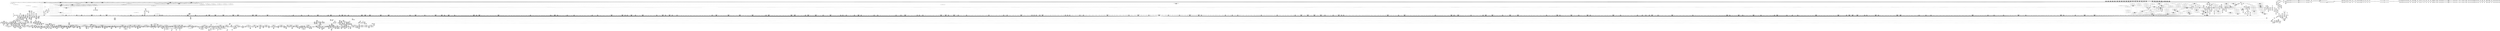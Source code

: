 digraph {
	CE0x580c050 [shape=record,shape=Mrecord,label="{CE0x580c050|common_file_perm:_tmp46|security/apparmor/lsm.c,448|*SummSource*}"]
	CE0x5827a70 [shape=record,shape=Mrecord,label="{CE0x5827a70|i8*_getelementptr_inbounds_(_36_x_i8_,_36_x_i8_*_.str12,_i32_0,_i32_0)|*Constant*}"]
	CE0x585bea0 [shape=record,shape=Mrecord,label="{CE0x585bea0|0:_i16,_4:_i32,_8:_i16,_40:_%struct.super_block*,_:_SCMRE_597,598_}"]
	CE0x5890db0 [shape=record,shape=Mrecord,label="{CE0x5890db0|80:_i64,_:_CRE_1736,1752_|*MultipleSource*|security/apparmor/include/apparmor.h,117|*LoadInst*|security/apparmor/include/apparmor.h,117}"]
	CE0x586f0d0 [shape=record,shape=Mrecord,label="{CE0x586f0d0|80:_i64,_:_CRE_419,420_}"]
	CE0x580a830 [shape=record,shape=Mrecord,label="{CE0x580a830|common_file_perm:_tmp44|security/apparmor/lsm.c,447|*SummSink*}"]
	CE0x5846640 [shape=record,shape=Mrecord,label="{CE0x5846640|0:_i16,_4:_i32,_8:_i16,_40:_%struct.super_block*,_:_SCMRE_181,182_}"]
	CE0x5780ee0 [shape=record,shape=Mrecord,label="{CE0x5780ee0|16:_%struct.vfsmount*,_24:_%struct.dentry*,_32:_%struct.inode*,_408:_%struct.cred*,_456:_i8*,_:_CRE_117,118_}"]
	CE0x582a9e0 [shape=record,shape=Mrecord,label="{CE0x582a9e0|mediated_filesystem:_tmp5|security/apparmor/include/apparmor.h,117}"]
	CE0x577e700 [shape=record,shape=Mrecord,label="{CE0x577e700|common_file_perm:_tmp9|security/apparmor/lsm.c,432|*SummSink*}"]
	CE0x584bd70 [shape=record,shape=Mrecord,label="{CE0x584bd70|0:_i16,_4:_i32,_8:_i16,_40:_%struct.super_block*,_:_SCMRE_260,261_}"]
	CE0x5886e70 [shape=record,shape=Mrecord,label="{CE0x5886e70|80:_i64,_:_CRE_1326,1327_}"]
	CE0x5772230 [shape=record,shape=Mrecord,label="{CE0x5772230|aa_cred_profile:_bb|*SummSource*}"]
	CE0x57e13e0 [shape=record,shape=Mrecord,label="{CE0x57e13e0|common_file_perm:_tmp14|security/apparmor/lsm.c,432|*SummSink*}"]
	CE0x584d990 [shape=record,shape=Mrecord,label="{CE0x584d990|0:_i16,_4:_i32,_8:_i16,_40:_%struct.super_block*,_:_SCMRE_278,279_}"]
	CE0x580c390 [shape=record,shape=Mrecord,label="{CE0x580c390|common_file_perm:_tmp50|security/apparmor/lsm.c,448}"]
	CE0x58732a0 [shape=record,shape=Mrecord,label="{CE0x58732a0|80:_i64,_:_CRE_552,556_|*MultipleSource*|security/apparmor/include/apparmor.h,117|*LoadInst*|security/apparmor/include/apparmor.h,117}"]
	CE0x586d2c0 [shape=record,shape=Mrecord,label="{CE0x586d2c0|80:_i64,_:_CRE_392,393_}"]
	CE0x5917c70 [shape=record,shape=Mrecord,label="{CE0x5917c70|aa_cred_profile:_tmp4|*LoadInst*|security/apparmor/include/context.h,99}"]
	CE0x57d5c80 [shape=record,shape=Mrecord,label="{CE0x57d5c80|%struct.aa_task_cxt*_null|*Constant*|*SummSink*}"]
	CE0x588dc20 [shape=record,shape=Mrecord,label="{CE0x588dc20|80:_i64,_:_CRE_1651,1652_}"]
	CE0x5818220 [shape=record,shape=Mrecord,label="{CE0x5818220|i32_32768|*Constant*}"]
	CE0x582a410 [shape=record,shape=Mrecord,label="{CE0x582a410|80:_i64,_:_CRE_2256,2264_|*MultipleSource*|security/apparmor/include/apparmor.h,117|*LoadInst*|security/apparmor/include/apparmor.h,117}"]
	CE0x5762660 [shape=record,shape=Mrecord,label="{CE0x5762660|apparmor_file_permission:_entry|*SummSource*}"]
	CE0x5859ab0 [shape=record,shape=Mrecord,label="{CE0x5859ab0|0:_i16,_4:_i32,_8:_i16,_40:_%struct.super_block*,_:_SCMRE_574,575_}"]
	CE0x5794310 [shape=record,shape=Mrecord,label="{CE0x5794310|16:_%struct.vfsmount*,_24:_%struct.dentry*,_32:_%struct.inode*,_408:_%struct.cred*,_456:_i8*,_:_CRE_96,97_}"]
	CE0x57e0860 [shape=record,shape=Mrecord,label="{CE0x57e0860|i64*_getelementptr_inbounds_(_28_x_i64_,_28_x_i64_*___llvm_gcov_ctr87,_i64_0,_i64_5)|*Constant*|*SummSink*}"]
	CE0x5892cb0 [shape=record,shape=Mrecord,label="{CE0x5892cb0|80:_i64,_:_CRE_1872,1873_}"]
	CE0x5808390 [shape=record,shape=Mrecord,label="{CE0x5808390|common_file_perm:_mode17|security/apparmor/lsm.c,447|*SummSink*}"]
	CE0x580aa70 [shape=record,shape=Mrecord,label="{CE0x580aa70|common_file_perm:_tmp45|security/apparmor/lsm.c,447}"]
	CE0x5795a70 [shape=record,shape=Mrecord,label="{CE0x5795a70|16:_%struct.vfsmount*,_24:_%struct.dentry*,_32:_%struct.inode*,_408:_%struct.cred*,_456:_i8*,_:_CRE_114,115_}"]
	CE0x5830800 [shape=record,shape=Mrecord,label="{CE0x5830800|__aa_current_profile:_tmp6|security/apparmor/include/context.h,138|*SummSource*}"]
	CE0x586eb80 [shape=record,shape=Mrecord,label="{CE0x586eb80|80:_i64,_:_CRE_414,415_}"]
	CE0x578ee80 [shape=record,shape=Mrecord,label="{CE0x578ee80|i64_0|*Constant*}"]
	CE0x5802ea0 [shape=record,shape=Mrecord,label="{CE0x5802ea0|aa_cred_profile:_tmp14|security/apparmor/include/context.h,100|*SummSink*}"]
	CE0x5876a00 [shape=record,shape=Mrecord,label="{CE0x5876a00|80:_i64,_:_CRE_609,610_}"]
	CE0x576c860 [shape=record,shape=Mrecord,label="{CE0x576c860|16:_%struct.vfsmount*,_24:_%struct.dentry*,_32:_%struct.inode*,_408:_%struct.cred*,_456:_i8*,_:_CRE_81,82_}"]
	CE0x586b070 [shape=record,shape=Mrecord,label="{CE0x586b070|0:_i16,_4:_i32,_8:_i16,_40:_%struct.super_block*,_:_SCMRE_968,976_|*MultipleSource*|security/apparmor/lsm.c,435|security/apparmor/include/apparmor.h,117|Function::mediated_filesystem&Arg::inode::|*LoadInst*|include/linux/fs.h,1916}"]
	CE0x578feb0 [shape=record,shape=Mrecord,label="{CE0x578feb0|16:_%struct.vfsmount*,_24:_%struct.dentry*,_32:_%struct.inode*,_408:_%struct.cred*,_456:_i8*,_:_CRE_256,264_|*MultipleSource*|security/apparmor/lsm.c,428|Function::apparmor_file_permission&Arg::file::|Function::common_file_perm&Arg::file::}"]
	CE0x588f9e0 [shape=record,shape=Mrecord,label="{CE0x588f9e0|80:_i64,_:_CRE_1679,1680_}"]
	CE0x5808a60 [shape=record,shape=Mrecord,label="{CE0x5808a60|common_file_perm:_tmp41|security/apparmor/lsm.c,447|*SummSink*}"]
	CE0x57939b0 [shape=record,shape=Mrecord,label="{CE0x57939b0|16:_%struct.vfsmount*,_24:_%struct.dentry*,_32:_%struct.inode*,_408:_%struct.cred*,_456:_i8*,_:_CRE_175,176_}"]
	CE0x584b0f0 [shape=record,shape=Mrecord,label="{CE0x584b0f0|0:_i16,_4:_i32,_8:_i16,_40:_%struct.super_block*,_:_SCMRE_252,253_}"]
	CE0x579bac0 [shape=record,shape=Mrecord,label="{CE0x579bac0|common_file_perm:_tobool3|security/apparmor/lsm.c,432|*SummSink*}"]
	CE0x5871a40 [shape=record,shape=Mrecord,label="{CE0x5871a40|80:_i64,_:_CRE_458,459_}"]
	CE0x58907b0 [shape=record,shape=Mrecord,label="{CE0x58907b0|80:_i64,_:_CRE_1712,1720_|*MultipleSource*|security/apparmor/include/apparmor.h,117|*LoadInst*|security/apparmor/include/apparmor.h,117}"]
	CE0x57e1140 [shape=record,shape=Mrecord,label="{CE0x57e1140|common_file_perm:_tmp14|security/apparmor/lsm.c,432}"]
	CE0x58df2c0 [shape=record,shape=Mrecord,label="{CE0x58df2c0|aa_file_perm:_f_path|security/apparmor/file.c,456|*SummSource*}"]
	CE0x58a5650 [shape=record,shape=Mrecord,label="{CE0x58a5650|aa_path_perm:_profile|Function::aa_path_perm&Arg::profile::}"]
	CE0x5781e80 [shape=record,shape=Mrecord,label="{CE0x5781e80|16:_%struct.vfsmount*,_24:_%struct.dentry*,_32:_%struct.inode*,_408:_%struct.cred*,_456:_i8*,_:_CRE_58,59_}"]
	CE0x57ac420 [shape=record,shape=Mrecord,label="{CE0x57ac420|COLLAPSED:_GCMRE___llvm_gcov_ctr87_internal_global_28_x_i64_zeroinitializer:_elem_0:default:}"]
	CE0x576f140 [shape=record,shape=Mrecord,label="{CE0x576f140|apparmor_file_permission:_tmp|*SummSink*}"]
	CE0x5819900 [shape=record,shape=Mrecord,label="{CE0x5819900|file_inode17:_entry}"]
	CE0x58d1780 [shape=record,shape=Mrecord,label="{CE0x58d1780|aa_file_perm:_call1|security/apparmor/file.c,453|*SummSource*}"]
	CE0x584dfd0 [shape=record,shape=Mrecord,label="{CE0x584dfd0|0:_i16,_4:_i32,_8:_i16,_40:_%struct.super_block*,_:_SCMRE_282,283_}"]
	CE0x576ebf0 [shape=record,shape=Mrecord,label="{CE0x576ebf0|_ret_i32_%retval.0,_!dbg_!15536|security/apparmor/lsm.c,452}"]
	CE0x578dd00 [shape=record,shape=Mrecord,label="{CE0x578dd00|44:_i32,_48:_i16,_128:_i8*,_:_SCMRE_56,64_|*MultipleSource*|Function::aa_cred_profile&Arg::cred::|*LoadInst*|security/apparmor/lsm.c,429|security/apparmor/include/context.h,99}"]
	CE0x57aac90 [shape=record,shape=Mrecord,label="{CE0x57aac90|aa_cred_profile:_tmp4|*LoadInst*|security/apparmor/include/context.h,99}"]
	CE0x585fa10 [shape=record,shape=Mrecord,label="{CE0x585fa10|0:_i16,_4:_i32,_8:_i16,_40:_%struct.super_block*,_:_SCMRE_680,684_|*MultipleSource*|security/apparmor/lsm.c,435|security/apparmor/include/apparmor.h,117|Function::mediated_filesystem&Arg::inode::|*LoadInst*|include/linux/fs.h,1916}"]
	CE0x57d2ce0 [shape=record,shape=Mrecord,label="{CE0x57d2ce0|aa_cred_profile:_tmp7|security/apparmor/include/context.h,100|*SummSink*}"]
	CE0x5865470 [shape=record,shape=Mrecord,label="{CE0x5865470|0:_i16,_4:_i32,_8:_i16,_40:_%struct.super_block*,_:_SCMRE_883,884_}"]
	CE0x580cee0 [shape=record,shape=Mrecord,label="{CE0x580cee0|common_file_perm:_tmp49|security/apparmor/lsm.c,448}"]
	CE0x57dcde0 [shape=record,shape=Mrecord,label="{CE0x57dcde0|COLLAPSED:_GCMRE___llvm_gcov_ctr55_internal_global_2_x_i64_zeroinitializer:_elem_0:default:}"]
	CE0x584cb80 [shape=record,shape=Mrecord,label="{CE0x584cb80|0:_i16,_4:_i32,_8:_i16,_40:_%struct.super_block*,_:_SCMRE_269,270_}"]
	CE0x5871710 [shape=record,shape=Mrecord,label="{CE0x5871710|80:_i64,_:_CRE_455,456_}"]
	CE0x589e570 [shape=record,shape=Mrecord,label="{CE0x589e570|COLLAPSED:_GCMRE___llvm_gcov_ctr112_internal_global_2_x_i64_zeroinitializer:_elem_0:default:}"]
	CE0x57f4ac0 [shape=record,shape=Mrecord,label="{CE0x57f4ac0|aa_cred_profile:_tmp24|security/apparmor/include/context.h,100|*SummSource*}"]
	CE0x57ff0c0 [shape=record,shape=Mrecord,label="{CE0x57ff0c0|i64_13|*Constant*|*SummSink*}"]
	CE0x5806b70 [shape=record,shape=Mrecord,label="{CE0x5806b70|common_file_perm:_tmp37|security/apparmor/lsm.c,447}"]
	CE0x58afc90 [shape=record,shape=Mrecord,label="{CE0x58afc90|_call_void_mcount()_#2|*SummSource*}"]
	CE0x5848d50 [shape=record,shape=Mrecord,label="{CE0x5848d50|0:_i16,_4:_i32,_8:_i16,_40:_%struct.super_block*,_:_SCMRE_206,207_}"]
	CE0x57de480 [shape=record,shape=Mrecord,label="{CE0x57de480|%struct.aa_profile*_null|*Constant*|*SummSink*}"]
	CE0x57e4700 [shape=record,shape=Mrecord,label="{CE0x57e4700|_call_void_asm_sideeffect_1:_09ud2_0A.pushsection___bug_table,_22a_22_0A2:_09.long_1b_-_2b,_$_0:c_-_2b_0A_09.word_$_1:c_,_0_0A_09.org_2b+$_2:c_0A.popsection_,_i,i,i,_dirflag_,_fpsr_,_flags_(i8*_getelementptr_inbounds_(_24_x_i8_,_24_x_i8_*_.str8,_i32_0,_i32_0),_i32_432,_i64_12)_#2,_!dbg_!15488,_!srcloc_!15491|security/apparmor/lsm.c,432}"]
	CE0x585b6d0 [shape=record,shape=Mrecord,label="{CE0x585b6d0|0:_i16,_4:_i32,_8:_i16,_40:_%struct.super_block*,_:_SCMRE_592,593_}"]
	CE0x584e160 [shape=record,shape=Mrecord,label="{CE0x584e160|0:_i16,_4:_i32,_8:_i16,_40:_%struct.super_block*,_:_SCMRE_283,284_}"]
	CE0x582b2e0 [shape=record,shape=Mrecord,label="{CE0x582b2e0|mediated_filesystem:_tobool|security/apparmor/include/apparmor.h,117}"]
	CE0x57f9370 [shape=record,shape=Mrecord,label="{CE0x57f9370|common_file_perm:_tmp32|security/apparmor/lsm.c,434}"]
	CE0x57fbbe0 [shape=record,shape=Mrecord,label="{CE0x57fbbe0|_ret_%struct.aa_profile*_%call4,_!dbg_!15494|security/apparmor/include/context.h,138|*SummSink*}"]
	CE0x5807be0 [shape=record,shape=Mrecord,label="{CE0x5807be0|common_file_perm:_tmp40|security/apparmor/lsm.c,447|*SummSource*}"]
	CE0x5880220 [shape=record,shape=Mrecord,label="{CE0x5880220|__aa_current_profile:_land.lhs.true2|*SummSource*}"]
	CE0x58300c0 [shape=record,shape=Mrecord,label="{CE0x58300c0|mediated_filesystem:_i_sb|security/apparmor/include/apparmor.h,117}"]
	CE0x58ad660 [shape=record,shape=Mrecord,label="{CE0x58ad660|aa_file_perm:_tmp3}"]
	CE0x5801cd0 [shape=record,shape=Mrecord,label="{CE0x5801cd0|file_inode:_entry|*SummSink*}"]
	CE0x57f34d0 [shape=record,shape=Mrecord,label="{CE0x57f34d0|common_file_perm:_tmp56|security/apparmor/lsm.c,449|*SummSink*}"]
	CE0x584c540 [shape=record,shape=Mrecord,label="{CE0x584c540|0:_i16,_4:_i32,_8:_i16,_40:_%struct.super_block*,_:_SCMRE_265,266_}"]
	CE0x5810f30 [shape=record,shape=Mrecord,label="{CE0x5810f30|get_current:_entry|*SummSource*}"]
	CE0x578e670 [shape=record,shape=Mrecord,label="{CE0x578e670|i64*_getelementptr_inbounds_(_2_x_i64_,_2_x_i64_*___llvm_gcov_ctr2919,_i64_0,_i64_1)|*Constant*|*SummSource*}"]
	CE0x5891950 [shape=record,shape=Mrecord,label="{CE0x5891950|80:_i64,_:_CRE_1792,1800_|*MultipleSource*|security/apparmor/include/apparmor.h,117|*LoadInst*|security/apparmor/include/apparmor.h,117}"]
	CE0x5848710 [shape=record,shape=Mrecord,label="{CE0x5848710|0:_i16,_4:_i32,_8:_i16,_40:_%struct.super_block*,_:_SCMRE_202,203_}"]
	CE0x57d6c40 [shape=record,shape=Mrecord,label="{CE0x57d6c40|aa_cred_profile:_tmp8|security/apparmor/include/context.h,100}"]
	CE0x57a96c0 [shape=record,shape=Mrecord,label="{CE0x57a96c0|common_file_perm:_conv|security/apparmor/lsm.c,432}"]
	CE0x5809ad0 [shape=record,shape=Mrecord,label="{CE0x5809ad0|common_file_perm:_tmp42|security/apparmor/lsm.c,447}"]
	CE0x578fc70 [shape=record,shape=Mrecord,label="{CE0x578fc70|16:_%struct.vfsmount*,_24:_%struct.dentry*,_32:_%struct.inode*,_408:_%struct.cred*,_456:_i8*,_:_CRE_248,256_|*MultipleSource*|security/apparmor/lsm.c,428|Function::apparmor_file_permission&Arg::file::|Function::common_file_perm&Arg::file::}"]
	CE0x579b0c0 [shape=record,shape=Mrecord,label="{CE0x579b0c0|%struct.aa_task_cxt*_null|*Constant*|*SummSource*}"]
	CE0x585a8c0 [shape=record,shape=Mrecord,label="{CE0x585a8c0|0:_i16,_4:_i32,_8:_i16,_40:_%struct.super_block*,_:_SCMRE_583,584_}"]
	CE0x588ff30 [shape=record,shape=Mrecord,label="{CE0x588ff30|80:_i64,_:_CRE_1684,1685_}"]
	CE0x57a8950 [shape=record,shape=Mrecord,label="{CE0x57a8950|common_file_perm:_lnot1|security/apparmor/lsm.c,432|*SummSink*}"]
	CE0x586fa60 [shape=record,shape=Mrecord,label="{CE0x586fa60|80:_i64,_:_CRE_428,429_}"]
	CE0x57de260 [shape=record,shape=Mrecord,label="{CE0x57de260|common_file_perm:_tmp20|security/apparmor/lsm.c,432|*SummSource*}"]
	CE0x579a5b0 [shape=record,shape=Mrecord,label="{CE0x579a5b0|aa_cred_profile:_tmp10|security/apparmor/include/context.h,100|*SummSink*}"]
	CE0x586cc20 [shape=record,shape=Mrecord,label="{CE0x586cc20|mediated_filesystem:_tmp4|*LoadInst*|security/apparmor/include/apparmor.h,117}"]
	CE0x5892300 [shape=record,shape=Mrecord,label="{CE0x5892300|80:_i64,_:_CRE_1832,1840_|*MultipleSource*|security/apparmor/include/apparmor.h,117|*LoadInst*|security/apparmor/include/apparmor.h,117}"]
	CE0x58937a0 [shape=record,shape=Mrecord,label="{CE0x58937a0|80:_i64,_:_CRE_1888,1896_|*MultipleSource*|security/apparmor/include/apparmor.h,117|*LoadInst*|security/apparmor/include/apparmor.h,117}"]
	CE0x5880370 [shape=record,shape=Mrecord,label="{CE0x5880370|mediated_filesystem:_s_flags|security/apparmor/include/apparmor.h,117}"]
	CE0x5790cf0 [shape=record,shape=Mrecord,label="{CE0x5790cf0|16:_%struct.vfsmount*,_24:_%struct.dentry*,_32:_%struct.inode*,_408:_%struct.cred*,_456:_i8*,_:_CRE_304,312_|*MultipleSource*|security/apparmor/lsm.c,428|Function::apparmor_file_permission&Arg::file::|Function::common_file_perm&Arg::file::}"]
	CE0x5797b60 [shape=record,shape=Mrecord,label="{CE0x5797b60|aa_cred_profile:_security|security/apparmor/include/context.h,99|*SummSink*}"]
	CE0x5869de0 [shape=record,shape=Mrecord,label="{CE0x5869de0|0:_i16,_4:_i32,_8:_i16,_40:_%struct.super_block*,_:_SCMRE_930,931_}"]
	CE0x5883af0 [shape=record,shape=Mrecord,label="{CE0x5883af0|80:_i64,_:_CRE_1259,1260_}"]
	CE0x58775b0 [shape=record,shape=Mrecord,label="{CE0x58775b0|80:_i64,_:_CRE_620,621_}"]
	CE0x58861b0 [shape=record,shape=Mrecord,label="{CE0x58861b0|80:_i64,_:_CRE_1314,1315_}"]
	CE0x58786b0 [shape=record,shape=Mrecord,label="{CE0x58786b0|80:_i64,_:_CRE_656,664_|*MultipleSource*|security/apparmor/include/apparmor.h,117|*LoadInst*|security/apparmor/include/apparmor.h,117}"]
	CE0x5799ca0 [shape=record,shape=Mrecord,label="{CE0x5799ca0|0:_i16,_4:_i32,_8:_i16,_40:_%struct.super_block*,_:_SCMRE_143,144_}"]
	CE0x5806690 [shape=record,shape=Mrecord,label="{CE0x5806690|i64_17|*Constant*|*SummSink*}"]
	CE0x581ae40 [shape=record,shape=Mrecord,label="{CE0x581ae40|aa_file_perm:_mode|security/apparmor/file.c,451}"]
	CE0x577ff70 [shape=record,shape=Mrecord,label="{CE0x577ff70|16:_%struct.vfsmount*,_24:_%struct.dentry*,_32:_%struct.inode*,_408:_%struct.cred*,_456:_i8*,_:_CRE_196,197_}"]
	CE0x5878ac0 [shape=record,shape=Mrecord,label="{CE0x5878ac0|80:_i64,_:_CRE_672,680_|*MultipleSource*|security/apparmor/include/apparmor.h,117|*LoadInst*|security/apparmor/include/apparmor.h,117}"]
	CE0x57da800 [shape=record,shape=Mrecord,label="{CE0x57da800|aa_cred_profile:_do.body5}"]
	CE0x5872ec0 [shape=record,shape=Mrecord,label="{CE0x5872ec0|80:_i64,_:_CRE_536,540_|*MultipleSource*|security/apparmor/include/apparmor.h,117|*LoadInst*|security/apparmor/include/apparmor.h,117}"]
	CE0x58a0f10 [shape=record,shape=Mrecord,label="{CE0x58a0f10|GLOBAL:___aa_current_profile.__warned|Global_var:__aa_current_profile.__warned|*SummSink*}"]
	CE0x58270b0 [shape=record,shape=Mrecord,label="{CE0x58270b0|_call_void_asm_sideeffect_1:_09ud2_0A.pushsection___bug_table,_22a_22_0A2:_09.long_1b_-_2b,_$_0:c_-_2b_0A_09.word_$_1:c_,_0_0A_09.org_2b+$_2:c_0A.popsection_,_i,i,i,_dirflag_,_fpsr_,_flags_(i8*_getelementptr_inbounds_(_36_x_i8_,_36_x_i8_*_.str12,_i32_0,_i32_0),_i32_100,_i64_12)_#2,_!dbg_!15490,_!srcloc_!15493|security/apparmor/include/context.h,100|*SummSink*}"]
	CE0x57d0410 [shape=record,shape=Mrecord,label="{CE0x57d0410|aa_cred_profile:_profile|security/apparmor/include/context.h,100|*SummSource*}"]
	CE0x57b5810 [shape=record,shape=Mrecord,label="{CE0x57b5810|file_inode:_tmp2|*SummSink*}"]
	CE0x5875900 [shape=record,shape=Mrecord,label="{CE0x5875900|80:_i64,_:_CRE_593,594_}"]
	CE0x57f5030 [shape=record,shape=Mrecord,label="{CE0x57f5030|aa_cred_profile:_tmp25|security/apparmor/include/context.h,100}"]
	CE0x584c6d0 [shape=record,shape=Mrecord,label="{CE0x584c6d0|0:_i16,_4:_i32,_8:_i16,_40:_%struct.super_block*,_:_SCMRE_266,267_}"]
	CE0x57d7300 [shape=record,shape=Mrecord,label="{CE0x57d7300|0:_i16,_4:_i32,_8:_i16,_40:_%struct.super_block*,_:_SCMRE_153,154_}"]
	CE0x584f740 [shape=record,shape=Mrecord,label="{CE0x584f740|0:_i16,_4:_i32,_8:_i16,_40:_%struct.super_block*,_:_SCMRE_297,298_}"]
	CE0x58710b0 [shape=record,shape=Mrecord,label="{CE0x58710b0|80:_i64,_:_CRE_449,450_}"]
	CE0x5870fa0 [shape=record,shape=Mrecord,label="{CE0x5870fa0|80:_i64,_:_CRE_448,449_}"]
	CE0x5875190 [shape=record,shape=Mrecord,label="{CE0x5875190|80:_i64,_:_CRE_586,587_}"]
	CE0x58a4e40 [shape=record,shape=Mrecord,label="{CE0x58a4e40|__aa_current_profile:_tmp9|security/apparmor/include/context.h,138|*SummSource*}"]
	CE0x58882a0 [shape=record,shape=Mrecord,label="{CE0x58882a0|80:_i64,_:_CRE_1345,1346_}"]
	CE0x58ad700 [shape=record,shape=Mrecord,label="{CE0x58ad700|aa_file_perm:_tmp3|*SummSource*}"]
	CE0x58aaab0 [shape=record,shape=Mrecord,label="{CE0x58aaab0|aa_path_perm:_op|Function::aa_path_perm&Arg::op::|*SummSink*}"]
	CE0x5848580 [shape=record,shape=Mrecord,label="{CE0x5848580|0:_i16,_4:_i32,_8:_i16,_40:_%struct.super_block*,_:_SCMRE_201,202_}"]
	CE0x5885e80 [shape=record,shape=Mrecord,label="{CE0x5885e80|80:_i64,_:_CRE_1311,1312_}"]
	CE0x5805080 [shape=record,shape=Mrecord,label="{CE0x5805080|i64*_getelementptr_inbounds_(_16_x_i64_,_16_x_i64_*___llvm_gcov_ctr46,_i64_0,_i64_8)|*Constant*|*SummSink*}"]
	CE0x57da5d0 [shape=record,shape=Mrecord,label="{CE0x57da5d0|get_current:_tmp1}"]
	CE0x5882e30 [shape=record,shape=Mrecord,label="{CE0x5882e30|80:_i64,_:_CRE_1247,1248_}"]
	CE0x5862ac0 [shape=record,shape=Mrecord,label="{CE0x5862ac0|0:_i16,_4:_i32,_8:_i16,_40:_%struct.super_block*,_:_SCMRE_832,840_|*MultipleSource*|security/apparmor/lsm.c,435|security/apparmor/include/apparmor.h,117|Function::mediated_filesystem&Arg::inode::|*LoadInst*|include/linux/fs.h,1916}"]
	CE0x57920a0 [shape=record,shape=Mrecord,label="{CE0x57920a0|16:_%struct.vfsmount*,_24:_%struct.dentry*,_32:_%struct.inode*,_408:_%struct.cred*,_456:_i8*,_:_CRE_151,152_}"]
	CE0x53871d0 [shape=record,shape=Mrecord,label="{CE0x53871d0|GLOBAL:_common_file_perm|*Constant*|*SummSource*}"]
	CE0x57b3c50 [shape=record,shape=Mrecord,label="{CE0x57b3c50|common_file_perm:_if.then26|*SummSink*}"]
	CE0x58d1650 [shape=record,shape=Mrecord,label="{CE0x58d1650|aa_file_perm:_call1|security/apparmor/file.c,453}"]
	CE0x57a85f0 [shape=record,shape=Mrecord,label="{CE0x57a85f0|i64_0|*Constant*}"]
	CE0x57fc700 [shape=record,shape=Mrecord,label="{CE0x57fc700|common_file_perm:_tmp36|security/apparmor/lsm.c,447}"]
	CE0x585b220 [shape=record,shape=Mrecord,label="{CE0x585b220|0:_i16,_4:_i32,_8:_i16,_40:_%struct.super_block*,_:_SCMRE_589,590_}"]
	CE0x577ea70 [shape=record,shape=Mrecord,label="{CE0x577ea70|common_file_perm:_tmp10|security/apparmor/lsm.c,432|*SummSource*}"]
	CE0x5880d40 [shape=record,shape=Mrecord,label="{CE0x5880d40|80:_i64,_:_CRE_1216,1217_}"]
	CE0x5878ea0 [shape=record,shape=Mrecord,label="{CE0x5878ea0|80:_i64,_:_CRE_696,704_|*MultipleSource*|security/apparmor/include/apparmor.h,117|*LoadInst*|security/apparmor/include/apparmor.h,117}"]
	CE0x5926620 [shape=record,shape=Mrecord,label="{CE0x5926620|i64*_getelementptr_inbounds_(_16_x_i64_,_16_x_i64_*___llvm_gcov_ctr46,_i64_0,_i64_1)|*Constant*}"]
	CE0x57e18d0 [shape=record,shape=Mrecord,label="{CE0x57e18d0|file_inode:_f|Function::file_inode&Arg::f::}"]
	CE0x586e520 [shape=record,shape=Mrecord,label="{CE0x586e520|80:_i64,_:_CRE_408,409_}"]
	CE0x58b0210 [shape=record,shape=Mrecord,label="{CE0x58b0210|i64*_getelementptr_inbounds_(_2_x_i64_,_2_x_i64_*___llvm_gcov_ctr12,_i64_0,_i64_1)|*Constant*}"]
	CE0x57b8c20 [shape=record,shape=Mrecord,label="{CE0x57b8c20|16:_%struct.vfsmount*,_24:_%struct.dentry*,_32:_%struct.inode*,_408:_%struct.cred*,_456:_i8*,_:_CRE_216,224_|*MultipleSource*|security/apparmor/lsm.c,428|Function::apparmor_file_permission&Arg::file::|Function::common_file_perm&Arg::file::}"]
	CE0x57b3190 [shape=record,shape=Mrecord,label="{CE0x57b3190|44:_i32,_48:_i16,_128:_i8*,_:_SCMRE_48,52_|*MultipleSource*|Function::aa_cred_profile&Arg::cred::|*LoadInst*|security/apparmor/lsm.c,429|security/apparmor/include/context.h,99}"]
	CE0x5810b00 [shape=record,shape=Mrecord,label="{CE0x5810b00|GLOBAL:_get_current|*Constant*|*SummSource*}"]
	CE0x58aea90 [shape=record,shape=Mrecord,label="{CE0x58aea90|__aa_current_profile:_tmp2|*SummSource*}"]
	CE0x57e5f10 [shape=record,shape=Mrecord,label="{CE0x57e5f10|GLOBAL:_aa_cred_profile|*Constant*|*SummSink*}"]
	CE0x57efef0 [shape=record,shape=Mrecord,label="{CE0x57efef0|common_file_perm:_tmp53|security/apparmor/lsm.c,447|*SummSource*}"]
	CE0x58a4560 [shape=record,shape=Mrecord,label="{CE0x58a4560|__aa_current_profile:_tmp15|security/apparmor/include/context.h,138|*SummSource*}"]
	CE0x5828110 [shape=record,shape=Mrecord,label="{CE0x5828110|i8*_getelementptr_inbounds_(_36_x_i8_,_36_x_i8_*_.str12,_i32_0,_i32_0)|*Constant*|*SummSink*}"]
	CE0x5855570 [shape=record,shape=Mrecord,label="{CE0x5855570|0:_i16,_4:_i32,_8:_i16,_40:_%struct.super_block*,_:_SCMRE_485,486_}"]
	CE0x57a1fa0 [shape=record,shape=Mrecord,label="{CE0x57a1fa0|common_file_perm:_tmp7|security/apparmor/lsm.c,432}"]
	CE0x5884260 [shape=record,shape=Mrecord,label="{CE0x5884260|80:_i64,_:_CRE_1266,1267_}"]
	CE0x57e6cb0 [shape=record,shape=Mrecord,label="{CE0x57e6cb0|_ret_%struct.aa_profile*_%tmp34,_!dbg_!15510|security/apparmor/include/context.h,101}"]
	CE0x5768950 [shape=record,shape=Mrecord,label="{CE0x5768950|apparmor_file_permission:_tmp3}"]
	CE0x57daac0 [shape=record,shape=Mrecord,label="{CE0x57daac0|i64*_getelementptr_inbounds_(_2_x_i64_,_2_x_i64_*___llvm_gcov_ctr112,_i64_0,_i64_0)|*Constant*|*SummSource*}"]
	CE0x58703f0 [shape=record,shape=Mrecord,label="{CE0x58703f0|80:_i64,_:_CRE_437,438_}"]
	CE0x5888f60 [shape=record,shape=Mrecord,label="{CE0x5888f60|80:_i64,_:_CRE_1357,1358_}"]
	CE0x583ef00 [shape=record,shape=Mrecord,label="{CE0x583ef00|_ret_i32_%call17,_!dbg_!15526|security/apparmor/file.c,307|*SummSink*}"]
	CE0x582a600 [shape=record,shape=Mrecord,label="{CE0x582a600|80:_i64,_:_CRE_2264,2268_|*MultipleSource*|security/apparmor/include/apparmor.h,117|*LoadInst*|security/apparmor/include/apparmor.h,117}"]
	CE0x5785550 [shape=record,shape=Mrecord,label="{CE0x5785550|common_file_perm:_do.body|*SummSink*}"]
	CE0x581e8c0 [shape=record,shape=Mrecord,label="{CE0x581e8c0|i64*_getelementptr_inbounds_(_28_x_i64_,_28_x_i64_*___llvm_gcov_ctr87,_i64_0,_i64_27)|*Constant*}"]
	CE0x58573c0 [shape=record,shape=Mrecord,label="{CE0x58573c0|0:_i16,_4:_i32,_8:_i16,_40:_%struct.super_block*,_:_SCMRE_544,552_|*MultipleSource*|security/apparmor/lsm.c,435|security/apparmor/include/apparmor.h,117|Function::mediated_filesystem&Arg::inode::|*LoadInst*|include/linux/fs.h,1916}"]
	CE0x57ced40 [shape=record,shape=Mrecord,label="{CE0x57ced40|i64*_getelementptr_inbounds_(_16_x_i64_,_16_x_i64_*___llvm_gcov_ctr46,_i64_0,_i64_1)|*Constant*|*SummSource*}"]
	CE0x582cf20 [shape=record,shape=Mrecord,label="{CE0x582cf20|aa_cred_profile:_tmp22|security/apparmor/include/context.h,100}"]
	CE0x57b0fb0 [shape=record,shape=Mrecord,label="{CE0x57b0fb0|aa_cred_profile:_tmp12|security/apparmor/include/context.h,100|*SummSource*}"]
	CE0x57f8760 [shape=record,shape=Mrecord,label="{CE0x57f8760|i64*_getelementptr_inbounds_(_28_x_i64_,_28_x_i64_*___llvm_gcov_ctr87,_i64_0,_i64_16)|*Constant*}"]
	CE0x58800d0 [shape=record,shape=Mrecord,label="{CE0x58800d0|i32_10|*Constant*|*SummSource*}"]
	CE0x5781c40 [shape=record,shape=Mrecord,label="{CE0x5781c40|common_file_perm:_lor.lhs.false}"]
	CE0x5775a70 [shape=record,shape=Mrecord,label="{CE0x5775a70|16:_%struct.vfsmount*,_24:_%struct.dentry*,_32:_%struct.inode*,_408:_%struct.cred*,_456:_i8*,_:_CRE_94,95_}"]
	CE0x5811ae0 [shape=record,shape=Mrecord,label="{CE0x5811ae0|__aa_current_profile:_cred|security/apparmor/include/context.h,138|*SummSource*}"]
	CE0x5887800 [shape=record,shape=Mrecord,label="{CE0x5887800|80:_i64,_:_CRE_1335,1336_}"]
	CE0x578a830 [shape=record,shape=Mrecord,label="{CE0x578a830|16:_%struct.vfsmount*,_24:_%struct.dentry*,_32:_%struct.inode*,_408:_%struct.cred*,_456:_i8*,_:_CRE_186,187_}"]
	CE0x588fc00 [shape=record,shape=Mrecord,label="{CE0x588fc00|80:_i64,_:_CRE_1681,1682_}"]
	CE0x5823af0 [shape=record,shape=Mrecord,label="{CE0x5823af0|file_inode17:_f_inode|include/linux/fs.h,1916|*SummSource*}"]
	CE0x5834920 [shape=record,shape=Mrecord,label="{CE0x5834920|0:_i16,_4:_i32,_8:_i16,_40:_%struct.super_block*,_:_SCMRE_72,76_|*MultipleSource*|security/apparmor/lsm.c,435|security/apparmor/include/apparmor.h,117|Function::mediated_filesystem&Arg::inode::|*LoadInst*|include/linux/fs.h,1916}"]
	CE0x581f000 [shape=record,shape=Mrecord,label="{CE0x581f000|i64*_getelementptr_inbounds_(_28_x_i64_,_28_x_i64_*___llvm_gcov_ctr87,_i64_0,_i64_27)|*Constant*|*SummSource*}"]
	CE0x5918080 [shape=record,shape=Mrecord,label="{CE0x5918080|aa_cred_profile:_do.end}"]
	CE0x5865c40 [shape=record,shape=Mrecord,label="{CE0x5865c40|0:_i16,_4:_i32,_8:_i16,_40:_%struct.super_block*,_:_SCMRE_888,889_}"]
	CE0x57930f0 [shape=record,shape=Mrecord,label="{CE0x57930f0|16:_%struct.vfsmount*,_24:_%struct.dentry*,_32:_%struct.inode*,_408:_%struct.cred*,_456:_i8*,_:_CRE_170,171_}"]
	CE0x5883d10 [shape=record,shape=Mrecord,label="{CE0x5883d10|80:_i64,_:_CRE_1261,1262_}"]
	CE0x5852d60 [shape=record,shape=Mrecord,label="{CE0x5852d60|0:_i16,_4:_i32,_8:_i16,_40:_%struct.super_block*,_:_SCMRE_416,424_|*MultipleSource*|security/apparmor/lsm.c,435|security/apparmor/include/apparmor.h,117|Function::mediated_filesystem&Arg::inode::|*LoadInst*|include/linux/fs.h,1916}"]
	CE0x58ab240 [shape=record,shape=Mrecord,label="{CE0x58ab240|COLLAPSED:_GCMRE___llvm_gcov_ctr12_internal_global_2_x_i64_zeroinitializer:_elem_0:default:}"]
	CE0x58548f0 [shape=record,shape=Mrecord,label="{CE0x58548f0|0:_i16,_4:_i32,_8:_i16,_40:_%struct.super_block*,_:_SCMRE_477,478_}"]
	CE0x580f6e0 [shape=record,shape=Mrecord,label="{CE0x580f6e0|__aa_current_profile:_tmp20|security/apparmor/include/context.h,138|*SummSink*}"]
	CE0x57f02a0 [shape=record,shape=Mrecord,label="{CE0x57f02a0|common_file_perm:_tmp54|security/apparmor/lsm.c,447}"]
	CE0x5761e80 [shape=record,shape=Mrecord,label="{CE0x5761e80|apparmor_file_permission:_entry|*SummSink*}"]
	CE0x5811b50 [shape=record,shape=Mrecord,label="{CE0x5811b50|__aa_current_profile:_cred|security/apparmor/include/context.h,138|*SummSink*}"]
	CE0x57e90c0 [shape=record,shape=Mrecord,label="{CE0x57e90c0|i64*_getelementptr_inbounds_(_28_x_i64_,_28_x_i64_*___llvm_gcov_ctr87,_i64_0,_i64_6)|*Constant*|*SummSink*}"]
	CE0x57de580 [shape=record,shape=Mrecord,label="{CE0x57de580|i1_true|*Constant*}"]
	CE0x57815e0 [shape=record,shape=Mrecord,label="{CE0x57815e0|16:_%struct.vfsmount*,_24:_%struct.dentry*,_32:_%struct.inode*,_408:_%struct.cred*,_456:_i8*,_:_CRE_121,122_}"]
	CE0x580e380 [shape=record,shape=Mrecord,label="{CE0x580e380|__aa_current_profile:_tmp18|security/apparmor/include/context.h,138|*SummSink*}"]
	CE0x5791350 [shape=record,shape=Mrecord,label="{CE0x5791350|16:_%struct.vfsmount*,_24:_%struct.dentry*,_32:_%struct.inode*,_408:_%struct.cred*,_456:_i8*,_:_CRE_144,145_}"]
	CE0x5844450 [shape=record,shape=Mrecord,label="{CE0x5844450|aa_cred_profile:_tmp33|security/apparmor/include/context.h,101}"]
	CE0x5811670 [shape=record,shape=Mrecord,label="{CE0x5811670|i32_78|*Constant*}"]
	CE0x5848bc0 [shape=record,shape=Mrecord,label="{CE0x5848bc0|0:_i16,_4:_i32,_8:_i16,_40:_%struct.super_block*,_:_SCMRE_205,206_}"]
	CE0x5762ba0 [shape=record,shape=Mrecord,label="{CE0x5762ba0|apparmor_file_permission:_tmp|*SummSource*}"]
	CE0x5853270 [shape=record,shape=Mrecord,label="{CE0x5853270|0:_i16,_4:_i32,_8:_i16,_40:_%struct.super_block*,_:_SCMRE_432,440_|*MultipleSource*|security/apparmor/lsm.c,435|security/apparmor/include/apparmor.h,117|Function::mediated_filesystem&Arg::inode::|*LoadInst*|include/linux/fs.h,1916}"]
	CE0x5884370 [shape=record,shape=Mrecord,label="{CE0x5884370|80:_i64,_:_CRE_1267,1268_}"]
	CE0x581ea60 [shape=record,shape=Mrecord,label="{CE0x581ea60|common_file_perm:_retval.0|*SummSink*}"]
	CE0x585e8d0 [shape=record,shape=Mrecord,label="{CE0x585e8d0|0:_i16,_4:_i32,_8:_i16,_40:_%struct.super_block*,_:_SCMRE_624,628_|*MultipleSource*|security/apparmor/lsm.c,435|security/apparmor/include/apparmor.h,117|Function::mediated_filesystem&Arg::inode::|*LoadInst*|include/linux/fs.h,1916}"]
	CE0x590dc40 [shape=record,shape=Mrecord,label="{CE0x590dc40|i64*_getelementptr_inbounds_(_16_x_i64_,_16_x_i64_*___llvm_gcov_ctr46,_i64_0,_i64_13)|*Constant*}"]
	CE0x57d8860 [shape=record,shape=Mrecord,label="{CE0x57d8860|i64*_getelementptr_inbounds_(_16_x_i64_,_16_x_i64_*___llvm_gcov_ctr46,_i64_0,_i64_0)|*Constant*}"]
	CE0x5889f50 [shape=record,shape=Mrecord,label="{CE0x5889f50|80:_i64,_:_CRE_1372,1373_}"]
	CE0x57cfe80 [shape=record,shape=Mrecord,label="{CE0x57cfe80|aa_cred_profile:_lor.rhs}"]
	CE0x589f000 [shape=record,shape=Mrecord,label="{CE0x589f000|get_current:_tmp3|*SummSink*}"]
	CE0x58a7fc0 [shape=record,shape=Mrecord,label="{CE0x58a7fc0|file_inode17:_tmp3|*SummSink*}"]
	CE0x581b5a0 [shape=record,shape=Mrecord,label="{CE0x581b5a0|aa_file_perm:_tmp5|security/apparmor/file.c,452}"]
	CE0x57705d0 [shape=record,shape=Mrecord,label="{CE0x57705d0|common_file_perm:_entry|*SummSource*}"]
	CE0x5773960 [shape=record,shape=Mrecord,label="{CE0x5773960|common_file_perm:_do.end9}"]
	CE0x588f8d0 [shape=record,shape=Mrecord,label="{CE0x588f8d0|80:_i64,_:_CRE_1678,1679_}"]
	CE0x57aeea0 [shape=record,shape=Mrecord,label="{CE0x57aeea0|common_file_perm:_do.body5|*SummSource*}"]
	CE0x586db90 [shape=record,shape=Mrecord,label="{CE0x586db90|80:_i64,_:_CRE_399,400_}"]
	CE0x5784880 [shape=record,shape=Mrecord,label="{CE0x5784880|16:_%struct.vfsmount*,_24:_%struct.dentry*,_32:_%struct.inode*,_408:_%struct.cred*,_456:_i8*,_:_CRE_165,166_}"]
	CE0x585ccb0 [shape=record,shape=Mrecord,label="{CE0x585ccb0|0:_i16,_4:_i32,_8:_i16,_40:_%struct.super_block*,_:_SCMRE_606,607_}"]
	CE0x588a280 [shape=record,shape=Mrecord,label="{CE0x588a280|80:_i64,_:_CRE_1375,1376_}"]
	CE0x5871f90 [shape=record,shape=Mrecord,label="{CE0x5871f90|80:_i64,_:_CRE_463,464_}"]
	CE0x57ec300 [shape=record,shape=Mrecord,label="{CE0x57ec300|common_file_perm:_allow|security/apparmor/lsm.c,448}"]
	CE0x5870e90 [shape=record,shape=Mrecord,label="{CE0x5870e90|80:_i64,_:_CRE_447,448_}"]
	CE0x5794de0 [shape=record,shape=Mrecord,label="{CE0x5794de0|44:_i32,_48:_i16,_128:_i8*,_:_SCMRE_0,4_|*MultipleSource*|Function::aa_cred_profile&Arg::cred::|*LoadInst*|security/apparmor/lsm.c,429|security/apparmor/include/context.h,99}"]
	CE0x5853a80 [shape=record,shape=Mrecord,label="{CE0x5853a80|0:_i16,_4:_i32,_8:_i16,_40:_%struct.super_block*,_:_SCMRE_456,464_|*MultipleSource*|security/apparmor/lsm.c,435|security/apparmor/include/apparmor.h,117|Function::mediated_filesystem&Arg::inode::|*LoadInst*|include/linux/fs.h,1916}"]
	CE0x58aa490 [shape=record,shape=Mrecord,label="{CE0x58aa490|i64*_getelementptr_inbounds_(_11_x_i64_,_11_x_i64_*___llvm_gcov_ctr58,_i64_0,_i64_8)|*Constant*}"]
	CE0x57e8d90 [shape=record,shape=Mrecord,label="{CE0x57e8d90|i32_432|*Constant*}"]
	CE0x5849610 [shape=record,shape=Mrecord,label="{CE0x5849610|0:_i16,_4:_i32,_8:_i16,_40:_%struct.super_block*,_:_SCMRE_224,232_|*MultipleSource*|security/apparmor/lsm.c,435|security/apparmor/include/apparmor.h,117|Function::mediated_filesystem&Arg::inode::|*LoadInst*|include/linux/fs.h,1916}"]
	CE0x5788b80 [shape=record,shape=Mrecord,label="{CE0x5788b80|16:_%struct.vfsmount*,_24:_%struct.dentry*,_32:_%struct.inode*,_408:_%struct.cred*,_456:_i8*,_:_CRE_205,206_}"]
	CE0x5880290 [shape=record,shape=Mrecord,label="{CE0x5880290|i32_10|*Constant*|*SummSink*}"]
	CE0x57f6ee0 [shape=record,shape=Mrecord,label="{CE0x57f6ee0|common_file_perm:_mnt|security/apparmor/lsm.c,434}"]
	CE0x585d7a0 [shape=record,shape=Mrecord,label="{CE0x585d7a0|0:_i16,_4:_i32,_8:_i16,_40:_%struct.super_block*,_:_SCMRE_613,614_}"]
	CE0x5866280 [shape=record,shape=Mrecord,label="{CE0x5866280|0:_i16,_4:_i32,_8:_i16,_40:_%struct.super_block*,_:_SCMRE_892,893_}"]
	CE0x57f32b0 [shape=record,shape=Mrecord,label="{CE0x57f32b0|common_file_perm:_tmp55|security/apparmor/lsm.c,449|*SummSink*}"]
	CE0x58883b0 [shape=record,shape=Mrecord,label="{CE0x58883b0|80:_i64,_:_CRE_1346,1347_}"]
	CE0x57b73c0 [shape=record,shape=Mrecord,label="{CE0x57b73c0|i64*_getelementptr_inbounds_(_28_x_i64_,_28_x_i64_*___llvm_gcov_ctr87,_i64_0,_i64_11)|*Constant*|*SummSink*}"]
	CE0x57d9580 [shape=record,shape=Mrecord,label="{CE0x57d9580|0:_i16,_4:_i32,_8:_i16,_40:_%struct.super_block*,_:_SCMRE_48,56_|*MultipleSource*|security/apparmor/lsm.c,435|security/apparmor/include/apparmor.h,117|Function::mediated_filesystem&Arg::inode::|*LoadInst*|include/linux/fs.h,1916}"]
	CE0x5387670 [shape=record,shape=Mrecord,label="{CE0x5387670|common_file_perm:_entry|*SummSink*}"]
	CE0x588d290 [shape=record,shape=Mrecord,label="{CE0x588d290|80:_i64,_:_CRE_1642,1643_}"]
	CE0x585c4e0 [shape=record,shape=Mrecord,label="{CE0x585c4e0|0:_i16,_4:_i32,_8:_i16,_40:_%struct.super_block*,_:_SCMRE_601,602_}"]
	CE0x578bfe0 [shape=record,shape=Mrecord,label="{CE0x578bfe0|common_file_perm:_tmp2|*SummSource*}"]
	CE0x5888190 [shape=record,shape=Mrecord,label="{CE0x5888190|80:_i64,_:_CRE_1344,1345_}"]
	CE0x588d5c0 [shape=record,shape=Mrecord,label="{CE0x588d5c0|80:_i64,_:_CRE_1645,1646_}"]
	CE0x58ae7f0 [shape=record,shape=Mrecord,label="{CE0x58ae7f0|file_inode17:_tmp1}"]
	CE0x5863790 [shape=record,shape=Mrecord,label="{CE0x5863790|0:_i16,_4:_i32,_8:_i16,_40:_%struct.super_block*,_:_SCMRE_865,866_}"]
	CE0x5876180 [shape=record,shape=Mrecord,label="{CE0x5876180|80:_i64,_:_CRE_601,602_}"]
	CE0x57b6e40 [shape=record,shape=Mrecord,label="{CE0x57b6e40|common_file_perm:_tmp22|security/apparmor/lsm.c,432|*SummSink*}"]
	CE0x581d720 [shape=record,shape=Mrecord,label="{CE0x581d720|i64*_getelementptr_inbounds_(_28_x_i64_,_28_x_i64_*___llvm_gcov_ctr87,_i64_0,_i64_26)|*Constant*}"]
	CE0x584b730 [shape=record,shape=Mrecord,label="{CE0x584b730|0:_i16,_4:_i32,_8:_i16,_40:_%struct.super_block*,_:_SCMRE_256,257_}"]
	CE0x588ee30 [shape=record,shape=Mrecord,label="{CE0x588ee30|80:_i64,_:_CRE_1668,1669_}"]
	CE0x58863d0 [shape=record,shape=Mrecord,label="{CE0x58863d0|80:_i64,_:_CRE_1316,1317_}"]
	CE0x5859dd0 [shape=record,shape=Mrecord,label="{CE0x5859dd0|0:_i16,_4:_i32,_8:_i16,_40:_%struct.super_block*,_:_SCMRE_576,577_}"]
	CE0x58449b0 [shape=record,shape=Mrecord,label="{CE0x58449b0|i64*_getelementptr_inbounds_(_2_x_i64_,_2_x_i64_*___llvm_gcov_ctr88,_i64_0,_i64_0)|*Constant*|*SummSink*}"]
	CE0x588ce50 [shape=record,shape=Mrecord,label="{CE0x588ce50|80:_i64,_:_CRE_1638,1639_}"]
	CE0x57a6e20 [shape=record,shape=Mrecord,label="{CE0x57a6e20|16:_%struct.vfsmount*,_24:_%struct.dentry*,_32:_%struct.inode*,_408:_%struct.cred*,_456:_i8*,_:_CRE_488,496_|*MultipleSource*|security/apparmor/lsm.c,428|Function::apparmor_file_permission&Arg::file::|Function::common_file_perm&Arg::file::}"]
	CE0x5387270 [shape=record,shape=Mrecord,label="{CE0x5387270|common_file_perm:_entry}"]
	CE0x57d1530 [shape=record,shape=Mrecord,label="{CE0x57d1530|aa_cred_profile:_tmp1|*SummSource*}"]
	CE0x587de50 [shape=record,shape=Mrecord,label="{CE0x587de50|80:_i64,_:_CRE_248,252_|*MultipleSource*|security/apparmor/include/apparmor.h,117|*LoadInst*|security/apparmor/include/apparmor.h,117}"]
	CE0x5866410 [shape=record,shape=Mrecord,label="{CE0x5866410|0:_i16,_4:_i32,_8:_i16,_40:_%struct.super_block*,_:_SCMRE_893,894_}"]
	CE0x5890040 [shape=record,shape=Mrecord,label="{CE0x5890040|80:_i64,_:_CRE_1685,1686_}"]
	CE0x57b48b0 [shape=record,shape=Mrecord,label="{CE0x57b48b0|file_inode:_tmp3}"]
	CE0x581ab20 [shape=record,shape=Mrecord,label="{CE0x581ab20|aa_path_perm:_flags|Function::aa_path_perm&Arg::flags::|*SummSource*}"]
	CE0x577f330 [shape=record,shape=Mrecord,label="{CE0x577f330|16:_%struct.vfsmount*,_24:_%struct.dentry*,_32:_%struct.inode*,_408:_%struct.cred*,_456:_i8*,_:_CRE_189,190_}"]
	CE0x5884d00 [shape=record,shape=Mrecord,label="{CE0x5884d00|80:_i64,_:_CRE_1276,1277_}"]
	CE0x580d010 [shape=record,shape=Mrecord,label="{CE0x580d010|common_file_perm:_tmp49|security/apparmor/lsm.c,448|*SummSource*}"]
	CE0x587caf0 [shape=record,shape=Mrecord,label="{CE0x587caf0|80:_i64,_:_CRE_152,160_|*MultipleSource*|security/apparmor/include/apparmor.h,117|*LoadInst*|security/apparmor/include/apparmor.h,117}"]
	CE0x58120f0 [shape=record,shape=Mrecord,label="{CE0x58120f0|__aa_current_profile:_tmp21|security/apparmor/include/context.h,138}"]
	CE0x57f9e90 [shape=record,shape=Mrecord,label="{CE0x57f9e90|i64*_getelementptr_inbounds_(_28_x_i64_,_28_x_i64_*___llvm_gcov_ctr87,_i64_0,_i64_16)|*Constant*|*SummSource*}"]
	CE0x57d4cd0 [shape=record,shape=Mrecord,label="{CE0x57d4cd0|i64*_getelementptr_inbounds_(_2_x_i64_,_2_x_i64_*___llvm_gcov_ctr55,_i64_0,_i64_0)|*Constant*}"]
	CE0x584a200 [shape=record,shape=Mrecord,label="{CE0x584a200|0:_i16,_4:_i32,_8:_i16,_40:_%struct.super_block*,_:_SCMRE_242,243_}"]
	CE0x5921f60 [shape=record,shape=Mrecord,label="{CE0x5921f60|file_inode17:_bb}"]
	CE0x579cce0 [shape=record,shape=Mrecord,label="{CE0x579cce0|16:_%struct.vfsmount*,_24:_%struct.dentry*,_32:_%struct.inode*,_408:_%struct.cred*,_456:_i8*,_:_CRE_0,1_}"]
	CE0x58abdb0 [shape=record,shape=Mrecord,label="{CE0x58abdb0|__aa_current_profile:_tmp12|security/apparmor/include/context.h,138|*SummSource*}"]
	CE0x5880580 [shape=record,shape=Mrecord,label="{CE0x5880580|80:_i64,_:_CRE_1209,1210_}"]
	CE0x580ca00 [shape=record,shape=Mrecord,label="{CE0x580ca00|common_file_perm:_tmp48|security/apparmor/lsm.c,448}"]
	CE0x57d80e0 [shape=record,shape=Mrecord,label="{CE0x57d80e0|aa_cred_profile:_lnot3|security/apparmor/include/context.h,100|*SummSink*}"]
	CE0x5844610 [shape=record,shape=Mrecord,label="{CE0x5844610|aa_cred_profile:_tmp33|security/apparmor/include/context.h,101|*SummSource*}"]
	CE0x580b1e0 [shape=record,shape=Mrecord,label="{CE0x580b1e0|common_file_perm:_cmp21|security/apparmor/lsm.c,448|*SummSource*}"]
	CE0x57ac700 [shape=record,shape=Mrecord,label="{CE0x57ac700|i32_8|*Constant*}"]
	CE0x57b1220 [shape=record,shape=Mrecord,label="{CE0x57b1220|16:_%struct.vfsmount*,_24:_%struct.dentry*,_32:_%struct.inode*,_408:_%struct.cred*,_456:_i8*,_:_CRE_13,14_}"]
	CE0x5806f60 [shape=record,shape=Mrecord,label="{CE0x5806f60|i64_19|*Constant*}"]
	CE0x5829c50 [shape=record,shape=Mrecord,label="{CE0x5829c50|80:_i64,_:_CRE_2056,2112_|*MultipleSource*|security/apparmor/include/apparmor.h,117|*LoadInst*|security/apparmor/include/apparmor.h,117}"]
	CE0x57d0770 [shape=record,shape=Mrecord,label="{CE0x57d0770|__aa_current_profile:_tobool1|security/apparmor/include/context.h,138|*SummSink*}"]
	CE0x5775370 [shape=record,shape=Mrecord,label="{CE0x5775370|16:_%struct.vfsmount*,_24:_%struct.dentry*,_32:_%struct.inode*,_408:_%struct.cred*,_456:_i8*,_:_CRE_90,91_}"]
	CE0x5768df0 [shape=record,shape=Mrecord,label="{CE0x5768df0|common_file_perm:_tmp21|security/apparmor/lsm.c,432|*SummSource*}"]
	CE0x58684e0 [shape=record,shape=Mrecord,label="{CE0x58684e0|0:_i16,_4:_i32,_8:_i16,_40:_%struct.super_block*,_:_SCMRE_914,915_}"]
	CE0x57b4950 [shape=record,shape=Mrecord,label="{CE0x57b4950|file_inode:_tmp3|*SummSource*}"]
	CE0x582e860 [shape=record,shape=Mrecord,label="{CE0x582e860|aa_cred_profile:_if.then|*SummSink*}"]
	CE0x584b8c0 [shape=record,shape=Mrecord,label="{CE0x584b8c0|0:_i16,_4:_i32,_8:_i16,_40:_%struct.super_block*,_:_SCMRE_257,258_}"]
	CE0x58522a0 [shape=record,shape=Mrecord,label="{CE0x58522a0|0:_i16,_4:_i32,_8:_i16,_40:_%struct.super_block*,_:_SCMRE_384,388_|*MultipleSource*|security/apparmor/lsm.c,435|security/apparmor/include/apparmor.h,117|Function::mediated_filesystem&Arg::inode::|*LoadInst*|include/linux/fs.h,1916}"]
	CE0x588cf60 [shape=record,shape=Mrecord,label="{CE0x588cf60|80:_i64,_:_CRE_1639,1640_}"]
	CE0x58813a0 [shape=record,shape=Mrecord,label="{CE0x58813a0|80:_i64,_:_CRE_1222,1223_}"]
	CE0x57fc560 [shape=record,shape=Mrecord,label="{CE0x57fc560|common_file_perm:_tmp36|security/apparmor/lsm.c,447|*SummSource*}"]
	CE0x58340b0 [shape=record,shape=Mrecord,label="{CE0x58340b0|aa_cred_profile:_lnot.ext|security/apparmor/include/context.h,100|*SummSource*}"]
	CE0x589c890 [shape=record,shape=Mrecord,label="{CE0x589c890|__aa_current_profile:_bb|*SummSource*}"]
	CE0x590dcb0 [shape=record,shape=Mrecord,label="{CE0x590dcb0|aa_cred_profile:_tmp29|security/apparmor/include/context.h,100}"]
	CE0x5794850 [shape=record,shape=Mrecord,label="{CE0x5794850|16:_%struct.vfsmount*,_24:_%struct.dentry*,_32:_%struct.inode*,_408:_%struct.cred*,_456:_i8*,_:_CRE_99,100_}"]
	CE0x581e5b0 [shape=record,shape=Mrecord,label="{CE0x581e5b0|common_file_perm:_tmp58|security/apparmor/lsm.c,451|*SummSource*}"]
	CE0x5843a40 [shape=record,shape=Mrecord,label="{CE0x5843a40|0:_i16,_4:_i32,_8:_i16,_40:_%struct.super_block*,_:_SCMRE_175,176_}"]
	CE0x57d4eb0 [shape=record,shape=Mrecord,label="{CE0x57d4eb0|aa_cred_profile:_do.body|*SummSink*}"]
	CE0x5880960 [shape=record,shape=Mrecord,label="{CE0x5880960|80:_i64,_:_CRE_1212,1213_}"]
	CE0x587bf20 [shape=record,shape=Mrecord,label="{CE0x587bf20|80:_i64,_:_CRE_112,120_|*MultipleSource*|security/apparmor/include/apparmor.h,117|*LoadInst*|security/apparmor/include/apparmor.h,117}"]
	CE0x58de9b0 [shape=record,shape=Mrecord,label="{CE0x58de9b0|file_inode17:_tmp4|*LoadInst*|include/linux/fs.h,1916|*SummSource*}"]
	CE0x5860a80 [shape=record,shape=Mrecord,label="{CE0x5860a80|0:_i16,_4:_i32,_8:_i16,_40:_%struct.super_block*,_:_SCMRE_728,736_|*MultipleSource*|security/apparmor/lsm.c,435|security/apparmor/include/apparmor.h,117|Function::mediated_filesystem&Arg::inode::|*LoadInst*|include/linux/fs.h,1916}"]
	CE0x5870c70 [shape=record,shape=Mrecord,label="{CE0x5870c70|80:_i64,_:_CRE_445,446_}"]
	CE0x58109a0 [shape=record,shape=Mrecord,label="{CE0x58109a0|GLOBAL:_get_current|*Constant*}"]
	CE0x58355c0 [shape=record,shape=Mrecord,label="{CE0x58355c0|_call_void_mcount()_#2}"]
	CE0x5874b30 [shape=record,shape=Mrecord,label="{CE0x5874b30|80:_i64,_:_CRE_580,581_}"]
	CE0x5827540 [shape=record,shape=Mrecord,label="{CE0x5827540|void_(i8*,_i32,_i64)*_asm_sideeffect_1:_09ud2_0A.pushsection___bug_table,_22a_22_0A2:_09.long_1b_-_2b,_$_0:c_-_2b_0A_09.word_$_1:c_,_0_0A_09.org_2b+$_2:c_0A.popsection_,_i,i,i,_dirflag_,_fpsr_,_flags_}"]
	CE0x57f73f0 [shape=record,shape=Mrecord,label="{CE0x57f73f0|common_file_perm:_mnt|security/apparmor/lsm.c,434|*SummSource*}"]
	CE0x5868800 [shape=record,shape=Mrecord,label="{CE0x5868800|0:_i16,_4:_i32,_8:_i16,_40:_%struct.super_block*,_:_SCMRE_916,917_}"]
	CE0x58a6760 [shape=record,shape=Mrecord,label="{CE0x58a6760|aa_file_perm:_tmp1}"]
	CE0x5828550 [shape=record,shape=Mrecord,label="{CE0x5828550|i64_12|*Constant*}"]
	CE0x582d700 [shape=record,shape=Mrecord,label="{CE0x582d700|i64*_getelementptr_inbounds_(_16_x_i64_,_16_x_i64_*___llvm_gcov_ctr46,_i64_0,_i64_9)|*Constant*|*SummSink*}"]
	CE0x582d690 [shape=record,shape=Mrecord,label="{CE0x582d690|i32_100|*Constant*|*SummSink*}"]
	CE0x588a390 [shape=record,shape=Mrecord,label="{CE0x588a390|80:_i64,_:_CRE_1376,1384_|*MultipleSource*|security/apparmor/include/apparmor.h,117|*LoadInst*|security/apparmor/include/apparmor.h,117}"]
	CE0x57b7120 [shape=record,shape=Mrecord,label="{CE0x57b7120|i64*_getelementptr_inbounds_(_28_x_i64_,_28_x_i64_*___llvm_gcov_ctr87,_i64_0,_i64_11)|*Constant*|*SummSource*}"]
	CE0x5789bf0 [shape=record,shape=Mrecord,label="{CE0x5789bf0|16:_%struct.vfsmount*,_24:_%struct.dentry*,_32:_%struct.inode*,_408:_%struct.cred*,_456:_i8*,_:_CRE_179,180_}"]
	CE0x5851040 [shape=record,shape=Mrecord,label="{CE0x5851040|0:_i16,_4:_i32,_8:_i16,_40:_%struct.super_block*,_:_SCMRE_320,328_|*MultipleSource*|security/apparmor/lsm.c,435|security/apparmor/include/apparmor.h,117|Function::mediated_filesystem&Arg::inode::|*LoadInst*|include/linux/fs.h,1916}"]
	CE0x58721b0 [shape=record,shape=Mrecord,label="{CE0x58721b0|80:_i64,_:_CRE_472,480_|*MultipleSource*|security/apparmor/include/apparmor.h,117|*LoadInst*|security/apparmor/include/apparmor.h,117}"]
	CE0x5870500 [shape=record,shape=Mrecord,label="{CE0x5870500|80:_i64,_:_CRE_438,439_}"]
	CE0x5891190 [shape=record,shape=Mrecord,label="{CE0x5891190|80:_i64,_:_CRE_1760,1764_|*MultipleSource*|security/apparmor/include/apparmor.h,117|*LoadInst*|security/apparmor/include/apparmor.h,117}"]
	CE0x584a920 [shape=record,shape=Mrecord,label="{CE0x584a920|0:_i16,_4:_i32,_8:_i16,_40:_%struct.super_block*,_:_SCMRE_247,248_}"]
	CE0x5888d40 [shape=record,shape=Mrecord,label="{CE0x5888d40|80:_i64,_:_CRE_1355,1356_}"]
	CE0x58aad50 [shape=record,shape=Mrecord,label="{CE0x58aad50|__aa_current_profile:_do.body|*SummSink*}"]
	CE0x5874910 [shape=record,shape=Mrecord,label="{CE0x5874910|80:_i64,_:_CRE_578,579_}"]
	CE0x58702e0 [shape=record,shape=Mrecord,label="{CE0x58702e0|80:_i64,_:_CRE_436,437_}"]
	CE0x5868990 [shape=record,shape=Mrecord,label="{CE0x5868990|0:_i16,_4:_i32,_8:_i16,_40:_%struct.super_block*,_:_SCMRE_917,918_}"]
	CE0x581a170 [shape=record,shape=Mrecord,label="{CE0x581a170|_ret_%struct.inode*_%tmp4,_!dbg_!15470|include/linux/fs.h,1916|*SummSource*}"]
	CE0x5803560 [shape=record,shape=Mrecord,label="{CE0x5803560|aa_cred_profile:_tmp15|security/apparmor/include/context.h,100|*SummSink*}"]
	CE0x57b40d0 [shape=record,shape=Mrecord,label="{CE0x57b40d0|44:_i32,_48:_i16,_128:_i8*,_:_SCMRE_120,128_|*MultipleSource*|Function::aa_cred_profile&Arg::cred::|*LoadInst*|security/apparmor/lsm.c,429|security/apparmor/include/context.h,99}"]
	CE0x5819770 [shape=record,shape=Mrecord,label="{CE0x5819770|GLOBAL:_file_inode17|*Constant*|*SummSource*}"]
	CE0x589ecc0 [shape=record,shape=Mrecord,label="{CE0x589ecc0|i64*_getelementptr_inbounds_(_2_x_i64_,_2_x_i64_*___llvm_gcov_ctr112,_i64_0,_i64_1)|*Constant*|*SummSource*}"]
	CE0x57e5260 [shape=record,shape=Mrecord,label="{CE0x57e5260|common_file_perm:_lnot|security/apparmor/lsm.c,432|*SummSource*}"]
	CE0x57b0da0 [shape=record,shape=Mrecord,label="{CE0x57b0da0|0:_i16,_4:_i32,_8:_i16,_40:_%struct.super_block*,_:_SCMRE_104,112_|*MultipleSource*|security/apparmor/lsm.c,435|security/apparmor/include/apparmor.h,117|Function::mediated_filesystem&Arg::inode::|*LoadInst*|include/linux/fs.h,1916}"]
	CE0x5863230 [shape=record,shape=Mrecord,label="{CE0x5863230|0:_i16,_4:_i32,_8:_i16,_40:_%struct.super_block*,_:_SCMRE_856,864_|*MultipleSource*|security/apparmor/lsm.c,435|security/apparmor/include/apparmor.h,117|Function::mediated_filesystem&Arg::inode::|*LoadInst*|include/linux/fs.h,1916}"]
	CE0x57a83c0 [shape=record,shape=Mrecord,label="{CE0x57a83c0|common_file_perm:_call|security/apparmor/lsm.c,429|*SummSink*}"]
	CE0x58099b0 [shape=record,shape=Mrecord,label="{CE0x58099b0|i64_22|*Constant*}"]
	CE0x57e3710 [shape=record,shape=Mrecord,label="{CE0x57e3710|mediated_filesystem:_entry|*SummSource*}"]
	CE0x5889180 [shape=record,shape=Mrecord,label="{CE0x5889180|80:_i64,_:_CRE_1359,1360_}"]
	CE0x57ff360 [shape=record,shape=Mrecord,label="{CE0x57ff360|common_file_perm:_tmp26|security/apparmor/lsm.c,434|*SummSource*}"]
	CE0x5852fc0 [shape=record,shape=Mrecord,label="{CE0x5852fc0|0:_i16,_4:_i32,_8:_i16,_40:_%struct.super_block*,_:_SCMRE_424,432_|*MultipleSource*|security/apparmor/lsm.c,435|security/apparmor/include/apparmor.h,117|Function::mediated_filesystem&Arg::inode::|*LoadInst*|include/linux/fs.h,1916}"]
	CE0x5882d20 [shape=record,shape=Mrecord,label="{CE0x5882d20|80:_i64,_:_CRE_1246,1247_}"]
	CE0x586fd90 [shape=record,shape=Mrecord,label="{CE0x586fd90|80:_i64,_:_CRE_431,432_}"]
	CE0x58475e0 [shape=record,shape=Mrecord,label="{CE0x58475e0|0:_i16,_4:_i32,_8:_i16,_40:_%struct.super_block*,_:_SCMRE_191,192_}"]
	CE0x58896d0 [shape=record,shape=Mrecord,label="{CE0x58896d0|80:_i64,_:_CRE_1364,1365_}"]
	CE0x5769100 [shape=record,shape=Mrecord,label="{CE0x5769100|common_file_perm:_tmp21|security/apparmor/lsm.c,432|*SummSink*}"]
	CE0x586aa60 [shape=record,shape=Mrecord,label="{CE0x586aa60|0:_i16,_4:_i32,_8:_i16,_40:_%struct.super_block*,_:_SCMRE_952,960_|*MultipleSource*|security/apparmor/lsm.c,435|security/apparmor/include/apparmor.h,117|Function::mediated_filesystem&Arg::inode::|*LoadInst*|include/linux/fs.h,1916}"]
	CE0x5801fb0 [shape=record,shape=Mrecord,label="{CE0x5801fb0|%struct.vfsmount*_null|*Constant*|*SummSink*}"]
	CE0x57d28d0 [shape=record,shape=Mrecord,label="{CE0x57d28d0|aa_cred_profile:_tmp29|security/apparmor/include/context.h,100}"]
	CE0x5840730 [shape=record,shape=Mrecord,label="{CE0x5840730|aa_cred_profile:_tmp30|security/apparmor/include/context.h,100|*SummSource*}"]
	CE0x5797750 [shape=record,shape=Mrecord,label="{CE0x5797750|16:_%struct.vfsmount*,_24:_%struct.dentry*,_32:_%struct.inode*,_408:_%struct.cred*,_456:_i8*,_:_CRE_88,89_}"]
	CE0x5817e40 [shape=record,shape=Mrecord,label="{CE0x5817e40|_call_void_mcount()_#2|*SummSource*}"]
	CE0x579e520 [shape=record,shape=Mrecord,label="{CE0x579e520|16:_%struct.vfsmount*,_24:_%struct.dentry*,_32:_%struct.inode*,_408:_%struct.cred*,_456:_i8*,_:_CRE_5,6_}"]
	CE0x5873f80 [shape=record,shape=Mrecord,label="{CE0x5873f80|80:_i64,_:_CRE_569,570_}"]
	CE0x5841630 [shape=record,shape=Mrecord,label="{CE0x5841630|i64*_getelementptr_inbounds_(_16_x_i64_,_16_x_i64_*___llvm_gcov_ctr46,_i64_0,_i64_15)|*Constant*}"]
	CE0x57b5b40 [shape=record,shape=Mrecord,label="{CE0x57b5b40|common_file_perm:_if.end14|*SummSink*}"]
	CE0x58a8740 [shape=record,shape=Mrecord,label="{CE0x58a8740|__aa_current_profile:_tmp11|security/apparmor/include/context.h,138|*SummSource*}"]
	CE0x57b4c80 [shape=record,shape=Mrecord,label="{CE0x57b4c80|common_file_perm:_if.then}"]
	CE0x582adc0 [shape=record,shape=Mrecord,label="{CE0x582adc0|mediated_filesystem:_tmp5|security/apparmor/include/apparmor.h,117|*SummSink*}"]
	CE0x57a0800 [shape=record,shape=Mrecord,label="{CE0x57a0800|common_file_perm:_tmp29|security/apparmor/lsm.c,434}"]
	CE0x591d050 [shape=record,shape=Mrecord,label="{CE0x591d050|aa_cred_profile:_tmp34|security/apparmor/include/context.h,101}"]
	CE0x584d030 [shape=record,shape=Mrecord,label="{CE0x584d030|0:_i16,_4:_i32,_8:_i16,_40:_%struct.super_block*,_:_SCMRE_272,273_}"]
	CE0x57d34c0 [shape=record,shape=Mrecord,label="{CE0x57d34c0|0:_i16,_4:_i32,_8:_i16,_40:_%struct.super_block*,_:_SCMRE_24,32_|*MultipleSource*|security/apparmor/lsm.c,435|security/apparmor/include/apparmor.h,117|Function::mediated_filesystem&Arg::inode::|*LoadInst*|include/linux/fs.h,1916}"]
	CE0x5845a80 [shape=record,shape=Mrecord,label="{CE0x5845a80|file_inode:_bb|*SummSource*}"]
	CE0x58b05d0 [shape=record,shape=Mrecord,label="{CE0x58b05d0|i64_-2147483648|*Constant*|*SummSink*}"]
	CE0x589eb30 [shape=record,shape=Mrecord,label="{CE0x589eb30|get_current:_tmp1|*SummSource*}"]
	CE0x580b700 [shape=record,shape=Mrecord,label="{CE0x580b700|i64_22|*Constant*|*SummSource*}"]
	CE0x576b710 [shape=record,shape=Mrecord,label="{CE0x576b710|apparmor_file_permission:_tmp2|*SummSink*}"]
	CE0x585a730 [shape=record,shape=Mrecord,label="{CE0x585a730|0:_i16,_4:_i32,_8:_i16,_40:_%struct.super_block*,_:_SCMRE_582,583_}"]
	CE0x57e4bd0 [shape=record,shape=Mrecord,label="{CE0x57e4bd0|common_file_perm:_tmp5|security/apparmor/lsm.c,428|*SummSource*}"]
	CE0x58425f0 [shape=record,shape=Mrecord,label="{CE0x58425f0|0:_i16,_4:_i32,_8:_i16,_40:_%struct.super_block*,_:_SCMRE_162,163_}"]
	CE0x5893580 [shape=record,shape=Mrecord,label="{CE0x5893580|80:_i64,_:_CRE_1879,1880_}"]
	CE0x57ecbc0 [shape=record,shape=Mrecord,label="{CE0x57ecbc0|i32_-1|*Constant*}"]
	CE0x584fbf0 [shape=record,shape=Mrecord,label="{CE0x584fbf0|0:_i16,_4:_i32,_8:_i16,_40:_%struct.super_block*,_:_SCMRE_300,301_}"]
	CE0x57b45a0 [shape=record,shape=Mrecord,label="{CE0x57b45a0|16:_%struct.vfsmount*,_24:_%struct.dentry*,_32:_%struct.inode*,_408:_%struct.cred*,_456:_i8*,_:_CRE_48,49_}"]
	CE0x5359f20 [shape=record,shape=Mrecord,label="{CE0x5359f20|GLOBAL:_common_file_perm|*Constant*|*SummSink*}"]
	CE0x586e300 [shape=record,shape=Mrecord,label="{CE0x586e300|80:_i64,_:_CRE_406,407_}"]
	CE0x5784a40 [shape=record,shape=Mrecord,label="{CE0x5784a40|16:_%struct.vfsmount*,_24:_%struct.dentry*,_32:_%struct.inode*,_408:_%struct.cred*,_456:_i8*,_:_CRE_166,167_}"]
	CE0x5878160 [shape=record,shape=Mrecord,label="{CE0x5878160|80:_i64,_:_CRE_631,632_}"]
	CE0x58839e0 [shape=record,shape=Mrecord,label="{CE0x58839e0|80:_i64,_:_CRE_1258,1259_}"]
	CE0x5859920 [shape=record,shape=Mrecord,label="{CE0x5859920|0:_i16,_4:_i32,_8:_i16,_40:_%struct.super_block*,_:_SCMRE_573,574_}"]
	CE0x578aaf0 [shape=record,shape=Mrecord,label="{CE0x578aaf0|aa_cred_profile:_lor.end|*SummSink*}"]
	CE0x57f7f70 [shape=record,shape=Mrecord,label="{CE0x57f7f70|_ret_i1_%lnot,_!dbg_!15473|security/apparmor/include/apparmor.h,117|*SummSource*}"]
	CE0x5791d20 [shape=record,shape=Mrecord,label="{CE0x5791d20|16:_%struct.vfsmount*,_24:_%struct.dentry*,_32:_%struct.inode*,_408:_%struct.cred*,_456:_i8*,_:_CRE_147,148_}"]
	CE0x5878380 [shape=record,shape=Mrecord,label="{CE0x5878380|80:_i64,_:_CRE_640,648_|*MultipleSource*|security/apparmor/include/apparmor.h,117|*LoadInst*|security/apparmor/include/apparmor.h,117}"]
	CE0x58a4f10 [shape=record,shape=Mrecord,label="{CE0x58a4f10|__aa_current_profile:_tmp9|security/apparmor/include/context.h,138|*SummSink*}"]
	CE0x57edd10 [shape=record,shape=Mrecord,label="{CE0x57edd10|common_file_perm:_neg|security/apparmor/lsm.c,448|*SummSource*}"]
	CE0x57f44c0 [shape=record,shape=Mrecord,label="{CE0x57f44c0|i64*_getelementptr_inbounds_(_16_x_i64_,_16_x_i64_*___llvm_gcov_ctr46,_i64_0,_i64_10)|*Constant*|*SummSource*}"]
	"CONST[source:1(input),value:2(dynamic)][purpose:{operation}]"
	CE0x58a4c00 [shape=record,shape=Mrecord,label="{CE0x58a4c00|i64_4|*Constant*|*SummSink*}"]
	CE0x589bd20 [shape=record,shape=Mrecord,label="{CE0x589bd20|aa_cred_profile:_tmp18|security/apparmor/include/context.h,100}"]
	CE0x5920060 [shape=record,shape=Mrecord,label="{CE0x5920060|i64_3|*Constant*}"]
	CE0x57b3ac0 [shape=record,shape=Mrecord,label="{CE0x57b3ac0|common_file_perm:_if.then26}"]
	CE0x57d0500 [shape=record,shape=Mrecord,label="{CE0x57d0500|__aa_current_profile:_tobool1|security/apparmor/include/context.h,138}"]
	CE0x58d1f40 [shape=record,shape=Mrecord,label="{CE0x58d1f40|aa_file_perm:_tmp6|security/apparmor/file.c,453}"]
	CE0x589f1f0 [shape=record,shape=Mrecord,label="{CE0x589f1f0|__aa_current_profile:_do.end}"]
	CE0x5874a20 [shape=record,shape=Mrecord,label="{CE0x5874a20|80:_i64,_:_CRE_579,580_}"]
	CE0x5887f70 [shape=record,shape=Mrecord,label="{CE0x5887f70|80:_i64,_:_CRE_1342,1343_}"]
	CE0x57da150 [shape=record,shape=Mrecord,label="{CE0x57da150|aa_cred_profile:_do.body5|*SummSink*}"]
	CE0x5852550 [shape=record,shape=Mrecord,label="{CE0x5852550|0:_i16,_4:_i32,_8:_i16,_40:_%struct.super_block*,_:_SCMRE_392,400_|*MultipleSource*|security/apparmor/lsm.c,435|security/apparmor/include/apparmor.h,117|Function::mediated_filesystem&Arg::inode::|*LoadInst*|include/linux/fs.h,1916}"]
	CE0x5859c40 [shape=record,shape=Mrecord,label="{CE0x5859c40|0:_i16,_4:_i32,_8:_i16,_40:_%struct.super_block*,_:_SCMRE_575,576_}"]
	CE0x5793b70 [shape=record,shape=Mrecord,label="{CE0x5793b70|16:_%struct.vfsmount*,_24:_%struct.dentry*,_32:_%struct.inode*,_408:_%struct.cred*,_456:_i8*,_:_CRE_176,177_}"]
	CE0x5842aa0 [shape=record,shape=Mrecord,label="{CE0x5842aa0|0:_i16,_4:_i32,_8:_i16,_40:_%struct.super_block*,_:_SCMRE_165,166_}"]
	CE0x589f130 [shape=record,shape=Mrecord,label="{CE0x589f130|__aa_current_profile:_if.end|*SummSink*}"]
	CE0x587d4a0 [shape=record,shape=Mrecord,label="{CE0x587d4a0|80:_i64,_:_CRE_200,204_|*MultipleSource*|security/apparmor/include/apparmor.h,117|*LoadInst*|security/apparmor/include/apparmor.h,117}"]
	CE0x57e3340 [shape=record,shape=Mrecord,label="{CE0x57e3340|GLOBAL:_mediated_filesystem|*Constant*|*SummSink*}"]
	CE0x588ca10 [shape=record,shape=Mrecord,label="{CE0x588ca10|80:_i64,_:_CRE_1634,1635_}"]
	CE0x58697a0 [shape=record,shape=Mrecord,label="{CE0x58697a0|0:_i16,_4:_i32,_8:_i16,_40:_%struct.super_block*,_:_SCMRE_926,927_}"]
	CE0x57eceb0 [shape=record,shape=Mrecord,label="{CE0x57eceb0|common_file_perm:_tmp50|security/apparmor/lsm.c,448|*SummSource*}"]
	CE0x5855890 [shape=record,shape=Mrecord,label="{CE0x5855890|0:_i16,_4:_i32,_8:_i16,_40:_%struct.super_block*,_:_SCMRE_487,488_}"]
	CE0x5772830 [shape=record,shape=Mrecord,label="{CE0x5772830|aa_cred_profile:_do.body6|*SummSource*}"]
	"CONST[source:2(external),value:0(static)][purpose:{object}]"
	CE0x586a8d0 [shape=record,shape=Mrecord,label="{CE0x586a8d0|0:_i16,_4:_i32,_8:_i16,_40:_%struct.super_block*,_:_SCMRE_944,952_|*MultipleSource*|security/apparmor/lsm.c,435|security/apparmor/include/apparmor.h,117|Function::mediated_filesystem&Arg::inode::|*LoadInst*|include/linux/fs.h,1916}"]
	CE0x581af10 [shape=record,shape=Mrecord,label="{CE0x581af10|aa_file_perm:_mode|security/apparmor/file.c,451|*SummSource*}"]
	CE0x588bf70 [shape=record,shape=Mrecord,label="{CE0x588bf70|80:_i64,_:_CRE_1624,1625_}"]
	CE0x582b880 [shape=record,shape=Mrecord,label="{CE0x582b880|mediated_filesystem:_lnot|security/apparmor/include/apparmor.h,117}"]
	CE0x5881d30 [shape=record,shape=Mrecord,label="{CE0x5881d30|80:_i64,_:_CRE_1231,1232_}"]
	CE0x589ea10 [shape=record,shape=Mrecord,label="{CE0x589ea10|i64*_getelementptr_inbounds_(_2_x_i64_,_2_x_i64_*___llvm_gcov_ctr112,_i64_0,_i64_0)|*Constant*}"]
	CE0x57a2da0 [shape=record,shape=Mrecord,label="{CE0x57a2da0|16:_%struct.vfsmount*,_24:_%struct.dentry*,_32:_%struct.inode*,_408:_%struct.cred*,_456:_i8*,_:_CRE_324,328_|*MultipleSource*|security/apparmor/lsm.c,428|Function::apparmor_file_permission&Arg::file::|Function::common_file_perm&Arg::file::}"]
	CE0x5861590 [shape=record,shape=Mrecord,label="{CE0x5861590|0:_i16,_4:_i32,_8:_i16,_40:_%struct.super_block*,_:_SCMRE_760,768_|*MultipleSource*|security/apparmor/lsm.c,435|security/apparmor/include/apparmor.h,117|Function::mediated_filesystem&Arg::inode::|*LoadInst*|include/linux/fs.h,1916}"]
	CE0x5926190 [shape=record,shape=Mrecord,label="{CE0x5926190|aa_cred_profile:_tmp8|security/apparmor/include/context.h,100}"]
	CE0x57b55c0 [shape=record,shape=Mrecord,label="{CE0x57b55c0|16:_%struct.vfsmount*,_24:_%struct.dentry*,_32:_%struct.inode*,_408:_%struct.cred*,_456:_i8*,_:_CRE_1,2_}"]
	CE0x578a4b0 [shape=record,shape=Mrecord,label="{CE0x578a4b0|16:_%struct.vfsmount*,_24:_%struct.dentry*,_32:_%struct.inode*,_408:_%struct.cred*,_456:_i8*,_:_CRE_184,185_}"]
	CE0x582f100 [shape=record,shape=Mrecord,label="{CE0x582f100|mediated_filesystem:_tmp4|*LoadInst*|security/apparmor/include/apparmor.h,117|*SummSink*}"]
	CE0x579a540 [shape=record,shape=Mrecord,label="{CE0x579a540|aa_cred_profile:_tmp10|security/apparmor/include/context.h,100|*SummSource*}"]
	CE0x5774810 [shape=record,shape=Mrecord,label="{CE0x5774810|i64*_getelementptr_inbounds_(_2_x_i64_,_2_x_i64_*___llvm_gcov_ctr86,_i64_0,_i64_1)|*Constant*}"]
	CE0x582c700 [shape=record,shape=Mrecord,label="{CE0x582c700|aa_file_perm:_tmp2|*SummSink*}"]
	CE0x588b1b0 [shape=record,shape=Mrecord,label="{CE0x588b1b0|80:_i64,_:_CRE_1600,1604_|*MultipleSource*|security/apparmor/include/apparmor.h,117|*LoadInst*|security/apparmor/include/apparmor.h,117}"]
	CE0x57a9270 [shape=record,shape=Mrecord,label="{CE0x57a9270|common_file_perm:_lnot.ext|security/apparmor/lsm.c,432|*SummSink*}"]
	CE0x5797590 [shape=record,shape=Mrecord,label="{CE0x5797590|16:_%struct.vfsmount*,_24:_%struct.dentry*,_32:_%struct.inode*,_408:_%struct.cred*,_456:_i8*,_:_CRE_87,88_}"]
	CE0x589dba0 [shape=record,shape=Mrecord,label="{CE0x589dba0|__aa_current_profile:_bb}"]
	CE0x5819ce0 [shape=record,shape=Mrecord,label="{CE0x5819ce0|file_inode17:_f|Function::file_inode17&Arg::f::|*SummSource*}"]
	CE0x58d4b80 [shape=record,shape=Mrecord,label="{CE0x58d4b80|aa_cred_profile:_conv|security/apparmor/include/context.h,100}"]
	CE0x58846a0 [shape=record,shape=Mrecord,label="{CE0x58846a0|80:_i64,_:_CRE_1270,1271_}"]
	CE0x5849200 [shape=record,shape=Mrecord,label="{CE0x5849200|0:_i16,_4:_i32,_8:_i16,_40:_%struct.super_block*,_:_SCMRE_212,216_|*MultipleSource*|security/apparmor/lsm.c,435|security/apparmor/include/apparmor.h,117|Function::mediated_filesystem&Arg::inode::|*LoadInst*|include/linux/fs.h,1916}"]
	CE0x576da00 [shape=record,shape=Mrecord,label="{CE0x576da00|common_file_perm:_mask|Function::common_file_perm&Arg::mask::|*SummSink*}"]
	CE0x579ab70 [shape=record,shape=Mrecord,label="{CE0x579ab70|mediated_filesystem:_bb|*SummSource*}"]
	CE0x57fc5d0 [shape=record,shape=Mrecord,label="{CE0x57fc5d0|common_file_perm:_cmp|security/apparmor/lsm.c,447}"]
	CE0x5830160 [shape=record,shape=Mrecord,label="{CE0x5830160|mediated_filesystem:_i_sb|security/apparmor/include/apparmor.h,117|*SummSource*}"]
	CE0x57a27a0 [shape=record,shape=Mrecord,label="{CE0x57a27a0|16:_%struct.vfsmount*,_24:_%struct.dentry*,_32:_%struct.inode*,_408:_%struct.cred*,_456:_i8*,_:_CRE_316,320_|*MultipleSource*|security/apparmor/lsm.c,428|Function::apparmor_file_permission&Arg::file::|Function::common_file_perm&Arg::file::}"]
	CE0x5859470 [shape=record,shape=Mrecord,label="{CE0x5859470|0:_i16,_4:_i32,_8:_i16,_40:_%struct.super_block*,_:_SCMRE_570,571_}"]
	CE0x587d880 [shape=record,shape=Mrecord,label="{CE0x587d880|80:_i64,_:_CRE_216,224_|*MultipleSource*|security/apparmor/include/apparmor.h,117|*LoadInst*|security/apparmor/include/apparmor.h,117}"]
	CE0x57736a0 [shape=record,shape=Mrecord,label="{CE0x57736a0|common_file_perm:_lor.lhs.false|*SummSource*}"]
	CE0x58a5e30 [shape=record,shape=Mrecord,label="{CE0x58a5e30|__aa_current_profile:_tmp10|security/apparmor/include/context.h,138|*SummSink*}"]
	CE0x588c190 [shape=record,shape=Mrecord,label="{CE0x588c190|80:_i64,_:_CRE_1626,1627_}"]
	CE0x57ad600 [shape=record,shape=Mrecord,label="{CE0x57ad600|mediated_filesystem:_tmp3|*SummSource*}"]
	CE0x5833660 [shape=record,shape=Mrecord,label="{CE0x5833660|0:_i16,_4:_i32,_8:_i16,_40:_%struct.super_block*,_:_SCMRE_147,148_}"]
	CE0x5782d20 [shape=record,shape=Mrecord,label="{CE0x5782d20|16:_%struct.vfsmount*,_24:_%struct.dentry*,_32:_%struct.inode*,_408:_%struct.cred*,_456:_i8*,_:_CRE_125,126_}"]
	CE0x57f8520 [shape=record,shape=Mrecord,label="{CE0x57f8520|i64_15|*Constant*}"]
	CE0x57fc870 [shape=record,shape=Mrecord,label="{CE0x57fc870|common_file_perm:_tmp36|security/apparmor/lsm.c,447|*SummSink*}"]
	CE0x588de40 [shape=record,shape=Mrecord,label="{CE0x588de40|80:_i64,_:_CRE_1653,1654_}"]
	CE0x58875e0 [shape=record,shape=Mrecord,label="{CE0x58875e0|80:_i64,_:_CRE_1333,1334_}"]
	CE0x57a6b60 [shape=record,shape=Mrecord,label="{CE0x57a6b60|16:_%struct.vfsmount*,_24:_%struct.dentry*,_32:_%struct.inode*,_408:_%struct.cred*,_456:_i8*,_:_CRE_480,488_|*MultipleSource*|security/apparmor/lsm.c,428|Function::apparmor_file_permission&Arg::file::|Function::common_file_perm&Arg::file::}"]
	CE0x57ee3b0 [shape=record,shape=Mrecord,label="{CE0x57ee3b0|common_file_perm:_and|security/apparmor/lsm.c,448|*SummSink*}"]
	CE0x5885d70 [shape=record,shape=Mrecord,label="{CE0x5885d70|80:_i64,_:_CRE_1310,1311_}"]
	CE0x57ebc20 [shape=record,shape=Mrecord,label="{CE0x57ebc20|i64*_getelementptr_inbounds_(_28_x_i64_,_28_x_i64_*___llvm_gcov_ctr87,_i64_0,_i64_9)|*Constant*|*SummSink*}"]
	CE0x57d9b10 [shape=record,shape=Mrecord,label="{CE0x57d9b10|aa_cred_profile:_bb}"]
	CE0x5875d40 [shape=record,shape=Mrecord,label="{CE0x5875d40|80:_i64,_:_CRE_597,598_}"]
	CE0x576cbe0 [shape=record,shape=Mrecord,label="{CE0x576cbe0|16:_%struct.vfsmount*,_24:_%struct.dentry*,_32:_%struct.inode*,_408:_%struct.cred*,_456:_i8*,_:_CRE_83,84_}"]
	CE0x583f920 [shape=record,shape=Mrecord,label="{CE0x583f920|aa_path_perm:_request|Function::aa_path_perm&Arg::request::}"]
	CE0x5871d70 [shape=record,shape=Mrecord,label="{CE0x5871d70|80:_i64,_:_CRE_461,462_}"]
	CE0x588df50 [shape=record,shape=Mrecord,label="{CE0x588df50|80:_i64,_:_CRE_1654,1655_}"]
	CE0x5796560 [shape=record,shape=Mrecord,label="{CE0x5796560|16:_%struct.vfsmount*,_24:_%struct.dentry*,_32:_%struct.inode*,_408:_%struct.cred*,_456:_i8*,_:_CRE_104,105_}"]
	CE0x57f5f40 [shape=record,shape=Mrecord,label="{CE0x57f5f40|aa_cred_profile:_tmp26|security/apparmor/include/context.h,100|*SummSink*}"]
	CE0x57d7490 [shape=record,shape=Mrecord,label="{CE0x57d7490|0:_i16,_4:_i32,_8:_i16,_40:_%struct.super_block*,_:_SCMRE_154,155_}"]
	CE0x58052a0 [shape=record,shape=Mrecord,label="{CE0x58052a0|aa_cred_profile:_tmp19|security/apparmor/include/context.h,100}"]
	CE0x5856650 [shape=record,shape=Mrecord,label="{CE0x5856650|0:_i16,_4:_i32,_8:_i16,_40:_%struct.super_block*,_:_SCMRE_512,520_|*MultipleSource*|security/apparmor/lsm.c,435|security/apparmor/include/apparmor.h,117|Function::mediated_filesystem&Arg::inode::|*LoadInst*|include/linux/fs.h,1916}"]
	CE0x57ecd30 [shape=record,shape=Mrecord,label="{CE0x57ecd30|common_file_perm:_tmp50|security/apparmor/lsm.c,448|*SummSink*}"]
	CE0x58e03e0 [shape=record,shape=Mrecord,label="{CE0x58e03e0|aa_path_perm:_cond|Function::aa_path_perm&Arg::cond::|*SummSink*}"]
	CE0x5828d10 [shape=record,shape=Mrecord,label="{CE0x5828d10|i64*_getelementptr_inbounds_(_16_x_i64_,_16_x_i64_*___llvm_gcov_ctr46,_i64_0,_i64_10)|*Constant*|*SummSink*}"]
	CE0x57961e0 [shape=record,shape=Mrecord,label="{CE0x57961e0|16:_%struct.vfsmount*,_24:_%struct.dentry*,_32:_%struct.inode*,_408:_%struct.cred*,_456:_i8*,_:_CRE_102,103_}"]
	CE0x58ac450 [shape=record,shape=Mrecord,label="{CE0x58ac450|i64*_getelementptr_inbounds_(_11_x_i64_,_11_x_i64_*___llvm_gcov_ctr58,_i64_0,_i64_6)|*Constant*|*SummSink*}"]
	CE0x5829870 [shape=record,shape=Mrecord,label="{CE0x5829870|80:_i64,_:_CRE_1920,1928_|*MultipleSource*|security/apparmor/include/apparmor.h,117|*LoadInst*|security/apparmor/include/apparmor.h,117}"]
	CE0x5829210 [shape=record,shape=Mrecord,label="{CE0x5829210|aa_cred_profile:_tmp23|security/apparmor/include/context.h,100|*SummSink*}"]
	CE0x5808d80 [shape=record,shape=Mrecord,label="{CE0x5808d80|common_file_perm:_cmp18|security/apparmor/lsm.c,447}"]
	CE0x57eda00 [shape=record,shape=Mrecord,label="{CE0x57eda00|i32_-1|*Constant*|*SummSink*}"]
	CE0x5761630 [shape=record,shape=Mrecord,label="{CE0x5761630|16:_%struct.vfsmount*,_24:_%struct.dentry*,_32:_%struct.inode*,_408:_%struct.cred*,_456:_i8*,_:_CRE_74,75_}"]
	CE0x579d760 [shape=record,shape=Mrecord,label="{CE0x579d760|44:_i32,_48:_i16,_128:_i8*,_:_SCMRE_72,80_|*MultipleSource*|Function::aa_cred_profile&Arg::cred::|*LoadInst*|security/apparmor/lsm.c,429|security/apparmor/include/context.h,99}"]
	CE0x57afdd0 [shape=record,shape=Mrecord,label="{CE0x57afdd0|common_file_perm:_do.body4|*SummSink*}"]
	CE0x57b57a0 [shape=record,shape=Mrecord,label="{CE0x57b57a0|file_inode:_tmp2|*SummSource*}"]
	CE0x5774d10 [shape=record,shape=Mrecord,label="{CE0x5774d10|16:_%struct.vfsmount*,_24:_%struct.dentry*,_32:_%struct.inode*,_408:_%struct.cred*,_456:_i8*,_:_CRE_7,8_}"]
	CE0x5806950 [shape=record,shape=Mrecord,label="{CE0x5806950|i64_18|*Constant*|*SummSink*}"]
	CE0x579cf50 [shape=record,shape=Mrecord,label="{CE0x579cf50|i64*_getelementptr_inbounds_(_2_x_i64_,_2_x_i64_*___llvm_gcov_ctr88,_i64_0,_i64_1)|*Constant*|*SummSink*}"]
	CE0x576d990 [shape=record,shape=Mrecord,label="{CE0x576d990|_ret_i32_%call,_!dbg_!15471|security/apparmor/lsm.c,456}"]
	CE0x58ad340 [shape=record,shape=Mrecord,label="{CE0x58ad340|__aa_current_profile:_tmp13|security/apparmor/include/context.h,138|*SummSink*}"]
	CE0x585f200 [shape=record,shape=Mrecord,label="{CE0x585f200|0:_i16,_4:_i32,_8:_i16,_40:_%struct.super_block*,_:_SCMRE_656,664_|*MultipleSource*|security/apparmor/lsm.c,435|security/apparmor/include/apparmor.h,117|Function::mediated_filesystem&Arg::inode::|*LoadInst*|include/linux/fs.h,1916}"]
	CE0x57e6e20 [shape=record,shape=Mrecord,label="{CE0x57e6e20|_ret_%struct.aa_profile*_%tmp34,_!dbg_!15510|security/apparmor/include/context.h,101|*SummSink*}"]
	CE0x58acc40 [shape=record,shape=Mrecord,label="{CE0x58acc40|aa_file_perm:_tmp4|security/apparmor/file.c,452|*SummSource*}"]
	CE0x588fd10 [shape=record,shape=Mrecord,label="{CE0x588fd10|80:_i64,_:_CRE_1682,1683_}"]
	CE0x5843270 [shape=record,shape=Mrecord,label="{CE0x5843270|0:_i16,_4:_i32,_8:_i16,_40:_%struct.super_block*,_:_SCMRE_170,171_}"]
	CE0x57a37a0 [shape=record,shape=Mrecord,label="{CE0x57a37a0|16:_%struct.vfsmount*,_24:_%struct.dentry*,_32:_%struct.inode*,_408:_%struct.cred*,_456:_i8*,_:_CRE_360,368_|*MultipleSource*|security/apparmor/lsm.c,428|Function::apparmor_file_permission&Arg::file::|Function::common_file_perm&Arg::file::}"]
	CE0x579e8b0 [shape=record,shape=Mrecord,label="{CE0x579e8b0|44:_i32,_48:_i16,_128:_i8*,_:_SCMRE_52,56_|*MultipleSource*|Function::aa_cred_profile&Arg::cred::|*LoadInst*|security/apparmor/lsm.c,429|security/apparmor/include/context.h,99}"]
	CE0x58503c0 [shape=record,shape=Mrecord,label="{CE0x58503c0|0:_i16,_4:_i32,_8:_i16,_40:_%struct.super_block*,_:_SCMRE_305,306_}"]
	CE0x57ee670 [shape=record,shape=Mrecord,label="{CE0x57ee670|common_file_perm:_tobool25|security/apparmor/lsm.c,448}"]
	CE0x58673b0 [shape=record,shape=Mrecord,label="{CE0x58673b0|0:_i16,_4:_i32,_8:_i16,_40:_%struct.super_block*,_:_SCMRE_903,904_}"]
	CE0x58ac2f0 [shape=record,shape=Mrecord,label="{CE0x58ac2f0|i64*_getelementptr_inbounds_(_11_x_i64_,_11_x_i64_*___llvm_gcov_ctr58,_i64_0,_i64_6)|*Constant*}"]
	CE0x590b1d0 [shape=record,shape=Mrecord,label="{CE0x590b1d0|aa_cred_profile:_tmp30|security/apparmor/include/context.h,100}"]
	CE0x57cf740 [shape=record,shape=Mrecord,label="{CE0x57cf740|aa_cred_profile:_tmp|*SummSource*}"]
	CE0x57ffa30 [shape=record,shape=Mrecord,label="{CE0x57ffa30|common_file_perm:_tmp27|security/apparmor/lsm.c,434|*SummSink*}"]
	CE0x586f620 [shape=record,shape=Mrecord,label="{CE0x586f620|80:_i64,_:_CRE_424,425_}"]
	CE0x57d66f0 [shape=record,shape=Mrecord,label="{CE0x57d66f0|_call_void_mcount()_#2|*SummSink*}"]
	CE0x5857f20 [shape=record,shape=Mrecord,label="{CE0x5857f20|0:_i16,_4:_i32,_8:_i16,_40:_%struct.super_block*,_:_SCMRE_556,557_}"]
	CE0x58075d0 [shape=record,shape=Mrecord,label="{CE0x58075d0|common_file_perm:_tmp39|security/apparmor/lsm.c,447}"]
	CE0x57f7b10 [shape=record,shape=Mrecord,label="{CE0x57f7b10|mediated_filesystem:_inode|Function::mediated_filesystem&Arg::inode::|*SummSink*}"]
	CE0x57d5650 [shape=record,shape=Mrecord,label="{CE0x57d5650|aa_cred_profile:_tmp8|security/apparmor/include/context.h,100|*SummSink*}"]
	CE0x57d2170 [shape=record,shape=Mrecord,label="{CE0x57d2170|0:_i16,_4:_i32,_8:_i16,_40:_%struct.super_block*,_:_SCMRE_4,8_|*MultipleSource*|security/apparmor/lsm.c,435|security/apparmor/include/apparmor.h,117|Function::mediated_filesystem&Arg::inode::|*LoadInst*|include/linux/fs.h,1916}"]
	CE0x582f240 [shape=record,shape=Mrecord,label="{CE0x582f240|0:_i16,_4:_i32,_8:_i16,_40:_%struct.super_block*,_:_SCMRE_2,4_|*MultipleSource*|security/apparmor/lsm.c,435|security/apparmor/include/apparmor.h,117|Function::mediated_filesystem&Arg::inode::|*LoadInst*|include/linux/fs.h,1916}"]
	CE0x5882f40 [shape=record,shape=Mrecord,label="{CE0x5882f40|80:_i64,_:_CRE_1248,1249_}"]
	CE0x58a0d90 [shape=record,shape=Mrecord,label="{CE0x58a0d90|GLOBAL:___aa_current_profile.__warned|Global_var:__aa_current_profile.__warned|*SummSource*}"]
	CE0x5833f30 [shape=record,shape=Mrecord,label="{CE0x5833f30|aa_cred_profile:_lnot.ext|security/apparmor/include/context.h,100}"]
	CE0x58746f0 [shape=record,shape=Mrecord,label="{CE0x58746f0|80:_i64,_:_CRE_576,577_}"]
	CE0x582fd40 [shape=record,shape=Mrecord,label="{CE0x582fd40|aa_cred_profile:_tobool1|security/apparmor/include/context.h,100}"]
	CE0x5888e50 [shape=record,shape=Mrecord,label="{CE0x5888e50|80:_i64,_:_CRE_1356,1357_}"]
	CE0x5802d90 [shape=record,shape=Mrecord,label="{CE0x5802d90|aa_cred_profile:_tmp14|security/apparmor/include/context.h,100|*SummSource*}"]
	CE0x580b0b0 [shape=record,shape=Mrecord,label="{CE0x580b0b0|common_file_perm:_cmp21|security/apparmor/lsm.c,448}"]
	CE0x586a100 [shape=record,shape=Mrecord,label="{CE0x586a100|0:_i16,_4:_i32,_8:_i16,_40:_%struct.super_block*,_:_SCMRE_932,933_}"]
	CE0x580fe60 [shape=record,shape=Mrecord,label="{CE0x580fe60|i64*_getelementptr_inbounds_(_11_x_i64_,_11_x_i64_*___llvm_gcov_ctr58,_i64_0,_i64_9)|*Constant*|*SummSink*}"]
	CE0x57f1720 [shape=record,shape=Mrecord,label="{CE0x57f1720|aa_file_perm:_op|Function::aa_file_perm&Arg::op::|*SummSource*}"]
	CE0x576a590 [shape=record,shape=Mrecord,label="{CE0x576a590|apparmor_file_permission:_tmp}"]
	CE0x5824f80 [shape=record,shape=Mrecord,label="{CE0x5824f80|aa_cred_profile:_tobool1|security/apparmor/include/context.h,100}"]
	CE0x5854c10 [shape=record,shape=Mrecord,label="{CE0x5854c10|0:_i16,_4:_i32,_8:_i16,_40:_%struct.super_block*,_:_SCMRE_479,480_}"]
	CE0x58886e0 [shape=record,shape=Mrecord,label="{CE0x58886e0|80:_i64,_:_CRE_1349,1350_}"]
	CE0x58488a0 [shape=record,shape=Mrecord,label="{CE0x58488a0|0:_i16,_4:_i32,_8:_i16,_40:_%struct.super_block*,_:_SCMRE_203,204_}"]
	CE0x5761470 [shape=record,shape=Mrecord,label="{CE0x5761470|16:_%struct.vfsmount*,_24:_%struct.dentry*,_32:_%struct.inode*,_408:_%struct.cred*,_456:_i8*,_:_CRE_73,74_}"]
	CE0x5882390 [shape=record,shape=Mrecord,label="{CE0x5882390|80:_i64,_:_CRE_1237,1238_}"]
	CE0x5812740 [shape=record,shape=Mrecord,label="{CE0x5812740|__aa_current_profile:_call4|security/apparmor/include/context.h,138}"]
	CE0x57b5630 [shape=record,shape=Mrecord,label="{CE0x57b5630|common_file_perm:_f_security|security/apparmor/lsm.c,428}"]
	CE0x580b830 [shape=record,shape=Mrecord,label="{CE0x580b830|i64_22|*Constant*|*SummSink*}"]
	CE0x58a4280 [shape=record,shape=Mrecord,label="{CE0x58a4280|i32_138|*Constant*}"]
	CE0x57806c0 [shape=record,shape=Mrecord,label="{CE0x57806c0|16:_%struct.vfsmount*,_24:_%struct.dentry*,_32:_%struct.inode*,_408:_%struct.cred*,_456:_i8*,_:_CRE_64,65_}"]
	CE0x576aeb0 [shape=record,shape=Mrecord,label="{CE0x576aeb0|apparmor_file_permission:_tmp1}"]
	CE0x58826c0 [shape=record,shape=Mrecord,label="{CE0x58826c0|80:_i64,_:_CRE_1240,1241_}"]
	CE0x57f9850 [shape=record,shape=Mrecord,label="{CE0x57f9850|common_file_perm:_tmp33|security/apparmor/lsm.c,434}"]
	CE0x588e6c0 [shape=record,shape=Mrecord,label="{CE0x588e6c0|80:_i64,_:_CRE_1661,1662_}"]
	CE0x57927d0 [shape=record,shape=Mrecord,label="{CE0x57927d0|%struct.aa_task_cxt*_null|*Constant*}"]
	CE0x585b3b0 [shape=record,shape=Mrecord,label="{CE0x585b3b0|0:_i16,_4:_i32,_8:_i16,_40:_%struct.super_block*,_:_SCMRE_590,591_}"]
	CE0x576a7b0 [shape=record,shape=Mrecord,label="{CE0x576a7b0|apparmor_file_permission:_file|Function::apparmor_file_permission&Arg::file::|*SummSink*}"]
	CE0x588d180 [shape=record,shape=Mrecord,label="{CE0x588d180|80:_i64,_:_CRE_1641,1642_}"]
	CE0x57afb00 [shape=record,shape=Mrecord,label="{CE0x57afb00|file_inode:_f_inode|include/linux/fs.h,1916|*SummSource*}"]
	CE0x582bb90 [shape=record,shape=Mrecord,label="{CE0x582bb90|mediated_filesystem:_lnot|security/apparmor/include/apparmor.h,117|*SummSink*}"]
	CE0x57d3690 [shape=record,shape=Mrecord,label="{CE0x57d3690|aa_cred_profile:_do.cond|*SummSink*}"]
	CE0x5854a80 [shape=record,shape=Mrecord,label="{CE0x5854a80|0:_i16,_4:_i32,_8:_i16,_40:_%struct.super_block*,_:_SCMRE_478,479_}"]
	CE0x57d0a70 [shape=record,shape=Mrecord,label="{CE0x57d0a70|aa_cred_profile:_tmp21|security/apparmor/include/context.h,100}"]
	CE0x5796c60 [shape=record,shape=Mrecord,label="{CE0x5796c60|16:_%struct.vfsmount*,_24:_%struct.dentry*,_32:_%struct.inode*,_408:_%struct.cred*,_456:_i8*,_:_CRE_108,109_}"]
	CE0x581aab0 [shape=record,shape=Mrecord,label="{CE0x581aab0|aa_path_perm:_flags|Function::aa_path_perm&Arg::flags::}"]
	CE0x576e180 [shape=record,shape=Mrecord,label="{CE0x576e180|16:_%struct.vfsmount*,_24:_%struct.dentry*,_32:_%struct.inode*,_408:_%struct.cred*,_456:_i8*,_:_CRE_8,9_}"]
	CE0x57fb620 [shape=record,shape=Mrecord,label="{CE0x57fb620|__aa_current_profile:_entry|*SummSource*}"]
	CE0x5925dc0 [shape=record,shape=Mrecord,label="{CE0x5925dc0|file_inode17:_tmp|*SummSource*}"]
	CE0x57aecc0 [shape=record,shape=Mrecord,label="{CE0x57aecc0|file_inode:_tmp4|*LoadInst*|include/linux/fs.h,1916|*SummSink*}"]
	CE0x5893200 [shape=record,shape=Mrecord,label="{CE0x5893200|80:_i64,_:_CRE_1875,1876_}"]
	CE0x587ff40 [shape=record,shape=Mrecord,label="{CE0x587ff40|80:_i64,_:_CRE_376,380_|*MultipleSource*|security/apparmor/include/apparmor.h,117|*LoadInst*|security/apparmor/include/apparmor.h,117}"]
	CE0x5864ca0 [shape=record,shape=Mrecord,label="{CE0x5864ca0|0:_i16,_4:_i32,_8:_i16,_40:_%struct.super_block*,_:_SCMRE_878,879_}"]
	CE0x588cc30 [shape=record,shape=Mrecord,label="{CE0x588cc30|80:_i64,_:_CRE_1636,1637_}"]
	CE0x5792d70 [shape=record,shape=Mrecord,label="{CE0x5792d70|16:_%struct.vfsmount*,_24:_%struct.dentry*,_32:_%struct.inode*,_408:_%struct.cred*,_456:_i8*,_:_CRE_168,169_}"]
	CE0x580f420 [shape=record,shape=Mrecord,label="{CE0x580f420|__aa_current_profile:_tmp20|security/apparmor/include/context.h,138}"]
	CE0x5875b20 [shape=record,shape=Mrecord,label="{CE0x5875b20|80:_i64,_:_CRE_595,596_}"]
	CE0x5846190 [shape=record,shape=Mrecord,label="{CE0x5846190|0:_i16,_4:_i32,_8:_i16,_40:_%struct.super_block*,_:_SCMRE_178,179_}"]
	CE0x586dec0 [shape=record,shape=Mrecord,label="{CE0x586dec0|80:_i64,_:_CRE_402,403_}"]
	CE0x5882b00 [shape=record,shape=Mrecord,label="{CE0x5882b00|80:_i64,_:_CRE_1244,1245_}"]
	CE0x5889e40 [shape=record,shape=Mrecord,label="{CE0x5889e40|80:_i64,_:_CRE_1371,1372_}"]
	CE0x57ae7f0 [shape=record,shape=Mrecord,label="{CE0x57ae7f0|i64*_getelementptr_inbounds_(_28_x_i64_,_28_x_i64_*___llvm_gcov_ctr87,_i64_0,_i64_1)|*Constant*|*SummSource*}"]
	CE0x5802020 [shape=record,shape=Mrecord,label="{CE0x5802020|common_file_perm:_tobool10|security/apparmor/lsm.c,434}"]
	CE0x585bb80 [shape=record,shape=Mrecord,label="{CE0x585bb80|0:_i16,_4:_i32,_8:_i16,_40:_%struct.super_block*,_:_SCMRE_595,596_}"]
	CE0x57b0e10 [shape=record,shape=Mrecord,label="{CE0x57b0e10|aa_cred_profile:_tmp12|security/apparmor/include/context.h,100}"]
	CE0x58d8850 [shape=record,shape=Mrecord,label="{CE0x58d8850|aa_cred_profile:_lnot|security/apparmor/include/context.h,100}"]
	CE0x586f730 [shape=record,shape=Mrecord,label="{CE0x586f730|80:_i64,_:_CRE_425,426_}"]
	CE0x57e7090 [shape=record,shape=Mrecord,label="{CE0x57e7090|_call_void_asm_sideeffect_1:_09ud2_0A.pushsection___bug_table,_22a_22_0A2:_09.long_1b_-_2b,_$_0:c_-_2b_0A_09.word_$_1:c_,_0_0A_09.org_2b+$_2:c_0A.popsection_,_i,i,i,_dirflag_,_fpsr_,_flags_(i8*_getelementptr_inbounds_(_24_x_i8_,_24_x_i8_*_.str8,_i32_0,_i32_0),_i32_432,_i64_12)_#2,_!dbg_!15488,_!srcloc_!15491|security/apparmor/lsm.c,432|*SummSink*}"]
	CE0x5890480 [shape=record,shape=Mrecord,label="{CE0x5890480|80:_i64,_:_CRE_1696,1704_|*MultipleSource*|security/apparmor/include/apparmor.h,117|*LoadInst*|security/apparmor/include/apparmor.h,117}"]
	CE0x59268b0 [shape=record,shape=Mrecord,label="{CE0x59268b0|aa_cred_profile:_if.then}"]
	CE0x577df10 [shape=record,shape=Mrecord,label="{CE0x577df10|common_file_perm:_tmp8|security/apparmor/lsm.c,432}"]
	CE0x578bbb0 [shape=record,shape=Mrecord,label="{CE0x578bbb0|aa_cred_profile:_do.end8|*SummSink*}"]
	CE0x57b1790 [shape=record,shape=Mrecord,label="{CE0x57b1790|i32_2|*Constant*|*SummSink*}"]
	CE0x57990d0 [shape=record,shape=Mrecord,label="{CE0x57990d0|i64*_getelementptr_inbounds_(_16_x_i64_,_16_x_i64_*___llvm_gcov_ctr46,_i64_0,_i64_4)|*Constant*}"]
	CE0x5876f50 [shape=record,shape=Mrecord,label="{CE0x5876f50|80:_i64,_:_CRE_614,615_}"]
	CE0x5853520 [shape=record,shape=Mrecord,label="{CE0x5853520|0:_i16,_4:_i32,_8:_i16,_40:_%struct.super_block*,_:_SCMRE_440,448_|*MultipleSource*|security/apparmor/lsm.c,435|security/apparmor/include/apparmor.h,117|Function::mediated_filesystem&Arg::inode::|*LoadInst*|include/linux/fs.h,1916}"]
	CE0x57cf890 [shape=record,shape=Mrecord,label="{CE0x57cf890|aa_cred_profile:_tobool1|security/apparmor/include/context.h,100|*SummSink*}"]
	CE0x58aba50 [shape=record,shape=Mrecord,label="{CE0x58aba50|file_inode17:_tmp2|*SummSource*}"]
	CE0x57fe300 [shape=record,shape=Mrecord,label="{CE0x57fe300|common_file_perm:_call15|security/apparmor/lsm.c,438|*SummSource*}"]
	CE0x57faba0 [shape=record,shape=Mrecord,label="{CE0x57faba0|common_file_perm:_tobool10|security/apparmor/lsm.c,434|*SummSink*}"]
	CE0x57d11b0 [shape=record,shape=Mrecord,label="{CE0x57d11b0|aa_cred_profile:_if.then|*SummSource*}"]
	CE0x57a0c10 [shape=record,shape=Mrecord,label="{CE0x57a0c10|common_file_perm:_conv|security/apparmor/lsm.c,432|*SummSource*}"]
	CE0x587e040 [shape=record,shape=Mrecord,label="{CE0x587e040|80:_i64,_:_CRE_256,264_|*MultipleSource*|security/apparmor/include/apparmor.h,117|*LoadInst*|security/apparmor/include/apparmor.h,117}"]
	CE0x588e9f0 [shape=record,shape=Mrecord,label="{CE0x588e9f0|80:_i64,_:_CRE_1664,1665_}"]
	CE0x57ac360 [shape=record,shape=Mrecord,label="{CE0x57ac360|common_file_perm:_tmp|*SummSource*}"]
	CE0x57d1770 [shape=record,shape=Mrecord,label="{CE0x57d1770|aa_cred_profile:_tmp1|*SummSink*}"]
	CE0x57f3e00 [shape=record,shape=Mrecord,label="{CE0x57f3e00|common_file_perm:_call27|security/apparmor/lsm.c,449|*SummSink*}"]
	CE0x582ba10 [shape=record,shape=Mrecord,label="{CE0x582ba10|mediated_filesystem:_lnot|security/apparmor/include/apparmor.h,117|*SummSource*}"]
	CE0x58df7f0 [shape=record,shape=Mrecord,label="{CE0x58df7f0|aa_path_perm:_entry}"]
	CE0x58745e0 [shape=record,shape=Mrecord,label="{CE0x58745e0|80:_i64,_:_CRE_575,576_}"]
	CE0x57e1970 [shape=record,shape=Mrecord,label="{CE0x57e1970|_ret_%struct.inode*_%tmp4,_!dbg_!15470|include/linux/fs.h,1916}"]
	CE0x5809f90 [shape=record,shape=Mrecord,label="{CE0x5809f90|common_file_perm:_tmp43|security/apparmor/lsm.c,447}"]
	CE0x5791e40 [shape=record,shape=Mrecord,label="{CE0x5791e40|16:_%struct.vfsmount*,_24:_%struct.dentry*,_32:_%struct.inode*,_408:_%struct.cred*,_456:_i8*,_:_CRE_149,150_}"]
	CE0x584d800 [shape=record,shape=Mrecord,label="{CE0x584d800|0:_i16,_4:_i32,_8:_i16,_40:_%struct.super_block*,_:_SCMRE_277,278_}"]
	CE0x579fef0 [shape=record,shape=Mrecord,label="{CE0x579fef0|16:_%struct.vfsmount*,_24:_%struct.dentry*,_32:_%struct.inode*,_408:_%struct.cred*,_456:_i8*,_:_CRE_24,32_|*MultipleSource*|security/apparmor/lsm.c,428|Function::apparmor_file_permission&Arg::file::|Function::common_file_perm&Arg::file::}"]
	CE0x587a010 [shape=record,shape=Mrecord,label="{CE0x587a010|mediated_filesystem:_s_flags|security/apparmor/include/apparmor.h,117|*SummSink*}"]
	CE0x58d2230 [shape=record,shape=Mrecord,label="{CE0x58d2230|aa_file_perm:_tmp6|security/apparmor/file.c,453|*SummSink*}"]
	CE0x588d070 [shape=record,shape=Mrecord,label="{CE0x588d070|80:_i64,_:_CRE_1640,1641_}"]
	CE0x587e9f0 [shape=record,shape=Mrecord,label="{CE0x587e9f0|80:_i64,_:_CRE_288,296_|*MultipleSource*|security/apparmor/include/apparmor.h,117|*LoadInst*|security/apparmor/include/apparmor.h,117}"]
	CE0x58814b0 [shape=record,shape=Mrecord,label="{CE0x58814b0|80:_i64,_:_CRE_1223,1224_}"]
	CE0x5834440 [shape=record,shape=Mrecord,label="{CE0x5834440|aa_cred_profile:_conv|security/apparmor/include/context.h,100}"]
	CE0x57a1010 [shape=record,shape=Mrecord,label="{CE0x57a1010|i64_0|*Constant*|*SummSink*}"]
	CE0x589c330 [shape=record,shape=Mrecord,label="{CE0x589c330|__aa_current_profile:_tobool|security/apparmor/include/context.h,138|*SummSource*}"]
	CE0x57a29e0 [shape=record,shape=Mrecord,label="{CE0x57a29e0|16:_%struct.vfsmount*,_24:_%struct.dentry*,_32:_%struct.inode*,_408:_%struct.cred*,_456:_i8*,_:_CRE_320,324_|*MultipleSource*|security/apparmor/lsm.c,428|Function::apparmor_file_permission&Arg::file::|Function::common_file_perm&Arg::file::}"]
	CE0x5833980 [shape=record,shape=Mrecord,label="{CE0x5833980|0:_i16,_4:_i32,_8:_i16,_40:_%struct.super_block*,_:_SCMRE_149,150_}"]
	CE0x5890fa0 [shape=record,shape=Mrecord,label="{CE0x5890fa0|80:_i64,_:_CRE_1752,1760_|*MultipleSource*|security/apparmor/include/apparmor.h,117|*LoadInst*|security/apparmor/include/apparmor.h,117}"]
	CE0x57d29f0 [shape=record,shape=Mrecord,label="{CE0x57d29f0|aa_cred_profile:_tmp29|security/apparmor/include/context.h,100|*SummSource*}"]
	CE0x5784500 [shape=record,shape=Mrecord,label="{CE0x5784500|16:_%struct.vfsmount*,_24:_%struct.dentry*,_32:_%struct.inode*,_408:_%struct.cred*,_456:_i8*,_:_CRE_163,164_}"]
	CE0x5869480 [shape=record,shape=Mrecord,label="{CE0x5869480|0:_i16,_4:_i32,_8:_i16,_40:_%struct.super_block*,_:_SCMRE_924,925_}"]
	CE0x5801660 [shape=record,shape=Mrecord,label="{CE0x5801660|GLOBAL:_file_inode|*Constant*|*SummSource*}"]
	CE0x5801970 [shape=record,shape=Mrecord,label="{CE0x5801970|_ret_%struct.inode*_%tmp4,_!dbg_!15470|include/linux/fs.h,1916|*SummSource*}"]
	CE0x57a9e80 [shape=record,shape=Mrecord,label="{CE0x57a9e80|aa_cred_profile:_tmp7|security/apparmor/include/context.h,100|*SummSource*}"]
	CE0x589c640 [shape=record,shape=Mrecord,label="{CE0x589c640|aa_file_perm:_cond|security/apparmor/file.c, 451}"]
	CE0x5842780 [shape=record,shape=Mrecord,label="{CE0x5842780|0:_i16,_4:_i32,_8:_i16,_40:_%struct.super_block*,_:_SCMRE_163,164_}"]
	CE0x591c620 [shape=record,shape=Mrecord,label="{CE0x591c620|aa_cred_profile:_tmp7|security/apparmor/include/context.h,100}"]
	CE0x5817470 [shape=record,shape=Mrecord,label="{CE0x5817470|_call_void_asm_sideeffect_1:_09ud2_0A.pushsection___bug_table,_22a_22_0A2:_09.long_1b_-_2b,_$_0:c_-_2b_0A_09.word_$_1:c_,_0_0A_09.org_2b+$_2:c_0A.popsection_,_i,i,i,_dirflag_,_fpsr_,_flags_(i8*_getelementptr_inbounds_(_36_x_i8_,_36_x_i8_*_.str12,_i32_0,_i32_0),_i32_100,_i64_12)_#2,_!dbg_!15490,_!srcloc_!15493|security/apparmor/include/context.h,100}"]
	CE0x590e6c0 [shape=record,shape=Mrecord,label="{CE0x590e6c0|aa_cred_profile:_tmp26|security/apparmor/include/context.h,100}"]
	CE0x5774dd0 [shape=record,shape=Mrecord,label="{CE0x5774dd0|_call_void_mcount()_#2|*SummSink*}"]
	CE0x579d9a0 [shape=record,shape=Mrecord,label="{CE0x579d9a0|44:_i32,_48:_i16,_128:_i8*,_:_SCMRE_80,88_|*MultipleSource*|Function::aa_cred_profile&Arg::cred::|*LoadInst*|security/apparmor/lsm.c,429|security/apparmor/include/context.h,99}"]
	CE0x57f5310 [shape=record,shape=Mrecord,label="{CE0x57f5310|aa_cred_profile:_tmp25|security/apparmor/include/context.h,100|*SummSink*}"]
	CE0x58763a0 [shape=record,shape=Mrecord,label="{CE0x58763a0|80:_i64,_:_CRE_603,604_}"]
	CE0x5847f40 [shape=record,shape=Mrecord,label="{CE0x5847f40|0:_i16,_4:_i32,_8:_i16,_40:_%struct.super_block*,_:_SCMRE_197,198_}"]
	CE0x585aa50 [shape=record,shape=Mrecord,label="{CE0x585aa50|0:_i16,_4:_i32,_8:_i16,_40:_%struct.super_block*,_:_SCMRE_584,585_}"]
	CE0x5917ba0 [shape=record,shape=Mrecord,label="{CE0x5917ba0|aa_cred_profile:_tmp5|security/apparmor/include/context.h,99}"]
	CE0x57f9af0 [shape=record,shape=Mrecord,label="{CE0x57f9af0|common_file_perm:_tmp33|security/apparmor/lsm.c,434|*SummSink*}"]
	CE0x57e9b70 [shape=record,shape=Mrecord,label="{CE0x57e9b70|i64*_getelementptr_inbounds_(_28_x_i64_,_28_x_i64_*___llvm_gcov_ctr87,_i64_0,_i64_6)|*Constant*}"]
	CE0x580e0c0 [shape=record,shape=Mrecord,label="{CE0x580e0c0|__aa_current_profile:_tmp18|security/apparmor/include/context.h,138}"]
	CE0x5881e40 [shape=record,shape=Mrecord,label="{CE0x5881e40|80:_i64,_:_CRE_1232,1233_}"]
	CE0x57a9140 [shape=record,shape=Mrecord,label="{CE0x57a9140|common_file_perm:_lnot.ext|security/apparmor/lsm.c,432|*SummSource*}"]
	CE0x58a52a0 [shape=record,shape=Mrecord,label="{CE0x58a52a0|aa_path_perm:_path|Function::aa_path_perm&Arg::path::}"]
	CE0x57ade10 [shape=record,shape=Mrecord,label="{CE0x57ade10|16:_%struct.vfsmount*,_24:_%struct.dentry*,_32:_%struct.inode*,_408:_%struct.cred*,_456:_i8*,_:_CRE_69,70_}"]
	CE0x5879470 [shape=record,shape=Mrecord,label="{CE0x5879470|80:_i64,_:_CRE_720,736_|*MultipleSource*|security/apparmor/include/apparmor.h,117|*LoadInst*|security/apparmor/include/apparmor.h,117}"]
	CE0x581e930 [shape=record,shape=Mrecord,label="{CE0x581e930|common_file_perm:_retval.0|*SummSource*}"]
	CE0x58b0500 [shape=record,shape=Mrecord,label="{CE0x58b0500|i64_-2147483648|*Constant*|*SummSource*}"]
	CE0x584dcb0 [shape=record,shape=Mrecord,label="{CE0x584dcb0|0:_i16,_4:_i32,_8:_i16,_40:_%struct.super_block*,_:_SCMRE_280,281_}"]
	CE0x57a99e0 [shape=record,shape=Mrecord,label="{CE0x57a99e0|__aa_current_profile:_tmp5|security/apparmor/include/context.h,138|*SummSource*}"]
	CE0x58928d0 [shape=record,shape=Mrecord,label="{CE0x58928d0|80:_i64,_:_CRE_1856,1864_|*MultipleSource*|security/apparmor/include/apparmor.h,117|*LoadInst*|security/apparmor/include/apparmor.h,117}"]
	CE0x57aa620 [shape=record,shape=Mrecord,label="{CE0x57aa620|mediated_filesystem:_tmp2}"]
	CE0x57b4a60 [shape=record,shape=Mrecord,label="{CE0x57b4a60|file_inode:_tmp3|*SummSink*}"]
	CE0x57e1e10 [shape=record,shape=Mrecord,label="{CE0x57e1e10|_ret_%struct.inode*_%tmp4,_!dbg_!15470|include/linux/fs.h,1916|*SummSink*}"]
	CE0x5826510 [shape=record,shape=Mrecord,label="{CE0x5826510|aa_cred_profile:_tmp12|security/apparmor/include/context.h,100}"]
	CE0x581b9c0 [shape=record,shape=Mrecord,label="{CE0x581b9c0|i64_4|*Constant*}"]
	CE0x57b0580 [shape=record,shape=Mrecord,label="{CE0x57b0580|44:_i32,_48:_i16,_128:_i8*,_:_SCMRE_32,36_|*MultipleSource*|Function::aa_cred_profile&Arg::cred::|*LoadInst*|security/apparmor/lsm.c,429|security/apparmor/include/context.h,99}"]
	CE0x57e8730 [shape=record,shape=Mrecord,label="{CE0x57e8730|i8*_getelementptr_inbounds_(_24_x_i8_,_24_x_i8_*_.str8,_i32_0,_i32_0)|*Constant*}"]
	CE0x5811f90 [shape=record,shape=Mrecord,label="{CE0x5811f90|COLLAPSED:_GCRE_current_task_external_global_%struct.task_struct*:_elem_0::|security/apparmor/include/context.h,138}"]
	CE0x5842140 [shape=record,shape=Mrecord,label="{CE0x5842140|0:_i16,_4:_i32,_8:_i16,_40:_%struct.super_block*,_:_SCMRE_159,160_}"]
	CE0x57a8580 [shape=record,shape=Mrecord,label="{CE0x57a8580|common_file_perm:_lnot|security/apparmor/lsm.c,432|*SummSink*}"]
	CE0x584f100 [shape=record,shape=Mrecord,label="{CE0x584f100|0:_i16,_4:_i32,_8:_i16,_40:_%struct.super_block*,_:_SCMRE_293,294_}"]
	CE0x584ede0 [shape=record,shape=Mrecord,label="{CE0x584ede0|0:_i16,_4:_i32,_8:_i16,_40:_%struct.super_block*,_:_SCMRE_291,292_}"]
	CE0x58755d0 [shape=record,shape=Mrecord,label="{CE0x58755d0|80:_i64,_:_CRE_590,591_}"]
	CE0x58612e0 [shape=record,shape=Mrecord,label="{CE0x58612e0|0:_i16,_4:_i32,_8:_i16,_40:_%struct.super_block*,_:_SCMRE_752,756_|*MultipleSource*|security/apparmor/lsm.c,435|security/apparmor/include/apparmor.h,117|Function::mediated_filesystem&Arg::inode::|*LoadInst*|include/linux/fs.h,1916}"]
	CE0x57623a0 [shape=record,shape=Mrecord,label="{CE0x57623a0|apparmor_file_permission:_tmp3|*SummSink*}"]
	CE0x58453d0 [shape=record,shape=Mrecord,label="{CE0x58453d0|aa_cred_profile:_tmp34|security/apparmor/include/context.h,101|*SummSink*}"]
	CE0x588faf0 [shape=record,shape=Mrecord,label="{CE0x588faf0|80:_i64,_:_CRE_1680,1681_}"]
	CE0x582ec80 [shape=record,shape=Mrecord,label="{CE0x582ec80|aa_cred_profile:_tmp1}"]
	CE0x58ab9e0 [shape=record,shape=Mrecord,label="{CE0x58ab9e0|file_inode17:_tmp2}"]
	CE0x57729d0 [shape=record,shape=Mrecord,label="{CE0x57729d0|aa_cred_profile:_do.body6|*SummSink*}"]
	CE0x5842f50 [shape=record,shape=Mrecord,label="{CE0x5842f50|0:_i16,_4:_i32,_8:_i16,_40:_%struct.super_block*,_:_SCMRE_168,169_}"]
	CE0x5782420 [shape=record,shape=Mrecord,label="{CE0x5782420|common_file_perm:_do.end9|*SummSource*}"]
	CE0x58754c0 [shape=record,shape=Mrecord,label="{CE0x58754c0|80:_i64,_:_CRE_589,590_}"]
	CE0x57937f0 [shape=record,shape=Mrecord,label="{CE0x57937f0|16:_%struct.vfsmount*,_24:_%struct.dentry*,_32:_%struct.inode*,_408:_%struct.cred*,_456:_i8*,_:_CRE_174,175_}"]
	CE0x57aefa0 [shape=record,shape=Mrecord,label="{CE0x57aefa0|common_file_perm:_do.body5|*SummSink*}"]
	CE0x57e3c80 [shape=record,shape=Mrecord,label="{CE0x57e3c80|i64*_getelementptr_inbounds_(_28_x_i64_,_28_x_i64_*___llvm_gcov_ctr87,_i64_0,_i64_4)|*Constant*|*SummSink*}"]
	CE0x58a7c40 [shape=record,shape=Mrecord,label="{CE0x58a7c40|__aa_current_profile:_tmp7|security/apparmor/include/context.h,138}"]
	CE0x5883050 [shape=record,shape=Mrecord,label="{CE0x5883050|80:_i64,_:_CRE_1249,1250_}"]
	CE0x57b3880 [shape=record,shape=Mrecord,label="{CE0x57b3880|_call_void_mcount()_#2}"]
	CE0x579cec0 [shape=record,shape=Mrecord,label="{CE0x579cec0|file_inode:_tmp|*SummSink*}"]
	CE0x58ae2e0 [shape=record,shape=Mrecord,label="{CE0x58ae2e0|__aa_current_profile:_tmp1|*SummSource*}"]
	CE0x57e6720 [shape=record,shape=Mrecord,label="{CE0x57e6720|aa_cred_profile:_cred|Function::aa_cred_profile&Arg::cred::|*SummSource*}"]
	CE0x580a590 [shape=record,shape=Mrecord,label="{CE0x580a590|common_file_perm:_tmp44|security/apparmor/lsm.c,447}"]
	CE0x585f4b0 [shape=record,shape=Mrecord,label="{CE0x585f4b0|0:_i16,_4:_i32,_8:_i16,_40:_%struct.super_block*,_:_SCMRE_664,672_|*MultipleSource*|security/apparmor/lsm.c,435|security/apparmor/include/apparmor.h,117|Function::mediated_filesystem&Arg::inode::|*LoadInst*|include/linux/fs.h,1916}"]
	CE0x578d3b0 [shape=record,shape=Mrecord,label="{CE0x578d3b0|__aa_current_profile:_tmp3|*SummSink*}"]
	CE0x5880300 [shape=record,shape=Mrecord,label="{CE0x5880300|mediated_filesystem:_s_flags|security/apparmor/include/apparmor.h,117|*SummSource*}"]
	CE0x580bdb0 [shape=record,shape=Mrecord,label="{CE0x580bdb0|common_file_perm:_tmp46|security/apparmor/lsm.c,448|*SummSink*}"]
	CE0x5789280 [shape=record,shape=Mrecord,label="{CE0x5789280|16:_%struct.vfsmount*,_24:_%struct.dentry*,_32:_%struct.inode*,_408:_%struct.cred*,_456:_i8*,_:_CRE_209,210_}"]
	CE0x588abe0 [shape=record,shape=Mrecord,label="{CE0x588abe0|80:_i64,_:_CRE_1584,1592_|*MultipleSource*|security/apparmor/include/apparmor.h,117|*LoadInst*|security/apparmor/include/apparmor.h,117}"]
	CE0x5878490 [shape=record,shape=Mrecord,label="{CE0x5878490|80:_i64,_:_CRE_648,656_|*MultipleSource*|security/apparmor/include/apparmor.h,117|*LoadInst*|security/apparmor/include/apparmor.h,117}"]
	CE0x5812f80 [shape=record,shape=Mrecord,label="{CE0x5812f80|aa_cred_profile:_cred|Function::aa_cred_profile&Arg::cred::}"]
	CE0x57e6660 [shape=record,shape=Mrecord,label="{CE0x57e6660|aa_cred_profile:_cred|Function::aa_cred_profile&Arg::cred::}"]
	CE0x57dc060 [shape=record,shape=Mrecord,label="{CE0x57dc060|aa_cred_profile:_security|security/apparmor/include/context.h,99}"]
	CE0x589cb80 [shape=record,shape=Mrecord,label="{CE0x589cb80|i64*_getelementptr_inbounds_(_11_x_i64_,_11_x_i64_*___llvm_gcov_ctr58,_i64_0,_i64_0)|*Constant*|*SummSource*}"]
	CE0x57ea150 [shape=record,shape=Mrecord,label="{CE0x57ea150|common_file_perm:_tmp16|security/apparmor/lsm.c,432}"]
	CE0x581dd00 [shape=record,shape=Mrecord,label="{CE0x581dd00|common_file_perm:_tmp57|security/apparmor/lsm.c,451|*SummSource*}"]
	CE0x5893090 [shape=record,shape=Mrecord,label="{CE0x5893090|80:_i64,_:_CRE_1874,1875_}"]
	CE0x5808220 [shape=record,shape=Mrecord,label="{CE0x5808220|common_file_perm:_mode17|security/apparmor/lsm.c,447|*SummSource*}"]
	CE0x58607d0 [shape=record,shape=Mrecord,label="{CE0x58607d0|0:_i16,_4:_i32,_8:_i16,_40:_%struct.super_block*,_:_SCMRE_712,728_|*MultipleSource*|security/apparmor/lsm.c,435|security/apparmor/include/apparmor.h,117|Function::mediated_filesystem&Arg::inode::|*LoadInst*|include/linux/fs.h,1916}"]
	CE0x5873870 [shape=record,shape=Mrecord,label="{CE0x5873870|80:_i64,_:_CRE_562,563_}"]
	CE0x57f8220 [shape=record,shape=Mrecord,label="{CE0x57f8220|i64_14|*Constant*|*SummSource*}"]
	CE0x57d7870 [shape=record,shape=Mrecord,label="{CE0x57d7870|aa_cred_profile:_lnot2|security/apparmor/include/context.h,100}"]
	CE0x57ed3f0 [shape=record,shape=Mrecord,label="{CE0x57ed3f0|common_file_perm:_conv24|security/apparmor/lsm.c,448}"]
	CE0x57e1a80 [shape=record,shape=Mrecord,label="{CE0x57e1a80|file_inode:_f|Function::file_inode&Arg::f::|*SummSource*}"]
	CE0x57b5c70 [shape=record,shape=Mrecord,label="{CE0x57b5c70|common_file_perm:_do.end}"]
	CE0x587e610 [shape=record,shape=Mrecord,label="{CE0x587e610|80:_i64,_:_CRE_272,280_|*MultipleSource*|security/apparmor/include/apparmor.h,117|*LoadInst*|security/apparmor/include/apparmor.h,117}"]
	CE0x57f8990 [shape=record,shape=Mrecord,label="{CE0x57f8990|common_file_perm:_tmp30|security/apparmor/lsm.c,434|*SummSource*}"]
	CE0x581bcb0 [shape=record,shape=Mrecord,label="{CE0x581bcb0|i32_4|*Constant*}"]
	CE0x582e190 [shape=record,shape=Mrecord,label="{CE0x582e190|aa_cred_profile:_lor.rhs|*SummSink*}"]
	CE0x58764b0 [shape=record,shape=Mrecord,label="{CE0x58764b0|80:_i64,_:_CRE_604,605_}"]
	CE0x580a6c0 [shape=record,shape=Mrecord,label="{CE0x580a6c0|common_file_perm:_tmp44|security/apparmor/lsm.c,447|*SummSource*}"]
	CE0x57e4d80 [shape=record,shape=Mrecord,label="{CE0x57e4d80|i32_11|*Constant*|*SummSource*}"]
	CE0x5771cb0 [shape=record,shape=Mrecord,label="{CE0x5771cb0|common_file_perm:_tmp59|security/apparmor/lsm.c,452|*SummSource*}"]
	CE0x578f3d0 [shape=record,shape=Mrecord,label="{CE0x578f3d0|common_file_perm:_tmp3|*SummSource*}"]
	CE0x57b4d40 [shape=record,shape=Mrecord,label="{CE0x57b4d40|common_file_perm:_if.then|*SummSource*}"]
	CE0x578f200 [shape=record,shape=Mrecord,label="{CE0x578f200|i32_0|*Constant*}"]
	CE0x57ed520 [shape=record,shape=Mrecord,label="{CE0x57ed520|common_file_perm:_conv24|security/apparmor/lsm.c,448|*SummSource*}"]
	CE0x57d65e0 [shape=record,shape=Mrecord,label="{CE0x57d65e0|_call_void_mcount()_#2|*SummSource*}"]
	CE0x57b7e40 [shape=record,shape=Mrecord,label="{CE0x57b7e40|mediated_filesystem:_tmp1|*SummSink*}"]
	CE0x5850b90 [shape=record,shape=Mrecord,label="{CE0x5850b90|0:_i16,_4:_i32,_8:_i16,_40:_%struct.super_block*,_:_SCMRE_310,311_}"]
	CE0x582b030 [shape=record,shape=Mrecord,label="{CE0x582b030|mediated_filesystem:_and|security/apparmor/include/apparmor.h,117|*SummSink*}"]
	CE0x57d1070 [shape=record,shape=Mrecord,label="{CE0x57d1070|0:_i16,_4:_i32,_8:_i16,_40:_%struct.super_block*,_:_SCMRE_12,16_|*MultipleSource*|security/apparmor/lsm.c,435|security/apparmor/include/apparmor.h,117|Function::mediated_filesystem&Arg::inode::|*LoadInst*|include/linux/fs.h,1916}"]
	CE0x5854290 [shape=record,shape=Mrecord,label="{CE0x5854290|0:_i16,_4:_i32,_8:_i16,_40:_%struct.super_block*,_:_SCMRE_473,474_}"]
	CE0x58885d0 [shape=record,shape=Mrecord,label="{CE0x58885d0|80:_i64,_:_CRE_1348,1349_}"]
	CE0x5772520 [shape=record,shape=Mrecord,label="{CE0x5772520|common_file_perm:_tmp60|security/apparmor/lsm.c,452|*SummSource*}"]
	CE0x580c400 [shape=record,shape=Mrecord,label="{CE0x580c400|common_file_perm:_tmp47|security/apparmor/lsm.c,448}"]
	CE0x57a60e0 [shape=record,shape=Mrecord,label="{CE0x57a60e0|16:_%struct.vfsmount*,_24:_%struct.dentry*,_32:_%struct.inode*,_408:_%struct.cred*,_456:_i8*,_:_CRE_448,456_|*MultipleSource*|security/apparmor/lsm.c,428|Function::apparmor_file_permission&Arg::file::|Function::common_file_perm&Arg::file::}"]
	CE0x58d1860 [shape=record,shape=Mrecord,label="{CE0x58d1860|aa_file_perm:_call1|security/apparmor/file.c,453|*SummSink*}"]
	CE0x585ad70 [shape=record,shape=Mrecord,label="{CE0x585ad70|0:_i16,_4:_i32,_8:_i16,_40:_%struct.super_block*,_:_SCMRE_586,587_}"]
	CE0x5863e90 [shape=record,shape=Mrecord,label="{CE0x5863e90|0:_i16,_4:_i32,_8:_i16,_40:_%struct.super_block*,_:_SCMRE_869,870_}"]
	CE0x58d2c60 [shape=record,shape=Mrecord,label="{CE0x58d2c60|aa_cred_profile:_tmp2}"]
	CE0x5771240 [shape=record,shape=Mrecord,label="{CE0x5771240|_ret_i32_%call,_!dbg_!15471|security/apparmor/lsm.c,456|*SummSource*}"]
	CE0x579d030 [shape=record,shape=Mrecord,label="{CE0x579d030|file_inode:_tmp1|*SummSource*}"]
	CE0x5872cd0 [shape=record,shape=Mrecord,label="{CE0x5872cd0|80:_i64,_:_CRE_528,536_|*MultipleSource*|security/apparmor/include/apparmor.h,117|*LoadInst*|security/apparmor/include/apparmor.h,117}"]
	CE0x57ee7a0 [shape=record,shape=Mrecord,label="{CE0x57ee7a0|common_file_perm:_tobool25|security/apparmor/lsm.c,448|*SummSource*}"]
	CE0x57f68f0 [shape=record,shape=Mrecord,label="{CE0x57f68f0|i32_1|*Constant*|*SummSource*}"]
	CE0x582c170 [shape=record,shape=Mrecord,label="{CE0x582c170|__aa_current_profile:_land.lhs.true2}"]
	CE0x579d530 [shape=record,shape=Mrecord,label="{CE0x579d530|common_file_perm:_if.end|*SummSink*}"]
	CE0x57eb6a0 [shape=record,shape=Mrecord,label="{CE0x57eb6a0|common_file_perm:_tmp18|security/apparmor/lsm.c,432|*SummSink*}"]
	CE0x58093c0 [shape=record,shape=Mrecord,label="{CE0x58093c0|i64_20|*Constant*|*SummSource*}"]
	CE0x581e440 [shape=record,shape=Mrecord,label="{CE0x581e440|common_file_perm:_tmp58|security/apparmor/lsm.c,451}"]
	CE0x5848a30 [shape=record,shape=Mrecord,label="{CE0x5848a30|0:_i16,_4:_i32,_8:_i16,_40:_%struct.super_block*,_:_SCMRE_204,205_}"]
	CE0x58a3600 [shape=record,shape=Mrecord,label="{CE0x58a3600|_call_void_lockdep_rcu_suspicious(i8*_getelementptr_inbounds_(_36_x_i8_,_36_x_i8_*_.str12,_i32_0,_i32_0),_i32_138,_i8*_getelementptr_inbounds_(_45_x_i8_,_45_x_i8_*_.str14,_i32_0,_i32_0))_#7,_!dbg_!15483|security/apparmor/include/context.h,138|*SummSink*}"]
	CE0x57895f0 [shape=record,shape=Mrecord,label="{CE0x57895f0|mediated_filesystem:_tmp1|*SummSource*}"]
	CE0x576cda0 [shape=record,shape=Mrecord,label="{CE0x576cda0|16:_%struct.vfsmount*,_24:_%struct.dentry*,_32:_%struct.inode*,_408:_%struct.cred*,_456:_i8*,_:_CRE_84,85_}"]
	CE0x57b9310 [shape=record,shape=Mrecord,label="{CE0x57b9310|16:_%struct.vfsmount*,_24:_%struct.dentry*,_32:_%struct.inode*,_408:_%struct.cred*,_456:_i8*,_:_CRE_240,248_|*MultipleSource*|security/apparmor/lsm.c,428|Function::apparmor_file_permission&Arg::file::|Function::common_file_perm&Arg::file::}"]
	CE0x576f0d0 [shape=record,shape=Mrecord,label="{CE0x576f0d0|i64_1|*Constant*}"]
	CE0x58a88c0 [shape=record,shape=Mrecord,label="{CE0x58a88c0|__aa_current_profile:_tmp11|security/apparmor/include/context.h,138|*SummSink*}"]
	CE0x57ee910 [shape=record,shape=Mrecord,label="{CE0x57ee910|common_file_perm:_tobool25|security/apparmor/lsm.c,448|*SummSink*}"]
	CE0x577e590 [shape=record,shape=Mrecord,label="{CE0x577e590|common_file_perm:_tmp9|security/apparmor/lsm.c,432|*SummSource*}"]
	CE0x5861840 [shape=record,shape=Mrecord,label="{CE0x5861840|0:_i16,_4:_i32,_8:_i16,_40:_%struct.super_block*,_:_SCMRE_768,776_|*MultipleSource*|security/apparmor/lsm.c,435|security/apparmor/include/apparmor.h,117|Function::mediated_filesystem&Arg::inode::|*LoadInst*|include/linux/fs.h,1916}"]
	CE0x58aae10 [shape=record,shape=Mrecord,label="{CE0x58aae10|__aa_current_profile:_if.end}"]
	CE0x580b9a0 [shape=record,shape=Mrecord,label="{CE0x580b9a0|i64_21|*Constant*|*SummSink*}"]
	CE0x578f4e0 [shape=record,shape=Mrecord,label="{CE0x578f4e0|common_file_perm:_tmp3|*SummSink*}"]
	CE0x5811960 [shape=record,shape=Mrecord,label="{CE0x5811960|aa_file_perm:_bb|*SummSource*}"]
	CE0x577bde0 [shape=record,shape=Mrecord,label="{CE0x577bde0|16:_%struct.vfsmount*,_24:_%struct.dentry*,_32:_%struct.inode*,_408:_%struct.cred*,_456:_i8*,_:_CRE_55,56_}"]
	CE0x5892110 [shape=record,shape=Mrecord,label="{CE0x5892110|80:_i64,_:_CRE_1824,1828_|*MultipleSource*|security/apparmor/include/apparmor.h,117|*LoadInst*|security/apparmor/include/apparmor.h,117}"]
	CE0x57d8f50 [shape=record,shape=Mrecord,label="{CE0x57d8f50|aa_cred_profile:_tmp13|*SummSink*}"]
	CE0x57b6540 [shape=record,shape=Mrecord,label="{CE0x57b6540|common_file_perm:_lor.lhs.false23}"]
	CE0x57d48e0 [shape=record,shape=Mrecord,label="{CE0x57d48e0|aa_cred_profile:_do.body}"]
	CE0x58357a0 [shape=record,shape=Mrecord,label="{CE0x58357a0|_call_void_mcount()_#2|*SummSink*}"]
	CE0x586d970 [shape=record,shape=Mrecord,label="{CE0x586d970|80:_i64,_:_CRE_397,398_}"]
	CE0x58a8ea0 [shape=record,shape=Mrecord,label="{CE0x58a8ea0|i64*_getelementptr_inbounds_(_11_x_i64_,_11_x_i64_*___llvm_gcov_ctr58,_i64_0,_i64_1)|*Constant*}"]
	CE0x58de830 [shape=record,shape=Mrecord,label="{CE0x58de830|file_inode17:_tmp4|*LoadInst*|include/linux/fs.h,1916}"]
	CE0x58622b0 [shape=record,shape=Mrecord,label="{CE0x58622b0|0:_i16,_4:_i32,_8:_i16,_40:_%struct.super_block*,_:_SCMRE_808,816_|*MultipleSource*|security/apparmor/lsm.c,435|security/apparmor/include/apparmor.h,117|Function::mediated_filesystem&Arg::inode::|*LoadInst*|include/linux/fs.h,1916}"]
	CE0x58724e0 [shape=record,shape=Mrecord,label="{CE0x58724e0|80:_i64,_:_CRE_488,496_|*MultipleSource*|security/apparmor/include/apparmor.h,117|*LoadInst*|security/apparmor/include/apparmor.h,117}"]
	CE0x5781260 [shape=record,shape=Mrecord,label="{CE0x5781260|16:_%struct.vfsmount*,_24:_%struct.dentry*,_32:_%struct.inode*,_408:_%struct.cred*,_456:_i8*,_:_CRE_119,120_}"]
	CE0x586e960 [shape=record,shape=Mrecord,label="{CE0x586e960|80:_i64,_:_CRE_412,413_}"]
	CE0x58196e0 [shape=record,shape=Mrecord,label="{CE0x58196e0|GLOBAL:_file_inode17|*Constant*}"]
	CE0x58711c0 [shape=record,shape=Mrecord,label="{CE0x58711c0|80:_i64,_:_CRE_450,451_}"]
	CE0x5828ac0 [shape=record,shape=Mrecord,label="{CE0x5828ac0|aa_cred_profile:_tmp22|security/apparmor/include/context.h,100}"]
	CE0x5879090 [shape=record,shape=Mrecord,label="{CE0x5879090|80:_i64,_:_CRE_704,708_|*MultipleSource*|security/apparmor/include/apparmor.h,117|*LoadInst*|security/apparmor/include/apparmor.h,117}"]
	CE0x588fe20 [shape=record,shape=Mrecord,label="{CE0x588fe20|80:_i64,_:_CRE_1683,1684_}"]
	CE0x5865ab0 [shape=record,shape=Mrecord,label="{CE0x5865ab0|0:_i16,_4:_i32,_8:_i16,_40:_%struct.super_block*,_:_SCMRE_887,888_}"]
	CE0x5884590 [shape=record,shape=Mrecord,label="{CE0x5884590|80:_i64,_:_CRE_1269,1270_}"]
	CE0x576a2e0 [shape=record,shape=Mrecord,label="{CE0x576a2e0|apparmor_file_permission:_file|Function::apparmor_file_permission&Arg::file::}"]
	CE0x57e8f30 [shape=record,shape=Mrecord,label="{CE0x57e8f30|i32_432|*Constant*|*SummSource*}"]
	CE0x582ce30 [shape=record,shape=Mrecord,label="{CE0x582ce30|__aa_current_profile:_tmp2|*SummSink*}"]
	CE0x5802610 [shape=record,shape=Mrecord,label="{CE0x5802610|i64_6|*Constant*}"]
	CE0x585a0f0 [shape=record,shape=Mrecord,label="{CE0x585a0f0|0:_i16,_4:_i32,_8:_i16,_40:_%struct.super_block*,_:_SCMRE_578,579_}"]
	CE0x5788800 [shape=record,shape=Mrecord,label="{CE0x5788800|16:_%struct.vfsmount*,_24:_%struct.dentry*,_32:_%struct.inode*,_408:_%struct.cred*,_456:_i8*,_:_CRE_203,204_}"]
	CE0x5889c20 [shape=record,shape=Mrecord,label="{CE0x5889c20|80:_i64,_:_CRE_1369,1370_}"]
	CE0x57b6360 [shape=record,shape=Mrecord,label="{CE0x57b6360|common_file_perm:_if.end28|*SummSource*}"]
	CE0x57b1bb0 [shape=record,shape=Mrecord,label="{CE0x57b1bb0|common_file_perm:_tmp7|security/apparmor/lsm.c,432|*SummSink*}"]
	CE0x57b2f50 [shape=record,shape=Mrecord,label="{CE0x57b2f50|44:_i32,_48:_i16,_128:_i8*,_:_SCMRE_44,48_|*MultipleSource*|Function::aa_cred_profile&Arg::cred::|*LoadInst*|security/apparmor/lsm.c,429|security/apparmor/include/context.h,99}"]
	CE0x589e2d0 [shape=record,shape=Mrecord,label="{CE0x589e2d0|GLOBAL:___llvm_gcov_ctr58|Global_var:__llvm_gcov_ctr58}"]
	CE0x584cd10 [shape=record,shape=Mrecord,label="{CE0x584cd10|0:_i16,_4:_i32,_8:_i16,_40:_%struct.super_block*,_:_SCMRE_270,271_}"]
	CE0x5784c20 [shape=record,shape=Mrecord,label="{CE0x5784c20|44:_i32,_48:_i16,_128:_i8*,_:_SCMRE_16,20_|*MultipleSource*|Function::aa_cred_profile&Arg::cred::|*LoadInst*|security/apparmor/lsm.c,429|security/apparmor/include/context.h,99}"]
	CE0x5841fb0 [shape=record,shape=Mrecord,label="{CE0x5841fb0|0:_i16,_4:_i32,_8:_i16,_40:_%struct.super_block*,_:_SCMRE_158,159_}"]
	CE0x58862c0 [shape=record,shape=Mrecord,label="{CE0x58862c0|80:_i64,_:_CRE_1315,1316_}"]
	CE0x5870610 [shape=record,shape=Mrecord,label="{CE0x5870610|80:_i64,_:_CRE_439,440_}"]
	CE0x5812ca0 [shape=record,shape=Mrecord,label="{CE0x5812ca0|GLOBAL:_aa_cred_profile|*Constant*}"]
	CE0x5846000 [shape=record,shape=Mrecord,label="{CE0x5846000|0:_i16,_4:_i32,_8:_i16,_40:_%struct.super_block*,_:_SCMRE_177,178_}"]
	CE0x5871820 [shape=record,shape=Mrecord,label="{CE0x5871820|80:_i64,_:_CRE_456,457_}"]
	CE0x57f5ed0 [shape=record,shape=Mrecord,label="{CE0x57f5ed0|aa_cred_profile:_tmp26|security/apparmor/include/context.h,100|*SummSource*}"]
	CE0x57f78f0 [shape=record,shape=Mrecord,label="{CE0x57f78f0|mediated_filesystem:_inode|Function::mediated_filesystem&Arg::inode::}"]
	CE0x58a5b10 [shape=record,shape=Mrecord,label="{CE0x58a5b10|__aa_current_profile:_tmp10|security/apparmor/include/context.h,138}"]
	CE0x57b1420 [shape=record,shape=Mrecord,label="{CE0x57b1420|16:_%struct.vfsmount*,_24:_%struct.dentry*,_32:_%struct.inode*,_408:_%struct.cred*,_456:_i8*,_:_CRE_14,15_}"]
	CE0x584fa60 [shape=record,shape=Mrecord,label="{CE0x584fa60|0:_i16,_4:_i32,_8:_i16,_40:_%struct.super_block*,_:_SCMRE_299,300_}"]
	CE0x5881070 [shape=record,shape=Mrecord,label="{CE0x5881070|80:_i64,_:_CRE_1219,1220_}"]
	CE0x5846fa0 [shape=record,shape=Mrecord,label="{CE0x5846fa0|0:_i16,_4:_i32,_8:_i16,_40:_%struct.super_block*,_:_SCMRE_187,188_}"]
	CE0x58a73c0 [shape=record,shape=Mrecord,label="{CE0x58a73c0|i64*_getelementptr_inbounds_(_11_x_i64_,_11_x_i64_*___llvm_gcov_ctr58,_i64_0,_i64_0)|*Constant*|*SummSink*}"]
	CE0x5829a60 [shape=record,shape=Mrecord,label="{CE0x5829a60|80:_i64,_:_CRE_1928,2056_|*MultipleSource*|security/apparmor/include/apparmor.h,117|*LoadInst*|security/apparmor/include/apparmor.h,117}"]
	CE0x58ad930 [shape=record,shape=Mrecord,label="{CE0x58ad930|__aa_current_profile:_call|security/apparmor/include/context.h,138|*SummSource*}"]
	CE0x589b930 [shape=record,shape=Mrecord,label="{CE0x589b930|0:_i8,_:_GCMR___aa_current_profile.__warned_internal_global_i8_0,_section_.data.unlikely_,_align_1:_elem_0:default:}"]
	CE0x5882170 [shape=record,shape=Mrecord,label="{CE0x5882170|80:_i64,_:_CRE_1235,1236_}"]
	CE0x590f4a0 [shape=record,shape=Mrecord,label="{CE0x590f4a0|aa_cred_profile:_tmp25|security/apparmor/include/context.h,100}"]
	CE0x58312d0 [shape=record,shape=Mrecord,label="{CE0x58312d0|mediated_filesystem:_i_sb|security/apparmor/include/apparmor.h,117|*SummSink*}"]
	CE0x57d9750 [shape=record,shape=Mrecord,label="{CE0x57d9750|aa_cred_profile:_do.end}"]
	CE0x57d7de0 [shape=record,shape=Mrecord,label="{CE0x57d7de0|aa_cred_profile:_lnot3|security/apparmor/include/context.h,100}"]
	CE0x5813280 [shape=record,shape=Mrecord,label="{CE0x5813280|_ret_%struct.aa_profile*_%tmp34,_!dbg_!15510|security/apparmor/include/context.h,101}"]
	CE0x58d2bf0 [shape=record,shape=Mrecord,label="{CE0x58d2bf0|aa_cred_profile:_tmp3}"]
	CE0x57d4610 [shape=record,shape=Mrecord,label="{CE0x57d4610|0:_i16,_4:_i32,_8:_i16,_40:_%struct.super_block*,_:_SCMRE_120,128_|*MultipleSource*|security/apparmor/lsm.c,435|security/apparmor/include/apparmor.h,117|Function::mediated_filesystem&Arg::inode::|*LoadInst*|include/linux/fs.h,1916}"]
	CE0x57e3200 [shape=record,shape=Mrecord,label="{CE0x57e3200|GLOBAL:_mediated_filesystem|*Constant*|*SummSource*}"]
	CE0x5885030 [shape=record,shape=Mrecord,label="{CE0x5885030|80:_i64,_:_CRE_1279,1280_}"]
	CE0x5807700 [shape=record,shape=Mrecord,label="{CE0x5807700|common_file_perm:_tmp39|security/apparmor/lsm.c,447|*SummSource*}"]
	CE0x57ae730 [shape=record,shape=Mrecord,label="{CE0x57ae730|i64*_getelementptr_inbounds_(_28_x_i64_,_28_x_i64_*___llvm_gcov_ctr87,_i64_0,_i64_1)|*Constant*}"]
	CE0x57e44b0 [shape=record,shape=Mrecord,label="{CE0x57e44b0|common_file_perm:_tmp11|security/apparmor/lsm.c,432|*SummSink*}"]
	CE0x57eec60 [shape=record,shape=Mrecord,label="{CE0x57eec60|i64_23|*Constant*|*SummSource*}"]
	CE0x580e1c0 [shape=record,shape=Mrecord,label="{CE0x580e1c0|__aa_current_profile:_tmp18|security/apparmor/include/context.h,138|*SummSource*}"]
	CE0x57fef20 [shape=record,shape=Mrecord,label="{CE0x57fef20|i64_13|*Constant*|*SummSource*}"]
	CE0x579ed20 [shape=record,shape=Mrecord,label="{CE0x579ed20|16:_%struct.vfsmount*,_24:_%struct.dentry*,_32:_%struct.inode*,_408:_%struct.cred*,_456:_i8*,_:_CRE_53,54_}"]
	CE0x5865600 [shape=record,shape=Mrecord,label="{CE0x5865600|0:_i16,_4:_i32,_8:_i16,_40:_%struct.super_block*,_:_SCMRE_884,885_}"]
	CE0x5876290 [shape=record,shape=Mrecord,label="{CE0x5876290|80:_i64,_:_CRE_602,603_}"]
	CE0x57e6f60 [shape=record,shape=Mrecord,label="{CE0x57e6f60|_call_void_asm_sideeffect_1:_09ud2_0A.pushsection___bug_table,_22a_22_0A2:_09.long_1b_-_2b,_$_0:c_-_2b_0A_09.word_$_1:c_,_0_0A_09.org_2b+$_2:c_0A.popsection_,_i,i,i,_dirflag_,_fpsr_,_flags_(i8*_getelementptr_inbounds_(_24_x_i8_,_24_x_i8_*_.str8,_i32_0,_i32_0),_i32_432,_i64_12)_#2,_!dbg_!15488,_!srcloc_!15491|security/apparmor/lsm.c,432|*SummSource*}"]
	CE0x5881290 [shape=record,shape=Mrecord,label="{CE0x5881290|80:_i64,_:_CRE_1221,1222_}"]
	CE0x58311d0 [shape=record,shape=Mrecord,label="{CE0x58311d0|i32_8|*Constant*|*SummSink*}"]
	CE0x5783a80 [shape=record,shape=Mrecord,label="{CE0x5783a80|16:_%struct.vfsmount*,_24:_%struct.dentry*,_32:_%struct.inode*,_408:_%struct.cred*,_456:_i8*,_:_CRE_157,158_}"]
	CE0x582abd0 [shape=record,shape=Mrecord,label="{CE0x582abd0|mediated_filesystem:_tmp5|security/apparmor/include/apparmor.h,117|*SummSource*}"]
	CE0x586ea70 [shape=record,shape=Mrecord,label="{CE0x586ea70|80:_i64,_:_CRE_413,414_}"]
	CE0x57faff0 [shape=record,shape=Mrecord,label="{CE0x57faff0|common_file_perm:_tmp25|security/apparmor/lsm.c,434}"]
	CE0x579ebf0 [shape=record,shape=Mrecord,label="{CE0x579ebf0|16:_%struct.vfsmount*,_24:_%struct.dentry*,_32:_%struct.inode*,_408:_%struct.cred*,_456:_i8*,_:_CRE_52,53_}"]
	CE0x58514a0 [shape=record,shape=Mrecord,label="{CE0x58514a0|0:_i16,_4:_i32,_8:_i16,_40:_%struct.super_block*,_:_SCMRE_336,344_|*MultipleSource*|security/apparmor/lsm.c,435|security/apparmor/include/apparmor.h,117|Function::mediated_filesystem&Arg::inode::|*LoadInst*|include/linux/fs.h,1916}"]
	CE0x58824a0 [shape=record,shape=Mrecord,label="{CE0x58824a0|80:_i64,_:_CRE_1238,1239_}"]
	CE0x57d9820 [shape=record,shape=Mrecord,label="{CE0x57d9820|aa_cred_profile:_do.end|*SummSource*}"]
	CE0x5857e20 [shape=record,shape=Mrecord,label="{CE0x5857e20|0:_i16,_4:_i32,_8:_i16,_40:_%struct.super_block*,_:_SCMRE_555,556_}"]
	CE0x57fd610 [shape=record,shape=Mrecord,label="{CE0x57fd610|common_file_perm:_tmp34|security/apparmor/lsm.c,436|*SummSource*}"]
	"CONST[source:0(mediator),value:2(dynamic)][purpose:{subject}]"
	CE0x57f7770 [shape=record,shape=Mrecord,label="{CE0x57f7770|mediated_filesystem:_entry|*SummSink*}"]
	CE0x57889c0 [shape=record,shape=Mrecord,label="{CE0x57889c0|16:_%struct.vfsmount*,_24:_%struct.dentry*,_32:_%struct.inode*,_408:_%struct.cred*,_456:_i8*,_:_CRE_204,205_}"]
	CE0x584de40 [shape=record,shape=Mrecord,label="{CE0x584de40|0:_i16,_4:_i32,_8:_i16,_40:_%struct.super_block*,_:_SCMRE_281,282_}"]
	CE0x576af20 [shape=record,shape=Mrecord,label="{CE0x576af20|apparmor_file_permission:_tmp1|*SummSink*}"]
	CE0x5794690 [shape=record,shape=Mrecord,label="{CE0x5794690|16:_%struct.vfsmount*,_24:_%struct.dentry*,_32:_%struct.inode*,_408:_%struct.cred*,_456:_i8*,_:_CRE_98,99_}"]
	CE0x585fd10 [shape=record,shape=Mrecord,label="{CE0x585fd10|0:_i16,_4:_i32,_8:_i16,_40:_%struct.super_block*,_:_SCMRE_684,688_|*MultipleSource*|security/apparmor/lsm.c,435|security/apparmor/include/apparmor.h,117|Function::mediated_filesystem&Arg::inode::|*LoadInst*|include/linux/fs.h,1916}"]
	CE0x57610b0 [shape=record,shape=Mrecord,label="{CE0x57610b0|16:_%struct.vfsmount*,_24:_%struct.dentry*,_32:_%struct.inode*,_408:_%struct.cred*,_456:_i8*,_:_CRE_71,72_}"]
	CE0x57f7310 [shape=record,shape=Mrecord,label="{CE0x57f7310|common_file_perm:_f_path|security/apparmor/lsm.c,434|*SummSink*}"]
	CE0x58028f0 [shape=record,shape=Mrecord,label="{CE0x58028f0|i64_6|*Constant*|*SummSink*}"]
	CE0x590d420 [shape=record,shape=Mrecord,label="{CE0x590d420|aa_cred_profile:_tmp19|security/apparmor/include/context.h,100}"]
	CE0x5775530 [shape=record,shape=Mrecord,label="{CE0x5775530|16:_%struct.vfsmount*,_24:_%struct.dentry*,_32:_%struct.inode*,_408:_%struct.cred*,_456:_i8*,_:_CRE_91,92_}"]
	CE0x576cfe0 [shape=record,shape=Mrecord,label="{CE0x576cfe0|common_file_perm:_tmp20|security/apparmor/lsm.c,432|*SummSink*}"]
	CE0x5784ed0 [shape=record,shape=Mrecord,label="{CE0x5784ed0|44:_i32,_48:_i16,_128:_i8*,_:_SCMRE_24,28_|*MultipleSource*|Function::aa_cred_profile&Arg::cred::|*LoadInst*|security/apparmor/lsm.c,429|security/apparmor/include/context.h,99}"]
	CE0x583e930 [shape=record,shape=Mrecord,label="{CE0x583e930|i64*_getelementptr_inbounds_(_16_x_i64_,_16_x_i64_*___llvm_gcov_ctr46,_i64_0,_i64_13)|*Constant*|*SummSource*}"]
	CE0x585dde0 [shape=record,shape=Mrecord,label="{CE0x585dde0|0:_i16,_4:_i32,_8:_i16,_40:_%struct.super_block*,_:_SCMRE_617,618_}"]
	CE0x5922f80 [shape=record,shape=Mrecord,label="{CE0x5922f80|file_inode17:_bb|*SummSource*}"]
	CE0x57a9af0 [shape=record,shape=Mrecord,label="{CE0x57a9af0|__aa_current_profile:_tmp5|security/apparmor/include/context.h,138|*SummSink*}"]
	CE0x5881f50 [shape=record,shape=Mrecord,label="{CE0x5881f50|80:_i64,_:_CRE_1233,1234_}"]
	CE0x5792f30 [shape=record,shape=Mrecord,label="{CE0x5792f30|16:_%struct.vfsmount*,_24:_%struct.dentry*,_32:_%struct.inode*,_408:_%struct.cred*,_456:_i8*,_:_CRE_169,170_}"]
	CE0x584af60 [shape=record,shape=Mrecord,label="{CE0x584af60|0:_i16,_4:_i32,_8:_i16,_40:_%struct.super_block*,_:_SCMRE_251,252_}"]
	CE0x57a8d10 [shape=record,shape=Mrecord,label="{CE0x57a8d10|common_file_perm:_lnot2|security/apparmor/lsm.c,432|*SummSource*}"]
	CE0x582d2c0 [shape=record,shape=Mrecord,label="{CE0x582d2c0|i64*_getelementptr_inbounds_(_16_x_i64_,_16_x_i64_*___llvm_gcov_ctr46,_i64_0,_i64_10)|*Constant*}"]
	CE0x57de830 [shape=record,shape=Mrecord,label="{CE0x57de830|common_file_perm:_tobool|security/apparmor/lsm.c,432|*SummSink*}"]
	CE0x57973d0 [shape=record,shape=Mrecord,label="{CE0x57973d0|16:_%struct.vfsmount*,_24:_%struct.dentry*,_32:_%struct.inode*,_408:_%struct.cred*,_456:_i8*,_:_CRE_86,87_}"]
	CE0x5799810 [shape=record,shape=Mrecord,label="{CE0x5799810|aa_cred_profile:_tmp9|security/apparmor/include/context.h,100|*SummSource*}"]
	CE0x57a1cd0 [shape=record,shape=Mrecord,label="{CE0x57a1cd0|i64_3|*Constant*|*SummSource*}"]
	CE0x579ac90 [shape=record,shape=Mrecord,label="{CE0x579ac90|mediated_filesystem:_bb|*SummSink*}"]
	CE0x576ca20 [shape=record,shape=Mrecord,label="{CE0x576ca20|16:_%struct.vfsmount*,_24:_%struct.dentry*,_32:_%struct.inode*,_408:_%struct.cred*,_456:_i8*,_:_CRE_82,83_}"]
	CE0x58aa6b0 [shape=record,shape=Mrecord,label="{CE0x58aa6b0|aa_file_perm:_mode|security/apparmor/file.c,451|*SummSink*}"]
	CE0x58a7240 [shape=record,shape=Mrecord,label="{CE0x58a7240|%struct.task_struct*_(%struct.task_struct**)*_asm_movq_%gs:$_1:P_,$0_,_r,im,_dirflag_,_fpsr_,_flags_|*SummSink*}"]
	CE0x588cb20 [shape=record,shape=Mrecord,label="{CE0x588cb20|80:_i64,_:_CRE_1635,1636_}"]
	CE0x57afa20 [shape=record,shape=Mrecord,label="{CE0x57afa20|i64*_getelementptr_inbounds_(_2_x_i64_,_2_x_i64_*___llvm_gcov_ctr55,_i64_0,_i64_0)|*Constant*|*SummSink*}"]
	CE0x582e450 [shape=record,shape=Mrecord,label="{CE0x582e450|0:_i16,_4:_i32,_8:_i16,_40:_%struct.super_block*,_:_SCMRE_56,64_|*MultipleSource*|security/apparmor/lsm.c,435|security/apparmor/include/apparmor.h,117|Function::mediated_filesystem&Arg::inode::|*LoadInst*|include/linux/fs.h,1916}"]
	CE0x5771310 [shape=record,shape=Mrecord,label="{CE0x5771310|_ret_i32_%call,_!dbg_!15471|security/apparmor/lsm.c,456|*SummSink*}"]
	CE0x586bd70 [shape=record,shape=Mrecord,label="{CE0x586bd70|0:_i16,_4:_i32,_8:_i16,_40:_%struct.super_block*,_:_SCMRE_982,983_}"]
	CE0x57a1180 [shape=record,shape=Mrecord,label="{CE0x57a1180|common_file_perm:_expval|security/apparmor/lsm.c,432}"]
	CE0x5843dc0 [shape=record,shape=Mrecord,label="{CE0x5843dc0|aa_cred_profile:_tmp32|security/apparmor/include/context.h,101|*SummSource*}"]
	CE0x589ccc0 [shape=record,shape=Mrecord,label="{CE0x589ccc0|i32_0|*Constant*}"]
	CE0x57f14a0 [shape=record,shape=Mrecord,label="{CE0x57f14a0|aa_file_perm:_entry|*SummSink*}"]
	CE0x53876e0 [shape=record,shape=Mrecord,label="{CE0x53876e0|i32_16|*Constant*}"]
	CE0x5877f40 [shape=record,shape=Mrecord,label="{CE0x5877f40|80:_i64,_:_CRE_629,630_}"]
	CE0x583e440 [shape=record,shape=Mrecord,label="{CE0x583e440|aa_cred_profile:_tmp27|security/apparmor/include/context.h,100|*SummSink*}"]
	CE0x588c900 [shape=record,shape=Mrecord,label="{CE0x588c900|80:_i64,_:_CRE_1633,1634_}"]
	CE0x5846960 [shape=record,shape=Mrecord,label="{CE0x5846960|0:_i16,_4:_i32,_8:_i16,_40:_%struct.super_block*,_:_SCMRE_183,184_}"]
	CE0x57f2fa0 [shape=record,shape=Mrecord,label="{CE0x57f2fa0|common_file_perm:_tmp55|security/apparmor/lsm.c,449|*SummSource*}"]
	CE0x57b3920 [shape=record,shape=Mrecord,label="{CE0x57b3920|_call_void_mcount()_#2|*SummSource*}"]
	CE0x588da00 [shape=record,shape=Mrecord,label="{CE0x588da00|80:_i64,_:_CRE_1649,1650_}"]
	CE0x57f6f90 [shape=record,shape=Mrecord,label="{CE0x57f6f90|common_file_perm:_f_path|security/apparmor/lsm.c,434}"]
	CE0x57ad530 [shape=record,shape=Mrecord,label="{CE0x57ad530|mediated_filesystem:_tmp3}"]
	CE0x57b6770 [shape=record,shape=Mrecord,label="{CE0x57b6770|i64*_getelementptr_inbounds_(_2_x_i64_,_2_x_i64_*___llvm_gcov_ctr88,_i64_0,_i64_1)|*Constant*|*SummSource*}"]
	CE0x578b640 [shape=record,shape=Mrecord,label="{CE0x578b640|16:_%struct.vfsmount*,_24:_%struct.dentry*,_32:_%struct.inode*,_408:_%struct.cred*,_456:_i8*,_:_CRE_155,156_}"]
	CE0x58102d0 [shape=record,shape=Mrecord,label="{CE0x58102d0|__aa_current_profile:_call3|security/apparmor/include/context.h,138}"]
	CE0x5892ac0 [shape=record,shape=Mrecord,label="{CE0x5892ac0|80:_i64,_:_CRE_1864,1872_|*MultipleSource*|security/apparmor/include/apparmor.h,117|*LoadInst*|security/apparmor/include/apparmor.h,117}"]
	CE0x5783fc0 [shape=record,shape=Mrecord,label="{CE0x5783fc0|16:_%struct.vfsmount*,_24:_%struct.dentry*,_32:_%struct.inode*,_408:_%struct.cred*,_456:_i8*,_:_CRE_160,161_}"]
	CE0x57747a0 [shape=record,shape=Mrecord,label="{CE0x57747a0|i64*_getelementptr_inbounds_(_2_x_i64_,_2_x_i64_*___llvm_gcov_ctr86,_i64_0,_i64_1)|*Constant*|*SummSink*}"]
	CE0x5807150 [shape=record,shape=Mrecord,label="{CE0x5807150|common_file_perm:_tmp38|security/apparmor/lsm.c,447|*SummSource*}"]
	CE0x5851cf0 [shape=record,shape=Mrecord,label="{CE0x5851cf0|0:_i16,_4:_i32,_8:_i16,_40:_%struct.super_block*,_:_SCMRE_360,376_|*MultipleSource*|security/apparmor/lsm.c,435|security/apparmor/include/apparmor.h,117|Function::mediated_filesystem&Arg::inode::|*LoadInst*|include/linux/fs.h,1916}"]
	CE0x589f360 [shape=record,shape=Mrecord,label="{CE0x589f360|__aa_current_profile:_do.end|*SummSink*}"]
	CE0x5799fc0 [shape=record,shape=Mrecord,label="{CE0x5799fc0|0:_i16,_4:_i32,_8:_i16,_40:_%struct.super_block*,_:_SCMRE_145,146_}"]
	CE0x57a5e20 [shape=record,shape=Mrecord,label="{CE0x57a5e20|16:_%struct.vfsmount*,_24:_%struct.dentry*,_32:_%struct.inode*,_408:_%struct.cred*,_456:_i8*,_:_CRE_440,448_|*MultipleSource*|security/apparmor/lsm.c,428|Function::apparmor_file_permission&Arg::file::|Function::common_file_perm&Arg::file::}"]
	CE0x578bf70 [shape=record,shape=Mrecord,label="{CE0x578bf70|common_file_perm:_tmp2}"]
	CE0x5776320 [shape=record,shape=Mrecord,label="{CE0x5776320|_call_void_mcount()_#2|*SummSink*}"]
	CE0x57f6610 [shape=record,shape=Mrecord,label="{CE0x57f6610|common_file_perm:_tmp24|security/apparmor/lsm.c,432|*SummSink*}"]
	CE0x57d79f0 [shape=record,shape=Mrecord,label="{CE0x57d79f0|aa_cred_profile:_lnot2|security/apparmor/include/context.h,100|*SummSink*}"]
	CE0x580dbe0 [shape=record,shape=Mrecord,label="{CE0x580dbe0|__aa_current_profile:_tmp17|security/apparmor/include/context.h,138}"]
	CE0x5880c30 [shape=record,shape=Mrecord,label="{CE0x5880c30|80:_i64,_:_CRE_1215,1216_}"]
	CE0x5858fc0 [shape=record,shape=Mrecord,label="{CE0x5858fc0|0:_i16,_4:_i32,_8:_i16,_40:_%struct.super_block*,_:_SCMRE_567,568_}"]
	CE0x57882c0 [shape=record,shape=Mrecord,label="{CE0x57882c0|16:_%struct.vfsmount*,_24:_%struct.dentry*,_32:_%struct.inode*,_408:_%struct.cred*,_456:_i8*,_:_CRE_200,201_}"]
	CE0x57eddb0 [shape=record,shape=Mrecord,label="{CE0x57eddb0|common_file_perm:_neg|security/apparmor/lsm.c,448|*SummSink*}"]
	CE0x5847db0 [shape=record,shape=Mrecord,label="{CE0x5847db0|0:_i16,_4:_i32,_8:_i16,_40:_%struct.super_block*,_:_SCMRE_196,197_}"]
	CE0x584e930 [shape=record,shape=Mrecord,label="{CE0x584e930|0:_i16,_4:_i32,_8:_i16,_40:_%struct.super_block*,_:_SCMRE_288,289_}"]
	CE0x590b160 [shape=record,shape=Mrecord,label="{CE0x590b160|aa_cred_profile:_tmp31|security/apparmor/include/context.h,100}"]
	CE0x57e81f0 [shape=record,shape=Mrecord,label="{CE0x57e81f0|void_(i8*,_i32,_i64)*_asm_sideeffect_1:_09ud2_0A.pushsection___bug_table,_22a_22_0A2:_09.long_1b_-_2b,_$_0:c_-_2b_0A_09.word_$_1:c_,_0_0A_09.org_2b+$_2:c_0A.popsection_,_i,i,i,_dirflag_,_fpsr_,_flags_|*SummSink*}"]
	CE0x57fd5a0 [shape=record,shape=Mrecord,label="{CE0x57fd5a0|common_file_perm:_tmp34|security/apparmor/lsm.c,436}"]
	CE0x580ef40 [shape=record,shape=Mrecord,label="{CE0x580ef40|__aa_current_profile:_tmp19|security/apparmor/include/context.h,138|*SummSink*}"]
	CE0x581a950 [shape=record,shape=Mrecord,label="{CE0x581a950|i32_32768|*Constant*|*SummSink*}"]
	CE0x58a6a20 [shape=record,shape=Mrecord,label="{CE0x58a6a20|aa_file_perm:_tmp1|*SummSink*}"]
	CE0x588b780 [shape=record,shape=Mrecord,label="{CE0x588b780|80:_i64,_:_CRE_1617,1618_}"]
	CE0x57a45e0 [shape=record,shape=Mrecord,label="{CE0x57a45e0|16:_%struct.vfsmount*,_24:_%struct.dentry*,_32:_%struct.inode*,_408:_%struct.cred*,_456:_i8*,_:_CRE_396,400_|*MultipleSource*|security/apparmor/lsm.c,428|Function::apparmor_file_permission&Arg::file::|Function::common_file_perm&Arg::file::}"]
	CE0x58652e0 [shape=record,shape=Mrecord,label="{CE0x58652e0|0:_i16,_4:_i32,_8:_i16,_40:_%struct.super_block*,_:_SCMRE_882,883_}"]
	CE0x585f760 [shape=record,shape=Mrecord,label="{CE0x585f760|0:_i16,_4:_i32,_8:_i16,_40:_%struct.super_block*,_:_SCMRE_672,680_|*MultipleSource*|security/apparmor/lsm.c,435|security/apparmor/include/apparmor.h,117|Function::mediated_filesystem&Arg::inode::|*LoadInst*|include/linux/fs.h,1916}"]
	CE0x586c3b0 [shape=record,shape=Mrecord,label="{CE0x586c3b0|0:_i16,_4:_i32,_8:_i16,_40:_%struct.super_block*,_:_SCMRE_992,1000_|*MultipleSource*|security/apparmor/lsm.c,435|security/apparmor/include/apparmor.h,117|Function::mediated_filesystem&Arg::inode::|*LoadInst*|include/linux/fs.h,1916}"]
	CE0x584ba50 [shape=record,shape=Mrecord,label="{CE0x584ba50|0:_i16,_4:_i32,_8:_i16,_40:_%struct.super_block*,_:_SCMRE_258,259_}"]
	CE0x5917a90 [shape=record,shape=Mrecord,label="{CE0x5917a90|aa_cred_profile:_tobool|security/apparmor/include/context.h,100}"]
	CE0x5865920 [shape=record,shape=Mrecord,label="{CE0x5865920|0:_i16,_4:_i32,_8:_i16,_40:_%struct.super_block*,_:_SCMRE_886,887_}"]
	CE0x57f1a70 [shape=record,shape=Mrecord,label="{CE0x57f1a70|aa_file_perm:_profile|Function::aa_file_perm&Arg::profile::}"]
	CE0x526a850 [shape=record,shape=Mrecord,label="{CE0x526a850|16:_%struct.vfsmount*,_24:_%struct.dentry*,_32:_%struct.inode*,_408:_%struct.cred*,_456:_i8*,_:_CRE_6,7_}"]
	CE0x57dd820 [shape=record,shape=Mrecord,label="{CE0x57dd820|aa_cred_profile:_tmp11|security/apparmor/include/context.h,100|*SummSource*}"]
	CE0x578c960 [shape=record,shape=Mrecord,label="{CE0x578c960|aa_cred_profile:_tmp6|security/apparmor/include/context.h,100|*SummSource*}"]
	CE0x58a3520 [shape=record,shape=Mrecord,label="{CE0x58a3520|_call_void_lockdep_rcu_suspicious(i8*_getelementptr_inbounds_(_36_x_i8_,_36_x_i8_*_.str12,_i32_0,_i32_0),_i32_138,_i8*_getelementptr_inbounds_(_45_x_i8_,_45_x_i8_*_.str14,_i32_0,_i32_0))_#7,_!dbg_!15483|security/apparmor/include/context.h,138}"]
	CE0x58ad810 [shape=record,shape=Mrecord,label="{CE0x58ad810|aa_file_perm:_tmp3|*SummSink*}"]
	CE0x5811310 [shape=record,shape=Mrecord,label="{CE0x5811310|_ret_%struct.task_struct*_%tmp4,_!dbg_!15471|./arch/x86/include/asm/current.h,14}"]
	CE0x5873680 [shape=record,shape=Mrecord,label="{CE0x5873680|80:_i64,_:_CRE_561,562_}"]
	CE0x58924f0 [shape=record,shape=Mrecord,label="{CE0x58924f0|80:_i64,_:_CRE_1840,1848_|*MultipleSource*|security/apparmor/include/apparmor.h,117|*LoadInst*|security/apparmor/include/apparmor.h,117}"]
	CE0x57d4fd0 [shape=record,shape=Mrecord,label="{CE0x57d4fd0|0:_i16,_4:_i32,_8:_i16,_40:_%struct.super_block*,_:_SCMRE_128,136_|*MultipleSource*|security/apparmor/lsm.c,435|security/apparmor/include/apparmor.h,117|Function::mediated_filesystem&Arg::inode::|*LoadInst*|include/linux/fs.h,1916}"]
	CE0x589f570 [shape=record,shape=Mrecord,label="{CE0x589f570|aa_file_perm:_uid|security/apparmor/file.c,451|*SummSource*}"]
	CE0x588c5d0 [shape=record,shape=Mrecord,label="{CE0x588c5d0|80:_i64,_:_CRE_1630,1631_}"]
	CE0x588c6e0 [shape=record,shape=Mrecord,label="{CE0x588c6e0|80:_i64,_:_CRE_1631,1632_}"]
	CE0x590dd20 [shape=record,shape=Mrecord,label="{CE0x590dd20|aa_cred_profile:_tmp28|security/apparmor/include/context.h,100}"]
	CE0x58815c0 [shape=record,shape=Mrecord,label="{CE0x58815c0|80:_i64,_:_CRE_1224,1225_}"]
	CE0x57a8250 [shape=record,shape=Mrecord,label="{CE0x57a8250|common_file_perm:_tmp6|*LoadInst*|security/apparmor/lsm.c,429|*SummSink*}"]
	CE0x58a82f0 [shape=record,shape=Mrecord,label="{CE0x58a82f0|_call_void_mcount()_#2|*SummSource*}"]
	CE0x5845900 [shape=record,shape=Mrecord,label="{CE0x5845900|file_inode:_bb}"]
	CE0x580eed0 [shape=record,shape=Mrecord,label="{CE0x580eed0|__aa_current_profile:_tmp19|security/apparmor/include/context.h,138|*SummSource*}"]
	CE0x585ffc0 [shape=record,shape=Mrecord,label="{CE0x585ffc0|0:_i16,_4:_i32,_8:_i16,_40:_%struct.super_block*,_:_SCMRE_688,692_|*MultipleSource*|security/apparmor/lsm.c,435|security/apparmor/include/apparmor.h,117|Function::mediated_filesystem&Arg::inode::|*LoadInst*|include/linux/fs.h,1916}"]
	CE0x5802ab0 [shape=record,shape=Mrecord,label="{CE0x5802ab0|i64_5|*Constant*}"]
	CE0x586eda0 [shape=record,shape=Mrecord,label="{CE0x586eda0|80:_i64,_:_CRE_416,417_}"]
	CE0x5780880 [shape=record,shape=Mrecord,label="{CE0x5780880|16:_%struct.vfsmount*,_24:_%struct.dentry*,_32:_%struct.inode*,_408:_%struct.cred*,_456:_i8*,_:_CRE_65,66_}"]
	CE0x580d810 [shape=record,shape=Mrecord,label="{CE0x580d810|i8*_getelementptr_inbounds_(_45_x_i8_,_45_x_i8_*_.str14,_i32_0,_i32_0)|*Constant*|*SummSink*}"]
	CE0x577e020 [shape=record,shape=Mrecord,label="{CE0x577e020|common_file_perm:_tmp8|security/apparmor/lsm.c,432|*SummSource*}"]
	CE0x5843720 [shape=record,shape=Mrecord,label="{CE0x5843720|0:_i16,_4:_i32,_8:_i16,_40:_%struct.super_block*,_:_SCMRE_173,174_}"]
	CE0x58a2a50 [shape=record,shape=Mrecord,label="{CE0x58a2a50|__aa_current_profile:_tmp16|security/apparmor/include/context.h,138|*SummSink*}"]
	CE0x57fcd20 [shape=record,shape=Mrecord,label="{CE0x57fcd20|common_file_perm:_cmp|security/apparmor/lsm.c,447|*SummSink*}"]
	CE0x57f8660 [shape=record,shape=Mrecord,label="{CE0x57f8660|i64_15|*Constant*|*SummSink*}"]
	CE0x588b3a0 [shape=record,shape=Mrecord,label="{CE0x588b3a0|80:_i64,_:_CRE_1608,1612_|*MultipleSource*|security/apparmor/include/apparmor.h,117|*LoadInst*|security/apparmor/include/apparmor.h,117}"]
	CE0x57f08e0 [shape=record,shape=Mrecord,label="{CE0x57f08e0|i64*_getelementptr_inbounds_(_28_x_i64_,_28_x_i64_*___llvm_gcov_ctr87,_i64_0,_i64_25)|*Constant*|*SummSource*}"]
	CE0x57fb7b0 [shape=record,shape=Mrecord,label="{CE0x57fb7b0|__aa_current_profile:_entry|*SummSink*}"]
	CE0x58778e0 [shape=record,shape=Mrecord,label="{CE0x58778e0|80:_i64,_:_CRE_623,624_}"]
	CE0x584d670 [shape=record,shape=Mrecord,label="{CE0x584d670|0:_i16,_4:_i32,_8:_i16,_40:_%struct.super_block*,_:_SCMRE_276,277_}"]
	CE0x57f5800 [shape=record,shape=Mrecord,label="{CE0x57f5800|i64*_getelementptr_inbounds_(_16_x_i64_,_16_x_i64_*___llvm_gcov_ctr46,_i64_0,_i64_12)|*Constant*|*SummSource*}"]
	CE0x58aed20 [shape=record,shape=Mrecord,label="{CE0x58aed20|__aa_current_profile:_call|security/apparmor/include/context.h,138}"]
	CE0x5862560 [shape=record,shape=Mrecord,label="{CE0x5862560|0:_i16,_4:_i32,_8:_i16,_40:_%struct.super_block*,_:_SCMRE_816,824_|*MultipleSource*|security/apparmor/lsm.c,435|security/apparmor/include/apparmor.h,117|Function::mediated_filesystem&Arg::inode::|*LoadInst*|include/linux/fs.h,1916}"]
	CE0x5877d20 [shape=record,shape=Mrecord,label="{CE0x5877d20|80:_i64,_:_CRE_627,628_}"]
	CE0x57eadf0 [shape=record,shape=Mrecord,label="{CE0x57eadf0|common_file_perm:_tmp17|security/apparmor/lsm.c,432}"]
	CE0x57aa270 [shape=record,shape=Mrecord,label="{CE0x57aa270|16:_%struct.vfsmount*,_24:_%struct.dentry*,_32:_%struct.inode*,_408:_%struct.cred*,_456:_i8*,_:_CRE_4,5_}"]
	CE0x57d0a00 [shape=record,shape=Mrecord,label="{CE0x57d0a00|i64*_getelementptr_inbounds_(_16_x_i64_,_16_x_i64_*___llvm_gcov_ctr46,_i64_0,_i64_8)|*Constant*}"]
	CE0x5883e20 [shape=record,shape=Mrecord,label="{CE0x5883e20|80:_i64,_:_CRE_1262,1263_}"]
	CE0x5886700 [shape=record,shape=Mrecord,label="{CE0x5886700|80:_i64,_:_CRE_1319,1320_}"]
	CE0x589f670 [shape=record,shape=Mrecord,label="{CE0x589f670|aa_file_perm:_uid|security/apparmor/file.c,451|*SummSink*}"]
	CE0x57e2af0 [shape=record,shape=Mrecord,label="{CE0x57e2af0|aa_cred_profile:_tobool4|security/apparmor/include/context.h,100|*SummSource*}"]
	CE0x585b540 [shape=record,shape=Mrecord,label="{CE0x585b540|0:_i16,_4:_i32,_8:_i16,_40:_%struct.super_block*,_:_SCMRE_591,592_}"]
	CE0x58788d0 [shape=record,shape=Mrecord,label="{CE0x58788d0|80:_i64,_:_CRE_664,672_|*MultipleSource*|security/apparmor/include/apparmor.h,117|*LoadInst*|security/apparmor/include/apparmor.h,117}"]
	CE0x582a030 [shape=record,shape=Mrecord,label="{CE0x582a030|80:_i64,_:_CRE_2120,2248_|*MultipleSource*|security/apparmor/include/apparmor.h,117|*LoadInst*|security/apparmor/include/apparmor.h,117}"]
	CE0x5785100 [shape=record,shape=Mrecord,label="{CE0x5785100|16:_%struct.vfsmount*,_24:_%struct.dentry*,_32:_%struct.inode*,_408:_%struct.cred*,_456:_i8*,_:_CRE_61,62_}"]
	CE0x586d6a0 [shape=record,shape=Mrecord,label="{CE0x586d6a0|80:_i64,_:_CRE_394,395_}"]
	CE0x57aa700 [shape=record,shape=Mrecord,label="{CE0x57aa700|mediated_filesystem:_tmp2|*SummSink*}"]
	CE0x582f9c0 [shape=record,shape=Mrecord,label="{CE0x582f9c0|i64*_getelementptr_inbounds_(_16_x_i64_,_16_x_i64_*___llvm_gcov_ctr46,_i64_0,_i64_7)|*Constant*}"]
	CE0x5890bc0 [shape=record,shape=Mrecord,label="{CE0x5890bc0|80:_i64,_:_CRE_1728,1736_|*MultipleSource*|security/apparmor/include/apparmor.h,117|*LoadInst*|security/apparmor/include/apparmor.h,117}"]
	CE0x5780a40 [shape=record,shape=Mrecord,label="{CE0x5780a40|16:_%struct.vfsmount*,_24:_%struct.dentry*,_32:_%struct.inode*,_408:_%struct.cred*,_456:_i8*,_:_CRE_66,67_}"]
	CE0x5876070 [shape=record,shape=Mrecord,label="{CE0x5876070|80:_i64,_:_CRE_600,601_}"]
	CE0x57aee30 [shape=record,shape=Mrecord,label="{CE0x57aee30|i64*_getelementptr_inbounds_(_28_x_i64_,_28_x_i64_*___llvm_gcov_ctr87,_i64_0,_i64_0)|*Constant*|*SummSink*}"]
	CE0x58a57a0 [shape=record,shape=Mrecord,label="{CE0x58a57a0|aa_path_perm:_profile|Function::aa_path_perm&Arg::profile::|*SummSink*}"]
	CE0x57b2aa0 [shape=record,shape=Mrecord,label="{CE0x57b2aa0|common_file_perm:_return|*SummSink*}"]
	CE0x57b4b00 [shape=record,shape=Mrecord,label="{CE0x57b4b00|common_file_perm:_lor.lhs.false23|*SummSink*}"]
	CE0x581ad20 [shape=record,shape=Mrecord,label="{CE0x581ad20|i32_4|*Constant*|*SummSource*}"]
	CE0x584ac40 [shape=record,shape=Mrecord,label="{CE0x584ac40|0:_i16,_4:_i32,_8:_i16,_40:_%struct.super_block*,_:_SCMRE_249,250_}"]
	CE0x5870830 [shape=record,shape=Mrecord,label="{CE0x5870830|80:_i64,_:_CRE_441,442_}"]
	CE0x5775140 [shape=record,shape=Mrecord,label="{CE0x5775140|common_file_perm:_land.lhs.true}"]
	CE0x5885360 [shape=record,shape=Mrecord,label="{CE0x5885360|80:_i64,_:_CRE_1296,1300_|*MultipleSource*|security/apparmor/include/apparmor.h,117|*LoadInst*|security/apparmor/include/apparmor.h,117}"]
	CE0x57b24c0 [shape=record,shape=Mrecord,label="{CE0x57b24c0|16:_%struct.vfsmount*,_24:_%struct.dentry*,_32:_%struct.inode*,_408:_%struct.cred*,_456:_i8*,_:_CRE_40,48_|*MultipleSource*|security/apparmor/lsm.c,428|Function::apparmor_file_permission&Arg::file::|Function::common_file_perm&Arg::file::}"]
	CE0x5873e70 [shape=record,shape=Mrecord,label="{CE0x5873e70|80:_i64,_:_CRE_568,569_}"]
	CE0x578a9f0 [shape=record,shape=Mrecord,label="{CE0x578a9f0|16:_%struct.vfsmount*,_24:_%struct.dentry*,_32:_%struct.inode*,_408:_%struct.cred*,_456:_i8*,_:_CRE_187,188_}"]
	CE0x578c9d0 [shape=record,shape=Mrecord,label="{CE0x578c9d0|aa_cred_profile:_tobool|security/apparmor/include/context.h,100|*SummSource*}"]
	CE0x58acaa0 [shape=record,shape=Mrecord,label="{CE0x58acaa0|aa_file_perm:_i_mode|security/apparmor/file.c,453|*SummSink*}"]
	CE0x5860310 [shape=record,shape=Mrecord,label="{CE0x5860310|0:_i16,_4:_i32,_8:_i16,_40:_%struct.super_block*,_:_SCMRE_696,704_|*MultipleSource*|security/apparmor/lsm.c,435|security/apparmor/include/apparmor.h,117|Function::mediated_filesystem&Arg::inode::|*LoadInst*|include/linux/fs.h,1916}"]
	CE0x587ad20 [shape=record,shape=Mrecord,label="{CE0x587ad20|80:_i64,_:_CRE_32,40_|*MultipleSource*|security/apparmor/include/apparmor.h,117|*LoadInst*|security/apparmor/include/apparmor.h,117}"]
	CE0x58dd2a0 [shape=record,shape=Mrecord,label="{CE0x58dd2a0|aa_cred_profile:_tmp16|security/apparmor/include/context.h,100}"]
	CE0x58472c0 [shape=record,shape=Mrecord,label="{CE0x58472c0|0:_i16,_4:_i32,_8:_i16,_40:_%struct.super_block*,_:_SCMRE_189,190_}"]
	CE0x57a0aa0 [shape=record,shape=Mrecord,label="{CE0x57a0aa0|common_file_perm:_tmp29|security/apparmor/lsm.c,434|*SummSink*}"]
	CE0x582d4a0 [shape=record,shape=Mrecord,label="{CE0x582d4a0|i32_100|*Constant*}"]
	CE0x586ec90 [shape=record,shape=Mrecord,label="{CE0x586ec90|80:_i64,_:_CRE_415,416_}"]
	CE0x5789db0 [shape=record,shape=Mrecord,label="{CE0x5789db0|16:_%struct.vfsmount*,_24:_%struct.dentry*,_32:_%struct.inode*,_408:_%struct.cred*,_456:_i8*,_:_CRE_180,181_}"]
	CE0x57ea2d0 [shape=record,shape=Mrecord,label="{CE0x57ea2d0|common_file_perm:_tmp16|security/apparmor/lsm.c,432|*SummSource*}"]
	CE0x5864980 [shape=record,shape=Mrecord,label="{CE0x5864980|0:_i16,_4:_i32,_8:_i16,_40:_%struct.super_block*,_:_SCMRE_876,877_}"]
	CE0x589fff0 [shape=record,shape=Mrecord,label="{CE0x589fff0|GLOBAL:___aa_current_profile.__warned|Global_var:__aa_current_profile.__warned}"]
	CE0x5881180 [shape=record,shape=Mrecord,label="{CE0x5881180|80:_i64,_:_CRE_1220,1221_}"]
	CE0x5889b10 [shape=record,shape=Mrecord,label="{CE0x5889b10|80:_i64,_:_CRE_1368,1369_}"]
	CE0x587f1b0 [shape=record,shape=Mrecord,label="{CE0x587f1b0|80:_i64,_:_CRE_320,328_|*MultipleSource*|security/apparmor/include/apparmor.h,117|*LoadInst*|security/apparmor/include/apparmor.h,117}"]
	CE0x57e2cb0 [shape=record,shape=Mrecord,label="{CE0x57e2cb0|aa_cred_profile:_tobool4|security/apparmor/include/context.h,100|*SummSink*}"]
	CE0x588f050 [shape=record,shape=Mrecord,label="{CE0x588f050|80:_i64,_:_CRE_1670,1671_}"]
	CE0x5807ab0 [shape=record,shape=Mrecord,label="{CE0x5807ab0|common_file_perm:_tmp40|security/apparmor/lsm.c,447}"]
	CE0x57e4aa0 [shape=record,shape=Mrecord,label="{CE0x57e4aa0|common_file_perm:_tmp5|security/apparmor/lsm.c,428}"]
	CE0x58118f0 [shape=record,shape=Mrecord,label="{CE0x58118f0|__aa_current_profile:_cred|security/apparmor/include/context.h,138}"]
	CE0x58909d0 [shape=record,shape=Mrecord,label="{CE0x58909d0|80:_i64,_:_CRE_1720,1728_|*MultipleSource*|security/apparmor/include/apparmor.h,117|*LoadInst*|security/apparmor/include/apparmor.h,117}"]
	CE0x583fbb0 [shape=record,shape=Mrecord,label="{CE0x583fbb0|aa_path_perm:_request|Function::aa_path_perm&Arg::request::|*SummSink*}"]
	CE0x57f37e0 [shape=record,shape=Mrecord,label="{CE0x57f37e0|common_file_perm:_tmp56|security/apparmor/lsm.c,449|*SummSource*}"]
	CE0x57af490 [shape=record,shape=Mrecord,label="{CE0x57af490|44:_i32,_48:_i16,_128:_i8*,_:_SCMRE_152,160_|*MultipleSource*|Function::aa_cred_profile&Arg::cred::|*LoadInst*|security/apparmor/lsm.c,429|security/apparmor/include/context.h,99}"]
	CE0x590e650 [shape=record,shape=Mrecord,label="{CE0x590e650|aa_cred_profile:_tmp27|security/apparmor/include/context.h,100}"]
	CE0x585abe0 [shape=record,shape=Mrecord,label="{CE0x585abe0|0:_i16,_4:_i32,_8:_i16,_40:_%struct.super_block*,_:_SCMRE_585,586_}"]
	CE0x5893360 [shape=record,shape=Mrecord,label="{CE0x5893360|80:_i64,_:_CRE_1877,1878_}"]
	CE0x58ad4b0 [shape=record,shape=Mrecord,label="{CE0x58ad4b0|i64*_getelementptr_inbounds_(_11_x_i64_,_11_x_i64_*___llvm_gcov_ctr58,_i64_0,_i64_6)|*Constant*|*SummSource*}"]
	CE0x58a9880 [shape=record,shape=Mrecord,label="{CE0x58a9880|__aa_current_profile:_call|security/apparmor/include/context.h,138|*SummSink*}"]
	CE0x5801190 [shape=record,shape=Mrecord,label="{CE0x5801190|common_file_perm:_call11|security/apparmor/lsm.c,435|*SummSource*}"]
	CE0x57de110 [shape=record,shape=Mrecord,label="{CE0x57de110|i64*_getelementptr_inbounds_(_28_x_i64_,_28_x_i64_*___llvm_gcov_ctr87,_i64_0,_i64_11)|*Constant*}"]
	CE0x57e34e0 [shape=record,shape=Mrecord,label="{CE0x57e34e0|common_file_perm:_tmp30|security/apparmor/lsm.c,434|*SummSink*}"]
	CE0x588e170 [shape=record,shape=Mrecord,label="{CE0x588e170|80:_i64,_:_CRE_1656,1657_}"]
	CE0x589c5a0 [shape=record,shape=Mrecord,label="{CE0x589c5a0|i32_1|*Constant*}"]
	CE0x58700c0 [shape=record,shape=Mrecord,label="{CE0x58700c0|80:_i64,_:_CRE_434,435_}"]
	CE0x57ff8c0 [shape=record,shape=Mrecord,label="{CE0x57ff8c0|common_file_perm:_tmp27|security/apparmor/lsm.c,434|*SummSource*}"]
	CE0x588c080 [shape=record,shape=Mrecord,label="{CE0x588c080|80:_i64,_:_CRE_1625,1626_}"]
	CE0x5807d50 [shape=record,shape=Mrecord,label="{CE0x5807d50|common_file_perm:_tmp40|security/apparmor/lsm.c,447|*SummSink*}"]
	CE0x586a5b0 [shape=record,shape=Mrecord,label="{CE0x586a5b0|0:_i16,_4:_i32,_8:_i16,_40:_%struct.super_block*,_:_SCMRE_935,936_}"]
	CE0x586e410 [shape=record,shape=Mrecord,label="{CE0x586e410|80:_i64,_:_CRE_407,408_}"]
	CE0x57fd350 [shape=record,shape=Mrecord,label="{CE0x57fd350|i64_17|*Constant*|*SummSource*}"]
	CE0x5876c20 [shape=record,shape=Mrecord,label="{CE0x5876c20|80:_i64,_:_CRE_611,612_}"]
	CE0x58779f0 [shape=record,shape=Mrecord,label="{CE0x58779f0|80:_i64,_:_CRE_624,625_}"]
	CE0x58053c0 [shape=record,shape=Mrecord,label="{CE0x58053c0|aa_cred_profile:_tmp19|security/apparmor/include/context.h,100|*SummSource*}"]
	CE0x587da70 [shape=record,shape=Mrecord,label="{CE0x587da70|80:_i64,_:_CRE_224,240_|*MultipleSource*|security/apparmor/include/apparmor.h,117|*LoadInst*|security/apparmor/include/apparmor.h,117}"]
	CE0x5773250 [shape=record,shape=Mrecord,label="{CE0x5773250|44:_i32,_48:_i16,_128:_i8*,_:_SCMRE_168,176_|*MultipleSource*|Function::aa_cred_profile&Arg::cred::|*LoadInst*|security/apparmor/lsm.c,429|security/apparmor/include/context.h,99}"]
	CE0x58a8b40 [shape=record,shape=Mrecord,label="{CE0x58a8b40|__aa_current_profile:_tmp12|security/apparmor/include/context.h,138}"]
	CE0x5886d60 [shape=record,shape=Mrecord,label="{CE0x5886d60|80:_i64,_:_CRE_1325,1326_}"]
	CE0x586d8c0 [shape=record,shape=Mrecord,label="{CE0x586d8c0|80:_i64,_:_CRE_396,397_}"]
	CE0x5878cb0 [shape=record,shape=Mrecord,label="{CE0x5878cb0|80:_i64,_:_CRE_680,696_|*MultipleSource*|security/apparmor/include/apparmor.h,117|*LoadInst*|security/apparmor/include/apparmor.h,117}"]
	CE0x57825e0 [shape=record,shape=Mrecord,label="{CE0x57825e0|common_file_perm:_if.end14}"]
	CE0x580dc50 [shape=record,shape=Mrecord,label="{CE0x580dc50|__aa_current_profile:_tmp17|security/apparmor/include/context.h,138|*SummSource*}"]
	CE0x58864e0 [shape=record,shape=Mrecord,label="{CE0x58864e0|80:_i64,_:_CRE_1317,1318_}"]
	CE0x5855bb0 [shape=record,shape=Mrecord,label="{CE0x5855bb0|0:_i16,_4:_i32,_8:_i16,_40:_%struct.super_block*,_:_SCMRE_496,500_|*MultipleSource*|security/apparmor/lsm.c,435|security/apparmor/include/apparmor.h,117|Function::mediated_filesystem&Arg::inode::|*LoadInst*|include/linux/fs.h,1916}"]
	CE0x584bf00 [shape=record,shape=Mrecord,label="{CE0x584bf00|0:_i16,_4:_i32,_8:_i16,_40:_%struct.super_block*,_:_SCMRE_261,262_}"]
	CE0x576f1b0 [shape=record,shape=Mrecord,label="{CE0x576f1b0|i64_1|*Constant*|*SummSource*}"]
	CE0x579fd30 [shape=record,shape=Mrecord,label="{CE0x579fd30|16:_%struct.vfsmount*,_24:_%struct.dentry*,_32:_%struct.inode*,_408:_%struct.cred*,_456:_i8*,_:_CRE_16,24_|*MultipleSource*|security/apparmor/lsm.c,428|Function::apparmor_file_permission&Arg::file::|Function::common_file_perm&Arg::file::}"]
	CE0x58adeb0 [shape=record,shape=Mrecord,label="{CE0x58adeb0|i64*_getelementptr_inbounds_(_2_x_i64_,_2_x_i64_*___llvm_gcov_ctr12,_i64_0,_i64_1)|*Constant*|*SummSource*}"]
	CE0x577f6b0 [shape=record,shape=Mrecord,label="{CE0x577f6b0|16:_%struct.vfsmount*,_24:_%struct.dentry*,_32:_%struct.inode*,_408:_%struct.cred*,_456:_i8*,_:_CRE_191,192_}"]
	CE0x58464b0 [shape=record,shape=Mrecord,label="{CE0x58464b0|0:_i16,_4:_i32,_8:_i16,_40:_%struct.super_block*,_:_SCMRE_180,181_}"]
	CE0x58743c0 [shape=record,shape=Mrecord,label="{CE0x58743c0|80:_i64,_:_CRE_573,574_}"]
	CE0x57810a0 [shape=record,shape=Mrecord,label="{CE0x57810a0|16:_%struct.vfsmount*,_24:_%struct.dentry*,_32:_%struct.inode*,_408:_%struct.cred*,_456:_i8*,_:_CRE_118,119_}"]
	CE0x57a8e80 [shape=record,shape=Mrecord,label="{CE0x57a8e80|common_file_perm:_lnot2|security/apparmor/lsm.c,432|*SummSink*}"]
	CE0x58a74a0 [shape=record,shape=Mrecord,label="{CE0x58a74a0|__aa_current_profile:_land.lhs.true|*SummSource*}"]
	CE0x58a9e30 [shape=record,shape=Mrecord,label="{CE0x58a9e30|__aa_current_profile:_tmp14|security/apparmor/include/context.h,138}"]
	CE0x581c020 [shape=record,shape=Mrecord,label="{CE0x581c020|aa_cred_profile:_do.body}"]
	CE0x582afa0 [shape=record,shape=Mrecord,label="{CE0x582afa0|mediated_filesystem:_and|security/apparmor/include/apparmor.h,117|*SummSource*}"]
	CE0x5813860 [shape=record,shape=Mrecord,label="{CE0x5813860|aa_file_perm:_bb|*SummSink*}"]
	CE0x588bb90 [shape=record,shape=Mrecord,label="{CE0x588bb90|80:_i64,_:_CRE_1620,1621_}"]
	CE0x5782810 [shape=record,shape=Mrecord,label="{CE0x5782810|common_file_perm:_land.lhs.true|*SummSource*}"]
	CE0x591a1f0 [shape=record,shape=Mrecord,label="{CE0x591a1f0|aa_cred_profile:_tmp9|security/apparmor/include/context.h,100}"]
	CE0x5879850 [shape=record,shape=Mrecord,label="{CE0x5879850|80:_i64,_:_CRE_880,896_|*MultipleSource*|security/apparmor/include/apparmor.h,117|*LoadInst*|security/apparmor/include/apparmor.h,117}"]
	CE0x5811270 [shape=record,shape=Mrecord,label="{CE0x5811270|_ret_%struct.task_struct*_%tmp4,_!dbg_!15471|./arch/x86/include/asm/current.h,14|*SummSource*}"]
	CE0x57ac160 [shape=record,shape=Mrecord,label="{CE0x57ac160|i64*_getelementptr_inbounds_(_28_x_i64_,_28_x_i64_*___llvm_gcov_ctr87,_i64_0,_i64_0)|*Constant*|*SummSource*}"]
	CE0x57a63a0 [shape=record,shape=Mrecord,label="{CE0x57a63a0|16:_%struct.vfsmount*,_24:_%struct.dentry*,_32:_%struct.inode*,_408:_%struct.cred*,_456:_i8*,_:_CRE_456,464_|*MultipleSource*|security/apparmor/lsm.c,428|Function::apparmor_file_permission&Arg::file::|Function::common_file_perm&Arg::file::}"]
	CE0x579d2d0 [shape=record,shape=Mrecord,label="{CE0x579d2d0|common_file_perm:_if.end}"]
	CE0x5806c80 [shape=record,shape=Mrecord,label="{CE0x5806c80|common_file_perm:_tmp37|security/apparmor/lsm.c,447|*SummSource*}"]
	CE0x578b800 [shape=record,shape=Mrecord,label="{CE0x578b800|16:_%struct.vfsmount*,_24:_%struct.dentry*,_32:_%struct.inode*,_408:_%struct.cred*,_456:_i8*,_:_CRE_156,157_}"]
	CE0x578f830 [shape=record,shape=Mrecord,label="{CE0x578f830|__aa_current_profile:_land.lhs.true}"]
	CE0x57e0ca0 [shape=record,shape=Mrecord,label="{CE0x57e0ca0|common_file_perm:_tmp13|security/apparmor/lsm.c,432|*SummSource*}"]
	CE0x580b350 [shape=record,shape=Mrecord,label="{CE0x580b350|common_file_perm:_cmp21|security/apparmor/lsm.c,448|*SummSink*}"]
	CE0x5805580 [shape=record,shape=Mrecord,label="{CE0x5805580|aa_cred_profile:_tmp19|security/apparmor/include/context.h,100|*SummSink*}"]
	CE0x5890370 [shape=record,shape=Mrecord,label="{CE0x5890370|80:_i64,_:_CRE_1688,1696_|*MultipleSource*|security/apparmor/include/apparmor.h,117|*LoadInst*|security/apparmor/include/apparmor.h,117}"]
	CE0x57d9bc0 [shape=record,shape=Mrecord,label="{CE0x57d9bc0|aa_cred_profile:_lnot|security/apparmor/include/context.h,100}"]
	CE0x576be10 [shape=record,shape=Mrecord,label="{CE0x576be10|apparmor_file_permission:_call|security/apparmor/lsm.c,456}"]
	CE0x57e05c0 [shape=record,shape=Mrecord,label="{CE0x57e05c0|i64*_getelementptr_inbounds_(_28_x_i64_,_28_x_i64_*___llvm_gcov_ctr87,_i64_0,_i64_5)|*Constant*|*SummSource*}"]
	CE0x576ef30 [shape=record,shape=Mrecord,label="{CE0x576ef30|common_file_perm:_mask|Function::common_file_perm&Arg::mask::|*SummSource*}"]
	CE0x586da80 [shape=record,shape=Mrecord,label="{CE0x586da80|80:_i64,_:_CRE_398,399_}"]
	CE0x58af520 [shape=record,shape=Mrecord,label="{CE0x58af520|i64*_getelementptr_inbounds_(_11_x_i64_,_11_x_i64_*___llvm_gcov_ctr58,_i64_0,_i64_1)|*Constant*|*SummSink*}"]
	CE0x58412c0 [shape=record,shape=Mrecord,label="{CE0x58412c0|aa_cred_profile:_tmp31|security/apparmor/include/context.h,100|*SummSink*}"]
	CE0x583f150 [shape=record,shape=Mrecord,label="{CE0x583f150|get_current:_bb|*SummSource*}"]
	CE0x5840fb0 [shape=record,shape=Mrecord,label="{CE0x5840fb0|aa_cred_profile:_tmp28|security/apparmor/include/context.h,100|*SummSink*}"]
	CE0x588add0 [shape=record,shape=Mrecord,label="{CE0x588add0|80:_i64,_:_CRE_1592,1596_|*MultipleSource*|security/apparmor/include/apparmor.h,117|*LoadInst*|security/apparmor/include/apparmor.h,117}"]
	CE0x58a44f0 [shape=record,shape=Mrecord,label="{CE0x58a44f0|__aa_current_profile:_tmp15|security/apparmor/include/context.h,138}"]
	CE0x5863a40 [shape=record,shape=Mrecord,label="{CE0x5863a40|0:_i16,_4:_i32,_8:_i16,_40:_%struct.super_block*,_:_SCMRE_866,867_}"]
	CE0x5795d80 [shape=record,shape=Mrecord,label="{CE0x5795d80|i64*_getelementptr_inbounds_(_16_x_i64_,_16_x_i64_*___llvm_gcov_ctr46,_i64_0,_i64_4)|*Constant*|*SummSource*}"]
	CE0x588f490 [shape=record,shape=Mrecord,label="{CE0x588f490|80:_i64,_:_CRE_1674,1675_}"]
	CE0x5840130 [shape=record,shape=Mrecord,label="{CE0x5840130|i64*_getelementptr_inbounds_(_16_x_i64_,_16_x_i64_*___llvm_gcov_ctr46,_i64_0,_i64_14)|*Constant*|*SummSource*}"]
	CE0x583e2e0 [shape=record,shape=Mrecord,label="{CE0x583e2e0|aa_cred_profile:_tmp27|security/apparmor/include/context.h,100|*SummSource*}"]
	CE0x57e24b0 [shape=record,shape=Mrecord,label="{CE0x57e24b0|aa_cred_profile:_expval|security/apparmor/include/context.h,100|*SummSource*}"]
	CE0x5881b10 [shape=record,shape=Mrecord,label="{CE0x5881b10|80:_i64,_:_CRE_1229,1230_}"]
	CE0x5879c30 [shape=record,shape=Mrecord,label="{CE0x5879c30|80:_i64,_:_CRE_1208,1209_}"]
	CE0x57a4a60 [shape=record,shape=Mrecord,label="{CE0x57a4a60|16:_%struct.vfsmount*,_24:_%struct.dentry*,_32:_%struct.inode*,_408:_%struct.cred*,_456:_i8*,_:_CRE_404,408_|*MultipleSource*|security/apparmor/lsm.c,428|Function::apparmor_file_permission&Arg::file::|Function::common_file_perm&Arg::file::}"]
	CE0x58dff90 [shape=record,shape=Mrecord,label="{CE0x58dff90|GLOBAL:_aa_path_perm|*Constant*|*SummSink*}"]
	CE0x57a4eb0 [shape=record,shape=Mrecord,label="{CE0x57a4eb0|16:_%struct.vfsmount*,_24:_%struct.dentry*,_32:_%struct.inode*,_408:_%struct.cred*,_456:_i8*,_:_CRE_408,416_|*MultipleSource*|security/apparmor/lsm.c,428|Function::apparmor_file_permission&Arg::file::|Function::common_file_perm&Arg::file::}"]
	CE0x5833ca0 [shape=record,shape=Mrecord,label="{CE0x5833ca0|0:_i16,_4:_i32,_8:_i16,_40:_%struct.super_block*,_:_SCMRE_151,152_}"]
	CE0x57d3930 [shape=record,shape=Mrecord,label="{CE0x57d3930|aa_cred_profile:_tmp2}"]
	CE0x57732e0 [shape=record,shape=Mrecord,label="{CE0x57732e0|common_file_perm:_bb|*SummSource*}"]
	CE0x5857c20 [shape=record,shape=Mrecord,label="{CE0x5857c20|0:_i16,_4:_i32,_8:_i16,_40:_%struct.super_block*,_:_SCMRE_554,555_}"]
	CE0x582f170 [shape=record,shape=Mrecord,label="{CE0x582f170|0:_i16,_4:_i32,_8:_i16,_40:_%struct.super_block*,_:_SCMRE_0,2_|*MultipleSource*|security/apparmor/lsm.c,435|security/apparmor/include/apparmor.h,117|Function::mediated_filesystem&Arg::inode::|*LoadInst*|include/linux/fs.h,1916}"]
	CE0x57ddec0 [shape=record,shape=Mrecord,label="{CE0x57ddec0|common_file_perm:_tmp19|security/apparmor/lsm.c,432|*SummSink*}"]
	CE0x583ed60 [shape=record,shape=Mrecord,label="{CE0x583ed60|_ret_i32_%call17,_!dbg_!15526|security/apparmor/file.c,307|*SummSource*}"]
	CE0x579c5a0 [shape=record,shape=Mrecord,label="{CE0x579c5a0|common_file_perm:_if.end28}"]
	CE0x5875080 [shape=record,shape=Mrecord,label="{CE0x5875080|80:_i64,_:_CRE_585,586_}"]
	CE0x57affd0 [shape=record,shape=Mrecord,label="{CE0x57affd0|common_file_perm:_land.lhs.true20|*SummSource*}"]
	CE0x582e7c0 [shape=record,shape=Mrecord,label="{CE0x582e7c0|0:_i16,_4:_i32,_8:_i16,_40:_%struct.super_block*,_:_SCMRE_80,88_|*MultipleSource*|security/apparmor/lsm.c,435|security/apparmor/include/apparmor.h,117|Function::mediated_filesystem&Arg::inode::|*LoadInst*|include/linux/fs.h,1916}"]
	CE0x5889a00 [shape=record,shape=Mrecord,label="{CE0x5889a00|80:_i64,_:_CRE_1367,1368_}"]
	CE0x57a7be0 [shape=record,shape=Mrecord,label="{CE0x57a7be0|common_file_perm:_tmp4|*LoadInst*|security/apparmor/lsm.c,428|*SummSink*}"]
	CE0x58a45d0 [shape=record,shape=Mrecord,label="{CE0x58a45d0|__aa_current_profile:_tmp15|security/apparmor/include/context.h,138|*SummSink*}"]
	CE0x57d2fc0 [shape=record,shape=Mrecord,label="{CE0x57d2fc0|aa_cred_profile:_tmp3|*SummSource*}"]
	CE0x57794a0 [shape=record,shape=Mrecord,label="{CE0x57794a0|common_file_perm:_op|Function::common_file_perm&Arg::op::}"]
	CE0x57819f0 [shape=record,shape=Mrecord,label="{CE0x57819f0|common_file_perm:_if.then13}"]
	CE0x58080f0 [shape=record,shape=Mrecord,label="{CE0x58080f0|common_file_perm:_mode17|security/apparmor/lsm.c,447}"]
	CE0x589ba50 [shape=record,shape=Mrecord,label="{CE0x589ba50|__aa_current_profile:_tmp8|security/apparmor/include/context.h,138|*SummSink*}"]
	CE0x57e4ca0 [shape=record,shape=Mrecord,label="{CE0x57e4ca0|common_file_perm:_f_cred|security/apparmor/lsm.c,429|*SummSink*}"]
	CE0x57af2e0 [shape=record,shape=Mrecord,label="{CE0x57af2e0|44:_i32,_48:_i16,_128:_i8*,_:_SCMRE_144,152_|*MultipleSource*|Function::aa_cred_profile&Arg::cred::|*LoadInst*|security/apparmor/lsm.c,429|security/apparmor/include/context.h,99}"]
	CE0x576f5c0 [shape=record,shape=Mrecord,label="{CE0x576f5c0|apparmor_file_permission:_tmp1|*SummSource*}"]
	CE0x58563a0 [shape=record,shape=Mrecord,label="{CE0x58563a0|0:_i16,_4:_i32,_8:_i16,_40:_%struct.super_block*,_:_SCMRE_508,512_|*MultipleSource*|security/apparmor/lsm.c,435|security/apparmor/include/apparmor.h,117|Function::mediated_filesystem&Arg::inode::|*LoadInst*|include/linux/fs.h,1916}"]
	CE0x5872700 [shape=record,shape=Mrecord,label="{CE0x5872700|80:_i64,_:_CRE_496,504_|*MultipleSource*|security/apparmor/include/apparmor.h,117|*LoadInst*|security/apparmor/include/apparmor.h,117}"]
	CE0x5888b20 [shape=record,shape=Mrecord,label="{CE0x5888b20|80:_i64,_:_CRE_1353,1354_}"]
	CE0x5893470 [shape=record,shape=Mrecord,label="{CE0x5893470|80:_i64,_:_CRE_1878,1879_}"]
	CE0x58511d0 [shape=record,shape=Mrecord,label="{CE0x58511d0|0:_i16,_4:_i32,_8:_i16,_40:_%struct.super_block*,_:_SCMRE_328,336_|*MultipleSource*|security/apparmor/lsm.c,435|security/apparmor/include/apparmor.h,117|Function::mediated_filesystem&Arg::inode::|*LoadInst*|include/linux/fs.h,1916}"]
	CE0x58ab1d0 [shape=record,shape=Mrecord,label="{CE0x58ab1d0|aa_file_perm:_tmp}"]
	CE0x5890260 [shape=record,shape=Mrecord,label="{CE0x5890260|80:_i64,_:_CRE_1687,1688_}"]
	CE0x580d400 [shape=record,shape=Mrecord,label="{CE0x580d400|i32_138|*Constant*|*SummSink*}"]
	CE0x58aa930 [shape=record,shape=Mrecord,label="{CE0x58aa930|aa_path_perm:_op|Function::aa_path_perm&Arg::op::|*SummSource*}"]
	CE0x587a950 [shape=record,shape=Mrecord,label="{CE0x587a950|80:_i64,_:_CRE_20,21_|*MultipleSource*|security/apparmor/include/apparmor.h,117|*LoadInst*|security/apparmor/include/apparmor.h,117}"]
	CE0x589c070 [shape=record,shape=Mrecord,label="{CE0x589c070|__aa_current_profile:_tobool|security/apparmor/include/context.h,138|*SummSink*}"]
	CE0x5888080 [shape=record,shape=Mrecord,label="{CE0x5888080|80:_i64,_:_CRE_1343,1344_}"]
	CE0x58829f0 [shape=record,shape=Mrecord,label="{CE0x58829f0|80:_i64,_:_CRE_1243,1244_}"]
	CE0x57cf470 [shape=record,shape=Mrecord,label="{CE0x57cf470|i64*_getelementptr_inbounds_(_16_x_i64_,_16_x_i64_*___llvm_gcov_ctr46,_i64_0,_i64_0)|*Constant*|*SummSource*}"]
	CE0x586bf00 [shape=record,shape=Mrecord,label="{CE0x586bf00|0:_i16,_4:_i32,_8:_i16,_40:_%struct.super_block*,_:_SCMRE_983,984_}"]
	CE0x5891570 [shape=record,shape=Mrecord,label="{CE0x5891570|80:_i64,_:_CRE_1776,1784_|*MultipleSource*|security/apparmor/include/apparmor.h,117|*LoadInst*|security/apparmor/include/apparmor.h,117}"]
	CE0x58a7da0 [shape=record,shape=Mrecord,label="{CE0x58a7da0|__aa_current_profile:_tmp7|security/apparmor/include/context.h,138|*SummSource*}"]
	CE0x588f7c0 [shape=record,shape=Mrecord,label="{CE0x588f7c0|80:_i64,_:_CRE_1677,1678_}"]
	CE0x580d7a0 [shape=record,shape=Mrecord,label="{CE0x580d7a0|i8*_getelementptr_inbounds_(_45_x_i8_,_45_x_i8_*_.str14,_i32_0,_i32_0)|*Constant*|*SummSource*}"]
	CE0x58777d0 [shape=record,shape=Mrecord,label="{CE0x58777d0|80:_i64,_:_CRE_622,623_}"]
	CE0x57ad710 [shape=record,shape=Mrecord,label="{CE0x57ad710|mediated_filesystem:_tmp3|*SummSink*}"]
	CE0x581b720 [shape=record,shape=Mrecord,label="{CE0x581b720|aa_file_perm:_tmp5|security/apparmor/file.c,452|*SummSource*}"]
	CE0x5819850 [shape=record,shape=Mrecord,label="{CE0x5819850|GLOBAL:_file_inode17|*Constant*|*SummSink*}"]
	CE0x57d05d0 [shape=record,shape=Mrecord,label="{CE0x57d05d0|__aa_current_profile:_tobool1|security/apparmor/include/context.h,138|*SummSource*}"]
	CE0x5866f00 [shape=record,shape=Mrecord,label="{CE0x5866f00|0:_i16,_4:_i32,_8:_i16,_40:_%struct.super_block*,_:_SCMRE_900,901_}"]
	CE0x57a7420 [shape=record,shape=Mrecord,label="{CE0x57a7420|16:_%struct.vfsmount*,_24:_%struct.dentry*,_32:_%struct.inode*,_408:_%struct.cred*,_456:_i8*,_:_CRE_504,512_|*MultipleSource*|security/apparmor/lsm.c,428|Function::apparmor_file_permission&Arg::file::|Function::common_file_perm&Arg::file::}"]
	CE0x57fa300 [shape=record,shape=Mrecord,label="{CE0x57fa300|i64_14|*Constant*}"]
	CE0x57e5ea0 [shape=record,shape=Mrecord,label="{CE0x57e5ea0|aa_cred_profile:_entry}"]
	CE0x5847130 [shape=record,shape=Mrecord,label="{CE0x5847130|0:_i16,_4:_i32,_8:_i16,_40:_%struct.super_block*,_:_SCMRE_188,189_}"]
	CE0x57fe1d0 [shape=record,shape=Mrecord,label="{CE0x57fe1d0|common_file_perm:_call15|security/apparmor/lsm.c,438}"]
	CE0x58ad3b0 [shape=record,shape=Mrecord,label="{CE0x58ad3b0|i64*_getelementptr_inbounds_(_11_x_i64_,_11_x_i64_*___llvm_gcov_ctr58,_i64_0,_i64_8)|*Constant*|*SummSink*}"]
	CE0x58285c0 [shape=record,shape=Mrecord,label="{CE0x58285c0|i64*_getelementptr_inbounds_(_16_x_i64_,_16_x_i64_*___llvm_gcov_ctr46,_i64_0,_i64_9)|*Constant*}"]
	CE0x57ef7c0 [shape=record,shape=Mrecord,label="{CE0x57ef7c0|common_file_perm:_tmp52|security/apparmor/lsm.c,447}"]
	CE0x57ed8f0 [shape=record,shape=Mrecord,label="{CE0x57ed8f0|i32_-1|*Constant*|*SummSource*}"]
	CE0x5784340 [shape=record,shape=Mrecord,label="{CE0x5784340|16:_%struct.vfsmount*,_24:_%struct.dentry*,_32:_%struct.inode*,_408:_%struct.cred*,_456:_i8*,_:_CRE_162,163_}"]
	CE0x588a170 [shape=record,shape=Mrecord,label="{CE0x588a170|80:_i64,_:_CRE_1374,1375_}"]
	CE0x57721c0 [shape=record,shape=Mrecord,label="{CE0x57721c0|common_file_perm:_tmp60|security/apparmor/lsm.c,452|*SummSink*}"]
	CE0x5884040 [shape=record,shape=Mrecord,label="{CE0x5884040|80:_i64,_:_CRE_1264,1265_}"]
	CE0x58739e0 [shape=record,shape=Mrecord,label="{CE0x58739e0|80:_i64,_:_CRE_563,564_}"]
	CE0x57f6a20 [shape=record,shape=Mrecord,label="{CE0x57f6a20|i32_1|*Constant*|*SummSink*}"]
	CE0x578c5c0 [shape=record,shape=Mrecord,label="{CE0x578c5c0|i64*_getelementptr_inbounds_(_28_x_i64_,_28_x_i64_*___llvm_gcov_ctr87,_i64_0,_i64_1)|*Constant*|*SummSink*}"]
	CE0x58553e0 [shape=record,shape=Mrecord,label="{CE0x58553e0|0:_i16,_4:_i32,_8:_i16,_40:_%struct.super_block*,_:_SCMRE_484,485_}"]
	CE0x57aff00 [shape=record,shape=Mrecord,label="{CE0x57aff00|common_file_perm:_land.lhs.true20}"]
	CE0x5869610 [shape=record,shape=Mrecord,label="{CE0x5869610|0:_i16,_4:_i32,_8:_i16,_40:_%struct.super_block*,_:_SCMRE_925,926_}"]
	CE0x587fb60 [shape=record,shape=Mrecord,label="{CE0x587fb60|80:_i64,_:_CRE_360,368_|*MultipleSource*|security/apparmor/include/apparmor.h,117|*LoadInst*|security/apparmor/include/apparmor.h,117}"]
	CE0x5794eb0 [shape=record,shape=Mrecord,label="{CE0x5794eb0|44:_i32,_48:_i16,_128:_i8*,_:_SCMRE_4,8_|*MultipleSource*|Function::aa_cred_profile&Arg::cred::|*LoadInst*|security/apparmor/lsm.c,429|security/apparmor/include/context.h,99}"]
	CE0x57665a0 [shape=record,shape=Mrecord,label="{CE0x57665a0|apparmor_file_permission:_entry}"]
	CE0x57d39a0 [shape=record,shape=Mrecord,label="{CE0x57d39a0|aa_cred_profile:_tmp2|*SummSource*}"]
	CE0x585b090 [shape=record,shape=Mrecord,label="{CE0x585b090|0:_i16,_4:_i32,_8:_i16,_40:_%struct.super_block*,_:_SCMRE_588,589_}"]
	CE0x57b2c20 [shape=record,shape=Mrecord,label="{CE0x57b2c20|common_file_perm:_do.body4}"]
	CE0x5877170 [shape=record,shape=Mrecord,label="{CE0x5877170|80:_i64,_:_CRE_616,617_}"]
	CE0x58550c0 [shape=record,shape=Mrecord,label="{CE0x58550c0|0:_i16,_4:_i32,_8:_i16,_40:_%struct.super_block*,_:_SCMRE_482,483_}"]
	CE0x57758b0 [shape=record,shape=Mrecord,label="{CE0x57758b0|16:_%struct.vfsmount*,_24:_%struct.dentry*,_32:_%struct.inode*,_408:_%struct.cred*,_456:_i8*,_:_CRE_93,94_}"]
	CE0x5867b80 [shape=record,shape=Mrecord,label="{CE0x5867b80|0:_i16,_4:_i32,_8:_i16,_40:_%struct.super_block*,_:_SCMRE_908,909_}"]
	CE0x58893a0 [shape=record,shape=Mrecord,label="{CE0x58893a0|80:_i64,_:_CRE_1361,1362_}"]
	CE0x5809be0 [shape=record,shape=Mrecord,label="{CE0x5809be0|common_file_perm:_tmp42|security/apparmor/lsm.c,447|*SummSource*}"]
	CE0x587aec0 [shape=record,shape=Mrecord,label="{CE0x587aec0|80:_i64,_:_CRE_40,48_|*MultipleSource*|security/apparmor/include/apparmor.h,117|*LoadInst*|security/apparmor/include/apparmor.h,117}"]
	CE0x586e1f0 [shape=record,shape=Mrecord,label="{CE0x586e1f0|80:_i64,_:_CRE_405,406_}"]
	CE0x579cfc0 [shape=record,shape=Mrecord,label="{CE0x579cfc0|file_inode:_tmp1}"]
	CE0x57cff50 [shape=record,shape=Mrecord,label="{CE0x57cff50|aa_cred_profile:_lor.rhs|*SummSource*}"]
	CE0x580cca0 [shape=record,shape=Mrecord,label="{CE0x580cca0|common_file_perm:_tmp48|security/apparmor/lsm.c,448|*SummSink*}"]
	CE0x57acee0 [shape=record,shape=Mrecord,label="{CE0x57acee0|aa_cred_profile:_tmp5|security/apparmor/include/context.h,99}"]
	CE0x578b9d0 [shape=record,shape=Mrecord,label="{CE0x578b9d0|aa_cred_profile:_do.end8}"]
	CE0x57f3540 [shape=record,shape=Mrecord,label="{CE0x57f3540|GLOBAL:_aa_file_perm|*Constant*}"]
	CE0x578d2a0 [shape=record,shape=Mrecord,label="{CE0x578d2a0|__aa_current_profile:_tmp3|*SummSource*}"]
	CE0x587f780 [shape=record,shape=Mrecord,label="{CE0x587f780|80:_i64,_:_CRE_344,352_|*MultipleSource*|security/apparmor/include/apparmor.h,117|*LoadInst*|security/apparmor/include/apparmor.h,117}"]
	CE0x590f510 [shape=record,shape=Mrecord,label="{CE0x590f510|aa_cred_profile:_tmp24|security/apparmor/include/context.h,100}"]
	CE0x5917f50 [shape=record,shape=Mrecord,label="{CE0x5917f50|aa_cred_profile:_do.end8}"]
	CE0x578a670 [shape=record,shape=Mrecord,label="{CE0x578a670|16:_%struct.vfsmount*,_24:_%struct.dentry*,_32:_%struct.inode*,_408:_%struct.cred*,_456:_i8*,_:_CRE_185,186_}"]
	CE0x580fc70 [shape=record,shape=Mrecord,label="{CE0x580fc70|i64*_getelementptr_inbounds_(_11_x_i64_,_11_x_i64_*___llvm_gcov_ctr58,_i64_0,_i64_9)|*Constant*|*SummSource*}"]
	CE0x57b5010 [shape=record,shape=Mrecord,label="{CE0x57b5010|44:_i32,_48:_i16,_128:_i8*,_:_SCMRE_88,89_|*MultipleSource*|Function::aa_cred_profile&Arg::cred::|*LoadInst*|security/apparmor/lsm.c,429|security/apparmor/include/context.h,99}"]
	CE0x57a8be0 [shape=record,shape=Mrecord,label="{CE0x57a8be0|common_file_perm:_lnot2|security/apparmor/lsm.c,432}"]
	CE0x589d300 [shape=record,shape=Mrecord,label="{CE0x589d300|__aa_current_profile:_tmp4|security/apparmor/include/context.h,138}"]
	CE0x59201c0 [shape=record,shape=Mrecord,label="{CE0x59201c0|aa_cred_profile:_tmp6|security/apparmor/include/context.h,100}"]
	CE0x5801770 [shape=record,shape=Mrecord,label="{CE0x5801770|GLOBAL:_file_inode|*Constant*|*SummSink*}"]
	CE0x5867090 [shape=record,shape=Mrecord,label="{CE0x5867090|0:_i16,_4:_i32,_8:_i16,_40:_%struct.super_block*,_:_SCMRE_901,902_}"]
	CE0x57e9e00 [shape=record,shape=Mrecord,label="{CE0x57e9e00|common_file_perm:_tmp15|security/apparmor/lsm.c,432|*SummSink*}"]
	CE0x5804e70 [shape=record,shape=Mrecord,label="{CE0x5804e70|aa_cred_profile:_tmp18|security/apparmor/include/context.h,100|*SummSink*}"]
	CE0x58d8c10 [shape=record,shape=Mrecord,label="{CE0x58d8c10|aa_path_perm:_entry|*SummSink*}"]
	CE0x58ab5c0 [shape=record,shape=Mrecord,label="{CE0x58ab5c0|__aa_current_profile:_tmp}"]
	CE0x585b860 [shape=record,shape=Mrecord,label="{CE0x585b860|0:_i16,_4:_i32,_8:_i16,_40:_%struct.super_block*,_:_SCMRE_593,594_}"]
	CE0x579f8b0 [shape=record,shape=Mrecord,label="{CE0x579f8b0|i64_3|*Constant*}"]
	CE0x578c050 [shape=record,shape=Mrecord,label="{CE0x578c050|common_file_perm:_tmp2|*SummSink*}"]
	CE0x589cea0 [shape=record,shape=Mrecord,label="{CE0x589cea0|file_inode17:_tmp3}"]
	CE0x57e5a60 [shape=record,shape=Mrecord,label="{CE0x57e5a60|common_file_perm:_call|security/apparmor/lsm.c,429}"]
	CE0x58a9f30 [shape=record,shape=Mrecord,label="{CE0x58a9f30|__aa_current_profile:_tmp14|security/apparmor/include/context.h,138|*SummSource*}"]
	CE0x58dde40 [shape=record,shape=Mrecord,label="{CE0x58dde40|aa_cred_profile:_do.end10}"]
	CE0x5886810 [shape=record,shape=Mrecord,label="{CE0x5886810|80:_i64,_:_CRE_1320,1321_}"]
	CE0x58b0430 [shape=record,shape=Mrecord,label="{CE0x58b0430|i64_-2147483648|*Constant*}"]
	CE0x5854f30 [shape=record,shape=Mrecord,label="{CE0x5854f30|0:_i16,_4:_i32,_8:_i16,_40:_%struct.super_block*,_:_SCMRE_481,482_}"]
	CE0x58a3ce0 [shape=record,shape=Mrecord,label="{CE0x58a3ce0|GLOBAL:_lockdep_rcu_suspicious|*Constant*|*SummSource*}"]
	CE0x5819fd0 [shape=record,shape=Mrecord,label="{CE0x5819fd0|_ret_%struct.inode*_%tmp4,_!dbg_!15470|include/linux/fs.h,1916}"]
	CE0x580dcc0 [shape=record,shape=Mrecord,label="{CE0x580dcc0|__aa_current_profile:_tmp17|security/apparmor/include/context.h,138|*SummSink*}"]
	CE0x5804440 [shape=record,shape=Mrecord,label="{CE0x5804440|i64*_getelementptr_inbounds_(_16_x_i64_,_16_x_i64_*___llvm_gcov_ctr46,_i64_0,_i64_7)|*Constant*}"]
	CE0x57e5c40 [shape=record,shape=Mrecord,label="{CE0x57e5c40|common_file_perm:_call|security/apparmor/lsm.c,429|*SummSource*}"]
	CE0x57ef1b0 [shape=record,shape=Mrecord,label="{CE0x57ef1b0|i64*_getelementptr_inbounds_(_28_x_i64_,_28_x_i64_*___llvm_gcov_ctr87,_i64_0,_i64_25)|*Constant*}"]
	CE0x576efa0 [shape=record,shape=Mrecord,label="{CE0x576efa0|common_file_perm:_mask|Function::common_file_perm&Arg::mask::}"]
	CE0x57968e0 [shape=record,shape=Mrecord,label="{CE0x57968e0|16:_%struct.vfsmount*,_24:_%struct.dentry*,_32:_%struct.inode*,_408:_%struct.cred*,_456:_i8*,_:_CRE_106,107_}"]
	CE0x57e0eb0 [shape=record,shape=Mrecord,label="{CE0x57e0eb0|common_file_perm:_tmp13|security/apparmor/lsm.c,432|*SummSink*}"]
	CE0x58a85e0 [shape=record,shape=Mrecord,label="{CE0x58a85e0|__aa_current_profile:_tmp11|security/apparmor/include/context.h,138}"]
	CE0x580c6f0 [shape=record,shape=Mrecord,label="{CE0x580c6f0|common_file_perm:_tmp47|security/apparmor/lsm.c,448|*SummSink*}"]
	CE0x57f2f30 [shape=record,shape=Mrecord,label="{CE0x57f2f30|common_file_perm:_tmp55|security/apparmor/lsm.c,449}"]
	CE0x585eec0 [shape=record,shape=Mrecord,label="{CE0x585eec0|0:_i16,_4:_i32,_8:_i16,_40:_%struct.super_block*,_:_SCMRE_648,656_|*MultipleSource*|security/apparmor/lsm.c,435|security/apparmor/include/apparmor.h,117|Function::mediated_filesystem&Arg::inode::|*LoadInst*|include/linux/fs.h,1916}"]
	CE0x5817820 [shape=record,shape=Mrecord,label="{CE0x5817820|get_current:_tmp4|./arch/x86/include/asm/current.h,14|*SummSink*}"]
	CE0x584e2f0 [shape=record,shape=Mrecord,label="{CE0x584e2f0|0:_i16,_4:_i32,_8:_i16,_40:_%struct.super_block*,_:_SCMRE_284,285_}"]
	CE0x5864fc0 [shape=record,shape=Mrecord,label="{CE0x5864fc0|0:_i16,_4:_i32,_8:_i16,_40:_%struct.super_block*,_:_SCMRE_880,881_}"]
	CE0x57e9050 [shape=record,shape=Mrecord,label="{CE0x57e9050|i32_432|*Constant*|*SummSink*}"]
	CE0x58af490 [shape=record,shape=Mrecord,label="{CE0x58af490|__aa_current_profile:_tmp|*SummSink*}"]
	CE0x5792930 [shape=record,shape=Mrecord,label="{CE0x5792930|aa_cred_profile:_tmp5|security/apparmor/include/context.h,99|*SummSink*}"]
	CE0x576dba0 [shape=record,shape=Mrecord,label="{CE0x576dba0|_ret_i32_%retval.0,_!dbg_!15536|security/apparmor/lsm.c,452|*SummSource*}"]
	CE0x58848c0 [shape=record,shape=Mrecord,label="{CE0x58848c0|80:_i64,_:_CRE_1272,1273_}"]
	CE0x588a9f0 [shape=record,shape=Mrecord,label="{CE0x588a9f0|80:_i64,_:_CRE_1568,1584_|*MultipleSource*|security/apparmor/include/apparmor.h,117|*LoadInst*|security/apparmor/include/apparmor.h,117}"]
	CE0x580be20 [shape=record,shape=Mrecord,label="{CE0x580be20|0:_i16,_:_CRE_0,1_}"]
	CE0x58720a0 [shape=record,shape=Mrecord,label="{CE0x58720a0|80:_i64,_:_CRE_464,472_|*MultipleSource*|security/apparmor/include/apparmor.h,117|*LoadInst*|security/apparmor/include/apparmor.h,117}"]
	CE0x587e800 [shape=record,shape=Mrecord,label="{CE0x587e800|80:_i64,_:_CRE_280,288_|*MultipleSource*|security/apparmor/include/apparmor.h,117|*LoadInst*|security/apparmor/include/apparmor.h,117}"]
	CE0x5806000 [shape=record,shape=Mrecord,label="{CE0x5806000|aa_cred_profile:_tmp20|security/apparmor/include/context.h,100}"]
	CE0x57728a0 [shape=record,shape=Mrecord,label="{CE0x57728a0|aa_cred_profile:_bb|*SummSink*}"]
	CE0x5828630 [shape=record,shape=Mrecord,label="{CE0x5828630|i64*_getelementptr_inbounds_(_16_x_i64_,_16_x_i64_*___llvm_gcov_ctr46,_i64_0,_i64_9)|*Constant*|*SummSource*}"]
	CE0x588c7f0 [shape=record,shape=Mrecord,label="{CE0x588c7f0|80:_i64,_:_CRE_1632,1633_}"]
	CE0x57d10e0 [shape=record,shape=Mrecord,label="{CE0x57d10e0|aa_cred_profile:_if.then}"]
	CE0x5789f70 [shape=record,shape=Mrecord,label="{CE0x5789f70|16:_%struct.vfsmount*,_24:_%struct.dentry*,_32:_%struct.inode*,_408:_%struct.cred*,_456:_i8*,_:_CRE_181,182_}"]
	CE0x588afc0 [shape=record,shape=Mrecord,label="{CE0x588afc0|80:_i64,_:_CRE_1596,1600_|*MultipleSource*|security/apparmor/include/apparmor.h,117|*LoadInst*|security/apparmor/include/apparmor.h,117}"]
	CE0x57afba0 [shape=record,shape=Mrecord,label="{CE0x57afba0|file_inode:_f_inode|include/linux/fs.h,1916|*SummSink*}"]
	CE0x5861d50 [shape=record,shape=Mrecord,label="{CE0x5861d50|0:_i16,_4:_i32,_8:_i16,_40:_%struct.super_block*,_:_SCMRE_792,800_|*MultipleSource*|security/apparmor/lsm.c,435|security/apparmor/include/apparmor.h,117|Function::mediated_filesystem&Arg::inode::|*LoadInst*|include/linux/fs.h,1916}"]
	CE0x5857970 [shape=record,shape=Mrecord,label="{CE0x5857970|0:_i16,_4:_i32,_8:_i16,_40:_%struct.super_block*,_:_SCMRE_553,554_}"]
	CE0x5877280 [shape=record,shape=Mrecord,label="{CE0x5877280|80:_i64,_:_CRE_617,618_}"]
	CE0x5826760 [shape=record,shape=Mrecord,label="{CE0x5826760|aa_cred_profile:_tmp21|security/apparmor/include/context.h,100}"]
	CE0x58e05c0 [shape=record,shape=Mrecord,label="{CE0x58e05c0|_ret_i32_%call17,_!dbg_!15526|security/apparmor/file.c,307}"]
	CE0x57f4b30 [shape=record,shape=Mrecord,label="{CE0x57f4b30|aa_cred_profile:_tmp24|security/apparmor/include/context.h,100|*SummSink*}"]
	CE0x586b580 [shape=record,shape=Mrecord,label="{CE0x586b580|0:_i16,_4:_i32,_8:_i16,_40:_%struct.super_block*,_:_SCMRE_977,978_}"]
	CE0x5884bf0 [shape=record,shape=Mrecord,label="{CE0x5884bf0|80:_i64,_:_CRE_1275,1276_}"]
	CE0x58a7110 [shape=record,shape=Mrecord,label="{CE0x58a7110|%struct.task_struct*_(%struct.task_struct**)*_asm_movq_%gs:$_1:P_,$0_,_r,im,_dirflag_,_fpsr_,_flags_|*SummSource*}"]
	CE0x58872b0 [shape=record,shape=Mrecord,label="{CE0x58872b0|80:_i64,_:_CRE_1330,1331_}"]
	CE0x5889290 [shape=record,shape=Mrecord,label="{CE0x5889290|80:_i64,_:_CRE_1360,1361_}"]
	CE0x5858660 [shape=record,shape=Mrecord,label="{CE0x5858660|0:_i16,_4:_i32,_8:_i16,_40:_%struct.super_block*,_:_SCMRE_561,562_}"]
	CE0x57fbfe0 [shape=record,shape=Mrecord,label="{CE0x57fbfe0|common_file_perm:_mode|security/apparmor/lsm.c,447}"]
	CE0x57f7a00 [shape=record,shape=Mrecord,label="{CE0x57f7a00|mediated_filesystem:_inode|Function::mediated_filesystem&Arg::inode::|*SummSource*}"]
	CE0x5869160 [shape=record,shape=Mrecord,label="{CE0x5869160|0:_i16,_4:_i32,_8:_i16,_40:_%struct.super_block*,_:_SCMRE_922,923_}"]
	CE0x5876d30 [shape=record,shape=Mrecord,label="{CE0x5876d30|80:_i64,_:_CRE_612,613_}"]
	CE0x587a590 [shape=record,shape=Mrecord,label="{CE0x587a590|80:_i64,_:_CRE_16,20_|*MultipleSource*|security/apparmor/include/apparmor.h,117|*LoadInst*|security/apparmor/include/apparmor.h,117}"]
	CE0x57e4df0 [shape=record,shape=Mrecord,label="{CE0x57e4df0|i32_11|*Constant*|*SummSink*}"]
	CE0x5797210 [shape=record,shape=Mrecord,label="{CE0x5797210|16:_%struct.vfsmount*,_24:_%struct.dentry*,_32:_%struct.inode*,_408:_%struct.cred*,_456:_i8*,_:_CRE_85,86_}"]
	CE0x5817a40 [shape=record,shape=Mrecord,label="{CE0x5817a40|_call_void_mcount()_#2}"]
	CE0x5878270 [shape=record,shape=Mrecord,label="{CE0x5878270|80:_i64,_:_CRE_632,640_|*MultipleSource*|security/apparmor/include/apparmor.h,117|*LoadInst*|security/apparmor/include/apparmor.h,117}"]
	CE0x58ac700 [shape=record,shape=Mrecord,label="{CE0x58ac700|aa_file_perm:_i_uid|security/apparmor/file.c,452|*SummSource*}"]
	CE0x587a2b0 [shape=record,shape=Mrecord,label="{CE0x587a2b0|80:_i64,_:_CRE_0,8_|*MultipleSource*|security/apparmor/include/apparmor.h,117|*LoadInst*|security/apparmor/include/apparmor.h,117}"]
	CE0x5864b10 [shape=record,shape=Mrecord,label="{CE0x5864b10|0:_i16,_4:_i32,_8:_i16,_40:_%struct.super_block*,_:_SCMRE_877,878_}"]
	CE0x579aa10 [shape=record,shape=Mrecord,label="{CE0x579aa10|0:_i16,_4:_i32,_8:_i16,_40:_%struct.super_block*,_:_SCMRE_141,142_}"]
	CE0x5880e50 [shape=record,shape=Mrecord,label="{CE0x5880e50|80:_i64,_:_CRE_1217,1218_}"]
	CE0x587b060 [shape=record,shape=Mrecord,label="{CE0x587b060|80:_i64,_:_CRE_48,56_|*MultipleSource*|security/apparmor/include/apparmor.h,117|*LoadInst*|security/apparmor/include/apparmor.h,117}"]
	CE0x577f170 [shape=record,shape=Mrecord,label="{CE0x577f170|16:_%struct.vfsmount*,_24:_%struct.dentry*,_32:_%struct.inode*,_408:_%struct.cred*,_456:_i8*,_:_CRE_188,189_}"]
	CE0x5840ed0 [shape=record,shape=Mrecord,label="{CE0x5840ed0|aa_cred_profile:_tmp28|security/apparmor/include/context.h,100}"]
	CE0x5882060 [shape=record,shape=Mrecord,label="{CE0x5882060|80:_i64,_:_CRE_1234,1235_}"]
	CE0x587d2b0 [shape=record,shape=Mrecord,label="{CE0x587d2b0|80:_i64,_:_CRE_192,200_|*MultipleSource*|security/apparmor/include/apparmor.h,117|*LoadInst*|security/apparmor/include/apparmor.h,117}"]
	CE0x5833b10 [shape=record,shape=Mrecord,label="{CE0x5833b10|0:_i16,_4:_i32,_8:_i16,_40:_%struct.super_block*,_:_SCMRE_150,151_}"]
	CE0x57ebf20 [shape=record,shape=Mrecord,label="{CE0x57ebf20|common_file_perm:_tmp15|security/apparmor/lsm.c,432}"]
	CE0x5823c10 [shape=record,shape=Mrecord,label="{CE0x5823c10|file_inode17:_f_inode|include/linux/fs.h,1916|*SummSink*}"]
	CE0x57f3670 [shape=record,shape=Mrecord,label="{CE0x57f3670|common_file_perm:_tmp56|security/apparmor/lsm.c,449}"]
	CE0x57f1830 [shape=record,shape=Mrecord,label="{CE0x57f1830|aa_file_perm:_op|Function::aa_file_perm&Arg::op::|*SummSink*}"]
	CE0x57f64a0 [shape=record,shape=Mrecord,label="{CE0x57f64a0|common_file_perm:_tmp24|security/apparmor/lsm.c,432|*SummSource*}"]
	CE0x57b5250 [shape=record,shape=Mrecord,label="{CE0x57b5250|44:_i32,_48:_i16,_128:_i8*,_:_SCMRE_96,104_|*MultipleSource*|Function::aa_cred_profile&Arg::cred::|*LoadInst*|security/apparmor/lsm.c,429|security/apparmor/include/context.h,99}"]
	CE0x5781420 [shape=record,shape=Mrecord,label="{CE0x5781420|16:_%struct.vfsmount*,_24:_%struct.dentry*,_32:_%struct.inode*,_408:_%struct.cred*,_456:_i8*,_:_CRE_120,121_}"]
	CE0x578a130 [shape=record,shape=Mrecord,label="{CE0x578a130|16:_%struct.vfsmount*,_24:_%struct.dentry*,_32:_%struct.inode*,_408:_%struct.cred*,_456:_i8*,_:_CRE_182,183_}"]
	CE0x581ebd0 [shape=record,shape=Mrecord,label="{CE0x581ebd0|i64*_getelementptr_inbounds_(_28_x_i64_,_28_x_i64_*___llvm_gcov_ctr87,_i64_0,_i64_27)|*Constant*|*SummSink*}"]
	CE0x5803d90 [shape=record,shape=Mrecord,label="{CE0x5803d90|aa_cred_profile:_tmp17|security/apparmor/include/context.h,100}"]
	CE0x58d1b70 [shape=record,shape=Mrecord,label="{CE0x58d1b70|aa_file_perm:_i_mode|security/apparmor/file.c,453}"]
	CE0x57f22a0 [shape=record,shape=Mrecord,label="{CE0x57f22a0|aa_file_perm:_file|Function::aa_file_perm&Arg::file::|*SummSink*}"]
	CE0x579a910 [shape=record,shape=Mrecord,label="{CE0x579a910|0:_i16,_4:_i32,_8:_i16,_40:_%struct.super_block*,_:_SCMRE_140,141_}"]
	CE0x5783260 [shape=record,shape=Mrecord,label="{CE0x5783260|16:_%struct.vfsmount*,_24:_%struct.dentry*,_32:_%struct.inode*,_408:_%struct.cred*,_456:_i8*,_:_CRE_128,132_|*MultipleSource*|security/apparmor/lsm.c,428|Function::apparmor_file_permission&Arg::file::|Function::common_file_perm&Arg::file::}"]
	CE0x584a790 [shape=record,shape=Mrecord,label="{CE0x584a790|0:_i16,_4:_i32,_8:_i16,_40:_%struct.super_block*,_:_SCMRE_246,247_}"]
	CE0x5797a90 [shape=record,shape=Mrecord,label="{CE0x5797a90|aa_cred_profile:_security|security/apparmor/include/context.h,99|*SummSource*}"]
	CE0x5843400 [shape=record,shape=Mrecord,label="{CE0x5843400|0:_i16,_4:_i32,_8:_i16,_40:_%struct.super_block*,_:_SCMRE_171,172_}"]
	CE0x5864020 [shape=record,shape=Mrecord,label="{CE0x5864020|0:_i16,_4:_i32,_8:_i16,_40:_%struct.super_block*,_:_SCMRE_870,871_}"]
	CE0x579c6a0 [shape=record,shape=Mrecord,label="{CE0x579c6a0|aa_cred_profile:_tmp4|*LoadInst*|security/apparmor/include/context.h,99|*SummSink*}"]
	CE0x59219e0 [shape=record,shape=Mrecord,label="{CE0x59219e0|i64_2|*Constant*}"]
	CE0x58871a0 [shape=record,shape=Mrecord,label="{CE0x58871a0|80:_i64,_:_CRE_1329,1330_}"]
	CE0x57e1f40 [shape=record,shape=Mrecord,label="{CE0x57e1f40|aa_cred_profile:_conv|security/apparmor/include/context.h,100|*SummSink*}"]
	CE0x5842dc0 [shape=record,shape=Mrecord,label="{CE0x5842dc0|0:_i16,_4:_i32,_8:_i16,_40:_%struct.super_block*,_:_SCMRE_167,168_}"]
	CE0x57d5dc0 [shape=record,shape=Mrecord,label="{CE0x57d5dc0|i64_2|*Constant*}"]
	CE0x57f5680 [shape=record,shape=Mrecord,label="{CE0x57f5680|i64*_getelementptr_inbounds_(_16_x_i64_,_16_x_i64_*___llvm_gcov_ctr46,_i64_0,_i64_12)|*Constant*}"]
	CE0x5861030 [shape=record,shape=Mrecord,label="{CE0x5861030|0:_i16,_4:_i32,_8:_i16,_40:_%struct.super_block*,_:_SCMRE_744,752_|*MultipleSource*|security/apparmor/lsm.c,435|security/apparmor/include/apparmor.h,117|Function::mediated_filesystem&Arg::inode::|*LoadInst*|include/linux/fs.h,1916}"]
	CE0x588f270 [shape=record,shape=Mrecord,label="{CE0x588f270|80:_i64,_:_CRE_1672,1673_}"]
	CE0x5845e70 [shape=record,shape=Mrecord,label="{CE0x5845e70|0:_i16,_4:_i32,_8:_i16,_40:_%struct.super_block*,_:_SCMRE_176,177_}"]
	CE0x5771fc0 [shape=record,shape=Mrecord,label="{CE0x5771fc0|common_file_perm:_tmp59|security/apparmor/lsm.c,452|*SummSink*}"]
	CE0x582fc50 [shape=record,shape=Mrecord,label="{CE0x582fc50|%struct.aa_profile*_null|*Constant*}"]
	CE0x58744d0 [shape=record,shape=Mrecord,label="{CE0x58744d0|80:_i64,_:_CRE_574,575_}"]
	CE0x57ebeb0 [shape=record,shape=Mrecord,label="{CE0x57ebeb0|i64*_getelementptr_inbounds_(_28_x_i64_,_28_x_i64_*___llvm_gcov_ctr87,_i64_0,_i64_7)|*Constant*}"]
	CE0x578dac0 [shape=record,shape=Mrecord,label="{CE0x578dac0|i32_22|*Constant*|*SummSink*}"]
	CE0x5782500 [shape=record,shape=Mrecord,label="{CE0x5782500|common_file_perm:_do.end9|*SummSink*}"]
	CE0x57846c0 [shape=record,shape=Mrecord,label="{CE0x57846c0|16:_%struct.vfsmount*,_24:_%struct.dentry*,_32:_%struct.inode*,_408:_%struct.cred*,_456:_i8*,_:_CRE_164,165_}"]
	CE0x58337f0 [shape=record,shape=Mrecord,label="{CE0x58337f0|0:_i16,_4:_i32,_8:_i16,_40:_%struct.super_block*,_:_SCMRE_148,149_}"]
	CE0x5869930 [shape=record,shape=Mrecord,label="{CE0x5869930|0:_i16,_4:_i32,_8:_i16,_40:_%struct.super_block*,_:_SCMRE_927,928_}"]
	CE0x5868350 [shape=record,shape=Mrecord,label="{CE0x5868350|0:_i16,_4:_i32,_8:_i16,_40:_%struct.super_block*,_:_SCMRE_913,914_}"]
	CE0x57f4a50 [shape=record,shape=Mrecord,label="{CE0x57f4a50|aa_cred_profile:_tmp24|security/apparmor/include/context.h,100}"]
	CE0x58d4e00 [shape=record,shape=Mrecord,label="{CE0x58d4e00|GLOBAL:_llvm.expect.i64|*Constant*}"]
	CE0x58105f0 [shape=record,shape=Mrecord,label="{CE0x58105f0|__aa_current_profile:_call3|security/apparmor/include/context.h,138|*SummSink*}"]
	CE0x5789a30 [shape=record,shape=Mrecord,label="{CE0x5789a30|16:_%struct.vfsmount*,_24:_%struct.dentry*,_32:_%struct.inode*,_408:_%struct.cred*,_456:_i8*,_:_CRE_178,179_}"]
	CE0x58714f0 [shape=record,shape=Mrecord,label="{CE0x58714f0|80:_i64,_:_CRE_453,454_}"]
	CE0x5884ae0 [shape=record,shape=Mrecord,label="{CE0x5884ae0|80:_i64,_:_CRE_1274,1275_}"]
	CE0x579d420 [shape=record,shape=Mrecord,label="{CE0x579d420|common_file_perm:_if.end|*SummSource*}"]
	CE0x57a1330 [shape=record,shape=Mrecord,label="{CE0x57a1330|GLOBAL:_llvm.expect.i64|*Constant*|*SummSink*}"]
	CE0x5792840 [shape=record,shape=Mrecord,label="{CE0x5792840|aa_cred_profile:_tmp5|security/apparmor/include/context.h,99|*SummSource*}"]
	CE0x5879280 [shape=record,shape=Mrecord,label="{CE0x5879280|80:_i64,_:_CRE_712,720_|*MultipleSource*|security/apparmor/include/apparmor.h,117|*LoadInst*|security/apparmor/include/apparmor.h,117}"]
	CE0x5824b60 [shape=record,shape=Mrecord,label="{CE0x5824b60|get_current:_tmp2|*SummSource*}"]
	CE0x5768a10 [shape=record,shape=Mrecord,label="{CE0x5768a10|apparmor_file_permission:_tmp3|*SummSource*}"]
	CE0x585dc50 [shape=record,shape=Mrecord,label="{CE0x585dc50|0:_i16,_4:_i32,_8:_i16,_40:_%struct.super_block*,_:_SCMRE_616,617_}"]
	CE0x57aa970 [shape=record,shape=Mrecord,label="{CE0x57aa970|_call_void_mcount()_#2}"]
	CE0x5847c20 [shape=record,shape=Mrecord,label="{CE0x5847c20|0:_i16,_4:_i32,_8:_i16,_40:_%struct.super_block*,_:_SCMRE_195,196_}"]
	CE0x58517e0 [shape=record,shape=Mrecord,label="{CE0x58517e0|0:_i16,_4:_i32,_8:_i16,_40:_%struct.super_block*,_:_SCMRE_344,352_|*MultipleSource*|security/apparmor/lsm.c,435|security/apparmor/include/apparmor.h,117|Function::mediated_filesystem&Arg::inode::|*LoadInst*|include/linux/fs.h,1916}"]
	CE0x58a6ee0 [shape=record,shape=Mrecord,label="{CE0x58a6ee0|i64*_getelementptr_inbounds_(_2_x_i64_,_2_x_i64_*___llvm_gcov_ctr2919,_i64_0,_i64_0)|*Constant*|*SummSource*}"]
	CE0x57b1a40 [shape=record,shape=Mrecord,label="{CE0x57b1a40|i64_2|*Constant*|*SummSink*}"]
	CE0x58422d0 [shape=record,shape=Mrecord,label="{CE0x58422d0|0:_i16,_4:_i32,_8:_i16,_40:_%struct.super_block*,_:_SCMRE_160,161_}"]
	CE0x5873490 [shape=record,shape=Mrecord,label="{CE0x5873490|80:_i64,_:_CRE_560,561_}"]
	CE0x5817550 [shape=record,shape=Mrecord,label="{CE0x5817550|void_(i8*,_i32,_i64)*_asm_sideeffect_1:_09ud2_0A.pushsection___bug_table,_22a_22_0A2:_09.long_1b_-_2b,_$_0:c_-_2b_0A_09.word_$_1:c_,_0_0A_09.org_2b+$_2:c_0A.popsection_,_i,i,i,_dirflag_,_fpsr_,_flags_}"]
	CE0x5782b60 [shape=record,shape=Mrecord,label="{CE0x5782b60|16:_%struct.vfsmount*,_24:_%struct.dentry*,_32:_%struct.inode*,_408:_%struct.cred*,_456:_i8*,_:_CRE_124,125_}"]
	CE0x58483f0 [shape=record,shape=Mrecord,label="{CE0x58483f0|0:_i16,_4:_i32,_8:_i16,_40:_%struct.super_block*,_:_SCMRE_200,201_}"]
	CE0x5829e40 [shape=record,shape=Mrecord,label="{CE0x5829e40|80:_i64,_:_CRE_2112,2120_|*MultipleSource*|security/apparmor/include/apparmor.h,117|*LoadInst*|security/apparmor/include/apparmor.h,117}"]
	CE0x5833440 [shape=record,shape=Mrecord,label="{CE0x5833440|aa_cred_profile:_tmp|*SummSink*}"]
	CE0x5888c30 [shape=record,shape=Mrecord,label="{CE0x5888c30|80:_i64,_:_CRE_1354,1355_}"]
	CE0x580aba0 [shape=record,shape=Mrecord,label="{CE0x580aba0|common_file_perm:_tmp45|security/apparmor/lsm.c,447|*SummSource*}"]
	CE0x58506e0 [shape=record,shape=Mrecord,label="{CE0x58506e0|0:_i16,_4:_i32,_8:_i16,_40:_%struct.super_block*,_:_SCMRE_307,308_}"]
	CE0x5878050 [shape=record,shape=Mrecord,label="{CE0x5878050|80:_i64,_:_CRE_630,631_}"]
	CE0x58ab630 [shape=record,shape=Mrecord,label="{CE0x58ab630|COLLAPSED:_GCMRE___llvm_gcov_ctr58_internal_global_11_x_i64_zeroinitializer:_elem_0:default:}"]
	CE0x57a0930 [shape=record,shape=Mrecord,label="{CE0x57a0930|common_file_perm:_tmp29|security/apparmor/lsm.c,434|*SummSource*}"]
	CE0x5882c10 [shape=record,shape=Mrecord,label="{CE0x5882c10|80:_i64,_:_CRE_1245,1246_}"]
	CE0x5926410 [shape=record,shape=Mrecord,label="{CE0x5926410|aa_cred_profile:_tmp}"]
	CE0x5835140 [shape=record,shape=Mrecord,label="{CE0x5835140|0:_i16,_4:_i32,_8:_i16,_40:_%struct.super_block*,_:_SCMRE_112,120_|*MultipleSource*|security/apparmor/lsm.c,435|security/apparmor/include/apparmor.h,117|Function::mediated_filesystem&Arg::inode::|*LoadInst*|include/linux/fs.h,1916}"]
	CE0x585e290 [shape=record,shape=Mrecord,label="{CE0x585e290|0:_i16,_4:_i32,_8:_i16,_40:_%struct.super_block*,_:_SCMRE_620,621_}"]
	CE0x57a1ea0 [shape=record,shape=Mrecord,label="{CE0x57a1ea0|i64*_getelementptr_inbounds_(_28_x_i64_,_28_x_i64_*___llvm_gcov_ctr87,_i64_0,_i64_4)|*Constant*}"]
	CE0x57fc050 [shape=record,shape=Mrecord,label="{CE0x57fc050|COLLAPSED:_CRE:_elem_0::|security/apparmor/lsm.c,447}"]
	CE0x585b9f0 [shape=record,shape=Mrecord,label="{CE0x585b9f0|0:_i16,_4:_i32,_8:_i16,_40:_%struct.super_block*,_:_SCMRE_594,595_}"]
	CE0x577fa30 [shape=record,shape=Mrecord,label="{CE0x577fa30|16:_%struct.vfsmount*,_24:_%struct.dentry*,_32:_%struct.inode*,_408:_%struct.cred*,_456:_i8*,_:_CRE_193,194_}"]
	CE0x58abf50 [shape=record,shape=Mrecord,label="{CE0x58abf50|__aa_current_profile:_tmp12|security/apparmor/include/context.h,138|*SummSink*}"]
	CE0x57f5150 [shape=record,shape=Mrecord,label="{CE0x57f5150|aa_cred_profile:_tmp25|security/apparmor/include/context.h,100|*SummSource*}"]
	CE0x588a5b0 [shape=record,shape=Mrecord,label="{CE0x588a5b0|80:_i64,_:_CRE_1392,1536_|*MultipleSource*|security/apparmor/include/apparmor.h,117|*LoadInst*|security/apparmor/include/apparmor.h,117}"]
	CE0x57e1c40 [shape=record,shape=Mrecord,label="{CE0x57e1c40|file_inode:_f|Function::file_inode&Arg::f::|*SummSink*}"]
	CE0x5876b10 [shape=record,shape=Mrecord,label="{CE0x5876b10|80:_i64,_:_CRE_610,611_}"]
	CE0x579a4d0 [shape=record,shape=Mrecord,label="{CE0x579a4d0|aa_cred_profile:_tmp10|security/apparmor/include/context.h,100}"]
	CE0x5866a50 [shape=record,shape=Mrecord,label="{CE0x5866a50|0:_i16,_4:_i32,_8:_i16,_40:_%struct.super_block*,_:_SCMRE_897,898_}"]
	CE0x576d5b0 [shape=record,shape=Mrecord,label="{CE0x576d5b0|i64*_getelementptr_inbounds_(_28_x_i64_,_28_x_i64_*___llvm_gcov_ctr87,_i64_0,_i64_10)|*Constant*|*SummSink*}"]
	CE0x57af5b0 [shape=record,shape=Mrecord,label="{CE0x57af5b0|i32_0|*Constant*|*SummSink*}"]
	CE0x578dc30 [shape=record,shape=Mrecord,label="{CE0x578dc30|i32_22|*Constant*|*SummSource*}"]
	CE0x57a4060 [shape=record,shape=Mrecord,label="{CE0x57a4060|16:_%struct.vfsmount*,_24:_%struct.dentry*,_32:_%struct.inode*,_408:_%struct.cred*,_456:_i8*,_:_CRE_384,392_|*MultipleSource*|security/apparmor/lsm.c,428|Function::apparmor_file_permission&Arg::file::|Function::common_file_perm&Arg::file::}"]
	CE0x588f6b0 [shape=record,shape=Mrecord,label="{CE0x588f6b0|80:_i64,_:_CRE_1676,1677_}"]
	CE0x588b590 [shape=record,shape=Mrecord,label="{CE0x588b590|80:_i64,_:_CRE_1616,1617_}"]
	CE0x58ad2d0 [shape=record,shape=Mrecord,label="{CE0x58ad2d0|__aa_current_profile:_tmp13|security/apparmor/include/context.h,138|*SummSource*}"]
	CE0x57e2970 [shape=record,shape=Mrecord,label="{CE0x57e2970|aa_cred_profile:_tobool4|security/apparmor/include/context.h,100}"]
	CE0x5885b00 [shape=record,shape=Mrecord,label="{CE0x5885b00|80:_i64,_:_CRE_1307,1308_}"]
	CE0x57eb170 [shape=record,shape=Mrecord,label="{CE0x57eb170|common_file_perm:_tmp17|security/apparmor/lsm.c,432|*SummSink*}"]
	CE0x587bd40 [shape=record,shape=Mrecord,label="{CE0x587bd40|80:_i64,_:_CRE_104,112_|*MultipleSource*|security/apparmor/include/apparmor.h,117|*LoadInst*|security/apparmor/include/apparmor.h,117}"]
	CE0x57e0c30 [shape=record,shape=Mrecord,label="{CE0x57e0c30|common_file_perm:_tmp13|security/apparmor/lsm.c,432}"]
	CE0x57fc1b0 [shape=record,shape=Mrecord,label="{CE0x57fc1b0|common_file_perm:_mode|security/apparmor/lsm.c,447|*SummSink*}"]
	CE0x578e050 [shape=record,shape=Mrecord,label="{CE0x578e050|16:_%struct.vfsmount*,_24:_%struct.dentry*,_32:_%struct.inode*,_408:_%struct.cred*,_456:_i8*,_:_CRE_77,78_}"]
	CE0x588d4b0 [shape=record,shape=Mrecord,label="{CE0x588d4b0|80:_i64,_:_CRE_1644,1645_}"]
	CE0x5887c40 [shape=record,shape=Mrecord,label="{CE0x5887c40|80:_i64,_:_CRE_1339,1340_}"]
	CE0x57b0970 [shape=record,shape=Mrecord,label="{CE0x57b0970|16:_%struct.vfsmount*,_24:_%struct.dentry*,_32:_%struct.inode*,_408:_%struct.cred*,_456:_i8*,_:_CRE_51,52_}"]
	CE0x5849eb0 [shape=record,shape=Mrecord,label="{CE0x5849eb0|0:_i16,_4:_i32,_8:_i16,_40:_%struct.super_block*,_:_SCMRE_241,242_}"]
	CE0x5887b30 [shape=record,shape=Mrecord,label="{CE0x5887b30|80:_i64,_:_CRE_1338,1339_}"]
	CE0x586a740 [shape=record,shape=Mrecord,label="{CE0x586a740|0:_i16,_4:_i32,_8:_i16,_40:_%struct.super_block*,_:_SCMRE_936,944_|*MultipleSource*|security/apparmor/lsm.c,435|security/apparmor/include/apparmor.h,117|Function::mediated_filesystem&Arg::inode::|*LoadInst*|include/linux/fs.h,1916}"]
	CE0x5881a00 [shape=record,shape=Mrecord,label="{CE0x5881a00|80:_i64,_:_CRE_1228,1229_}"]
	CE0x58a75c0 [shape=record,shape=Mrecord,label="{CE0x58a75c0|__aa_current_profile:_land.lhs.true|*SummSink*}"]
	CE0x57f8120 [shape=record,shape=Mrecord,label="{CE0x57f8120|_ret_i1_%lnot,_!dbg_!15473|security/apparmor/include/apparmor.h,117|*SummSink*}"]
	CE0x588eb00 [shape=record,shape=Mrecord,label="{CE0x588eb00|80:_i64,_:_CRE_1665,1666_}"]
	CE0x58776c0 [shape=record,shape=Mrecord,label="{CE0x58776c0|80:_i64,_:_CRE_621,622_}"]
	CE0x5885990 [shape=record,shape=Mrecord,label="{CE0x5885990|80:_i64,_:_CRE_1306,1307_}"]
	CE0x5840f40 [shape=record,shape=Mrecord,label="{CE0x5840f40|aa_cred_profile:_tmp28|security/apparmor/include/context.h,100|*SummSource*}"]
	CE0x57cfb00 [shape=record,shape=Mrecord,label="{CE0x57cfb00|i1_true|*Constant*}"]
	CE0x580fc00 [shape=record,shape=Mrecord,label="{CE0x580fc00|i64*_getelementptr_inbounds_(_11_x_i64_,_11_x_i64_*___llvm_gcov_ctr58,_i64_0,_i64_9)|*Constant*}"]
	CE0x57985a0 [shape=record,shape=Mrecord,label="{CE0x57985a0|0:_i16,_4:_i32,_8:_i16,_40:_%struct.super_block*,_:_SCMRE_32,40_|*MultipleSource*|security/apparmor/lsm.c,435|security/apparmor/include/apparmor.h,117|Function::mediated_filesystem&Arg::inode::|*LoadInst*|include/linux/fs.h,1916}"]
	CE0x587f970 [shape=record,shape=Mrecord,label="{CE0x587f970|80:_i64,_:_CRE_352,360_|*MultipleSource*|security/apparmor/include/apparmor.h,117|*LoadInst*|security/apparmor/include/apparmor.h,117}"]
	CE0x588ed20 [shape=record,shape=Mrecord,label="{CE0x588ed20|80:_i64,_:_CRE_1667,1668_}"]
	CE0x588ef40 [shape=record,shape=Mrecord,label="{CE0x588ef40|80:_i64,_:_CRE_1669,1670_}"]
	CE0x57ef2d0 [shape=record,shape=Mrecord,label="{CE0x57ef2d0|common_file_perm:_tmp51|security/apparmor/lsm.c,447}"]
	CE0x58407a0 [shape=record,shape=Mrecord,label="{CE0x58407a0|aa_cred_profile:_tmp30|security/apparmor/include/context.h,100|*SummSink*}"]
	CE0x58932b0 [shape=record,shape=Mrecord,label="{CE0x58932b0|80:_i64,_:_CRE_1876,1877_}"]
	CE0x5811790 [shape=record,shape=Mrecord,label="{CE0x5811790|i32_78|*Constant*|*SummSource*}"]
	CE0x5859790 [shape=record,shape=Mrecord,label="{CE0x5859790|0:_i16,_4:_i32,_8:_i16,_40:_%struct.super_block*,_:_SCMRE_572,573_}"]
	CE0x5796db0 [shape=record,shape=Mrecord,label="{CE0x5796db0|aa_cred_profile:_tmp6|security/apparmor/include/context.h,100|*SummSink*}"]
	CE0x577e940 [shape=record,shape=Mrecord,label="{CE0x577e940|common_file_perm:_tmp10|security/apparmor/lsm.c,432}"]
	CE0x57763c0 [shape=record,shape=Mrecord,label="{CE0x57763c0|get_current:_tmp4|./arch/x86/include/asm/current.h,14}"]
	"CONST[source:0(mediator),value:2(dynamic)][purpose:{object}]"
	CE0x5884150 [shape=record,shape=Mrecord,label="{CE0x5884150|80:_i64,_:_CRE_1265,1266_}"]
	CE0x57fdbb0 [shape=record,shape=Mrecord,label="{CE0x57fdbb0|GLOBAL:___aa_current_profile|*Constant*}"]
	CE0x584ec50 [shape=record,shape=Mrecord,label="{CE0x584ec50|0:_i16,_4:_i32,_8:_i16,_40:_%struct.super_block*,_:_SCMRE_290,291_}"]
	CE0x578d9a0 [shape=record,shape=Mrecord,label="{CE0x578d9a0|i32_22|*Constant*}"]
	CE0x5886b40 [shape=record,shape=Mrecord,label="{CE0x5886b40|80:_i64,_:_CRE_1323,1324_}"]
	CE0x5810ce0 [shape=record,shape=Mrecord,label="{CE0x5810ce0|GLOBAL:_get_current|*Constant*|*SummSink*}"]
	CE0x5880b20 [shape=record,shape=Mrecord,label="{CE0x5880b20|80:_i64,_:_CRE_1214,1215_}"]
	CE0x582cdc0 [shape=record,shape=Mrecord,label="{CE0x582cdc0|__aa_current_profile:_tmp2}"]
	CE0x5850d20 [shape=record,shape=Mrecord,label="{CE0x5850d20|0:_i16,_4:_i32,_8:_i16,_40:_%struct.super_block*,_:_SCMRE_311,312_}"]
	CE0x5835340 [shape=record,shape=Mrecord,label="{CE0x5835340|aa_cred_profile:_do.end10|*SummSource*}"]
	CE0x58a7030 [shape=record,shape=Mrecord,label="{CE0x58a7030|%struct.task_struct*_(%struct.task_struct**)*_asm_movq_%gs:$_1:P_,$0_,_r,im,_dirflag_,_fpsr_,_flags_}"]
	CE0x57d7620 [shape=record,shape=Mrecord,label="{CE0x57d7620|0:_i16,_4:_i32,_8:_i16,_40:_%struct.super_block*,_:_SCMRE_155,156_}"]
	CE0x57a8660 [shape=record,shape=Mrecord,label="{CE0x57a8660|common_file_perm:_lnot1|security/apparmor/lsm.c,432}"]
	CE0x5793630 [shape=record,shape=Mrecord,label="{CE0x5793630|16:_%struct.vfsmount*,_24:_%struct.dentry*,_32:_%struct.inode*,_408:_%struct.cred*,_456:_i8*,_:_CRE_173,174_}"]
	CE0x5806a50 [shape=record,shape=Mrecord,label="{CE0x5806a50|i64_20|*Constant*}"]
	CE0x57a5560 [shape=record,shape=Mrecord,label="{CE0x57a5560|16:_%struct.vfsmount*,_24:_%struct.dentry*,_32:_%struct.inode*,_408:_%struct.cred*,_456:_i8*,_:_CRE_428,432_|*MultipleSource*|security/apparmor/lsm.c,428|Function::apparmor_file_permission&Arg::file::|Function::common_file_perm&Arg::file::}"]
	CE0x57eefc0 [shape=record,shape=Mrecord,label="{CE0x57eefc0|i64_24|*Constant*}"]
	CE0x587efc0 [shape=record,shape=Mrecord,label="{CE0x587efc0|80:_i64,_:_CRE_312,320_|*MultipleSource*|security/apparmor/include/apparmor.h,117|*LoadInst*|security/apparmor/include/apparmor.h,117}"]
	CE0x5864660 [shape=record,shape=Mrecord,label="{CE0x5864660|0:_i16,_4:_i32,_8:_i16,_40:_%struct.super_block*,_:_SCMRE_874,875_}"]
	CE0x5883f30 [shape=record,shape=Mrecord,label="{CE0x5883f30|80:_i64,_:_CRE_1263,1264_}"]
	CE0x587b980 [shape=record,shape=Mrecord,label="{CE0x587b980|80:_i64,_:_CRE_88,96_|*MultipleSource*|security/apparmor/include/apparmor.h,117|*LoadInst*|security/apparmor/include/apparmor.h,117}"]
	CE0x57d8730 [shape=record,shape=Mrecord,label="{CE0x57d8730|aa_cred_profile:_if.end|*SummSink*}"]
	CE0x586a420 [shape=record,shape=Mrecord,label="{CE0x586a420|0:_i16,_4:_i32,_8:_i16,_40:_%struct.super_block*,_:_SCMRE_934,935_}"]
	CE0x58d6540 [shape=record,shape=Mrecord,label="{CE0x58d6540|%struct.aa_profile*_null|*Constant*}"]
	CE0x58d8ce0 [shape=record,shape=Mrecord,label="{CE0x58d8ce0|aa_path_perm:_op|Function::aa_path_perm&Arg::op::}"]
	CE0x58dec50 [shape=record,shape=Mrecord,label="{CE0x58dec50|aa_cred_profile:_lor.rhs}"]
	CE0x58722c0 [shape=record,shape=Mrecord,label="{CE0x58722c0|80:_i64,_:_CRE_480,488_|*MultipleSource*|security/apparmor/include/apparmor.h,117|*LoadInst*|security/apparmor/include/apparmor.h,117}"]
	CE0x57e9810 [shape=record,shape=Mrecord,label="{CE0x57e9810|i64_12|*Constant*}"]
	CE0x5885bb0 [shape=record,shape=Mrecord,label="{CE0x5885bb0|80:_i64,_:_CRE_1308,1309_}"]
	CE0x57e8970 [shape=record,shape=Mrecord,label="{CE0x57e8970|i8*_getelementptr_inbounds_(_24_x_i8_,_24_x_i8_*_.str8,_i32_0,_i32_0)|*Constant*|*SummSource*}"]
	CE0x57b0400 [shape=record,shape=Mrecord,label="{CE0x57b0400|44:_i32,_48:_i16,_128:_i8*,_:_SCMRE_28,32_|*MultipleSource*|Function::aa_cred_profile&Arg::cred::|*LoadInst*|security/apparmor/lsm.c,429|security/apparmor/include/context.h,99}"]
	CE0x57a50e0 [shape=record,shape=Mrecord,label="{CE0x57a50e0|16:_%struct.vfsmount*,_24:_%struct.dentry*,_32:_%struct.inode*,_408:_%struct.cred*,_456:_i8*,_:_CRE_416,424_|*MultipleSource*|security/apparmor/lsm.c,428|Function::apparmor_file_permission&Arg::file::|Function::common_file_perm&Arg::file::}"]
	CE0x5776bc0 [shape=record,shape=Mrecord,label="{CE0x5776bc0|common_file_perm:_file|Function::common_file_perm&Arg::file::|*SummSink*}"]
	CE0x58e0120 [shape=record,shape=Mrecord,label="{CE0x58e0120|aa_path_perm:_cond|Function::aa_path_perm&Arg::cond::}"]
	CE0x58a7910 [shape=record,shape=Mrecord,label="{CE0x58a7910|_call_void_mcount()_#2}"]
	CE0x5870720 [shape=record,shape=Mrecord,label="{CE0x5870720|80:_i64,_:_CRE_440,441_}"]
	CE0x57a7ef0 [shape=record,shape=Mrecord,label="{CE0x57a7ef0|common_file_perm:_f_cred|security/apparmor/lsm.c,429|*SummSource*}"]
	CE0x582de80 [shape=record,shape=Mrecord,label="{CE0x582de80|0:_i16,_4:_i32,_8:_i16,_40:_%struct.super_block*,_:_SCMRE_137,138_}"]
	CE0x5823f20 [shape=record,shape=Mrecord,label="{CE0x5823f20|aa_cred_profile:_tmp1}"]
	CE0x58d6c90 [shape=record,shape=Mrecord,label="{CE0x58d6c90|i64_6|*Constant*}"]
	CE0x584db20 [shape=record,shape=Mrecord,label="{CE0x584db20|0:_i16,_4:_i32,_8:_i16,_40:_%struct.super_block*,_:_SCMRE_279,280_}"]
	CE0x57a87e0 [shape=record,shape=Mrecord,label="{CE0x57a87e0|common_file_perm:_lnot1|security/apparmor/lsm.c,432|*SummSource*}"]
	CE0x579c290 [shape=record,shape=Mrecord,label="{CE0x579c290|common_file_perm:_do.body5}"]
	CE0x57d3f30 [shape=record,shape=Mrecord,label="{CE0x57d3f30|i64*_getelementptr_inbounds_(_2_x_i64_,_2_x_i64_*___llvm_gcov_ctr12,_i64_0,_i64_0)|*Constant*|*SummSource*}"]
	CE0x58dd1d0 [shape=record,shape=Mrecord,label="{CE0x58dd1d0|aa_cred_profile:_tmp15|security/apparmor/include/context.h,100}"]
	CE0x58768f0 [shape=record,shape=Mrecord,label="{CE0x58768f0|80:_i64,_:_CRE_608,609_}"]
	CE0x585e740 [shape=record,shape=Mrecord,label="{CE0x585e740|0:_i16,_4:_i32,_8:_i16,_40:_%struct.super_block*,_:_SCMRE_623,624_}"]
	CE0x584c220 [shape=record,shape=Mrecord,label="{CE0x584c220|0:_i16,_4:_i32,_8:_i16,_40:_%struct.super_block*,_:_SCMRE_263,264_}"]
	CE0x5835430 [shape=record,shape=Mrecord,label="{CE0x5835430|aa_cred_profile:_do.end10|*SummSink*}"]
	CE0x57a20b0 [shape=record,shape=Mrecord,label="{CE0x57a20b0|common_file_perm:_tmp7|security/apparmor/lsm.c,432|*SummSource*}"]
	CE0x5874f70 [shape=record,shape=Mrecord,label="{CE0x5874f70|80:_i64,_:_CRE_584,585_}"]
	CE0x588dd30 [shape=record,shape=Mrecord,label="{CE0x588dd30|80:_i64,_:_CRE_1652,1653_}"]
	CE0x57ae5d0 [shape=record,shape=Mrecord,label="{CE0x57ae5d0|common_file_perm:_tmp1|*SummSink*}"]
	CE0x588ec10 [shape=record,shape=Mrecord,label="{CE0x588ec10|80:_i64,_:_CRE_1666,1667_}"]
	CE0x587e420 [shape=record,shape=Mrecord,label="{CE0x587e420|80:_i64,_:_CRE_268,272_|*MultipleSource*|security/apparmor/include/apparmor.h,117|*LoadInst*|security/apparmor/include/apparmor.h,117}"]
	CE0x58ac550 [shape=record,shape=Mrecord,label="{CE0x58ac550|aa_file_perm:_i_uid|security/apparmor/file.c,452|*SummSink*}"]
	CE0x5830980 [shape=record,shape=Mrecord,label="{CE0x5830980|__aa_current_profile:_tmp6|security/apparmor/include/context.h,138|*SummSink*}"]
	CE0x58b0020 [shape=record,shape=Mrecord,label="{CE0x58b0020|aa_file_perm:_cond|security/apparmor/file.c, 451|*SummSink*}"]
	CE0x58e0270 [shape=record,shape=Mrecord,label="{CE0x58e0270|aa_path_perm:_cond|Function::aa_path_perm&Arg::cond::|*SummSource*}"]
	CE0x57a58a0 [shape=record,shape=Mrecord,label="{CE0x57a58a0|16:_%struct.vfsmount*,_24:_%struct.dentry*,_32:_%struct.inode*,_408:_%struct.cred*,_456:_i8*,_:_CRE_432,436_|*MultipleSource*|security/apparmor/lsm.c,428|Function::apparmor_file_permission&Arg::file::|Function::common_file_perm&Arg::file::}"]
	CE0x58ab2b0 [shape=record,shape=Mrecord,label="{CE0x58ab2b0|aa_file_perm:_tmp|*SummSource*}"]
	CE0x57ab580 [shape=record,shape=Mrecord,label="{CE0x57ab580|i64*_getelementptr_inbounds_(_2_x_i64_,_2_x_i64_*___llvm_gcov_ctr55,_i64_0,_i64_1)|*Constant*|*SummSource*}"]
	CE0x5858ca0 [shape=record,shape=Mrecord,label="{CE0x5858ca0|0:_i16,_4:_i32,_8:_i16,_40:_%struct.super_block*,_:_SCMRE_565,566_}"]
	CE0x5810430 [shape=record,shape=Mrecord,label="{CE0x5810430|__aa_current_profile:_call3|security/apparmor/include/context.h,138|*SummSource*}"]
	CE0x576f500 [shape=record,shape=Mrecord,label="{CE0x576f500|16:_%struct.vfsmount*,_24:_%struct.dentry*,_32:_%struct.inode*,_408:_%struct.cred*,_456:_i8*,_:_CRE_10,11_}"]
	CE0x5887e60 [shape=record,shape=Mrecord,label="{CE0x5887e60|80:_i64,_:_CRE_1341,1342_}"]
	CE0x590e5e0 [shape=record,shape=Mrecord,label="{CE0x590e5e0|i64*_getelementptr_inbounds_(_16_x_i64_,_16_x_i64_*___llvm_gcov_ctr46,_i64_0,_i64_12)|*Constant*}"]
	CE0x58aa0f0 [shape=record,shape=Mrecord,label="{CE0x58aa0f0|__aa_current_profile:_tmp14|security/apparmor/include/context.h,138|*SummSink*}"]
	CE0x579c470 [shape=record,shape=Mrecord,label="{CE0x579c470|common_file_perm:_if.then13|*SummSink*}"]
	CE0x57d3720 [shape=record,shape=Mrecord,label="{CE0x57d3720|aa_cred_profile:_lor.end}"]
	CE0x579cba0 [shape=record,shape=Mrecord,label="{CE0x579cba0|common_file_perm:_tobool3|security/apparmor/lsm.c,432|*SummSource*}"]
	CE0x5889070 [shape=record,shape=Mrecord,label="{CE0x5889070|80:_i64,_:_CRE_1358,1359_}"]
	CE0x588d6d0 [shape=record,shape=Mrecord,label="{CE0x588d6d0|80:_i64,_:_CRE_1646,1647_}"]
	CE0x589d550 [shape=record,shape=Mrecord,label="{CE0x589d550|i64*_getelementptr_inbounds_(_2_x_i64_,_2_x_i64_*___llvm_gcov_ctr12,_i64_0,_i64_1)|*Constant*|*SummSink*}"]
	CE0x5873b40 [shape=record,shape=Mrecord,label="{CE0x5873b40|80:_i64,_:_CRE_565,566_}"]
	CE0x5817b00 [shape=record,shape=Mrecord,label="{CE0x5817b00|i64*_getelementptr_inbounds_(_2_x_i64_,_2_x_i64_*___llvm_gcov_ctr112,_i64_0,_i64_1)|*Constant*}"]
	CE0x57dbff0 [shape=record,shape=Mrecord,label="{CE0x57dbff0|i32_0|*Constant*}"]
	CE0x5885f90 [shape=record,shape=Mrecord,label="{CE0x5885f90|80:_i64,_:_CRE_1312,1313_}"]
	CE0x584ef70 [shape=record,shape=Mrecord,label="{CE0x584ef70|0:_i16,_4:_i32,_8:_i16,_40:_%struct.super_block*,_:_SCMRE_292,293_}"]
	CE0x57da270 [shape=record,shape=Mrecord,label="{CE0x57da270|aa_cred_profile:_do.cond}"]
	CE0x5771c40 [shape=record,shape=Mrecord,label="{CE0x5771c40|common_file_perm:_tmp59|security/apparmor/lsm.c,452}"]
	CE0x589ef00 [shape=record,shape=Mrecord,label="{CE0x589ef00|get_current:_tmp3}"]
	CE0x57b7860 [shape=record,shape=Mrecord,label="{CE0x57b7860|common_file_perm:_tmp23|security/apparmor/lsm.c,432|*SummSource*}"]
	CE0x57830a0 [shape=record,shape=Mrecord,label="{CE0x57830a0|16:_%struct.vfsmount*,_24:_%struct.dentry*,_32:_%struct.inode*,_408:_%struct.cred*,_456:_i8*,_:_CRE_127,128_}"]
	CE0x582a7f0 [shape=record,shape=Mrecord,label="{CE0x582a7f0|80:_i64,_:_CRE_2268,2304_|*MultipleSource*|security/apparmor/include/apparmor.h,117|*LoadInst*|security/apparmor/include/apparmor.h,117}"]
	CE0x584e610 [shape=record,shape=Mrecord,label="{CE0x584e610|0:_i16,_4:_i32,_8:_i16,_40:_%struct.super_block*,_:_SCMRE_286,287_}"]
	CE0x580e720 [shape=record,shape=Mrecord,label="{CE0x580e720|i64*_getelementptr_inbounds_(_11_x_i64_,_11_x_i64_*___llvm_gcov_ctr58,_i64_0,_i64_10)|*Constant*}"]
	CE0x57fbac0 [shape=record,shape=Mrecord,label="{CE0x57fbac0|_ret_%struct.aa_profile*_%call4,_!dbg_!15494|security/apparmor/include/context.h,138}"]
	CE0x57a81e0 [shape=record,shape=Mrecord,label="{CE0x57a81e0|common_file_perm:_tmp6|*LoadInst*|security/apparmor/lsm.c,429|*SummSource*}"]
	CE0x57e5530 [shape=record,shape=Mrecord,label="{CE0x57e5530|common_file_perm:_lnot|security/apparmor/lsm.c,432}"]
	CE0x57cecb0 [shape=record,shape=Mrecord,label="{CE0x57cecb0|i64*_getelementptr_inbounds_(_16_x_i64_,_16_x_i64_*___llvm_gcov_ctr46,_i64_0,_i64_1)|*Constant*}"]
	CE0x57b86e0 [shape=record,shape=Mrecord,label="{CE0x57b86e0|16:_%struct.vfsmount*,_24:_%struct.dentry*,_32:_%struct.inode*,_408:_%struct.cred*,_456:_i8*,_:_CRE_213,214_}"]
	CE0x57d7170 [shape=record,shape=Mrecord,label="{CE0x57d7170|0:_i16,_4:_i32,_8:_i16,_40:_%struct.super_block*,_:_SCMRE_152,153_}"]
	CE0x5782960 [shape=record,shape=Mrecord,label="{CE0x5782960|16:_%struct.vfsmount*,_24:_%struct.dentry*,_32:_%struct.inode*,_408:_%struct.cred*,_456:_i8*,_:_CRE_123,124_}"]
	CE0x576aca0 [shape=record,shape=Mrecord,label="{CE0x576aca0|common_file_perm:_do.end7}"]
	CE0x578b2c0 [shape=record,shape=Mrecord,label="{CE0x578b2c0|16:_%struct.vfsmount*,_24:_%struct.dentry*,_32:_%struct.inode*,_408:_%struct.cred*,_456:_i8*,_:_CRE_153,154_}"]
	CE0x58dfe20 [shape=record,shape=Mrecord,label="{CE0x58dfe20|GLOBAL:_aa_path_perm|*Constant*|*SummSource*}"]
	CE0x5873a90 [shape=record,shape=Mrecord,label="{CE0x5873a90|80:_i64,_:_CRE_564,565_}"]
	CE0x586b9e0 [shape=record,shape=Mrecord,label="{CE0x586b9e0|0:_i16,_4:_i32,_8:_i16,_40:_%struct.super_block*,_:_SCMRE_979,980_}"]
	CE0x57a3320 [shape=record,shape=Mrecord,label="{CE0x57a3320|16:_%struct.vfsmount*,_24:_%struct.dentry*,_32:_%struct.inode*,_408:_%struct.cred*,_456:_i8*,_:_CRE_336,344_|*MultipleSource*|security/apparmor/lsm.c,428|Function::apparmor_file_permission&Arg::file::|Function::common_file_perm&Arg::file::}"]
	CE0x584add0 [shape=record,shape=Mrecord,label="{CE0x584add0|0:_i16,_4:_i32,_8:_i16,_40:_%struct.super_block*,_:_SCMRE_250,251_}"]
	CE0x5801060 [shape=record,shape=Mrecord,label="{CE0x5801060|common_file_perm:_call11|security/apparmor/lsm.c,435}"]
	CE0x5813620 [shape=record,shape=Mrecord,label="{CE0x5813620|aa_file_perm:_bb}"]
	CE0x58701d0 [shape=record,shape=Mrecord,label="{CE0x58701d0|80:_i64,_:_CRE_435,436_}"]
	CE0x587ab80 [shape=record,shape=Mrecord,label="{CE0x587ab80|80:_i64,_:_CRE_24,32_|*MultipleSource*|security/apparmor/include/apparmor.h,117|*LoadInst*|security/apparmor/include/apparmor.h,117}"]
	CE0x5847770 [shape=record,shape=Mrecord,label="{CE0x5847770|0:_i16,_4:_i32,_8:_i16,_40:_%struct.super_block*,_:_SCMRE_192,193_}"]
	CE0x57f2130 [shape=record,shape=Mrecord,label="{CE0x57f2130|aa_file_perm:_file|Function::aa_file_perm&Arg::file::|*SummSource*}"]
	CE0x57db7d0 [shape=record,shape=Mrecord,label="{CE0x57db7d0|i64_5|*Constant*}"]
	CE0x579f0b0 [shape=record,shape=Mrecord,label="{CE0x579f0b0|COLLAPSED:_GCMRE___llvm_gcov_ctr88_internal_global_2_x_i64_zeroinitializer:_elem_0:default:}"]
	CE0x5851fa0 [shape=record,shape=Mrecord,label="{CE0x5851fa0|0:_i16,_4:_i32,_8:_i16,_40:_%struct.super_block*,_:_SCMRE_376,384_|*MultipleSource*|security/apparmor/lsm.c,435|security/apparmor/include/apparmor.h,117|Function::mediated_filesystem&Arg::inode::|*LoadInst*|include/linux/fs.h,1916}"]
	CE0x5868cb0 [shape=record,shape=Mrecord,label="{CE0x5868cb0|0:_i16,_4:_i32,_8:_i16,_40:_%struct.super_block*,_:_SCMRE_919,920_}"]
	CE0x5806fd0 [shape=record,shape=Mrecord,label="{CE0x5806fd0|common_file_perm:_tmp38|security/apparmor/lsm.c,447}"]
	CE0x57ab4b0 [shape=record,shape=Mrecord,label="{CE0x57ab4b0|i64*_getelementptr_inbounds_(_2_x_i64_,_2_x_i64_*___llvm_gcov_ctr55,_i64_0,_i64_1)|*Constant*}"]
	CE0x58ae270 [shape=record,shape=Mrecord,label="{CE0x58ae270|__aa_current_profile:_tmp1}"]
	CE0x5849950 [shape=record,shape=Mrecord,label="{CE0x5849950|0:_i16,_4:_i32,_8:_i16,_40:_%struct.super_block*,_:_SCMRE_232,236_|*MultipleSource*|security/apparmor/lsm.c,435|security/apparmor/include/apparmor.h,117|Function::mediated_filesystem&Arg::inode::|*LoadInst*|include/linux/fs.h,1916}"]
	CE0x58634e0 [shape=record,shape=Mrecord,label="{CE0x58634e0|0:_i16,_4:_i32,_8:_i16,_40:_%struct.super_block*,_:_SCMRE_864,865_}"]
	CE0x57dd430 [shape=record,shape=Mrecord,label="{CE0x57dd430|0:_i16,_4:_i32,_8:_i16,_40:_%struct.super_block*,_:_SCMRE_76,80_|*MultipleSource*|security/apparmor/lsm.c,435|security/apparmor/include/apparmor.h,117|Function::mediated_filesystem&Arg::inode::|*LoadInst*|include/linux/fs.h,1916}"]
	CE0x584c860 [shape=record,shape=Mrecord,label="{CE0x584c860|0:_i16,_4:_i32,_8:_i16,_40:_%struct.super_block*,_:_SCMRE_267,268_}"]
	CE0x5853d30 [shape=record,shape=Mrecord,label="{CE0x5853d30|0:_i16,_4:_i32,_8:_i16,_40:_%struct.super_block*,_:_SCMRE_464,472_|*MultipleSource*|security/apparmor/lsm.c,435|security/apparmor/include/apparmor.h,117|Function::mediated_filesystem&Arg::inode::|*LoadInst*|include/linux/fs.h,1916}"]
	CE0x58774a0 [shape=record,shape=Mrecord,label="{CE0x58774a0|80:_i64,_:_CRE_619,620_}"]
	CE0x57f2720 [shape=record,shape=Mrecord,label="{CE0x57f2720|aa_file_perm:_request|Function::aa_file_perm&Arg::request::|*SummSink*}"]
	CE0x5829430 [shape=record,shape=Mrecord,label="{CE0x5829430|80:_i64,_:_CRE_1896,1904_|*MultipleSource*|security/apparmor/include/apparmor.h,117|*LoadInst*|security/apparmor/include/apparmor.h,117}"]
	CE0x57a1da0 [shape=record,shape=Mrecord,label="{CE0x57a1da0|i64_3|*Constant*|*SummSink*}"]
	CE0x588a060 [shape=record,shape=Mrecord,label="{CE0x588a060|80:_i64,_:_CRE_1373,1374_}"]
	CE0x58a6f80 [shape=record,shape=Mrecord,label="{CE0x58a6f80|GLOBAL:_current_task|Global_var:current_task|*SummSink*}"]
	CE0x580d180 [shape=record,shape=Mrecord,label="{CE0x580d180|common_file_perm:_tmp49|security/apparmor/lsm.c,448|*SummSink*}"]
	CE0x5875e50 [shape=record,shape=Mrecord,label="{CE0x5875e50|80:_i64,_:_CRE_598,599_}"]
	CE0x58a9ac0 [shape=record,shape=Mrecord,label="{CE0x58a9ac0|__aa_current_profile:_do.body|*SummSource*}"]
	CE0x57e8af0 [shape=record,shape=Mrecord,label="{CE0x57e8af0|i8*_getelementptr_inbounds_(_24_x_i8_,_24_x_i8_*_.str8,_i32_0,_i32_0)|*Constant*|*SummSink*}"]
	CE0x585e5b0 [shape=record,shape=Mrecord,label="{CE0x585e5b0|0:_i16,_4:_i32,_8:_i16,_40:_%struct.super_block*,_:_SCMRE_622,623_}"]
	CE0x57f0e60 [shape=record,shape=Mrecord,label="{CE0x57f0e60|GLOBAL:_aa_file_perm|*Constant*|*SummSource*}"]
	CE0x57e10d0 [shape=record,shape=Mrecord,label="{CE0x57e10d0|void_(i8*,_i32,_i64)*_asm_sideeffect_1:_09ud2_0A.pushsection___bug_table,_22a_22_0A2:_09.long_1b_-_2b,_$_0:c_-_2b_0A_09.word_$_1:c_,_0_0A_09.org_2b+$_2:c_0A.popsection_,_i,i,i,_dirflag_,_fpsr_,_flags_}"]
	CE0x587b200 [shape=record,shape=Mrecord,label="{CE0x587b200|80:_i64,_:_CRE_56,64_|*MultipleSource*|security/apparmor/include/apparmor.h,117|*LoadInst*|security/apparmor/include/apparmor.h,117}"]
	CE0x5768d80 [shape=record,shape=Mrecord,label="{CE0x5768d80|common_file_perm:_tmp21|security/apparmor/lsm.c,432}"]
	CE0x5884480 [shape=record,shape=Mrecord,label="{CE0x5884480|80:_i64,_:_CRE_1268,1269_}"]
	CE0x5831130 [shape=record,shape=Mrecord,label="{CE0x5831130|i32_8|*Constant*|*SummSource*}"]
	CE0x57f10e0 [shape=record,shape=Mrecord,label="{CE0x57f10e0|i64*_getelementptr_inbounds_(_28_x_i64_,_28_x_i64_*___llvm_gcov_ctr87,_i64_0,_i64_26)|*Constant*|*SummSink*}"]
	CE0x58818f0 [shape=record,shape=Mrecord,label="{CE0x58818f0|80:_i64,_:_CRE_1227,1228_}"]
	CE0x5862810 [shape=record,shape=Mrecord,label="{CE0x5862810|0:_i16,_4:_i32,_8:_i16,_40:_%struct.super_block*,_:_SCMRE_824,832_|*MultipleSource*|security/apparmor/lsm.c,435|security/apparmor/include/apparmor.h,117|Function::mediated_filesystem&Arg::inode::|*LoadInst*|include/linux/fs.h,1916}"]
	CE0x587f590 [shape=record,shape=Mrecord,label="{CE0x587f590|80:_i64,_:_CRE_336,344_|*MultipleSource*|security/apparmor/include/apparmor.h,117|*LoadInst*|security/apparmor/include/apparmor.h,117}"]
	CE0x589da70 [shape=record,shape=Mrecord,label="{CE0x589da70|__aa_current_profile:_if.then|*SummSink*}"]
	CE0x5801bc0 [shape=record,shape=Mrecord,label="{CE0x5801bc0|file_inode:_entry|*SummSource*}"]
	CE0x57b4e20 [shape=record,shape=Mrecord,label="{CE0x57b4e20|common_file_perm:_if.then|*SummSink*}"]
	CE0x57ee240 [shape=record,shape=Mrecord,label="{CE0x57ee240|common_file_perm:_and|security/apparmor/lsm.c,448|*SummSource*}"]
	CE0x57dece0 [shape=record,shape=Mrecord,label="{CE0x57dece0|GLOBAL:_llvm.expect.i64|*Constant*|*SummSource*}"]
	CE0x5796cd0 [shape=record,shape=Mrecord,label="{CE0x5796cd0|16:_%struct.vfsmount*,_24:_%struct.dentry*,_32:_%struct.inode*,_408:_%struct.cred*,_456:_i8*,_:_CRE_109,110_}"]
	CE0x5885140 [shape=record,shape=Mrecord,label="{CE0x5885140|80:_i64,_:_CRE_1280,1288_|*MultipleSource*|security/apparmor/include/apparmor.h,117|*LoadInst*|security/apparmor/include/apparmor.h,117}"]
	CE0x58137f0 [shape=record,shape=Mrecord,label="{CE0x58137f0|i64*_getelementptr_inbounds_(_2_x_i64_,_2_x_i64_*___llvm_gcov_ctr12,_i64_0,_i64_0)|*Constant*|*SummSink*}"]
	CE0x57ae3f0 [shape=record,shape=Mrecord,label="{CE0x57ae3f0|44:_i32,_48:_i16,_128:_i8*,_:_SCMRE_40,44_|*MultipleSource*|Function::aa_cred_profile&Arg::cred::|*LoadInst*|security/apparmor/lsm.c,429|security/apparmor/include/context.h,99}"]
	CE0x58d2f50 [shape=record,shape=Mrecord,label="{CE0x58d2f50|i64*_getelementptr_inbounds_(_2_x_i64_,_2_x_i64_*___llvm_gcov_ctr112,_i64_0,_i64_1)|*Constant*|*SummSink*}"]
	CE0x57f8ef0 [shape=record,shape=Mrecord,label="{CE0x57f8ef0|common_file_perm:_tmp31|security/apparmor/lsm.c,434|*SummSource*}"]
	CE0x582af30 [shape=record,shape=Mrecord,label="{CE0x582af30|mediated_filesystem:_and|security/apparmor/include/apparmor.h,117}"]
	CE0x58a3f60 [shape=record,shape=Mrecord,label="{CE0x58a3f60|GLOBAL:_lockdep_rcu_suspicious|*Constant*|*SummSink*}"]
	CE0x584c3b0 [shape=record,shape=Mrecord,label="{CE0x584c3b0|0:_i16,_4:_i32,_8:_i16,_40:_%struct.super_block*,_:_SCMRE_264,265_}"]
	CE0x581e250 [shape=record,shape=Mrecord,label="{CE0x581e250|common_file_perm:_tmp58|security/apparmor/lsm.c,451|*SummSink*}"]
	CE0x585d160 [shape=record,shape=Mrecord,label="{CE0x585d160|0:_i16,_4:_i32,_8:_i16,_40:_%struct.super_block*,_:_SCMRE_609,610_}"]
	CE0x58087e0 [shape=record,shape=Mrecord,label="{CE0x58087e0|common_file_perm:_tmp41|security/apparmor/lsm.c,447}"]
	CE0x576b7f0 [shape=record,shape=Mrecord,label="{CE0x576b7f0|apparmor_file_permission:_tmp2|*SummSource*}"]
	CE0x578d590 [shape=record,shape=Mrecord,label="{CE0x578d590|i64_1|*Constant*}"]
	CE0x590a7d0 [shape=record,shape=Mrecord,label="{CE0x590a7d0|aa_cred_profile:_lnot.ext|security/apparmor/include/context.h,100}"]
	CE0x584f5b0 [shape=record,shape=Mrecord,label="{CE0x584f5b0|0:_i16,_4:_i32,_8:_i16,_40:_%struct.super_block*,_:_SCMRE_296,297_}"]
	CE0x57eb390 [shape=record,shape=Mrecord,label="{CE0x57eb390|i64*_getelementptr_inbounds_(_28_x_i64_,_28_x_i64_*___llvm_gcov_ctr87,_i64_0,_i64_10)|*Constant*}"]
	CE0x5925d50 [shape=record,shape=Mrecord,label="{CE0x5925d50|COLLAPSED:_GCMRE___llvm_gcov_ctr2919_internal_global_2_x_i64_zeroinitializer:_elem_0:default:}"]
	CE0x57f8590 [shape=record,shape=Mrecord,label="{CE0x57f8590|i64_15|*Constant*|*SummSource*}"]
	CE0x57b53e0 [shape=record,shape=Mrecord,label="{CE0x57b53e0|i64_2|*Constant*|*SummSource*}"]
	CE0x585a5a0 [shape=record,shape=Mrecord,label="{CE0x585a5a0|0:_i16,_4:_i32,_8:_i16,_40:_%struct.super_block*,_:_SCMRE_581,582_}"]
	CE0x576ad70 [shape=record,shape=Mrecord,label="{CE0x576ad70|common_file_perm:_land.lhs.true|*SummSink*}"]
	CE0x5863d90 [shape=record,shape=Mrecord,label="{CE0x5863d90|0:_i16,_4:_i32,_8:_i16,_40:_%struct.super_block*,_:_SCMRE_868,869_}"]
	CE0x58dfb50 [shape=record,shape=Mrecord,label="{CE0x58dfb50|aa_file_perm:_call2|security/apparmor/file.c,456|*SummSink*}"]
	CE0x585c990 [shape=record,shape=Mrecord,label="{CE0x585c990|0:_i16,_4:_i32,_8:_i16,_40:_%struct.super_block*,_:_SCMRE_604,605_}"]
	CE0x5779510 [shape=record,shape=Mrecord,label="{CE0x5779510|i32_16|*Constant*|*SummSink*}"]
	CE0x5870a50 [shape=record,shape=Mrecord,label="{CE0x5870a50|80:_i64,_:_CRE_443,444_}"]
	CE0x588e280 [shape=record,shape=Mrecord,label="{CE0x588e280|80:_i64,_:_CRE_1657,1658_}"]
	CE0x57fcb30 [shape=record,shape=Mrecord,label="{CE0x57fcb30|i64_17|*Constant*}"]
	CE0x586ffb0 [shape=record,shape=Mrecord,label="{CE0x586ffb0|80:_i64,_:_CRE_433,434_}"]
	CE0x580ad10 [shape=record,shape=Mrecord,label="{CE0x580ad10|common_file_perm:_tmp45|security/apparmor/lsm.c,447|*SummSink*}"]
	CE0x57f2900 [shape=record,shape=Mrecord,label="{CE0x57f2900|_ret_i32_%call2,_!dbg_!15480|security/apparmor/file.c,456}"]
	CE0x57ff740 [shape=record,shape=Mrecord,label="{CE0x57ff740|common_file_perm:_tmp27|security/apparmor/lsm.c,434}"]
	CE0x57fcba0 [shape=record,shape=Mrecord,label="{CE0x57fcba0|common_file_perm:_cmp|security/apparmor/lsm.c,447|*SummSource*}"]
	CE0x57e6350 [shape=record,shape=Mrecord,label="{CE0x57e6350|aa_cred_profile:_entry|*SummSink*}"]
	CE0x58808b0 [shape=record,shape=Mrecord,label="{CE0x58808b0|80:_i64,_:_CRE_1211,1212_}"]
	CE0x57b8360 [shape=record,shape=Mrecord,label="{CE0x57b8360|16:_%struct.vfsmount*,_24:_%struct.dentry*,_32:_%struct.inode*,_408:_%struct.cred*,_456:_i8*,_:_CRE_211,212_}"]
	CE0x58438b0 [shape=record,shape=Mrecord,label="{CE0x58438b0|0:_i16,_4:_i32,_8:_i16,_40:_%struct.super_block*,_:_SCMRE_174,175_}"]
	CE0x589e170 [shape=record,shape=Mrecord,label="{CE0x589e170|__aa_current_profile:_tmp5|security/apparmor/include/context.h,138}"]
	CE0x57d9d40 [shape=record,shape=Mrecord,label="{CE0x57d9d40|aa_cred_profile:_lnot|security/apparmor/include/context.h,100|*SummSource*}"]
	CE0x584a600 [shape=record,shape=Mrecord,label="{CE0x584a600|0:_i16,_4:_i32,_8:_i16,_40:_%struct.super_block*,_:_SCMRE_245,246_}"]
	CE0x584c090 [shape=record,shape=Mrecord,label="{CE0x584c090|0:_i16,_4:_i32,_8:_i16,_40:_%struct.super_block*,_:_SCMRE_262,263_}"]
	CE0x57d1e00 [shape=record,shape=Mrecord,label="{CE0x57d1e00|aa_cred_profile:_profile|security/apparmor/include/context.h,100|*SummSink*}"]
	CE0x57dfe00 [shape=record,shape=Mrecord,label="{CE0x57dfe00|GLOBAL:___llvm_gcov_ctr87|Global_var:__llvm_gcov_ctr87}"]
	CE0x5883490 [shape=record,shape=Mrecord,label="{CE0x5883490|80:_i64,_:_CRE_1253,1254_}"]
	CE0x584b280 [shape=record,shape=Mrecord,label="{CE0x584b280|0:_i16,_4:_i32,_8:_i16,_40:_%struct.super_block*,_:_SCMRE_253,254_}"]
	CE0x589e490 [shape=record,shape=Mrecord,label="{CE0x589e490|GLOBAL:___llvm_gcov_ctr58|Global_var:__llvm_gcov_ctr58|*SummSource*}"]
	CE0x57b00e0 [shape=record,shape=Mrecord,label="{CE0x57b00e0|common_file_perm:_land.lhs.true20|*SummSink*}"]
	CE0x5887a20 [shape=record,shape=Mrecord,label="{CE0x5887a20|80:_i64,_:_CRE_1337,1338_}"]
	CE0x57ffd40 [shape=record,shape=Mrecord,label="{CE0x57ffd40|common_file_perm:_tmp28|security/apparmor/lsm.c,434}"]
	CE0x57a5b60 [shape=record,shape=Mrecord,label="{CE0x57a5b60|16:_%struct.vfsmount*,_24:_%struct.dentry*,_32:_%struct.inode*,_408:_%struct.cred*,_456:_i8*,_:_CRE_436,440_|*MultipleSource*|security/apparmor/lsm.c,428|Function::apparmor_file_permission&Arg::file::|Function::common_file_perm&Arg::file::}"]
	CE0x580deb0 [shape=record,shape=Mrecord,label="{CE0x580deb0|i64*_getelementptr_inbounds_(_11_x_i64_,_11_x_i64_*___llvm_gcov_ctr58,_i64_0,_i64_10)|*Constant*|*SummSink*}"]
	CE0x5856bb0 [shape=record,shape=Mrecord,label="{CE0x5856bb0|0:_i16,_4:_i32,_8:_i16,_40:_%struct.super_block*,_:_SCMRE_528,536_|*MultipleSource*|security/apparmor/lsm.c,435|security/apparmor/include/apparmor.h,117|Function::mediated_filesystem&Arg::inode::|*LoadInst*|include/linux/fs.h,1916}"]
	CE0x5794a10 [shape=record,shape=Mrecord,label="{CE0x5794a10|16:_%struct.vfsmount*,_24:_%struct.dentry*,_32:_%struct.inode*,_408:_%struct.cred*,_456:_i8*,_:_CRE_100,101_}"]
	CE0x580ee60 [shape=record,shape=Mrecord,label="{CE0x580ee60|__aa_current_profile:_tmp19|security/apparmor/include/context.h,138}"]
	CE0x582c3f0 [shape=record,shape=Mrecord,label="{CE0x582c3f0|__aa_current_profile:_tmp4|security/apparmor/include/context.h,138|*SummSink*}"]
	CE0x57f6100 [shape=record,shape=Mrecord,label="{CE0x57f6100|common_file_perm:_tmp23|security/apparmor/lsm.c,432|*SummSink*}"]
	CE0x5779580 [shape=record,shape=Mrecord,label="{CE0x5779580|apparmor_file_permission:_mask|Function::apparmor_file_permission&Arg::mask::}"]
	CE0x5853fe0 [shape=record,shape=Mrecord,label="{CE0x5853fe0|0:_i16,_4:_i32,_8:_i16,_40:_%struct.super_block*,_:_SCMRE_472,473_}"]
	CE0x57e39e0 [shape=record,shape=Mrecord,label="{CE0x57e39e0|i64*_getelementptr_inbounds_(_28_x_i64_,_28_x_i64_*___llvm_gcov_ctr87,_i64_0,_i64_4)|*Constant*|*SummSource*}"]
	CE0x58825b0 [shape=record,shape=Mrecord,label="{CE0x58825b0|80:_i64,_:_CRE_1239,1240_}"]
	CE0x57ef940 [shape=record,shape=Mrecord,label="{CE0x57ef940|common_file_perm:_tmp52|security/apparmor/lsm.c,447|*SummSource*}"]
	CE0x589e500 [shape=record,shape=Mrecord,label="{CE0x589e500|get_current:_tmp|*SummSource*}"]
	CE0x58a6de0 [shape=record,shape=Mrecord,label="{CE0x58a6de0|i64*_getelementptr_inbounds_(_2_x_i64_,_2_x_i64_*___llvm_gcov_ctr2919,_i64_0,_i64_0)|*Constant*}"]
	CE0x58641b0 [shape=record,shape=Mrecord,label="{CE0x58641b0|0:_i16,_4:_i32,_8:_i16,_40:_%struct.super_block*,_:_SCMRE_871,872_}"]
	CE0x587c110 [shape=record,shape=Mrecord,label="{CE0x587c110|80:_i64,_:_CRE_120,128_|*MultipleSource*|security/apparmor/include/apparmor.h,117|*LoadInst*|security/apparmor/include/apparmor.h,117}"]
	CE0x5802320 [shape=record,shape=Mrecord,label="{CE0x5802320|common_file_perm:_tobool10|security/apparmor/lsm.c,434|*SummSource*}"]
	CE0x5841e20 [shape=record,shape=Mrecord,label="{CE0x5841e20|0:_i16,_4:_i32,_8:_i16,_40:_%struct.super_block*,_:_SCMRE_157,158_}"]
	CE0x582ec10 [shape=record,shape=Mrecord,label="{CE0x582ec10|i64_1|*Constant*}"]
	CE0x5921a50 [shape=record,shape=Mrecord,label="{CE0x5921a50|i64*_getelementptr_inbounds_(_16_x_i64_,_16_x_i64_*___llvm_gcov_ctr46,_i64_0,_i64_4)|*Constant*}"]
	CE0x57f1da0 [shape=record,shape=Mrecord,label="{CE0x57f1da0|aa_file_perm:_profile|Function::aa_file_perm&Arg::profile::|*SummSink*}"]
	CE0x57aeab0 [shape=record,shape=Mrecord,label="{CE0x57aeab0|file_inode:_tmp4|*LoadInst*|include/linux/fs.h,1916}"]
	CE0x5849070 [shape=record,shape=Mrecord,label="{CE0x5849070|0:_i16,_4:_i32,_8:_i16,_40:_%struct.super_block*,_:_SCMRE_208,210_|*MultipleSource*|security/apparmor/lsm.c,435|security/apparmor/include/apparmor.h,117|Function::mediated_filesystem&Arg::inode::|*LoadInst*|include/linux/fs.h,1916}"]
	CE0x579c360 [shape=record,shape=Mrecord,label="{CE0x579c360|common_file_perm:_if.then13|*SummSource*}"]
	CE0x57ea440 [shape=record,shape=Mrecord,label="{CE0x57ea440|common_file_perm:_tmp16|security/apparmor/lsm.c,432|*SummSink*}"]
	CE0x58817e0 [shape=record,shape=Mrecord,label="{CE0x58817e0|80:_i64,_:_CRE_1226,1227_}"]
	CE0x58aa610 [shape=record,shape=Mrecord,label="{CE0x58aa610|aa_file_perm:_tmp4|security/apparmor/file.c,452|*SummSink*}"]
	CE0x5791d90 [shape=record,shape=Mrecord,label="{CE0x5791d90|common_file_perm:_tmp5|security/apparmor/lsm.c,428|*SummSink*}"]
	CE0x591aaa0 [shape=record,shape=Mrecord,label="{CE0x591aaa0|aa_cred_profile:_tmp32|security/apparmor/include/context.h,101}"]
	CE0x57a0ee0 [shape=record,shape=Mrecord,label="{CE0x57a0ee0|i64_0|*Constant*|*SummSource*}"]
	CE0x57ebf90 [shape=record,shape=Mrecord,label="{CE0x57ebf90|common_file_perm:_tmp15|security/apparmor/lsm.c,432|*SummSource*}"]
	CE0x579aae0 [shape=record,shape=Mrecord,label="{CE0x579aae0|mediated_filesystem:_bb}"]
	CE0x57f1fe0 [shape=record,shape=Mrecord,label="{CE0x57f1fe0|aa_file_perm:_file|Function::aa_file_perm&Arg::file::}"]
	CE0x57a13f0 [shape=record,shape=Mrecord,label="{CE0x57a13f0|common_file_perm:_call12|security/apparmor/lsm.c,435|*SummSink*}"]
	CE0x5873c50 [shape=record,shape=Mrecord,label="{CE0x5873c50|80:_i64,_:_CRE_566,567_}"]
	CE0x5784180 [shape=record,shape=Mrecord,label="{CE0x5784180|16:_%struct.vfsmount*,_24:_%struct.dentry*,_32:_%struct.inode*,_408:_%struct.cred*,_456:_i8*,_:_CRE_161,162_}"]
	CE0x57d77b0 [shape=record,shape=Mrecord,label="{CE0x57d77b0|0:_i16,_4:_i32,_8:_i16,_40:_%struct.super_block*,_:_SCMRE_156,157_}"]
	CE0x5809800 [shape=record,shape=Mrecord,label="{CE0x5809800|i64_19|*Constant*|*SummSource*}"]
	CE0x57956f0 [shape=record,shape=Mrecord,label="{CE0x57956f0|16:_%struct.vfsmount*,_24:_%struct.dentry*,_32:_%struct.inode*,_408:_%struct.cred*,_456:_i8*,_:_CRE_112,113_}"]
	CE0x57ff6d0 [shape=record,shape=Mrecord,label="{CE0x57ff6d0|file_inode:_entry}"]
	CE0x57fde50 [shape=record,shape=Mrecord,label="{CE0x57fde50|common_file_perm:_tmp35|security/apparmor/lsm.c,436|*SummSource*}"]
	CE0x57e48a0 [shape=record,shape=Mrecord,label="{CE0x57e48a0|common_file_perm:_tmp12|security/apparmor/lsm.c,432|*SummSource*}"]
	CE0x57fb9a0 [shape=record,shape=Mrecord,label="{CE0x57fb9a0|_ret_%struct.aa_profile*_%call4,_!dbg_!15494|security/apparmor/include/context.h,138|*SummSource*}"]
	CE0x578baa0 [shape=record,shape=Mrecord,label="{CE0x578baa0|aa_cred_profile:_do.end8|*SummSource*}"]
	CE0x5791f70 [shape=record,shape=Mrecord,label="{CE0x5791f70|16:_%struct.vfsmount*,_24:_%struct.dentry*,_32:_%struct.inode*,_408:_%struct.cred*,_456:_i8*,_:_CRE_150,151_}"]
	CE0x581a560 [shape=record,shape=Mrecord,label="{CE0x581a560|aa_path_perm:_profile|Function::aa_path_perm&Arg::profile::|*SummSource*}"]
	CE0x5788d40 [shape=record,shape=Mrecord,label="{CE0x5788d40|16:_%struct.vfsmount*,_24:_%struct.dentry*,_32:_%struct.inode*,_408:_%struct.cred*,_456:_i8*,_:_CRE_206,207_}"]
	CE0x57b8520 [shape=record,shape=Mrecord,label="{CE0x57b8520|16:_%struct.vfsmount*,_24:_%struct.dentry*,_32:_%struct.inode*,_408:_%struct.cred*,_456:_i8*,_:_CRE_212,213_}"]
	CE0x585dac0 [shape=record,shape=Mrecord,label="{CE0x585dac0|0:_i16,_4:_i32,_8:_i16,_40:_%struct.super_block*,_:_SCMRE_615,616_}"]
	CE0x5798850 [shape=record,shape=Mrecord,label="{CE0x5798850|0:_i16,_4:_i32,_8:_i16,_40:_%struct.super_block*,_:_SCMRE_40,48_|*MultipleSource*|security/apparmor/lsm.c,435|security/apparmor/include/apparmor.h,117|Function::mediated_filesystem&Arg::inode::|*LoadInst*|include/linux/fs.h,1916}"]
	CE0x58094f0 [shape=record,shape=Mrecord,label="{CE0x58094f0|i64_20|*Constant*|*SummSink*}"]
	"CONST[source:1(input),value:2(dynamic)][purpose:{object}]"
	CE0x5886a30 [shape=record,shape=Mrecord,label="{CE0x5886a30|80:_i64,_:_CRE_1322,1323_}"]
	CE0x58129c0 [shape=record,shape=Mrecord,label="{CE0x58129c0|__aa_current_profile:_call4|security/apparmor/include/context.h,138|*SummSink*}"]
	CE0x57f1680 [shape=record,shape=Mrecord,label="{CE0x57f1680|aa_file_perm:_op|Function::aa_file_perm&Arg::op::}"]
	CE0x5847a90 [shape=record,shape=Mrecord,label="{CE0x5847a90|0:_i16,_4:_i32,_8:_i16,_40:_%struct.super_block*,_:_SCMRE_194,195_}"]
	CE0x57f2580 [shape=record,shape=Mrecord,label="{CE0x57f2580|aa_file_perm:_request|Function::aa_file_perm&Arg::request::|*SummSource*}"]
	CE0x5782ee0 [shape=record,shape=Mrecord,label="{CE0x5782ee0|16:_%struct.vfsmount*,_24:_%struct.dentry*,_32:_%struct.inode*,_408:_%struct.cred*,_456:_i8*,_:_CRE_126,127_}"]
	CE0x57b1d80 [shape=record,shape=Mrecord,label="{CE0x57b1d80|common_file_perm:_f_security|security/apparmor/lsm.c,428|*SummSink*}"]
	CE0x57fe160 [shape=record,shape=Mrecord,label="{CE0x57fe160|__aa_current_profile:_entry}"]
	CE0x5868030 [shape=record,shape=Mrecord,label="{CE0x5868030|0:_i16,_4:_i32,_8:_i16,_40:_%struct.super_block*,_:_SCMRE_911,912_}"]
	CE0x57b6cd0 [shape=record,shape=Mrecord,label="{CE0x57b6cd0|common_file_perm:_tmp22|security/apparmor/lsm.c,432|*SummSource*}"]
	CE0x586e0e0 [shape=record,shape=Mrecord,label="{CE0x586e0e0|80:_i64,_:_CRE_404,405_}"]
	CE0x57a9e10 [shape=record,shape=Mrecord,label="{CE0x57a9e10|GLOBAL:___llvm_gcov_ctr46|Global_var:__llvm_gcov_ctr46|*SummSource*}"]
	CE0x57ed690 [shape=record,shape=Mrecord,label="{CE0x57ed690|common_file_perm:_conv24|security/apparmor/lsm.c,448|*SummSink*}"]
	CE0x57a4820 [shape=record,shape=Mrecord,label="{CE0x57a4820|16:_%struct.vfsmount*,_24:_%struct.dentry*,_32:_%struct.inode*,_408:_%struct.cred*,_456:_i8*,_:_CRE_400,404_|*MultipleSource*|security/apparmor/lsm.c,428|Function::apparmor_file_permission&Arg::file::|Function::common_file_perm&Arg::file::}"]
	CE0x5864e30 [shape=record,shape=Mrecord,label="{CE0x5864e30|0:_i16,_4:_i32,_8:_i16,_40:_%struct.super_block*,_:_SCMRE_879,880_}"]
	CE0x5871600 [shape=record,shape=Mrecord,label="{CE0x5871600|80:_i64,_:_CRE_454,455_}"]
	CE0x583f020 [shape=record,shape=Mrecord,label="{CE0x583f020|get_current:_bb}"]
	CE0x58756e0 [shape=record,shape=Mrecord,label="{CE0x58756e0|80:_i64,_:_CRE_591,592_}"]
	CE0x5850230 [shape=record,shape=Mrecord,label="{CE0x5850230|0:_i16,_4:_i32,_8:_i16,_40:_%struct.super_block*,_:_SCMRE_304,305_}"]
	CE0x577ebe0 [shape=record,shape=Mrecord,label="{CE0x577ebe0|common_file_perm:_tmp10|security/apparmor/lsm.c,432|*SummSink*}"]
	CE0x57e7db0 [shape=record,shape=Mrecord,label="{CE0x57e7db0|void_(i8*,_i32,_i64)*_asm_sideeffect_1:_09ud2_0A.pushsection___bug_table,_22a_22_0A2:_09.long_1b_-_2b,_$_0:c_-_2b_0A_09.word_$_1:c_,_0_0A_09.org_2b+$_2:c_0A.popsection_,_i,i,i,_dirflag_,_fpsr_,_flags_|*SummSource*}"]
	CE0x587c330 [shape=record,shape=Mrecord,label="{CE0x587c330|80:_i64,_:_CRE_128,132_|*MultipleSource*|security/apparmor/include/apparmor.h,117|*LoadInst*|security/apparmor/include/apparmor.h,117}"]
	CE0x57f9060 [shape=record,shape=Mrecord,label="{CE0x57f9060|common_file_perm:_tmp31|security/apparmor/lsm.c,434|*SummSink*}"]
	CE0x58a2890 [shape=record,shape=Mrecord,label="{CE0x58a2890|__aa_current_profile:_tmp16|security/apparmor/include/context.h,138|*SummSource*}"]
	CE0x57ed380 [shape=record,shape=Mrecord,label="{CE0x57ed380|common_file_perm:_neg|security/apparmor/lsm.c,448}"]
	CE0x57f5e60 [shape=record,shape=Mrecord,label="{CE0x57f5e60|aa_cred_profile:_tmp26|security/apparmor/include/context.h,100}"]
	CE0x586f950 [shape=record,shape=Mrecord,label="{CE0x586f950|80:_i64,_:_CRE_427,428_}"]
	CE0x582b470 [shape=record,shape=Mrecord,label="{CE0x582b470|mediated_filesystem:_tobool|security/apparmor/include/apparmor.h,117|*SummSource*}"]
	CE0x5766310 [shape=record,shape=Mrecord,label="{CE0x5766310|i64*_getelementptr_inbounds_(_2_x_i64_,_2_x_i64_*___llvm_gcov_ctr86,_i64_0,_i64_0)|*Constant*|*SummSource*}"]
	CE0x5871e80 [shape=record,shape=Mrecord,label="{CE0x5871e80|80:_i64,_:_CRE_462,463_}"]
	CE0x5802b90 [shape=record,shape=Mrecord,label="{CE0x5802b90|i64_5|*Constant*|*SummSink*}"]
	CE0x58857a0 [shape=record,shape=Mrecord,label="{CE0x58857a0|80:_i64,_:_CRE_1305,1306_}"]
	CE0x586dfd0 [shape=record,shape=Mrecord,label="{CE0x586dfd0|80:_i64,_:_CRE_403,404_}"]
	CE0x58835a0 [shape=record,shape=Mrecord,label="{CE0x58835a0|80:_i64,_:_CRE_1254,1255_}"]
	CE0x580e880 [shape=record,shape=Mrecord,label="{CE0x580e880|i64*_getelementptr_inbounds_(_11_x_i64_,_11_x_i64_*___llvm_gcov_ctr58,_i64_0,_i64_10)|*Constant*|*SummSource*}"]
	CE0x5867ea0 [shape=record,shape=Mrecord,label="{CE0x5867ea0|0:_i16,_4:_i32,_8:_i16,_40:_%struct.super_block*,_:_SCMRE_910,911_}"]
	CE0x57756f0 [shape=record,shape=Mrecord,label="{CE0x57756f0|16:_%struct.vfsmount*,_24:_%struct.dentry*,_32:_%struct.inode*,_408:_%struct.cred*,_456:_i8*,_:_CRE_92,93_}"]
	CE0x576ae10 [shape=record,shape=Mrecord,label="{CE0x576ae10|common_file_perm:_bb}"]
	CE0x57f6b90 [shape=record,shape=Mrecord,label="{CE0x57f6b90|common_file_perm:_f_path|security/apparmor/lsm.c,434|*SummSource*}"]
	CE0x5829050 [shape=record,shape=Mrecord,label="{CE0x5829050|aa_cred_profile:_tmp23|security/apparmor/include/context.h,100|*SummSource*}"]
	CE0x58abac0 [shape=record,shape=Mrecord,label="{CE0x58abac0|file_inode17:_tmp2|*SummSink*}"]
	CE0x57fc220 [shape=record,shape=Mrecord,label="{CE0x57fc220|common_file_perm:_mode|security/apparmor/lsm.c,447|*SummSource*}"]
	CE0x57f0540 [shape=record,shape=Mrecord,label="{CE0x57f0540|common_file_perm:_tmp54|security/apparmor/lsm.c,447|*SummSink*}"]
	CE0x584f290 [shape=record,shape=Mrecord,label="{CE0x584f290|0:_i16,_4:_i32,_8:_i16,_40:_%struct.super_block*,_:_SCMRE_294,295_}"]
	CE0x582e750 [shape=record,shape=Mrecord,label="{CE0x582e750|0:_i16,_4:_i32,_8:_i16,_40:_%struct.super_block*,_:_SCMRE_64,72_|*MultipleSource*|security/apparmor/lsm.c,435|security/apparmor/include/apparmor.h,117|Function::mediated_filesystem&Arg::inode::|*LoadInst*|include/linux/fs.h,1916}"]
	CE0x57d3a10 [shape=record,shape=Mrecord,label="{CE0x57d3a10|aa_cred_profile:_tmp2|*SummSink*}"]
	CE0x582a220 [shape=record,shape=Mrecord,label="{CE0x582a220|80:_i64,_:_CRE_2248,2256_|*MultipleSource*|security/apparmor/include/apparmor.h,117|*LoadInst*|security/apparmor/include/apparmor.h,117}"]
	CE0x586fc80 [shape=record,shape=Mrecord,label="{CE0x586fc80|80:_i64,_:_CRE_430,431_}"]
	CE0x57d3c00 [shape=record,shape=Mrecord,label="{CE0x57d3c00|i32_0|*Constant*}"]
	CE0x585ea60 [shape=record,shape=Mrecord,label="{CE0x585ea60|0:_i16,_4:_i32,_8:_i16,_40:_%struct.super_block*,_:_SCMRE_632,640_|*MultipleSource*|security/apparmor/lsm.c,435|security/apparmor/include/apparmor.h,117|Function::mediated_filesystem&Arg::inode::|*LoadInst*|include/linux/fs.h,1916}"]
	CE0x5762f20 [shape=record,shape=Mrecord,label="{CE0x5762f20|i64_1|*Constant*|*SummSink*}"]
	CE0x5880a10 [shape=record,shape=Mrecord,label="{CE0x5880a10|80:_i64,_:_CRE_1213,1214_}"]
	CE0x57fe470 [shape=record,shape=Mrecord,label="{CE0x57fe470|common_file_perm:_call15|security/apparmor/lsm.c,438|*SummSink*}"]
	CE0x5794bd0 [shape=record,shape=Mrecord,label="{CE0x5794bd0|16:_%struct.vfsmount*,_24:_%struct.dentry*,_32:_%struct.inode*,_408:_%struct.cred*,_456:_i8*,_:_CRE_101,102_}"]
	CE0x5798330 [shape=record,shape=Mrecord,label="{CE0x5798330|aa_cred_profile:_tobool1|security/apparmor/include/context.h,100|*SummSource*}"]
	CE0x57a68a0 [shape=record,shape=Mrecord,label="{CE0x57a68a0|16:_%struct.vfsmount*,_24:_%struct.dentry*,_32:_%struct.inode*,_408:_%struct.cred*,_456:_i8*,_:_CRE_472,480_|*MultipleSource*|security/apparmor/lsm.c,428|Function::apparmor_file_permission&Arg::file::|Function::common_file_perm&Arg::file::}"]
	CE0x58713e0 [shape=record,shape=Mrecord,label="{CE0x58713e0|80:_i64,_:_CRE_452,453_}"]
	CE0x586f510 [shape=record,shape=Mrecord,label="{CE0x586f510|80:_i64,_:_CRE_423,424_}"]
	CE0x58547f0 [shape=record,shape=Mrecord,label="{CE0x58547f0|0:_i16,_4:_i32,_8:_i16,_40:_%struct.super_block*,_:_SCMRE_476,477_}"]
	CE0x5877b00 [shape=record,shape=Mrecord,label="{CE0x5877b00|80:_i64,_:_CRE_625,626_}"]
	CE0x5828b30 [shape=record,shape=Mrecord,label="{CE0x5828b30|aa_cred_profile:_tmp22|security/apparmor/include/context.h,100|*SummSource*}"]
	CE0x578b100 [shape=record,shape=Mrecord,label="{CE0x578b100|16:_%struct.vfsmount*,_24:_%struct.dentry*,_32:_%struct.inode*,_408:_%struct.cred*,_456:_i8*,_:_CRE_152,153_}"]
	CE0x5888900 [shape=record,shape=Mrecord,label="{CE0x5888900|80:_i64,_:_CRE_1351,1352_}"]
	CE0x589c9a0 [shape=record,shape=Mrecord,label="{CE0x589c9a0|__aa_current_profile:_bb|*SummSink*}"]
	CE0x57751b0 [shape=record,shape=Mrecord,label="{CE0x57751b0|16:_%struct.vfsmount*,_24:_%struct.dentry*,_32:_%struct.inode*,_408:_%struct.cred*,_456:_i8*,_:_CRE_89,90_}"]
	CE0x589ef70 [shape=record,shape=Mrecord,label="{CE0x589ef70|get_current:_tmp3|*SummSource*}"]
	CE0x57da320 [shape=record,shape=Mrecord,label="{CE0x57da320|get_current:_tmp1|*SummSink*}"]
	CE0x587edd0 [shape=record,shape=Mrecord,label="{CE0x587edd0|80:_i64,_:_CRE_304,312_|*MultipleSource*|security/apparmor/include/apparmor.h,117|*LoadInst*|security/apparmor/include/apparmor.h,117}"]
	CE0x5779430 [shape=record,shape=Mrecord,label="{CE0x5779430|i32_16|*Constant*|*SummSource*}"]
	CE0x57e5ff0 [shape=record,shape=Mrecord,label="{CE0x57e5ff0|GLOBAL:_aa_cred_profile|*Constant*|*SummSource*}"]
	CE0x57b8de0 [shape=record,shape=Mrecord,label="{CE0x57b8de0|16:_%struct.vfsmount*,_24:_%struct.dentry*,_32:_%struct.inode*,_408:_%struct.cred*,_456:_i8*,_:_CRE_224,232_|*MultipleSource*|security/apparmor/lsm.c,428|Function::apparmor_file_permission&Arg::file::|Function::common_file_perm&Arg::file::}"]
	CE0x58592e0 [shape=record,shape=Mrecord,label="{CE0x58592e0|0:_i16,_4:_i32,_8:_i16,_40:_%struct.super_block*,_:_SCMRE_569,570_}"]
	CE0x5788480 [shape=record,shape=Mrecord,label="{CE0x5788480|16:_%struct.vfsmount*,_24:_%struct.dentry*,_32:_%struct.inode*,_408:_%struct.cred*,_456:_i8*,_:_CRE_201,202_}"]
	CE0x57de3a0 [shape=record,shape=Mrecord,label="{CE0x57de3a0|%struct.aa_profile*_null|*Constant*}"]
	CE0x58264a0 [shape=record,shape=Mrecord,label="{CE0x58264a0|aa_cred_profile:_profile|security/apparmor/include/context.h,100}"]
	CE0x5812810 [shape=record,shape=Mrecord,label="{CE0x5812810|__aa_current_profile:_call4|security/apparmor/include/context.h,138|*SummSource*}"]
	CE0x57f1c30 [shape=record,shape=Mrecord,label="{CE0x57f1c30|aa_file_perm:_profile|Function::aa_file_perm&Arg::profile::|*SummSource*}"]
	CE0x57a9970 [shape=record,shape=Mrecord,label="{CE0x57a9970|__aa_current_profile:_tmp6|security/apparmor/include/context.h,138}"]
	CE0x585d610 [shape=record,shape=Mrecord,label="{CE0x585d610|0:_i16,_4:_i32,_8:_i16,_40:_%struct.super_block*,_:_SCMRE_612,613_}"]
	CE0x58ac4e0 [shape=record,shape=Mrecord,label="{CE0x58ac4e0|aa_file_perm:_call|security/apparmor/file.c,452|*SummSink*}"]
	CE0x57fb160 [shape=record,shape=Mrecord,label="{CE0x57fb160|common_file_perm:_tmp25|security/apparmor/lsm.c,434|*SummSource*}"]
	CE0x585cfd0 [shape=record,shape=Mrecord,label="{CE0x585cfd0|0:_i16,_4:_i32,_8:_i16,_40:_%struct.super_block*,_:_SCMRE_608,609_}"]
	CE0x587c520 [shape=record,shape=Mrecord,label="{CE0x587c520|80:_i64,_:_CRE_132,136_|*MultipleSource*|security/apparmor/include/apparmor.h,117|*LoadInst*|security/apparmor/include/apparmor.h,117}"]
	CE0x576c390 [shape=record,shape=Mrecord,label="{CE0x576c390|_call_void_mcount()_#2}"]
	CE0x589cf40 [shape=record,shape=Mrecord,label="{CE0x589cf40|file_inode17:_tmp3|*SummSource*}"]
	CE0x576f2f0 [shape=record,shape=Mrecord,label="{CE0x576f2f0|i64*_getelementptr_inbounds_(_2_x_i64_,_2_x_i64_*___llvm_gcov_ctr86,_i64_0,_i64_0)|*Constant*}"]
	CE0x5776620 [shape=record,shape=Mrecord,label="{CE0x5776620|i64*_getelementptr_inbounds_(_2_x_i64_,_2_x_i64_*___llvm_gcov_ctr86,_i64_0,_i64_1)|*Constant*|*SummSource*}"]
	CE0x57b2d20 [shape=record,shape=Mrecord,label="{CE0x57b2d20|common_file_perm:_do.body4|*SummSource*}"]
	CE0x57efab0 [shape=record,shape=Mrecord,label="{CE0x57efab0|common_file_perm:_tmp52|security/apparmor/lsm.c,447|*SummSink*}"]
	CE0x58afda0 [shape=record,shape=Mrecord,label="{CE0x58afda0|_call_void_mcount()_#2|*SummSink*}"]
	CE0x5850eb0 [shape=record,shape=Mrecord,label="{CE0x5850eb0|0:_i16,_4:_i32,_8:_i16,_40:_%struct.super_block*,_:_SCMRE_312,320_|*MultipleSource*|security/apparmor/lsm.c,435|security/apparmor/include/apparmor.h,117|Function::mediated_filesystem&Arg::inode::|*LoadInst*|include/linux/fs.h,1916}"]
	CE0x5869ac0 [shape=record,shape=Mrecord,label="{CE0x5869ac0|0:_i16,_4:_i32,_8:_i16,_40:_%struct.super_block*,_:_SCMRE_928,929_}"]
	CE0x58ae710 [shape=record,shape=Mrecord,label="{CE0x58ae710|i64*_getelementptr_inbounds_(_2_x_i64_,_2_x_i64_*___llvm_gcov_ctr2919,_i64_0,_i64_1)|*Constant*|*SummSink*}"]
	CE0x58df150 [shape=record,shape=Mrecord,label="{CE0x58df150|aa_file_perm:_f_path|security/apparmor/file.c,456}"]
	CE0x57e4d10 [shape=record,shape=Mrecord,label="{CE0x57e4d10|i32_11|*Constant*}"]
	CE0x58d3220 [shape=record,shape=Mrecord,label="{CE0x58d3220|get_current:_tmp}"]
	CE0x586ad30 [shape=record,shape=Mrecord,label="{CE0x586ad30|0:_i16,_4:_i32,_8:_i16,_40:_%struct.super_block*,_:_SCMRE_960,968_|*MultipleSource*|security/apparmor/lsm.c,435|security/apparmor/include/apparmor.h,117|Function::mediated_filesystem&Arg::inode::|*LoadInst*|include/linux/fs.h,1916}"]
	CE0x5871b50 [shape=record,shape=Mrecord,label="{CE0x5871b50|80:_i64,_:_CRE_459,460_}"]
	CE0x584fd80 [shape=record,shape=Mrecord,label="{CE0x584fd80|0:_i16,_4:_i32,_8:_i16,_40:_%struct.super_block*,_:_SCMRE_301,302_}"]
	CE0x58ae510 [shape=record,shape=Mrecord,label="{CE0x58ae510|__aa_current_profile:_tmp1|*SummSink*}"]
	CE0x5887090 [shape=record,shape=Mrecord,label="{CE0x5887090|80:_i64,_:_CRE_1328,1329_}"]
	CE0x588cd40 [shape=record,shape=Mrecord,label="{CE0x588cd40|80:_i64,_:_CRE_1637,1638_}"]
	CE0x57817a0 [shape=record,shape=Mrecord,label="{CE0x57817a0|16:_%struct.vfsmount*,_24:_%struct.dentry*,_32:_%struct.inode*,_408:_%struct.cred*,_456:_i8*,_:_CRE_122,123_}"]
	CE0x57f2bc0 [shape=record,shape=Mrecord,label="{CE0x57f2bc0|_ret_i32_%call2,_!dbg_!15480|security/apparmor/file.c,456|*SummSink*}"]
	CE0x58a8250 [shape=record,shape=Mrecord,label="{CE0x58a8250|_call_void_mcount()_#2}"]
	CE0x57af850 [shape=record,shape=Mrecord,label="{CE0x57af850|i32_14|*Constant*}"]
	CE0x57a1770 [shape=record,shape=Mrecord,label="{CE0x57a1770|common_file_perm:_call12|security/apparmor/lsm.c,435}"]
	CE0x58926e0 [shape=record,shape=Mrecord,label="{CE0x58926e0|80:_i64,_:_CRE_1848,1856_|*MultipleSource*|security/apparmor/include/apparmor.h,117|*LoadInst*|security/apparmor/include/apparmor.h,117}"]
	CE0x580d6e0 [shape=record,shape=Mrecord,label="{CE0x580d6e0|i8*_getelementptr_inbounds_(_45_x_i8_,_45_x_i8_*_.str14,_i32_0,_i32_0)|*Constant*}"]
	CE0x58430e0 [shape=record,shape=Mrecord,label="{CE0x58430e0|0:_i16,_4:_i32,_8:_i16,_40:_%struct.super_block*,_:_SCMRE_169,170_}"]
	CE0x57b05f0 [shape=record,shape=Mrecord,label="{CE0x57b05f0|16:_%struct.vfsmount*,_24:_%struct.dentry*,_32:_%struct.inode*,_408:_%struct.cred*,_456:_i8*,_:_CRE_50,51_}"]
	CE0x5881c20 [shape=record,shape=Mrecord,label="{CE0x5881c20|80:_i64,_:_CRE_1230,1231_}"]
	CE0x57eca90 [shape=record,shape=Mrecord,label="{CE0x57eca90|0:_i16,_:_CRE_1,2_}"]
	CE0x5775bc0 [shape=record,shape=Mrecord,label="{CE0x5775bc0|i32_2|*Constant*}"]
	CE0x589fb60 [shape=record,shape=Mrecord,label="{CE0x589fb60|aa_file_perm:_call|security/apparmor/file.c,452|*SummSource*}"]
	CE0x591cf70 [shape=record,shape=Mrecord,label="{CE0x591cf70|aa_cred_profile:_profile11|security/apparmor/include/context.h,101}"]
	CE0x5790a30 [shape=record,shape=Mrecord,label="{CE0x5790a30|16:_%struct.vfsmount*,_24:_%struct.dentry*,_32:_%struct.inode*,_408:_%struct.cred*,_456:_i8*,_:_CRE_296,304_|*MultipleSource*|security/apparmor/lsm.c,428|Function::apparmor_file_permission&Arg::file::|Function::common_file_perm&Arg::file::}"]
	CE0x5861af0 [shape=record,shape=Mrecord,label="{CE0x5861af0|0:_i16,_4:_i32,_8:_i16,_40:_%struct.super_block*,_:_SCMRE_776,792_|*MultipleSource*|security/apparmor/lsm.c,435|security/apparmor/include/apparmor.h,117|Function::mediated_filesystem&Arg::inode::|*LoadInst*|include/linux/fs.h,1916}"]
	CE0x58a5c70 [shape=record,shape=Mrecord,label="{CE0x58a5c70|__aa_current_profile:_tmp10|security/apparmor/include/context.h,138|*SummSource*}"]
	CE0x57f9980 [shape=record,shape=Mrecord,label="{CE0x57f9980|common_file_perm:_tmp33|security/apparmor/lsm.c,434|*SummSource*}"]
	CE0x582e310 [shape=record,shape=Mrecord,label="{CE0x582e310|aa_cred_profile:_do.end10}"]
	CE0x5865790 [shape=record,shape=Mrecord,label="{CE0x5865790|0:_i16,_4:_i32,_8:_i16,_40:_%struct.super_block*,_:_SCMRE_885,886_}"]
	CE0x5790770 [shape=record,shape=Mrecord,label="{CE0x5790770|16:_%struct.vfsmount*,_24:_%struct.dentry*,_32:_%struct.inode*,_408:_%struct.cred*,_456:_i8*,_:_CRE_288,292_|*MultipleSource*|security/apparmor/lsm.c,428|Function::apparmor_file_permission&Arg::file::|Function::common_file_perm&Arg::file::}"]
	CE0x57de180 [shape=record,shape=Mrecord,label="{CE0x57de180|common_file_perm:_tmp20|security/apparmor/lsm.c,432}"]
	CE0x58752a0 [shape=record,shape=Mrecord,label="{CE0x58752a0|80:_i64,_:_CRE_587,588_}"]
	CE0x58417b0 [shape=record,shape=Mrecord,label="{CE0x58417b0|i64*_getelementptr_inbounds_(_16_x_i64_,_16_x_i64_*___llvm_gcov_ctr46,_i64_0,_i64_15)|*Constant*|*SummSource*}"]
	CE0x5803220 [shape=record,shape=Mrecord,label="{CE0x5803220|aa_cred_profile:_tmp15|security/apparmor/include/context.h,100}"]
	CE0x57d0ee0 [shape=record,shape=Mrecord,label="{CE0x57d0ee0|0:_i16,_4:_i32,_8:_i16,_40:_%struct.super_block*,_:_SCMRE_8,12_|*MultipleSource*|security/apparmor/lsm.c,435|security/apparmor/include/apparmor.h,117|Function::mediated_filesystem&Arg::inode::|*LoadInst*|include/linux/fs.h,1916}"]
	CE0x5867220 [shape=record,shape=Mrecord,label="{CE0x5867220|0:_i16,_4:_i32,_8:_i16,_40:_%struct.super_block*,_:_SCMRE_902,903_}"]
	CE0x58040d0 [shape=record,shape=Mrecord,label="{CE0x58040d0|aa_cred_profile:_tmp17|security/apparmor/include/context.h,100|*SummSink*}"]
	CE0x584b410 [shape=record,shape=Mrecord,label="{CE0x584b410|0:_i16,_4:_i32,_8:_i16,_40:_%struct.super_block*,_:_SCMRE_254,255_}"]
	CE0x58847b0 [shape=record,shape=Mrecord,label="{CE0x58847b0|80:_i64,_:_CRE_1271,1272_}"]
	CE0x583fa00 [shape=record,shape=Mrecord,label="{CE0x583fa00|aa_path_perm:_request|Function::aa_path_perm&Arg::request::|*SummSource*}"]
	CE0x580bba0 [shape=record,shape=Mrecord,label="{CE0x580bba0|i64_21|*Constant*}"]
	CE0x5864340 [shape=record,shape=Mrecord,label="{CE0x5864340|0:_i16,_4:_i32,_8:_i16,_40:_%struct.super_block*,_:_SCMRE_872,873_}"]
	CE0x57852c0 [shape=record,shape=Mrecord,label="{CE0x57852c0|16:_%struct.vfsmount*,_24:_%struct.dentry*,_32:_%struct.inode*,_408:_%struct.cred*,_456:_i8*,_:_CRE_62,63_}"]
	CE0x5812270 [shape=record,shape=Mrecord,label="{CE0x5812270|__aa_current_profile:_tmp21|security/apparmor/include/context.h,138|*SummSource*}"]
	CE0x58837c0 [shape=record,shape=Mrecord,label="{CE0x58837c0|80:_i64,_:_CRE_1256,1257_}"]
	CE0x57f7db0 [shape=record,shape=Mrecord,label="{CE0x57f7db0|_ret_i1_%lnot,_!dbg_!15473|security/apparmor/include/apparmor.h,117}"]
	CE0x57a93e0 [shape=record,shape=Mrecord,label="{CE0x57a93e0|common_file_perm:_conv|security/apparmor/lsm.c,432|*SummSink*}"]
	CE0x5842910 [shape=record,shape=Mrecord,label="{CE0x5842910|0:_i16,_4:_i32,_8:_i16,_40:_%struct.super_block*,_:_SCMRE_164,165_}"]
	CE0x57b1630 [shape=record,shape=Mrecord,label="{CE0x57b1630|i32_2|*Constant*}"]
	CE0x584d4e0 [shape=record,shape=Mrecord,label="{CE0x584d4e0|0:_i16,_4:_i32,_8:_i16,_40:_%struct.super_block*,_:_SCMRE_275,276_}"]
	CE0x57e6ad0 [shape=record,shape=Mrecord,label="{CE0x57e6ad0|_ret_%struct.aa_profile*_%tmp34,_!dbg_!15510|security/apparmor/include/context.h,101|*SummSource*}"]
	CE0x5865f60 [shape=record,shape=Mrecord,label="{CE0x5865f60|0:_i16,_4:_i32,_8:_i16,_40:_%struct.super_block*,_:_SCMRE_890,891_}"]
	CE0x585c030 [shape=record,shape=Mrecord,label="{CE0x585c030|0:_i16,_4:_i32,_8:_i16,_40:_%struct.super_block*,_:_SCMRE_598,599_}"]
	CE0x5891760 [shape=record,shape=Mrecord,label="{CE0x5891760|80:_i64,_:_CRE_1784,1792_|*MultipleSource*|security/apparmor/include/apparmor.h,117|*LoadInst*|security/apparmor/include/apparmor.h,117}"]
	CE0x5842460 [shape=record,shape=Mrecord,label="{CE0x5842460|0:_i16,_4:_i32,_8:_i16,_40:_%struct.super_block*,_:_SCMRE_161,162_}"]
	CE0x5925ce0 [shape=record,shape=Mrecord,label="{CE0x5925ce0|file_inode17:_tmp}"]
	CE0x58124a0 [shape=record,shape=Mrecord,label="{CE0x58124a0|__aa_current_profile:_tmp21|security/apparmor/include/context.h,138|*SummSink*}"]
	CE0x58681c0 [shape=record,shape=Mrecord,label="{CE0x58681c0|0:_i16,_4:_i32,_8:_i16,_40:_%struct.super_block*,_:_SCMRE_912,913_}"]
	CE0x586e630 [shape=record,shape=Mrecord,label="{CE0x586e630|80:_i64,_:_CRE_409,410_}"]
	CE0x591a280 [shape=record,shape=Mrecord,label="{CE0x591a280|aa_cred_profile:_tmp11|security/apparmor/include/context.h,100}"]
	CE0x57e9880 [shape=record,shape=Mrecord,label="{CE0x57e9880|i64_12|*Constant*|*SummSource*}"]
	CE0x58a76f0 [shape=record,shape=Mrecord,label="{CE0x58a76f0|__aa_current_profile:_if.then}"]
	CE0x5860570 [shape=record,shape=Mrecord,label="{CE0x5860570|0:_i16,_4:_i32,_8:_i16,_40:_%struct.super_block*,_:_SCMRE_704,712_|*MultipleSource*|security/apparmor/lsm.c,435|security/apparmor/include/apparmor.h,117|Function::mediated_filesystem&Arg::inode::|*LoadInst*|include/linux/fs.h,1916}"]
	CE0x591f930 [shape=record,shape=Mrecord,label="{CE0x591f930|aa_cred_profile:_bb}"]
	CE0x57b6bf0 [shape=record,shape=Mrecord,label="{CE0x57b6bf0|common_file_perm:_tmp22|security/apparmor/lsm.c,432}"]
	CE0x57890c0 [shape=record,shape=Mrecord,label="{CE0x57890c0|16:_%struct.vfsmount*,_24:_%struct.dentry*,_32:_%struct.inode*,_408:_%struct.cred*,_456:_i8*,_:_CRE_208,209_}"]
	CE0x5891b40 [shape=record,shape=Mrecord,label="{CE0x5891b40|80:_i64,_:_CRE_1800,1804_|*MultipleSource*|security/apparmor/include/apparmor.h,117|*LoadInst*|security/apparmor/include/apparmor.h,117}"]
	CE0x57e61c0 [shape=record,shape=Mrecord,label="{CE0x57e61c0|aa_cred_profile:_entry|*SummSource*}"]
	CE0x57af0b0 [shape=record,shape=Mrecord,label="{CE0x57af0b0|i64*_getelementptr_inbounds_(_28_x_i64_,_28_x_i64_*___llvm_gcov_ctr87,_i64_0,_i64_0)|*Constant*}"]
	CE0x58753b0 [shape=record,shape=Mrecord,label="{CE0x58753b0|80:_i64,_:_CRE_588,589_}"]
	CE0x588c4c0 [shape=record,shape=Mrecord,label="{CE0x588c4c0|80:_i64,_:_CRE_1629,1630_}"]
	CE0x579a150 [shape=record,shape=Mrecord,label="{CE0x579a150|0:_i16,_4:_i32,_8:_i16,_40:_%struct.super_block*,_:_SCMRE_146,147_}"]
	CE0x5798dc0 [shape=record,shape=Mrecord,label="{CE0x5798dc0|aa_cred_profile:_tmp9|security/apparmor/include/context.h,100|*SummSink*}"]
	CE0x57aa140 [shape=record,shape=Mrecord,label="{CE0x57aa140|common_file_perm:_expval|security/apparmor/lsm.c,432|*SummSource*}"]
	CE0x586eeb0 [shape=record,shape=Mrecord,label="{CE0x586eeb0|80:_i64,_:_CRE_417,418_}"]
	CE0x586e740 [shape=record,shape=Mrecord,label="{CE0x586e740|80:_i64,_:_CRE_410,411_}"]
	CE0x57f2450 [shape=record,shape=Mrecord,label="{CE0x57f2450|aa_file_perm:_request|Function::aa_file_perm&Arg::request::}"]
	CE0x589bac0 [shape=record,shape=Mrecord,label="{CE0x589bac0|__aa_current_profile:_tmp13|security/apparmor/include/context.h,138}"]
	CE0x57d32c0 [shape=record,shape=Mrecord,label="{CE0x57d32c0|0:_i16,_4:_i32,_8:_i16,_40:_%struct.super_block*,_:_SCMRE_16,24_|*MultipleSource*|security/apparmor/lsm.c,435|security/apparmor/include/apparmor.h,117|Function::mediated_filesystem&Arg::inode::|*LoadInst*|include/linux/fs.h,1916}"]
	CE0x57f6370 [shape=record,shape=Mrecord,label="{CE0x57f6370|common_file_perm:_tmp24|security/apparmor/lsm.c,432}"]
	CE0x57fd920 [shape=record,shape=Mrecord,label="{CE0x57fd920|common_file_perm:_tmp34|security/apparmor/lsm.c,436|*SummSink*}"]
	CE0x585af00 [shape=record,shape=Mrecord,label="{CE0x585af00|0:_i16,_4:_i32,_8:_i16,_40:_%struct.super_block*,_:_SCMRE_587,588_}"]
	CE0x57b3a30 [shape=record,shape=Mrecord,label="{CE0x57b3a30|_call_void_mcount()_#2|*SummSink*}"]
	CE0x582f450 [shape=record,shape=Mrecord,label="{CE0x582f450|0:_%struct.aa_profile*,_:_CMRE_0,8_|*MultipleSource*|security/apparmor/include/context.h,99|*LoadInst*|security/apparmor/include/context.h,99|security/apparmor/include/context.h,100}"]
	CE0x58874d0 [shape=record,shape=Mrecord,label="{CE0x58874d0|80:_i64,_:_CRE_1332,1333_}"]
	CE0x588a7d0 [shape=record,shape=Mrecord,label="{CE0x588a7d0|80:_i64,_:_CRE_1536,1568_|*MultipleSource*|security/apparmor/include/apparmor.h,117|*LoadInst*|security/apparmor/include/apparmor.h,117}"]
	CE0x5824c50 [shape=record,shape=Mrecord,label="{CE0x5824c50|get_current:_tmp4|./arch/x86/include/asm/current.h,14|*SummSource*}"]
	CE0x586d4b0 [shape=record,shape=Mrecord,label="{CE0x586d4b0|80:_i64,_:_CRE_393,394_}"]
	CE0x5892ea0 [shape=record,shape=Mrecord,label="{CE0x5892ea0|80:_i64,_:_CRE_1873,1874_}"]
	CE0x57a0190 [shape=record,shape=Mrecord,label="{CE0x57a0190|i64*_getelementptr_inbounds_(_2_x_i64_,_2_x_i64_*___llvm_gcov_ctr88,_i64_0,_i64_0)|*Constant*|*SummSource*}"]
	CE0x5868670 [shape=record,shape=Mrecord,label="{CE0x5868670|0:_i16,_4:_i32,_8:_i16,_40:_%struct.super_block*,_:_SCMRE_915,916_}"]
	CE0x57d9f00 [shape=record,shape=Mrecord,label="{CE0x57d9f00|aa_cred_profile:_lnot|security/apparmor/include/context.h,100|*SummSink*}"]
	CE0x5860d80 [shape=record,shape=Mrecord,label="{CE0x5860d80|0:_i16,_4:_i32,_8:_i16,_40:_%struct.super_block*,_:_SCMRE_736,740_|*MultipleSource*|security/apparmor/lsm.c,435|security/apparmor/include/apparmor.h,117|Function::mediated_filesystem&Arg::inode::|*LoadInst*|include/linux/fs.h,1916}"]
	CE0x586d0d0 [shape=record,shape=Mrecord,label="{CE0x586d0d0|80:_i64,_:_CRE_384,388_|*MultipleSource*|security/apparmor/include/apparmor.h,117|*LoadInst*|security/apparmor/include/apparmor.h,117}"]
	CE0x5870b60 [shape=record,shape=Mrecord,label="{CE0x5870b60|80:_i64,_:_CRE_444,445_}"]
	CE0x5890150 [shape=record,shape=Mrecord,label="{CE0x5890150|80:_i64,_:_CRE_1686,1687_}"]
	CE0x58dfcf0 [shape=record,shape=Mrecord,label="{CE0x58dfcf0|GLOBAL:_aa_path_perm|*Constant*}"]
	CE0x5869f70 [shape=record,shape=Mrecord,label="{CE0x5869f70|0:_i16,_4:_i32,_8:_i16,_40:_%struct.super_block*,_:_SCMRE_931,932_}"]
	CE0x581be00 [shape=record,shape=Mrecord,label="{CE0x581be00|aa_cred_profile:_do.body6}"]
	CE0x5888a10 [shape=record,shape=Mrecord,label="{CE0x5888a10|80:_i64,_:_CRE_1352,1353_}"]
	CE0x57aaed0 [shape=record,shape=Mrecord,label="{CE0x57aaed0|aa_cred_profile:_tmp4|*LoadInst*|security/apparmor/include/context.h,99|*SummSource*}"]
	CE0x588d8f0 [shape=record,shape=Mrecord,label="{CE0x588d8f0|80:_i64,_:_CRE_1648,1649_}"]
	CE0x57ff2f0 [shape=record,shape=Mrecord,label="{CE0x57ff2f0|common_file_perm:_tmp26|security/apparmor/lsm.c,434}"]
	CE0x585e420 [shape=record,shape=Mrecord,label="{CE0x585e420|0:_i16,_4:_i32,_8:_i16,_40:_%struct.super_block*,_:_SCMRE_621,622_}"]
	CE0x5792360 [shape=record,shape=Mrecord,label="{CE0x5792360|file_inode17:_tmp1|*SummSource*}"]
	CE0x58581b0 [shape=record,shape=Mrecord,label="{CE0x58581b0|0:_i16,_4:_i32,_8:_i16,_40:_%struct.super_block*,_:_SCMRE_558,559_}"]
	CE0x57a05c0 [shape=record,shape=Mrecord,label="{CE0x57a05c0|common_file_perm:_tmp28|security/apparmor/lsm.c,434|*SummSink*}"]
	CE0x57804c0 [shape=record,shape=Mrecord,label="{CE0x57804c0|16:_%struct.vfsmount*,_24:_%struct.dentry*,_32:_%struct.inode*,_408:_%struct.cred*,_456:_i8*,_:_CRE_63,64_}"]
	CE0x57e4230 [shape=record,shape=Mrecord,label="{CE0x57e4230|common_file_perm:_tmp11|security/apparmor/lsm.c,432}"]
	CE0x588e390 [shape=record,shape=Mrecord,label="{CE0x588e390|80:_i64,_:_CRE_1658,1659_}"]
	CE0x581d870 [shape=record,shape=Mrecord,label="{CE0x581d870|i64*_getelementptr_inbounds_(_28_x_i64_,_28_x_i64_*___llvm_gcov_ctr87,_i64_0,_i64_26)|*Constant*|*SummSource*}"]
	CE0x58d3360 [shape=record,shape=Mrecord,label="{CE0x58d3360|i8*_getelementptr_inbounds_(_36_x_i8_,_36_x_i8_*_.str12,_i32_0,_i32_0)|*Constant*}"]
	CE0x578e3d0 [shape=record,shape=Mrecord,label="{CE0x578e3d0|16:_%struct.vfsmount*,_24:_%struct.dentry*,_32:_%struct.inode*,_408:_%struct.cred*,_456:_i8*,_:_CRE_79,80_}"]
	CE0x5788640 [shape=record,shape=Mrecord,label="{CE0x5788640|16:_%struct.vfsmount*,_24:_%struct.dentry*,_32:_%struct.inode*,_408:_%struct.cred*,_456:_i8*,_:_CRE_202,203_}"]
	CE0x589eac0 [shape=record,shape=Mrecord,label="{CE0x589eac0|get_current:_tmp|*SummSink*}"]
	CE0x57f9610 [shape=record,shape=Mrecord,label="{CE0x57f9610|common_file_perm:_tmp32|security/apparmor/lsm.c,434|*SummSink*}"]
	CE0x5789870 [shape=record,shape=Mrecord,label="{CE0x5789870|16:_%struct.vfsmount*,_24:_%struct.dentry*,_32:_%struct.inode*,_408:_%struct.cred*,_456:_i8*,_:_CRE_177,178_}"]
	CE0x5788100 [shape=record,shape=Mrecord,label="{CE0x5788100|16:_%struct.vfsmount*,_24:_%struct.dentry*,_32:_%struct.inode*,_408:_%struct.cred*,_456:_i8*,_:_CRE_199,200_}"]
	CE0x586a290 [shape=record,shape=Mrecord,label="{CE0x586a290|0:_i16,_4:_i32,_8:_i16,_40:_%struct.super_block*,_:_SCMRE_933,934_}"]
	CE0x5845c00 [shape=record,shape=Mrecord,label="{CE0x5845c00|file_inode:_bb|*SummSink*}"]
	CE0x5849390 [shape=record,shape=Mrecord,label="{CE0x5849390|0:_i16,_4:_i32,_8:_i16,_40:_%struct.super_block*,_:_SCMRE_216,224_|*MultipleSource*|security/apparmor/lsm.c,435|security/apparmor/include/apparmor.h,117|Function::mediated_filesystem&Arg::inode::|*LoadInst*|include/linux/fs.h,1916}"]
	CE0x583ffb0 [shape=record,shape=Mrecord,label="{CE0x583ffb0|i64*_getelementptr_inbounds_(_16_x_i64_,_16_x_i64_*___llvm_gcov_ctr46,_i64_0,_i64_14)|*Constant*}"]
	CE0x5866be0 [shape=record,shape=Mrecord,label="{CE0x5866be0|0:_i16,_4:_i32,_8:_i16,_40:_%struct.super_block*,_:_SCMRE_898,899_}"]
	CE0x586efc0 [shape=record,shape=Mrecord,label="{CE0x586efc0|80:_i64,_:_CRE_418,419_}"]
	CE0x5809020 [shape=record,shape=Mrecord,label="{CE0x5809020|common_file_perm:_cmp18|security/apparmor/lsm.c,447|*SummSink*}"]
	CE0x57eee00 [shape=record,shape=Mrecord,label="{CE0x57eee00|i64_23|*Constant*|*SummSink*}"]
	CE0x5872ae0 [shape=record,shape=Mrecord,label="{CE0x5872ae0|80:_i64,_:_CRE_512,528_|*MultipleSource*|security/apparmor/include/apparmor.h,117|*LoadInst*|security/apparmor/include/apparmor.h,117}"]
	CE0x5867d10 [shape=record,shape=Mrecord,label="{CE0x5867d10|0:_i16,_4:_i32,_8:_i16,_40:_%struct.super_block*,_:_SCMRE_909,910_}"]
	CE0x577c1a0 [shape=record,shape=Mrecord,label="{CE0x577c1a0|16:_%struct.vfsmount*,_24:_%struct.dentry*,_32:_%struct.inode*,_408:_%struct.cred*,_456:_i8*,_:_CRE_57,58_}"]
	CE0x588e7d0 [shape=record,shape=Mrecord,label="{CE0x588e7d0|80:_i64,_:_CRE_1662,1663_}"]
	CE0x5781a90 [shape=record,shape=Mrecord,label="{CE0x5781a90|common_file_perm:_do.end7|*SummSource*}"]
	CE0x5846320 [shape=record,shape=Mrecord,label="{CE0x5846320|0:_i16,_4:_i32,_8:_i16,_40:_%struct.super_block*,_:_SCMRE_179,180_}"]
	CE0x57dba20 [shape=record,shape=Mrecord,label="{CE0x57dba20|aa_cred_profile:_tmp14|security/apparmor/include/context.h,100}"]
	CE0x5826880 [shape=record,shape=Mrecord,label="{CE0x5826880|aa_cred_profile:_tmp21|security/apparmor/include/context.h,100|*SummSource*}"]
	CE0x589c740 [shape=record,shape=Mrecord,label="{CE0x589c740|aa_file_perm:_cond|security/apparmor/file.c, 451|*SummSource*}"]
	CE0x5846c80 [shape=record,shape=Mrecord,label="{CE0x5846c80|0:_i16,_4:_i32,_8:_i16,_40:_%struct.super_block*,_:_SCMRE_185,186_}"]
	CE0x58afb70 [shape=record,shape=Mrecord,label="{CE0x58afb70|_call_void_mcount()_#2}"]
	CE0x584f8d0 [shape=record,shape=Mrecord,label="{CE0x584f8d0|0:_i16,_4:_i32,_8:_i16,_40:_%struct.super_block*,_:_SCMRE_298,299_}"]
	CE0x57f3af0 [shape=record,shape=Mrecord,label="{CE0x57f3af0|aa_file_perm:_entry}"]
	CE0x57d2f20 [shape=record,shape=Mrecord,label="{CE0x57d2f20|aa_cred_profile:_tmp3}"]
	CE0x5840ca0 [shape=record,shape=Mrecord,label="{CE0x5840ca0|aa_cred_profile:_tmp31|security/apparmor/include/context.h,100}"]
	CE0x5819ac0 [shape=record,shape=Mrecord,label="{CE0x5819ac0|file_inode17:_entry|*SummSink*}"]
	CE0x57adc50 [shape=record,shape=Mrecord,label="{CE0x57adc50|16:_%struct.vfsmount*,_24:_%struct.dentry*,_32:_%struct.inode*,_408:_%struct.cred*,_456:_i8*,_:_CRE_68,69_}"]
	CE0x587bb60 [shape=record,shape=Mrecord,label="{CE0x587bb60|80:_i64,_:_CRE_96,104_|*MultipleSource*|security/apparmor/include/apparmor.h,117|*LoadInst*|security/apparmor/include/apparmor.h,117}"]
	CE0x588bd50 [shape=record,shape=Mrecord,label="{CE0x588bd50|80:_i64,_:_CRE_1622,1623_}"]
	CE0x5876e40 [shape=record,shape=Mrecord,label="{CE0x5876e40|80:_i64,_:_CRE_613,614_}"]
	CE0x589b8c0 [shape=record,shape=Mrecord,label="{CE0x589b8c0|__aa_current_profile:_tmp8|security/apparmor/include/context.h,138|*SummSource*}"]
	CE0x5789510 [shape=record,shape=Mrecord,label="{CE0x5789510|i64*_getelementptr_inbounds_(_2_x_i64_,_2_x_i64_*___llvm_gcov_ctr55,_i64_0,_i64_1)|*Constant*|*SummSink*}"]
	CE0x5f7ef70 [shape=record,shape=Mrecord,label="{CE0x5f7ef70|apparmor_file_permission:_call|security/apparmor/lsm.c,456|*SummSource*}"]
	CE0x5783c40 [shape=record,shape=Mrecord,label="{CE0x5783c40|16:_%struct.vfsmount*,_24:_%struct.dentry*,_32:_%struct.inode*,_408:_%struct.cred*,_456:_i8*,_:_CRE_158,159_}"]
	CE0x58d5e00 [shape=record,shape=Mrecord,label="{CE0x58d5e00|aa_cred_profile:_lnot3|security/apparmor/include/context.h,100}"]
	CE0x587d690 [shape=record,shape=Mrecord,label="{CE0x587d690|80:_i64,_:_CRE_208,216_|*MultipleSource*|security/apparmor/include/apparmor.h,117|*LoadInst*|security/apparmor/include/apparmor.h,117}"]
	CE0x5886f80 [shape=record,shape=Mrecord,label="{CE0x5886f80|80:_i64,_:_CRE_1327,1328_}"]
	CE0x579e480 [shape=record,shape=Mrecord,label="{CE0x579e480|common_file_perm:_tobool3|security/apparmor/lsm.c,432}"]
	CE0x5891f20 [shape=record,shape=Mrecord,label="{CE0x5891f20|80:_i64,_:_CRE_1816,1824_|*MultipleSource*|security/apparmor/include/apparmor.h,117|*LoadInst*|security/apparmor/include/apparmor.h,117}"]
	CE0x57dff30 [shape=record,shape=Mrecord,label="{CE0x57dff30|GLOBAL:___llvm_gcov_ctr87|Global_var:__llvm_gcov_ctr87|*SummSource*}"]
	CE0x57d1360 [shape=record,shape=Mrecord,label="{CE0x57d1360|aa_cred_profile:_do.cond|*SummSource*}"]
	CE0x58a2f50 [shape=record,shape=Mrecord,label="{CE0x58a2f50|i8_1|*Constant*|*SummSource*}"]
	CE0x58767e0 [shape=record,shape=Mrecord,label="{CE0x58767e0|80:_i64,_:_CRE_607,608_}"]
	CE0x5893690 [shape=record,shape=Mrecord,label="{CE0x5893690|80:_i64,_:_CRE_1880,1884_|*MultipleSource*|security/apparmor/include/apparmor.h,117|*LoadInst*|security/apparmor/include/apparmor.h,117}"]
	CE0x57f4e40 [shape=record,shape=Mrecord,label="{CE0x57f4e40|i64*_getelementptr_inbounds_(_16_x_i64_,_16_x_i64_*___llvm_gcov_ctr46,_i64_0,_i64_12)|*Constant*|*SummSink*}"]
	CE0x57fdce0 [shape=record,shape=Mrecord,label="{CE0x57fdce0|common_file_perm:_tmp35|security/apparmor/lsm.c,436}"]
	CE0x586c220 [shape=record,shape=Mrecord,label="{CE0x586c220|0:_i16,_4:_i32,_8:_i16,_40:_%struct.super_block*,_:_SCMRE_988,992_|*MultipleSource*|security/apparmor/lsm.c,435|security/apparmor/include/apparmor.h,117|Function::mediated_filesystem&Arg::inode::|*LoadInst*|include/linux/fs.h,1916}"]
	CE0x5770670 [shape=record,shape=Mrecord,label="{CE0x5770670|apparmor_file_permission:_bb|*SummSource*}"]
	CE0x5855250 [shape=record,shape=Mrecord,label="{CE0x5855250|0:_i16,_4:_i32,_8:_i16,_40:_%struct.super_block*,_:_SCMRE_483,484_}"]
	CE0x57fdb40 [shape=record,shape=Mrecord,label="{CE0x57fdb40|common_file_perm:_tmp35|security/apparmor/lsm.c,436|*SummSink*}"]
	CE0x5790430 [shape=record,shape=Mrecord,label="{CE0x5790430|16:_%struct.vfsmount*,_24:_%struct.dentry*,_32:_%struct.inode*,_408:_%struct.cred*,_456:_i8*,_:_CRE_280,288_|*MultipleSource*|security/apparmor/lsm.c,428|Function::apparmor_file_permission&Arg::file::|Function::common_file_perm&Arg::file::}"]
	CE0x57ef0e0 [shape=record,shape=Mrecord,label="{CE0x57ef0e0|i64_24|*Constant*|*SummSink*}"]
	CE0x59185f0 [shape=record,shape=Mrecord,label="{CE0x59185f0|aa_cred_profile:_if.end}"]
	CE0x5792bb0 [shape=record,shape=Mrecord,label="{CE0x5792bb0|16:_%struct.vfsmount*,_24:_%struct.dentry*,_32:_%struct.inode*,_408:_%struct.cred*,_456:_i8*,_:_CRE_167,168_}"]
	CE0x578ca60 [shape=record,shape=Mrecord,label="{CE0x578ca60|aa_cred_profile:_tobool|security/apparmor/include/context.h,100|*SummSink*}"]
	CE0x578e5d0 [shape=record,shape=Mrecord,label="{CE0x578e5d0|i64*_getelementptr_inbounds_(_2_x_i64_,_2_x_i64_*___llvm_gcov_ctr2919,_i64_0,_i64_1)|*Constant*}"]
	CE0x57944d0 [shape=record,shape=Mrecord,label="{CE0x57944d0|16:_%struct.vfsmount*,_24:_%struct.dentry*,_32:_%struct.inode*,_408:_%struct.cred*,_456:_i8*,_:_CRE_97,98_}"]
	CE0x5812e00 [shape=record,shape=Mrecord,label="{CE0x5812e00|aa_cred_profile:_entry}"]
	CE0x5885250 [shape=record,shape=Mrecord,label="{CE0x5885250|80:_i64,_:_CRE_1288,1296_|*MultipleSource*|security/apparmor/include/apparmor.h,117|*LoadInst*|security/apparmor/include/apparmor.h,117}"]
	CE0x5805a70 [shape=record,shape=Mrecord,label="{CE0x5805a70|i64*_getelementptr_inbounds_(_16_x_i64_,_16_x_i64_*___llvm_gcov_ctr46,_i64_0,_i64_8)|*Constant*|*SummSource*}"]
	CE0x5884f20 [shape=record,shape=Mrecord,label="{CE0x5884f20|80:_i64,_:_CRE_1278,1279_}"]
	CE0x58500a0 [shape=record,shape=Mrecord,label="{CE0x58500a0|0:_i16,_4:_i32,_8:_i16,_40:_%struct.super_block*,_:_SCMRE_303,304_}"]
	CE0x579fb70 [shape=record,shape=Mrecord,label="{CE0x579fb70|16:_%struct.vfsmount*,_24:_%struct.dentry*,_32:_%struct.inode*,_408:_%struct.cred*,_456:_i8*,_:_CRE_15,16_}"]
	CE0x579c8e0 [shape=record,shape=Mrecord,label="{CE0x579c8e0|44:_i32,_48:_i16,_128:_i8*,_:_SCMRE_64,72_|*MultipleSource*|Function::aa_cred_profile&Arg::cred::|*LoadInst*|security/apparmor/lsm.c,429|security/apparmor/include/context.h,99}"]
	CE0x5783e00 [shape=record,shape=Mrecord,label="{CE0x5783e00|16:_%struct.vfsmount*,_24:_%struct.dentry*,_32:_%struct.inode*,_408:_%struct.cred*,_456:_i8*,_:_CRE_159,160_}"]
	CE0x5849c00 [shape=record,shape=Mrecord,label="{CE0x5849c00|0:_i16,_4:_i32,_8:_i16,_40:_%struct.super_block*,_:_SCMRE_240,241_}"]
	CE0x5834e10 [shape=record,shape=Mrecord,label="{CE0x5834e10|_call_void_mcount()_#2}"]
	CE0x584ff10 [shape=record,shape=Mrecord,label="{CE0x584ff10|0:_i16,_4:_i32,_8:_i16,_40:_%struct.super_block*,_:_SCMRE_302,303_}"]
	CE0x5782040 [shape=record,shape=Mrecord,label="{CE0x5782040|16:_%struct.vfsmount*,_24:_%struct.dentry*,_32:_%struct.inode*,_408:_%struct.cred*,_456:_i8*,_:_CRE_59,60_}"]
	CE0x586c680 [shape=record,shape=Mrecord,label="{CE0x586c680|0:_i16,_4:_i32,_8:_i16,_40:_%struct.super_block*,_:_SCMRE_1000,1008_|*MultipleSource*|security/apparmor/lsm.c,435|security/apparmor/include/apparmor.h,117|Function::mediated_filesystem&Arg::inode::|*LoadInst*|include/linux/fs.h,1916}"]
	CE0x57733a0 [shape=record,shape=Mrecord,label="{CE0x57733a0|common_file_perm:_bb|*SummSink*}"]
	CE0x5826a00 [shape=record,shape=Mrecord,label="{CE0x5826a00|aa_cred_profile:_tmp21|security/apparmor/include/context.h,100|*SummSink*}"]
	CE0x580c580 [shape=record,shape=Mrecord,label="{CE0x580c580|common_file_perm:_tmp47|security/apparmor/lsm.c,448|*SummSource*}"]
	CE0x586ddb0 [shape=record,shape=Mrecord,label="{CE0x586ddb0|80:_i64,_:_CRE_401,402_}"]
	CE0x5918320 [shape=record,shape=Mrecord,label="{CE0x5918320|i32_22|*Constant*}"]
	CE0x5858e30 [shape=record,shape=Mrecord,label="{CE0x5858e30|0:_i16,_4:_i32,_8:_i16,_40:_%struct.super_block*,_:_SCMRE_566,567_}"]
	CE0x57e42a0 [shape=record,shape=Mrecord,label="{CE0x57e42a0|common_file_perm:_tmp11|security/apparmor/lsm.c,432|*SummSource*}"]
	CE0x5794150 [shape=record,shape=Mrecord,label="{CE0x5794150|16:_%struct.vfsmount*,_24:_%struct.dentry*,_32:_%struct.inode*,_408:_%struct.cred*,_456:_i8*,_:_CRE_95,96_}"]
	CE0x5799b10 [shape=record,shape=Mrecord,label="{CE0x5799b10|0:_i16,_4:_i32,_8:_i16,_40:_%struct.super_block*,_:_SCMRE_142,143_}"]
	CE0x57d30d0 [shape=record,shape=Mrecord,label="{CE0x57d30d0|aa_cred_profile:_tmp3|*SummSink*}"]
	CE0x58174e0 [shape=record,shape=Mrecord,label="{CE0x58174e0|i64*_getelementptr_inbounds_(_16_x_i64_,_16_x_i64_*___llvm_gcov_ctr46,_i64_0,_i64_9)|*Constant*}"]
	CE0x577f4f0 [shape=record,shape=Mrecord,label="{CE0x577f4f0|16:_%struct.vfsmount*,_24:_%struct.dentry*,_32:_%struct.inode*,_408:_%struct.cred*,_456:_i8*,_:_CRE_190,191_}"]
	CE0x5850a00 [shape=record,shape=Mrecord,label="{CE0x5850a00|0:_i16,_4:_i32,_8:_i16,_40:_%struct.super_block*,_:_SCMRE_309,310_}"]
	CE0x58072c0 [shape=record,shape=Mrecord,label="{CE0x58072c0|common_file_perm:_tmp38|security/apparmor/lsm.c,447|*SummSink*}"]
	CE0x581d320 [shape=record,shape=Mrecord,label="{CE0x581d320|common_file_perm:_error.0|*SummSource*}"]
	CE0x57a7160 [shape=record,shape=Mrecord,label="{CE0x57a7160|16:_%struct.vfsmount*,_24:_%struct.dentry*,_32:_%struct.inode*,_408:_%struct.cred*,_456:_i8*,_:_CRE_496,504_|*MultipleSource*|security/apparmor/lsm.c,428|Function::apparmor_file_permission&Arg::file::|Function::common_file_perm&Arg::file::}"]
	CE0x57b6440 [shape=record,shape=Mrecord,label="{CE0x57b6440|common_file_perm:_if.end28|*SummSink*}"]
	CE0x579ae40 [shape=record,shape=Mrecord,label="{CE0x579ae40|aa_cred_profile:_tobool|security/apparmor/include/context.h,100}"]
	CE0x57f3b60 [shape=record,shape=Mrecord,label="{CE0x57f3b60|common_file_perm:_call27|security/apparmor/lsm.c,449}"]
	CE0x5843e30 [shape=record,shape=Mrecord,label="{CE0x5843e30|aa_cred_profile:_tmp32|security/apparmor/include/context.h,101|*SummSink*}"]
	CE0x57b1e90 [shape=record,shape=Mrecord,label="{CE0x57b1e90|44:_i32,_48:_i16,_128:_i8*,_:_SCMRE_128,136_|*MultipleSource*|Function::aa_cred_profile&Arg::cred::|*LoadInst*|security/apparmor/lsm.c,429|security/apparmor/include/context.h,99}"]
	CE0x5762fd0 [shape=record,shape=Mrecord,label="{CE0x5762fd0|apparmor_file_permission:_bb}"]
	CE0x57ea0e0 [shape=record,shape=Mrecord,label="{CE0x57ea0e0|i64*_getelementptr_inbounds_(_28_x_i64_,_28_x_i64_*___llvm_gcov_ctr87,_i64_0,_i64_9)|*Constant*}"]
	CE0x58a39a0 [shape=record,shape=Mrecord,label="{CE0x58a39a0|GLOBAL:_lockdep_rcu_suspicious|*Constant*}"]
	CE0x58d20c0 [shape=record,shape=Mrecord,label="{CE0x58d20c0|aa_file_perm:_tmp6|security/apparmor/file.c,453|*SummSource*}"]
	CE0x576dcf0 [shape=record,shape=Mrecord,label="{CE0x576dcf0|_ret_i32_%retval.0,_!dbg_!15536|security/apparmor/lsm.c,452|*SummSink*}"]
	CE0x57fe860 [shape=record,shape=Mrecord,label="{CE0x57fe860|GLOBAL:___aa_current_profile|*Constant*|*SummSource*}"]
	CE0x5788f00 [shape=record,shape=Mrecord,label="{CE0x5788f00|16:_%struct.vfsmount*,_24:_%struct.dentry*,_32:_%struct.inode*,_408:_%struct.cred*,_456:_i8*,_:_CRE_207,208_}"]
	CE0x584e480 [shape=record,shape=Mrecord,label="{CE0x584e480|0:_i16,_4:_i32,_8:_i16,_40:_%struct.super_block*,_:_SCMRE_285,286_}"]
	CE0x589d4c0 [shape=record,shape=Mrecord,label="{CE0x589d4c0|aa_file_perm:_tmp|*SummSink*}"]
	CE0x57aab80 [shape=record,shape=Mrecord,label="{CE0x57aab80|_call_void_mcount()_#2|*SummSink*}"]
	CE0x5850550 [shape=record,shape=Mrecord,label="{CE0x5850550|0:_i16,_4:_i32,_8:_i16,_40:_%struct.super_block*,_:_SCMRE_306,307_}"]
	CE0x589f4d0 [shape=record,shape=Mrecord,label="{CE0x589f4d0|aa_file_perm:_uid|security/apparmor/file.c,451}"]
	CE0x587dc60 [shape=record,shape=Mrecord,label="{CE0x587dc60|80:_i64,_:_CRE_240,248_|*MultipleSource*|security/apparmor/include/apparmor.h,117|*LoadInst*|security/apparmor/include/apparmor.h,117}"]
	CE0x585a280 [shape=record,shape=Mrecord,label="{CE0x585a280|0:_i16,_4:_i32,_8:_i16,_40:_%struct.super_block*,_:_SCMRE_579,580_}"]
	CE0x579fa50 [shape=record,shape=Mrecord,label="{CE0x579fa50|aa_cred_profile:_tmp6|security/apparmor/include/context.h,100}"]
	CE0x58a4da0 [shape=record,shape=Mrecord,label="{CE0x58a4da0|__aa_current_profile:_tmp9|security/apparmor/include/context.h,138}"]
	CE0x58827d0 [shape=record,shape=Mrecord,label="{CE0x58827d0|80:_i64,_:_CRE_1241,1242_}"]
	CE0x581e010 [shape=record,shape=Mrecord,label="{CE0x581e010|common_file_perm:_tmp57|security/apparmor/lsm.c,451|*SummSink*}"]
	CE0x57e5480 [shape=record,shape=Mrecord,label="{CE0x57e5480|common_file_perm:_lnot.ext|security/apparmor/lsm.c,432}"]
	CE0x58897e0 [shape=record,shape=Mrecord,label="{CE0x58897e0|80:_i64,_:_CRE_1365,1366_}"]
	CE0x57e2610 [shape=record,shape=Mrecord,label="{CE0x57e2610|aa_cred_profile:_expval|security/apparmor/include/context.h,100|*SummSink*}"]
	CE0x5761c60 [shape=record,shape=Mrecord,label="{CE0x5761c60|common_file_perm:_do.body}"]
	CE0x5850870 [shape=record,shape=Mrecord,label="{CE0x5850870|0:_i16,_4:_i32,_8:_i16,_40:_%struct.super_block*,_:_SCMRE_308,309_}"]
	CE0x586b830 [shape=record,shape=Mrecord,label="{CE0x586b830|0:_i16,_4:_i32,_8:_i16,_40:_%struct.super_block*,_:_SCMRE_978,979_}"]
	CE0x5796d40 [shape=record,shape=Mrecord,label="{CE0x5796d40|GLOBAL:___llvm_gcov_ctr46|Global_var:__llvm_gcov_ctr46|*SummSink*}"]
	CE0x58a79b0 [shape=record,shape=Mrecord,label="{CE0x58a79b0|_call_void_mcount()_#2|*SummSource*}"]
	CE0x5792550 [shape=record,shape=Mrecord,label="{CE0x5792550|file_inode17:_tmp1|*SummSink*}"]
	CE0x5828ba0 [shape=record,shape=Mrecord,label="{CE0x5828ba0|aa_cred_profile:_tmp22|security/apparmor/include/context.h,100|*SummSink*}"]
	CE0x579a810 [shape=record,shape=Mrecord,label="{CE0x579a810|0:_i16,_4:_i32,_8:_i16,_40:_%struct.super_block*,_:_SCMRE_139,140_}"]
	CE0x588bae0 [shape=record,shape=Mrecord,label="{CE0x588bae0|80:_i64,_:_CRE_1619,1620_}"]
	CE0x57e1da0 [shape=record,shape=Mrecord,label="{CE0x57e1da0|GLOBAL:_mediated_filesystem|*Constant*}"]
	CE0x58df860 [shape=record,shape=Mrecord,label="{CE0x58df860|aa_file_perm:_call2|security/apparmor/file.c,456}"]
	CE0x591a9c0 [shape=record,shape=Mrecord,label="{CE0x591a9c0|i64*_getelementptr_inbounds_(_16_x_i64_,_16_x_i64_*___llvm_gcov_ctr46,_i64_0,_i64_15)|*Constant*}"]
	CE0x57f0f70 [shape=record,shape=Mrecord,label="{CE0x57f0f70|GLOBAL:_aa_file_perm|*Constant*|*SummSink*}"]
	CE0x57dcee0 [shape=record,shape=Mrecord,label="{CE0x57dcee0|aa_cred_profile:_tmp12|security/apparmor/include/context.h,100|*SummSink*}"]
	CE0x585e100 [shape=record,shape=Mrecord,label="{CE0x585e100|0:_i16,_4:_i32,_8:_i16,_40:_%struct.super_block*,_:_SCMRE_619,620_}"]
	CE0x58665a0 [shape=record,shape=Mrecord,label="{CE0x58665a0|0:_i16,_4:_i32,_8:_i16,_40:_%struct.super_block*,_:_SCMRE_894,895_}"]
	CE0x58679f0 [shape=record,shape=Mrecord,label="{CE0x58679f0|0:_i16,_4:_i32,_8:_i16,_40:_%struct.super_block*,_:_SCMRE_907,908_}"]
	CE0x57d7930 [shape=record,shape=Mrecord,label="{CE0x57d7930|aa_cred_profile:_lnot2|security/apparmor/include/context.h,100|*SummSource*}"]
	CE0x5882280 [shape=record,shape=Mrecord,label="{CE0x5882280|80:_i64,_:_CRE_1236,1237_}"]
	CE0x576ab70 [shape=record,shape=Mrecord,label="{CE0x576ab70|common_file_perm:_file|Function::common_file_perm&Arg::file::}"]
	CE0x58180b0 [shape=record,shape=Mrecord,label="{CE0x58180b0|aa_path_perm:_path|Function::aa_path_perm&Arg::path::|*SummSink*}"]
	CE0x5877c10 [shape=record,shape=Mrecord,label="{CE0x5877c10|80:_i64,_:_CRE_626,627_}"]
	CE0x586d810 [shape=record,shape=Mrecord,label="{CE0x586d810|80:_i64,_:_CRE_395,396_}"]
	CE0x5862f80 [shape=record,shape=Mrecord,label="{CE0x5862f80|0:_i16,_4:_i32,_8:_i16,_40:_%struct.super_block*,_:_SCMRE_848,856_|*MultipleSource*|security/apparmor/lsm.c,435|security/apparmor/include/apparmor.h,117|Function::mediated_filesystem&Arg::inode::|*LoadInst*|include/linux/fs.h,1916}"]
	CE0x58d3c10 [shape=record,shape=Mrecord,label="{CE0x58d3c10|aa_cred_profile:_expval|security/apparmor/include/context.h,100}"]
	CE0x58a1e60 [shape=record,shape=Mrecord,label="{CE0x58a1e60|i64*_getelementptr_inbounds_(_11_x_i64_,_11_x_i64_*___llvm_gcov_ctr58,_i64_0,_i64_8)|*Constant*|*SummSource*}"]
	CE0x587a410 [shape=record,shape=Mrecord,label="{CE0x587a410|80:_i64,_:_CRE_8,16_|*MultipleSource*|security/apparmor/include/apparmor.h,117|*LoadInst*|security/apparmor/include/apparmor.h,117}"]
	CE0x584d1c0 [shape=record,shape=Mrecord,label="{CE0x584d1c0|0:_i16,_4:_i32,_8:_i16,_40:_%struct.super_block*,_:_SCMRE_273,274_}"]
	CE0x586cee0 [shape=record,shape=Mrecord,label="{CE0x586cee0|mediated_filesystem:_tmp4|*LoadInst*|security/apparmor/include/apparmor.h,117|*SummSource*}"]
	CE0x591a2f0 [shape=record,shape=Mrecord,label="{CE0x591a2f0|aa_cred_profile:_tmp10|security/apparmor/include/context.h,100}"]
	CE0x58898f0 [shape=record,shape=Mrecord,label="{CE0x58898f0|80:_i64,_:_CRE_1366,1367_}"]
	CE0x588e4a0 [shape=record,shape=Mrecord,label="{CE0x588e4a0|80:_i64,_:_CRE_1659,1660_}"]
	CE0x5811090 [shape=record,shape=Mrecord,label="{CE0x5811090|get_current:_entry|*SummSink*}"]
	CE0x5856010 [shape=record,shape=Mrecord,label="{CE0x5856010|0:_i16,_4:_i32,_8:_i16,_40:_%struct.super_block*,_:_SCMRE_504,508_|*MultipleSource*|security/apparmor/lsm.c,435|security/apparmor/include/apparmor.h,117|Function::mediated_filesystem&Arg::inode::|*LoadInst*|include/linux/fs.h,1916}"]
	CE0x5803840 [shape=record,shape=Mrecord,label="{CE0x5803840|aa_cred_profile:_tmp16|security/apparmor/include/context.h,100}"]
	CE0x5811420 [shape=record,shape=Mrecord,label="{CE0x5811420|_ret_%struct.task_struct*_%tmp4,_!dbg_!15471|./arch/x86/include/asm/current.h,14|*SummSink*}"]
	CE0x5806830 [shape=record,shape=Mrecord,label="{CE0x5806830|i64_18|*Constant*}"]
	CE0x57f4340 [shape=record,shape=Mrecord,label="{CE0x57f4340|i64*_getelementptr_inbounds_(_16_x_i64_,_16_x_i64_*___llvm_gcov_ctr46,_i64_0,_i64_10)|*Constant*}"]
	CE0x57612b0 [shape=record,shape=Mrecord,label="{CE0x57612b0|16:_%struct.vfsmount*,_24:_%struct.dentry*,_32:_%struct.inode*,_408:_%struct.cred*,_456:_i8*,_:_CRE_72,73_}"]
	CE0x57afa90 [shape=record,shape=Mrecord,label="{CE0x57afa90|file_inode:_f_inode|include/linux/fs.h,1916}"]
	CE0x5789480 [shape=record,shape=Mrecord,label="{CE0x5789480|mediated_filesystem:_tmp|*SummSink*}"]
	CE0x57f8880 [shape=record,shape=Mrecord,label="{CE0x57f8880|common_file_perm:_tmp30|security/apparmor/lsm.c,434}"]
	CE0x57de5f0 [shape=record,shape=Mrecord,label="{CE0x57de5f0|common_file_perm:_tobool|security/apparmor/lsm.c,432}"]
	CE0x57d2bb0 [shape=record,shape=Mrecord,label="{CE0x57d2bb0|aa_cred_profile:_tmp29|security/apparmor/include/context.h,100|*SummSink*}"]
	CE0x57b60e0 [shape=record,shape=Mrecord,label="{CE0x57b60e0|44:_i32,_48:_i16,_128:_i8*,_:_SCMRE_104,112_|*MultipleSource*|Function::aa_cred_profile&Arg::cred::|*LoadInst*|security/apparmor/lsm.c,429|security/apparmor/include/context.h,99}"]
	CE0x590d6c0 [shape=record,shape=Mrecord,label="{CE0x590d6c0|aa_cred_profile:_tmp13}"]
	CE0x5874800 [shape=record,shape=Mrecord,label="{CE0x5874800|80:_i64,_:_CRE_577,578_}"]
	CE0x587fd50 [shape=record,shape=Mrecord,label="{CE0x587fd50|80:_i64,_:_CRE_368,372_|*MultipleSource*|security/apparmor/include/apparmor.h,117|*LoadInst*|security/apparmor/include/apparmor.h,117}"]
	CE0x57a7e50 [shape=record,shape=Mrecord,label="{CE0x57a7e50|common_file_perm:_f_cred|security/apparmor/lsm.c,429}"]
	CE0x58895c0 [shape=record,shape=Mrecord,label="{CE0x58895c0|80:_i64,_:_CRE_1363,1364_}"]
	CE0x584a400 [shape=record,shape=Mrecord,label="{CE0x584a400|0:_i16,_4:_i32,_8:_i16,_40:_%struct.super_block*,_:_SCMRE_243,244_}"]
	CE0x576ab00 [shape=record,shape=Mrecord,label="{CE0x576ab00|common_file_perm:_file|Function::common_file_perm&Arg::file::|*SummSource*}"]
	CE0x57835e0 [shape=record,shape=Mrecord,label="{CE0x57835e0|16:_%struct.vfsmount*,_24:_%struct.dentry*,_32:_%struct.inode*,_408:_%struct.cred*,_456:_i8*,_:_CRE_136,140_|*MultipleSource*|security/apparmor/lsm.c,428|Function::apparmor_file_permission&Arg::file::|Function::common_file_perm&Arg::file::}"]
	CE0x57e2170 [shape=record,shape=Mrecord,label="{CE0x57e2170|GLOBAL:_llvm.expect.i64|*Constant*}"]
	CE0x57ec430 [shape=record,shape=Mrecord,label="{CE0x57ec430|common_file_perm:_allow|security/apparmor/lsm.c,448|*SummSource*}"]
	CE0x5807870 [shape=record,shape=Mrecord,label="{CE0x5807870|common_file_perm:_tmp39|security/apparmor/lsm.c,447|*SummSink*}"]
	CE0x5823740 [shape=record,shape=Mrecord,label="{CE0x5823740|get_current:_tmp2}"]
	CE0x584aab0 [shape=record,shape=Mrecord,label="{CE0x584aab0|0:_i16,_4:_i32,_8:_i16,_40:_%struct.super_block*,_:_SCMRE_248,249_}"]
	CE0x579f120 [shape=record,shape=Mrecord,label="{CE0x579f120|file_inode:_tmp|*SummSource*}"]
	CE0x585ebf0 [shape=record,shape=Mrecord,label="{CE0x585ebf0|0:_i16,_4:_i32,_8:_i16,_40:_%struct.super_block*,_:_SCMRE_640,648_|*MultipleSource*|security/apparmor/lsm.c,435|security/apparmor/include/apparmor.h,117|Function::mediated_filesystem&Arg::inode::|*LoadInst*|include/linux/fs.h,1916}"]
	CE0x5883c00 [shape=record,shape=Mrecord,label="{CE0x5883c00|80:_i64,_:_CRE_1260,1261_}"]
	CE0x57abbd0 [shape=record,shape=Mrecord,label="{CE0x57abbd0|i32_0|*Constant*|*SummSource*}"]
	CE0x57de7c0 [shape=record,shape=Mrecord,label="{CE0x57de7c0|common_file_perm:_tobool|security/apparmor/lsm.c,432|*SummSource*}"]
	CE0x5780d20 [shape=record,shape=Mrecord,label="{CE0x5780d20|16:_%struct.vfsmount*,_24:_%struct.dentry*,_32:_%struct.inode*,_408:_%struct.cred*,_456:_i8*,_:_CRE_116,117_}"]
	CE0x58afa30 [shape=record,shape=Mrecord,label="{CE0x58afa30|file_inode17:_tmp|*SummSink*}"]
	CE0x57b77f0 [shape=record,shape=Mrecord,label="{CE0x57b77f0|common_file_perm:_tmp23|security/apparmor/lsm.c,432}"]
	CE0x5802150 [shape=record,shape=Mrecord,label="{CE0x5802150|%struct.vfsmount*_null|*Constant*|*SummSource*}"]
	CE0x58045c0 [shape=record,shape=Mrecord,label="{CE0x58045c0|i64*_getelementptr_inbounds_(_16_x_i64_,_16_x_i64_*___llvm_gcov_ctr46,_i64_0,_i64_7)|*Constant*|*SummSource*}"]
	CE0x5843590 [shape=record,shape=Mrecord,label="{CE0x5843590|0:_i16,_4:_i32,_8:_i16,_40:_%struct.super_block*,_:_SCMRE_172,173_}"]
	CE0x5891d30 [shape=record,shape=Mrecord,label="{CE0x5891d30|80:_i64,_:_CRE_1808,1816_|*MultipleSource*|security/apparmor/include/apparmor.h,117|*LoadInst*|security/apparmor/include/apparmor.h,117}"]
	CE0x5868fd0 [shape=record,shape=Mrecord,label="{CE0x5868fd0|0:_i16,_4:_i32,_8:_i16,_40:_%struct.super_block*,_:_SCMRE_921,922_}"]
	CE0x58d3640 [shape=record,shape=Mrecord,label="{CE0x58d3640|aa_cred_profile:_tmp23|security/apparmor/include/context.h,100}"]
	CE0x585df70 [shape=record,shape=Mrecord,label="{CE0x585df70|0:_i16,_4:_i32,_8:_i16,_40:_%struct.super_block*,_:_SCMRE_618,619_}"]
	CE0x58a0940 [shape=record,shape=Mrecord,label="{CE0x58a0940|aa_cred_profile:_lor.end}"]
	CE0x59186f0 [shape=record,shape=Mrecord,label="{CE0x59186f0|i64*_getelementptr_inbounds_(_16_x_i64_,_16_x_i64_*___llvm_gcov_ctr46,_i64_0,_i64_0)|*Constant*}"]
	CE0x589ca80 [shape=record,shape=Mrecord,label="{CE0x589ca80|i64*_getelementptr_inbounds_(_11_x_i64_,_11_x_i64_*___llvm_gcov_ctr58,_i64_0,_i64_0)|*Constant*}"]
	CE0x57ea9c0 [shape=record,shape=Mrecord,label="{CE0x57ea9c0|i64*_getelementptr_inbounds_(_28_x_i64_,_28_x_i64_*___llvm_gcov_ctr87,_i64_0,_i64_7)|*Constant*|*SummSink*}"]
	CE0x57a3560 [shape=record,shape=Mrecord,label="{CE0x57a3560|16:_%struct.vfsmount*,_24:_%struct.dentry*,_32:_%struct.inode*,_408:_%struct.cred*,_456:_i8*,_:_CRE_344,360_|*MultipleSource*|security/apparmor/lsm.c,428|Function::apparmor_file_permission&Arg::file::|Function::common_file_perm&Arg::file::}"]
	CE0x58576c0 [shape=record,shape=Mrecord,label="{CE0x58576c0|0:_i16,_4:_i32,_8:_i16,_40:_%struct.super_block*,_:_SCMRE_552,553_}"]
	CE0x591a0a0 [shape=record,shape=Mrecord,label="{CE0x591a0a0|GLOBAL:___llvm_gcov_ctr46|Global_var:__llvm_gcov_ctr46}"]
	CE0x588e060 [shape=record,shape=Mrecord,label="{CE0x588e060|80:_i64,_:_CRE_1655,1656_}"]
	CE0x5890590 [shape=record,shape=Mrecord,label="{CE0x5890590|80:_i64,_:_CRE_1704,1712_|*MultipleSource*|security/apparmor/include/apparmor.h,117|*LoadInst*|security/apparmor/include/apparmor.h,117}"]
	CE0x5852800 [shape=record,shape=Mrecord,label="{CE0x5852800|0:_i16,_4:_i32,_8:_i16,_40:_%struct.super_block*,_:_SCMRE_400,408_|*MultipleSource*|security/apparmor/lsm.c,435|security/apparmor/include/apparmor.h,117|Function::mediated_filesystem&Arg::inode::|*LoadInst*|include/linux/fs.h,1916}"]
	CE0x5870940 [shape=record,shape=Mrecord,label="{CE0x5870940|80:_i64,_:_CRE_442,443_}"]
	CE0x5776e70 [shape=record,shape=Mrecord,label="{CE0x5776e70|apparmor_file_permission:_mask|Function::apparmor_file_permission&Arg::mask::|*SummSource*}"]
	CE0x5875c30 [shape=record,shape=Mrecord,label="{CE0x5875c30|80:_i64,_:_CRE_596,597_}"]
	CE0x58d3e60 [shape=record,shape=Mrecord,label="{CE0x58d3e60|aa_cred_profile:_tobool4|security/apparmor/include/context.h,100}"]
	CE0x57a24e0 [shape=record,shape=Mrecord,label="{CE0x57a24e0|16:_%struct.vfsmount*,_24:_%struct.dentry*,_32:_%struct.inode*,_408:_%struct.cred*,_456:_i8*,_:_CRE_312,316_|*MultipleSource*|security/apparmor/lsm.c,428|Function::apparmor_file_permission&Arg::file::|Function::common_file_perm&Arg::file::}"]
	CE0x5880f60 [shape=record,shape=Mrecord,label="{CE0x5880f60|80:_i64,_:_CRE_1218,1219_}"]
	CE0x57dc7f0 [shape=record,shape=Mrecord,label="{CE0x57dc7f0|aa_cred_profile:_do.body6}"]
	CE0x57fce90 [shape=record,shape=Mrecord,label="{CE0x57fce90|common_file_perm:_tmp37|security/apparmor/lsm.c,447|*SummSink*}"]
	CE0x581a330 [shape=record,shape=Mrecord,label="{CE0x581a330|_ret_%struct.inode*_%tmp4,_!dbg_!15470|include/linux/fs.h,1916|*SummSink*}"]
	CE0x5796720 [shape=record,shape=Mrecord,label="{CE0x5796720|16:_%struct.vfsmount*,_24:_%struct.dentry*,_32:_%struct.inode*,_408:_%struct.cred*,_456:_i8*,_:_CRE_105,106_}"]
	CE0x5885c60 [shape=record,shape=Mrecord,label="{CE0x5885c60|80:_i64,_:_CRE_1309,1310_}"]
	CE0x5776fc0 [shape=record,shape=Mrecord,label="{CE0x5776fc0|apparmor_file_permission:_mask|Function::apparmor_file_permission&Arg::mask::|*SummSink*}"]
	CE0x58068a0 [shape=record,shape=Mrecord,label="{CE0x58068a0|i64_18|*Constant*|*SummSource*}"]
	CE0x5359df0 [shape=record,shape=Mrecord,label="{CE0x5359df0|GLOBAL:_common_file_perm|*Constant*}"]
	CE0x581d100 [shape=record,shape=Mrecord,label="{CE0x581d100|i64_1|*Constant*}"]
	CE0x5886c50 [shape=record,shape=Mrecord,label="{CE0x5886c50|80:_i64,_:_CRE_1324,1325_}"]
	CE0x5891380 [shape=record,shape=Mrecord,label="{CE0x5891380|80:_i64,_:_CRE_1768,1776_|*MultipleSource*|security/apparmor/include/apparmor.h,117|*LoadInst*|security/apparmor/include/apparmor.h,117}"]
	CE0x57e00a0 [shape=record,shape=Mrecord,label="{CE0x57e00a0|GLOBAL:___llvm_gcov_ctr87|Global_var:__llvm_gcov_ctr87|*SummSink*}"]
	CE0x58668c0 [shape=record,shape=Mrecord,label="{CE0x58668c0|0:_i16,_4:_i32,_8:_i16,_40:_%struct.super_block*,_:_SCMRE_896,897_}"]
	CE0x589c170 [shape=record,shape=Mrecord,label="{CE0x589c170|__aa_current_profile:_tobool|security/apparmor/include/context.h,138}"]
	CE0x5817f40 [shape=record,shape=Mrecord,label="{CE0x5817f40|aa_path_perm:_path|Function::aa_path_perm&Arg::path::|*SummSource*}"]
	CE0x587b5c0 [shape=record,shape=Mrecord,label="{CE0x587b5c0|80:_i64,_:_CRE_72,80_|*MultipleSource*|security/apparmor/include/apparmor.h,117|*LoadInst*|security/apparmor/include/apparmor.h,117}"]
	CE0x578f000 [shape=record,shape=Mrecord,label="{CE0x578f000|aa_cred_profile:_tmp7|security/apparmor/include/context.h,100}"]
	CE0x5844140 [shape=record,shape=Mrecord,label="{CE0x5844140|aa_cred_profile:_tmp33|security/apparmor/include/context.h,101|*SummSink*}"]
	CE0x585c670 [shape=record,shape=Mrecord,label="{CE0x585c670|0:_i16,_4:_i32,_8:_i16,_40:_%struct.super_block*,_:_SCMRE_602,603_}"]
	CE0x57d26e0 [shape=record,shape=Mrecord,label="{CE0x57d26e0|i64*_getelementptr_inbounds_(_16_x_i64_,_16_x_i64_*___llvm_gcov_ctr46,_i64_0,_i64_14)|*Constant*|*SummSink*}"]
	CE0x58728f0 [shape=record,shape=Mrecord,label="{CE0x58728f0|80:_i64,_:_CRE_504,512_|*MultipleSource*|security/apparmor/include/apparmor.h,117|*LoadInst*|security/apparmor/include/apparmor.h,117}"]
	CE0x5818350 [shape=record,shape=Mrecord,label="{CE0x5818350|i32_32768|*Constant*|*SummSource*}"]
	CE0x581bb40 [shape=record,shape=Mrecord,label="{CE0x581bb40|aa_file_perm:_tmp5|security/apparmor/file.c,452}"]
	CE0x5883270 [shape=record,shape=Mrecord,label="{CE0x5883270|80:_i64,_:_CRE_1251,1252_}"]
	CE0x57e22f0 [shape=record,shape=Mrecord,label="{CE0x57e22f0|aa_cred_profile:_expval|security/apparmor/include/context.h,100}"]
	CE0x5781ba0 [shape=record,shape=Mrecord,label="{CE0x5781ba0|common_file_perm:_do.end7|*SummSink*}"]
	CE0x577f870 [shape=record,shape=Mrecord,label="{CE0x577f870|16:_%struct.vfsmount*,_24:_%struct.dentry*,_32:_%struct.inode*,_408:_%struct.cred*,_456:_i8*,_:_CRE_192,193_}"]
	CE0x57ef030 [shape=record,shape=Mrecord,label="{CE0x57ef030|i64_24|*Constant*|*SummSource*}"]
	CE0x586b2d0 [shape=record,shape=Mrecord,label="{CE0x586b2d0|0:_i16,_4:_i32,_8:_i16,_40:_%struct.super_block*,_:_SCMRE_976,977_}"]
	CE0x5885580 [shape=record,shape=Mrecord,label="{CE0x5885580|80:_i64,_:_CRE_1304,1305_}"]
	CE0x57d9930 [shape=record,shape=Mrecord,label="{CE0x57d9930|aa_cred_profile:_do.end|*SummSink*}"]
	CE0x58a46e0 [shape=record,shape=Mrecord,label="{CE0x58a46e0|_call_void_mcount()_#2|*SummSink*}"]
	CE0x57ae270 [shape=record,shape=Mrecord,label="{CE0x57ae270|44:_i32,_48:_i16,_128:_i8*,_:_SCMRE_36,40_|*MultipleSource*|Function::aa_cred_profile&Arg::cred::|*LoadInst*|security/apparmor/lsm.c,429|security/apparmor/include/context.h,99}"]
	CE0x58873c0 [shape=record,shape=Mrecord,label="{CE0x58873c0|80:_i64,_:_CRE_1331,1332_}"]
	CE0x584d350 [shape=record,shape=Mrecord,label="{CE0x584d350|0:_i16,_4:_i32,_8:_i16,_40:_%struct.super_block*,_:_SCMRE_274,275_}"]
	CE0x58766d0 [shape=record,shape=Mrecord,label="{CE0x58766d0|80:_i64,_:_CRE_606,607_}"]
	CE0x57ea720 [shape=record,shape=Mrecord,label="{CE0x57ea720|i64*_getelementptr_inbounds_(_28_x_i64_,_28_x_i64_*___llvm_gcov_ctr87,_i64_0,_i64_7)|*Constant*|*SummSource*}"]
	CE0x5799e30 [shape=record,shape=Mrecord,label="{CE0x5799e30|0:_i16,_4:_i32,_8:_i16,_40:_%struct.super_block*,_:_SCMRE_144,145_}"]
	CE0x5855a20 [shape=record,shape=Mrecord,label="{CE0x5855a20|0:_i16,_4:_i32,_8:_i16,_40:_%struct.super_block*,_:_SCMRE_488,496_|*MultipleSource*|security/apparmor/lsm.c,435|security/apparmor/include/apparmor.h,117|Function::mediated_filesystem&Arg::inode::|*LoadInst*|include/linux/fs.h,1916}"]
	CE0x578c550 [shape=record,shape=Mrecord,label="{CE0x578c550|common_file_perm:_tmp|*SummSink*}"]
	CE0x5826d70 [shape=record,shape=Mrecord,label="{CE0x5826d70|_call_void_asm_sideeffect_1:_09ud2_0A.pushsection___bug_table,_22a_22_0A2:_09.long_1b_-_2b,_$_0:c_-_2b_0A_09.word_$_1:c_,_0_0A_09.org_2b+$_2:c_0A.popsection_,_i,i,i,_dirflag_,_fpsr_,_flags_(i8*_getelementptr_inbounds_(_36_x_i8_,_36_x_i8_*_.str12,_i32_0,_i32_0),_i32_100,_i64_12)_#2,_!dbg_!15490,_!srcloc_!15493|security/apparmor/include/context.h,100}"]
	CE0x585c1c0 [shape=record,shape=Mrecord,label="{CE0x585c1c0|0:_i16,_4:_i32,_8:_i16,_40:_%struct.super_block*,_:_SCMRE_599,600_}"]
	CE0x576f280 [shape=record,shape=Mrecord,label="{CE0x576f280|i64*_getelementptr_inbounds_(_2_x_i64_,_2_x_i64_*___llvm_gcov_ctr86,_i64_0,_i64_0)|*Constant*|*SummSink*}"]
	CE0x5886920 [shape=record,shape=Mrecord,label="{CE0x5886920|80:_i64,_:_CRE_1321,1322_}"]
	CE0x5858980 [shape=record,shape=Mrecord,label="{CE0x5858980|0:_i16,_4:_i32,_8:_i16,_40:_%struct.super_block*,_:_SCMRE_563,564_}"]
	CE0x5845250 [shape=record,shape=Mrecord,label="{CE0x5845250|aa_cred_profile:_tmp34|security/apparmor/include/context.h,101|*SummSource*}"]
	CE0x58676d0 [shape=record,shape=Mrecord,label="{CE0x58676d0|0:_i16,_4:_i32,_8:_i16,_40:_%struct.super_block*,_:_SCMRE_905,906_}"]
	CE0x57a00c0 [shape=record,shape=Mrecord,label="{CE0x57a00c0|i64*_getelementptr_inbounds_(_2_x_i64_,_2_x_i64_*___llvm_gcov_ctr88,_i64_0,_i64_0)|*Constant*}"]
	CE0x57de410 [shape=record,shape=Mrecord,label="{CE0x57de410|%struct.aa_profile*_null|*Constant*|*SummSource*}"]
	CE0x5835690 [shape=record,shape=Mrecord,label="{CE0x5835690|_call_void_mcount()_#2|*SummSource*}"]
	CE0x590b0f0 [shape=record,shape=Mrecord,label="{CE0x590b0f0|i64*_getelementptr_inbounds_(_16_x_i64_,_16_x_i64_*___llvm_gcov_ctr46,_i64_0,_i64_14)|*Constant*}"]
	CE0x58894b0 [shape=record,shape=Mrecord,label="{CE0x58894b0|80:_i64,_:_CRE_1362,1363_}"]
	CE0x5803b40 [shape=record,shape=Mrecord,label="{CE0x5803b40|aa_cred_profile:_tmp16|security/apparmor/include/context.h,100|*SummSink*}"]
	CE0x578d6f0 [shape=record,shape=Mrecord,label="{CE0x578d6f0|common_file_perm:_tmp1}"]
	"CONST[source:0(mediator),value:0(static)][purpose:{operation}]"
	CE0x58876f0 [shape=record,shape=Mrecord,label="{CE0x58876f0|80:_i64,_:_CRE_1334,1335_}"]
	CE0x591c550 [shape=record,shape=Mrecord,label="{CE0x591c550|i64_0|*Constant*}"]
	CE0x57a8170 [shape=record,shape=Mrecord,label="{CE0x57a8170|GLOBAL:_aa_cred_profile|*Constant*}"]
	CE0x5791a60 [shape=record,shape=Mrecord,label="{CE0x5791a60|16:_%struct.vfsmount*,_24:_%struct.dentry*,_32:_%struct.inode*,_408:_%struct.cred*,_456:_i8*,_:_CRE_146,147_}"]
	CE0x581d450 [shape=record,shape=Mrecord,label="{CE0x581d450|common_file_perm:_error.0|*SummSink*}"]
	CE0x585d2f0 [shape=record,shape=Mrecord,label="{CE0x585d2f0|0:_i16,_4:_i32,_8:_i16,_40:_%struct.super_block*,_:_SCMRE_610,611_}"]
	CE0x5784e60 [shape=record,shape=Mrecord,label="{CE0x5784e60|44:_i32,_48:_i16,_128:_i8*,_:_SCMRE_20,24_|*MultipleSource*|Function::aa_cred_profile&Arg::cred::|*LoadInst*|security/apparmor/lsm.c,429|security/apparmor/include/context.h,99}"]
	CE0x588b970 [shape=record,shape=Mrecord,label="{CE0x588b970|80:_i64,_:_CRE_1618,1619_}"]
	CE0x5862d20 [shape=record,shape=Mrecord,label="{CE0x5862d20|0:_i16,_4:_i32,_8:_i16,_40:_%struct.super_block*,_:_SCMRE_840,848_|*MultipleSource*|security/apparmor/lsm.c,435|security/apparmor/include/apparmor.h,117|Function::mediated_filesystem&Arg::inode::|*LoadInst*|include/linux/fs.h,1916}"]
	CE0x5887d50 [shape=record,shape=Mrecord,label="{CE0x5887d50|80:_i64,_:_CRE_1340,1341_}"]
	CE0x57eae60 [shape=record,shape=Mrecord,label="{CE0x57eae60|common_file_perm:_tmp17|security/apparmor/lsm.c,432|*SummSource*}"]
	CE0x583f2c0 [shape=record,shape=Mrecord,label="{CE0x583f2c0|get_current:_bb|*SummSink*}"]
	CE0x58060e0 [shape=record,shape=Mrecord,label="{CE0x58060e0|aa_cred_profile:_tmp20|security/apparmor/include/context.h,100|*SummSink*}"]
	CE0x586e850 [shape=record,shape=Mrecord,label="{CE0x586e850|80:_i64,_:_CRE_411,412_}"]
	CE0x586fea0 [shape=record,shape=Mrecord,label="{CE0x586fea0|80:_i64,_:_CRE_432,433_}"]
	CE0x57f94a0 [shape=record,shape=Mrecord,label="{CE0x57f94a0|common_file_perm:_tmp32|security/apparmor/lsm.c,434|*SummSource*}"]
	CE0x57d8670 [shape=record,shape=Mrecord,label="{CE0x57d8670|aa_cred_profile:_if.end|*SummSource*}"]
	CE0x59231f0 [shape=record,shape=Mrecord,label="{CE0x59231f0|file_inode17:_bb|*SummSink*}"]
	CE0x5804e00 [shape=record,shape=Mrecord,label="{CE0x5804e00|aa_cred_profile:_tmp18|security/apparmor/include/context.h,100|*SummSource*}"]
	CE0x57958b0 [shape=record,shape=Mrecord,label="{CE0x57958b0|16:_%struct.vfsmount*,_24:_%struct.dentry*,_32:_%struct.inode*,_408:_%struct.cred*,_456:_i8*,_:_CRE_113,114_}"]
	CE0x58828e0 [shape=record,shape=Mrecord,label="{CE0x58828e0|80:_i64,_:_CRE_1242,1243_}"]
	CE0x588a4a0 [shape=record,shape=Mrecord,label="{CE0x588a4a0|80:_i64,_:_CRE_1384,1392_|*MultipleSource*|security/apparmor/include/apparmor.h,117|*LoadInst*|security/apparmor/include/apparmor.h,117}"]
	CE0x58a08b0 [shape=record,shape=Mrecord,label="{CE0x58a08b0|i64_4|*Constant*|*SummSource*}"]
	CE0x5844d60 [shape=record,shape=Mrecord,label="{CE0x5844d60|aa_cred_profile:_profile11|security/apparmor/include/context.h,101|*SummSink*}"]
	CE0x57a3da0 [shape=record,shape=Mrecord,label="{CE0x57a3da0|16:_%struct.vfsmount*,_24:_%struct.dentry*,_32:_%struct.inode*,_408:_%struct.cred*,_456:_i8*,_:_CRE_376,384_|*MultipleSource*|security/apparmor/lsm.c,428|Function::apparmor_file_permission&Arg::file::|Function::common_file_perm&Arg::file::}"]
	CE0x5856900 [shape=record,shape=Mrecord,label="{CE0x5856900|0:_i16,_4:_i32,_8:_i16,_40:_%struct.super_block*,_:_SCMRE_520,528_|*MultipleSource*|security/apparmor/lsm.c,435|security/apparmor/include/apparmor.h,117|Function::mediated_filesystem&Arg::inode::|*LoadInst*|include/linux/fs.h,1916}"]
	CE0x57a30e0 [shape=record,shape=Mrecord,label="{CE0x57a30e0|16:_%struct.vfsmount*,_24:_%struct.dentry*,_32:_%struct.inode*,_408:_%struct.cred*,_456:_i8*,_:_CRE_328,336_|*MultipleSource*|security/apparmor/lsm.c,428|Function::apparmor_file_permission&Arg::file::|Function::common_file_perm&Arg::file::}"]
	CE0x5856e10 [shape=record,shape=Mrecord,label="{CE0x5856e10|0:_i16,_4:_i32,_8:_i16,_40:_%struct.super_block*,_:_SCMRE_536,540_|*MultipleSource*|security/apparmor/lsm.c,435|security/apparmor/include/apparmor.h,117|Function::mediated_filesystem&Arg::inode::|*LoadInst*|include/linux/fs.h,1916}"]
	CE0x57eb400 [shape=record,shape=Mrecord,label="{CE0x57eb400|common_file_perm:_tmp18|security/apparmor/lsm.c,432}"]
	CE0x58199e0 [shape=record,shape=Mrecord,label="{CE0x58199e0|file_inode17:_entry|*SummSource*}"]
	CE0x588d3a0 [shape=record,shape=Mrecord,label="{CE0x588d3a0|80:_i64,_:_CRE_1643,1644_}"]
	CE0x5852ab0 [shape=record,shape=Mrecord,label="{CE0x5852ab0|0:_i16,_4:_i32,_8:_i16,_40:_%struct.super_block*,_:_SCMRE_408,416_|*MultipleSource*|security/apparmor/lsm.c,435|security/apparmor/include/apparmor.h,117|Function::mediated_filesystem&Arg::inode::|*LoadInst*|include/linux/fs.h,1916}"]
	CE0x584c9f0 [shape=record,shape=Mrecord,label="{CE0x584c9f0|0:_i16,_4:_i32,_8:_i16,_40:_%struct.super_block*,_:_SCMRE_268,269_}"]
	CE0x57750a0 [shape=record,shape=Mrecord,label="{CE0x57750a0|common_file_perm:_do.cond|*SummSink*}"]
	CE0x57fac80 [shape=record,shape=Mrecord,label="{CE0x57fac80|common_file_perm:_tmp26|security/apparmor/lsm.c,434|*SummSink*}"]
	CE0x57e98f0 [shape=record,shape=Mrecord,label="{CE0x57e98f0|i64_12|*Constant*|*SummSink*}"]
	CE0x578d180 [shape=record,shape=Mrecord,label="{CE0x578d180|__aa_current_profile:_tmp3}"]
	CE0x5871930 [shape=record,shape=Mrecord,label="{CE0x5871930|80:_i64,_:_CRE_457,458_}"]
	CE0x587d0c0 [shape=record,shape=Mrecord,label="{CE0x587d0c0|80:_i64,_:_CRE_184,188_|*MultipleSource*|security/apparmor/include/apparmor.h,117|*LoadInst*|security/apparmor/include/apparmor.h,117}"]
	CE0x57f0060 [shape=record,shape=Mrecord,label="{CE0x57f0060|common_file_perm:_tmp53|security/apparmor/lsm.c,447|*SummSink*}"]
	CE0x587f3a0 [shape=record,shape=Mrecord,label="{CE0x587f3a0|80:_i64,_:_CRE_328,336_|*MultipleSource*|security/apparmor/include/apparmor.h,117|*LoadInst*|security/apparmor/include/apparmor.h,117}"]
	CE0x58a2df0 [shape=record,shape=Mrecord,label="{CE0x58a2df0|i8_1|*Constant*}"]
	CE0x58a9a50 [shape=record,shape=Mrecord,label="{CE0x58a9a50|__aa_current_profile:_do.body}"]
	CE0x57963a0 [shape=record,shape=Mrecord,label="{CE0x57963a0|16:_%struct.vfsmount*,_24:_%struct.dentry*,_32:_%struct.inode*,_408:_%struct.cred*,_456:_i8*,_:_CRE_103,104_}"]
	CE0x5863c90 [shape=record,shape=Mrecord,label="{CE0x5863c90|0:_i16,_4:_i32,_8:_i16,_40:_%struct.super_block*,_:_SCMRE_867,868_}"]
	CE0x5782880 [shape=record,shape=Mrecord,label="{CE0x5782880|common_file_perm:_do.cond|*SummSource*}"]
	CE0x5793470 [shape=record,shape=Mrecord,label="{CE0x5793470|16:_%struct.vfsmount*,_24:_%struct.dentry*,_32:_%struct.inode*,_408:_%struct.cred*,_456:_i8*,_:_CRE_172,173_}"]
	CE0x588e8e0 [shape=record,shape=Mrecord,label="{CE0x588e8e0|80:_i64,_:_CRE_1663,1664_}"]
	CE0x588bc40 [shape=record,shape=Mrecord,label="{CE0x588bc40|80:_i64,_:_CRE_1621,1622_}"]
	CE0x5851a40 [shape=record,shape=Mrecord,label="{CE0x5851a40|0:_i16,_4:_i32,_8:_i16,_40:_%struct.super_block*,_:_SCMRE_352,360_|*MultipleSource*|security/apparmor/lsm.c,435|security/apparmor/include/apparmor.h,117|Function::mediated_filesystem&Arg::inode::|*LoadInst*|include/linux/fs.h,1916}"]
	CE0x579bf10 [shape=record,shape=Mrecord,label="{CE0x579bf10|file_inode:_tmp1|*SummSink*}"]
	CE0x5879660 [shape=record,shape=Mrecord,label="{CE0x5879660|80:_i64,_:_CRE_736,880_|*MultipleSource*|security/apparmor/include/apparmor.h,117|*LoadInst*|security/apparmor/include/apparmor.h,117}"]
	CE0x58241f0 [shape=record,shape=Mrecord,label="{CE0x58241f0|GLOBAL:_current_task|Global_var:current_task}"]
	CE0x58849d0 [shape=record,shape=Mrecord,label="{CE0x58849d0|80:_i64,_:_CRE_1273,1274_}"]
	CE0x5846e10 [shape=record,shape=Mrecord,label="{CE0x5846e10|0:_i16,_4:_i32,_8:_i16,_40:_%struct.super_block*,_:_SCMRE_186,187_}"]
	CE0x586c9c0 [shape=record,shape=Mrecord,label="{CE0x586c9c0|i32_10|*Constant*}"]
	CE0x5846af0 [shape=record,shape=Mrecord,label="{CE0x5846af0|0:_i16,_4:_i32,_8:_i16,_40:_%struct.super_block*,_:_SCMRE_184,185_}"]
	CE0x58345d0 [shape=record,shape=Mrecord,label="{CE0x58345d0|aa_cred_profile:_conv|security/apparmor/include/context.h,100|*SummSource*}"]
	CE0x583dfa0 [shape=record,shape=Mrecord,label="{CE0x583dfa0|i64*_getelementptr_inbounds_(_16_x_i64_,_16_x_i64_*___llvm_gcov_ctr46,_i64_0,_i64_13)|*Constant*|*SummSink*}"]
	CE0x58058f0 [shape=record,shape=Mrecord,label="{CE0x58058f0|i64*_getelementptr_inbounds_(_16_x_i64_,_16_x_i64_*___llvm_gcov_ctr46,_i64_0,_i64_8)|*Constant*}"]
	CE0x588c3b0 [shape=record,shape=Mrecord,label="{CE0x588c3b0|80:_i64,_:_CRE_1628,1629_}"]
	CE0x58aaf50 [shape=record,shape=Mrecord,label="{CE0x58aaf50|__aa_current_profile:_if.end|*SummSource*}"]
	CE0x57f03d0 [shape=record,shape=Mrecord,label="{CE0x57f03d0|common_file_perm:_tmp54|security/apparmor/lsm.c,447|*SummSource*}"]
	CE0x58a3110 [shape=record,shape=Mrecord,label="{CE0x58a3110|i8_1|*Constant*|*SummSink*}"]
	CE0x5868e40 [shape=record,shape=Mrecord,label="{CE0x5868e40|0:_i16,_4:_i32,_8:_i16,_40:_%struct.super_block*,_:_SCMRE_920,921_}"]
	CE0x57d54d0 [shape=record,shape=Mrecord,label="{CE0x57d54d0|aa_cred_profile:_tmp8|security/apparmor/include/context.h,100|*SummSource*}"]
	CE0x58584d0 [shape=record,shape=Mrecord,label="{CE0x58584d0|0:_i16,_4:_i32,_8:_i16,_40:_%struct.super_block*,_:_SCMRE_560,561_}"]
	CE0x57b8a60 [shape=record,shape=Mrecord,label="{CE0x57b8a60|16:_%struct.vfsmount*,_24:_%struct.dentry*,_32:_%struct.inode*,_408:_%struct.cred*,_456:_i8*,_:_CRE_215,216_}"]
	CE0x581add0 [shape=record,shape=Mrecord,label="{CE0x581add0|i32_4|*Constant*|*SummSink*}"]
	CE0x586c090 [shape=record,shape=Mrecord,label="{CE0x586c090|0:_i16,_4:_i32,_8:_i16,_40:_%struct.super_block*,_:_SCMRE_984,988_|*MultipleSource*|security/apparmor/lsm.c,435|security/apparmor/include/apparmor.h,117|Function::mediated_filesystem&Arg::inode::|*LoadInst*|include/linux/fs.h,1916}"]
	CE0x57b0af0 [shape=record,shape=Mrecord,label="{CE0x57b0af0|0:_i16,_4:_i32,_8:_i16,_40:_%struct.super_block*,_:_SCMRE_96,104_|*MultipleSource*|security/apparmor/lsm.c,435|security/apparmor/include/apparmor.h,117|Function::mediated_filesystem&Arg::inode::|*LoadInst*|include/linux/fs.h,1916}"]
	CE0x582fe40 [shape=record,shape=Mrecord,label="{CE0x582fe40|i64*_getelementptr_inbounds_(_16_x_i64_,_16_x_i64_*___llvm_gcov_ctr46,_i64_0,_i64_7)|*Constant*|*SummSink*}"]
	CE0x57737e0 [shape=record,shape=Mrecord,label="{CE0x57737e0|common_file_perm:_lor.lhs.false|*SummSink*}"]
	CE0x57932b0 [shape=record,shape=Mrecord,label="{CE0x57932b0|16:_%struct.vfsmount*,_24:_%struct.dentry*,_32:_%struct.inode*,_408:_%struct.cred*,_456:_i8*,_:_CRE_171,172_}"]
	CE0x5867860 [shape=record,shape=Mrecord,label="{CE0x5867860|0:_i16,_4:_i32,_8:_i16,_40:_%struct.super_block*,_:_SCMRE_906,907_}"]
	CE0x5844a20 [shape=record,shape=Mrecord,label="{CE0x5844a20|aa_cred_profile:_profile11|security/apparmor/include/context.h,101}"]
	CE0x5828f30 [shape=record,shape=Mrecord,label="{CE0x5828f30|aa_cred_profile:_tmp23|security/apparmor/include/context.h,100}"]
	CE0x580bc80 [shape=record,shape=Mrecord,label="{CE0x580bc80|i64_21|*Constant*|*SummSource*}"]
	CE0x57e4f60 [shape=record,shape=Mrecord,label="{CE0x57e4f60|i1_true|*Constant*|*SummSource*}"]
	CE0x58692f0 [shape=record,shape=Mrecord,label="{CE0x58692f0|0:_i16,_4:_i32,_8:_i16,_40:_%struct.super_block*,_:_SCMRE_923,924_}"]
	CE0x58a3590 [shape=record,shape=Mrecord,label="{CE0x58a3590|_call_void_lockdep_rcu_suspicious(i8*_getelementptr_inbounds_(_36_x_i8_,_36_x_i8_*_.str12,_i32_0,_i32_0),_i32_138,_i8*_getelementptr_inbounds_(_45_x_i8_,_45_x_i8_*_.str14,_i32_0,_i32_0))_#7,_!dbg_!15483|security/apparmor/include/context.h,138|*SummSource*}"]
	CE0x5926060 [shape=record,shape=Mrecord,label="{CE0x5926060|%struct.aa_task_cxt*_null|*Constant*}"]
	CE0x5824320 [shape=record,shape=Mrecord,label="{CE0x5824320|GLOBAL:_current_task|Global_var:current_task|*SummSource*}"]
	CE0x57da090 [shape=record,shape=Mrecord,label="{CE0x57da090|aa_cred_profile:_do.body5|*SummSource*}"]
	CE0x586f840 [shape=record,shape=Mrecord,label="{CE0x586f840|80:_i64,_:_CRE_426,427_}"]
	CE0x57ec5a0 [shape=record,shape=Mrecord,label="{CE0x57ec5a0|common_file_perm:_allow|security/apparmor/lsm.c,448|*SummSink*}"]
	CE0x5789580 [shape=record,shape=Mrecord,label="{CE0x5789580|mediated_filesystem:_tmp1}"]
	CE0x582eba0 [shape=record,shape=Mrecord,label="{CE0x582eba0|i64*_getelementptr_inbounds_(_16_x_i64_,_16_x_i64_*___llvm_gcov_ctr46,_i64_0,_i64_1)|*Constant*|*SummSink*}"]
	CE0x58a0750 [shape=record,shape=Mrecord,label="{CE0x58a0750|i64_4|*Constant*}"]
	CE0x5868b20 [shape=record,shape=Mrecord,label="{CE0x5868b20|0:_i16,_4:_i32,_8:_i16,_40:_%struct.super_block*,_:_SCMRE_918,919_}"]
	CE0x584cea0 [shape=record,shape=Mrecord,label="{CE0x584cea0|0:_i16,_4:_i32,_8:_i16,_40:_%struct.super_block*,_:_SCMRE_271,272_}"]
	CE0x57f7670 [shape=record,shape=Mrecord,label="{CE0x57f7670|common_file_perm:_tmp25|security/apparmor/lsm.c,434|*SummSink*}"]
	CE0x589f970 [shape=record,shape=Mrecord,label="{CE0x589f970|aa_file_perm:_i_uid|security/apparmor/file.c,452}"]
	CE0x58df9e0 [shape=record,shape=Mrecord,label="{CE0x58df9e0|aa_file_perm:_call2|security/apparmor/file.c,456|*SummSource*}"]
	CE0x57f7500 [shape=record,shape=Mrecord,label="{CE0x57f7500|common_file_perm:_mnt|security/apparmor/lsm.c,434|*SummSink*}"]
	CE0x5875f60 [shape=record,shape=Mrecord,label="{CE0x5875f60|80:_i64,_:_CRE_599,600_}"]
	CE0x580d280 [shape=record,shape=Mrecord,label="{CE0x580d280|i32_138|*Constant*|*SummSource*}"]
	CE0x587cce0 [shape=record,shape=Mrecord,label="{CE0x587cce0|80:_i64,_:_CRE_160,176_|*MultipleSource*|security/apparmor/include/apparmor.h,117|*LoadInst*|security/apparmor/include/apparmor.h,117}"]
	CE0x5797970 [shape=record,shape=Mrecord,label="{CE0x5797970|aa_cred_profile:_security|security/apparmor/include/context.h,99}"]
	CE0x5887910 [shape=record,shape=Mrecord,label="{CE0x5887910|80:_i64,_:_CRE_1336,1337_}"]
	CE0x576a600 [shape=record,shape=Mrecord,label="{CE0x576a600|COLLAPSED:_GCMRE___llvm_gcov_ctr86_internal_global_2_x_i64_zeroinitializer:_elem_0:default:}"]
	CE0x579a620 [shape=record,shape=Mrecord,label="{CE0x579a620|0:_i16,_4:_i32,_8:_i16,_40:_%struct.super_block*,_:_SCMRE_138,139_}"]
	CE0x587ebe0 [shape=record,shape=Mrecord,label="{CE0x587ebe0|80:_i64,_:_CRE_296,304_|*MultipleSource*|security/apparmor/include/apparmor.h,117|*LoadInst*|security/apparmor/include/apparmor.h,117}"]
	CE0x589f9e0 [shape=record,shape=Mrecord,label="{CE0x589f9e0|aa_file_perm:_call|security/apparmor/file.c,452}"]
	CE0x58836b0 [shape=record,shape=Mrecord,label="{CE0x58836b0|80:_i64,_:_CRE_1255,1256_}"]
	CE0x5889d30 [shape=record,shape=Mrecord,label="{CE0x5889d30|80:_i64,_:_CRE_1370,1371_}"]
	CE0x576b780 [shape=record,shape=Mrecord,label="{CE0x576b780|apparmor_file_permission:_tmp2}"]
	CE0x587e230 [shape=record,shape=Mrecord,label="{CE0x587e230|80:_i64,_:_CRE_264,268_|*MultipleSource*|security/apparmor/include/apparmor.h,117|*LoadInst*|security/apparmor/include/apparmor.h,117}"]
	CE0x5855700 [shape=record,shape=Mrecord,label="{CE0x5855700|0:_i16,_4:_i32,_8:_i16,_40:_%struct.super_block*,_:_SCMRE_486,487_}"]
	CE0x57d6d90 [shape=record,shape=Mrecord,label="{CE0x57d6d90|i64*_getelementptr_inbounds_(_16_x_i64_,_16_x_i64_*___llvm_gcov_ctr46,_i64_0,_i64_4)|*Constant*|*SummSink*}"]
	CE0x57aec30 [shape=record,shape=Mrecord,label="{CE0x57aec30|file_inode:_tmp4|*LoadInst*|include/linux/fs.h,1916|*SummSource*}"]
	CE0x58dd520 [shape=record,shape=Mrecord,label="{CE0x58dd520|aa_cred_profile:_tmp17|security/apparmor/include/context.h,100}"]
	CE0x58546f0 [shape=record,shape=Mrecord,label="{CE0x58546f0|0:_i16,_4:_i32,_8:_i16,_40:_%struct.super_block*,_:_SCMRE_475,476_}"]
	CE0x5790e70 [shape=record,shape=Mrecord,label="{CE0x5790e70|mediated_filesystem:_tmp|*SummSource*}"]
	CE0x57e02e0 [shape=record,shape=Mrecord,label="{CE0x57e02e0|common_file_perm:_tmp12|security/apparmor/lsm.c,432|*SummSink*}"]
	CE0x57fa130 [shape=record,shape=Mrecord,label="{CE0x57fa130|i64*_getelementptr_inbounds_(_28_x_i64_,_28_x_i64_*___llvm_gcov_ctr87,_i64_0,_i64_16)|*Constant*|*SummSink*}"]
	CE0x57ada90 [shape=record,shape=Mrecord,label="{CE0x57ada90|16:_%struct.vfsmount*,_24:_%struct.dentry*,_32:_%struct.inode*,_408:_%struct.cred*,_456:_i8*,_:_CRE_67,68_}"]
	CE0x57f8d70 [shape=record,shape=Mrecord,label="{CE0x57f8d70|common_file_perm:_tmp31|security/apparmor/lsm.c,434}"]
	CE0x58660f0 [shape=record,shape=Mrecord,label="{CE0x58660f0|0:_i16,_4:_i32,_8:_i16,_40:_%struct.super_block*,_:_SCMRE_891,892_}"]
	CE0x57eb980 [shape=record,shape=Mrecord,label="{CE0x57eb980|i64*_getelementptr_inbounds_(_28_x_i64_,_28_x_i64_*___llvm_gcov_ctr87,_i64_0,_i64_9)|*Constant*|*SummSource*}"]
	CE0x57746e0 [shape=record,shape=Mrecord,label="{CE0x57746e0|16:_%struct.vfsmount*,_24:_%struct.dentry*,_32:_%struct.inode*,_408:_%struct.cred*,_456:_i8*,_:_CRE_9,10_}"]
	CE0x58406c0 [shape=record,shape=Mrecord,label="{CE0x58406c0|aa_cred_profile:_tmp30|security/apparmor/include/context.h,100}"]
	CE0x57b5e50 [shape=record,shape=Mrecord,label="{CE0x57b5e50|common_file_perm:_do.end|*SummSink*}"]
	CE0x57aa690 [shape=record,shape=Mrecord,label="{CE0x57aa690|mediated_filesystem:_tmp2|*SummSource*}"]
	CE0x57b88a0 [shape=record,shape=Mrecord,label="{CE0x57b88a0|16:_%struct.vfsmount*,_24:_%struct.dentry*,_32:_%struct.inode*,_408:_%struct.cred*,_456:_i8*,_:_CRE_214,215_}"]
	CE0x57d5280 [shape=record,shape=Mrecord,label="{CE0x57d5280|0:_i16,_4:_i32,_8:_i16,_40:_%struct.super_block*,_:_SCMRE_136,137_}"]
	CE0x5842c30 [shape=record,shape=Mrecord,label="{CE0x5842c30|0:_i16,_4:_i32,_8:_i16,_40:_%struct.super_block*,_:_SCMRE_166,167_}"]
	CE0x577bfe0 [shape=record,shape=Mrecord,label="{CE0x577bfe0|16:_%struct.vfsmount*,_24:_%struct.dentry*,_32:_%struct.inode*,_408:_%struct.cred*,_456:_i8*,_:_CRE_56,57_}"]
	CE0x57f2d60 [shape=record,shape=Mrecord,label="{CE0x57f2d60|common_file_perm:_error.0}"]
	CE0x5874c40 [shape=record,shape=Mrecord,label="{CE0x5874c40|80:_i64,_:_CRE_581,582_}"]
	CE0x57f2a50 [shape=record,shape=Mrecord,label="{CE0x57f2a50|_ret_i32_%call2,_!dbg_!15480|security/apparmor/file.c,456|*SummSource*}"]
	CE0x58ae780 [shape=record,shape=Mrecord,label="{CE0x58ae780|i64_1|*Constant*}"]
	CE0x57ddb40 [shape=record,shape=Mrecord,label="{CE0x57ddb40|common_file_perm:_tmp19|security/apparmor/lsm.c,432}"]
	CE0x57b3e00 [shape=record,shape=Mrecord,label="{CE0x57b3e00|common_file_perm:_return|*SummSource*}"]
	CE0x57f0b80 [shape=record,shape=Mrecord,label="{CE0x57f0b80|i64*_getelementptr_inbounds_(_28_x_i64_,_28_x_i64_*___llvm_gcov_ctr87,_i64_0,_i64_25)|*Constant*|*SummSink*}"]
	CE0x5854540 [shape=record,shape=Mrecord,label="{CE0x5854540|0:_i16,_4:_i32,_8:_i16,_40:_%struct.super_block*,_:_SCMRE_474,475_}"]
	CE0x57ac2f0 [shape=record,shape=Mrecord,label="{CE0x57ac2f0|common_file_perm:_tmp}"]
	CE0x582d510 [shape=record,shape=Mrecord,label="{CE0x582d510|i32_100|*Constant*|*SummSource*}"]
	CE0x585a410 [shape=record,shape=Mrecord,label="{CE0x585a410|0:_i16,_4:_i32,_8:_i16,_40:_%struct.super_block*,_:_SCMRE_580,581_}"]
	CE0x5877e30 [shape=record,shape=Mrecord,label="{CE0x5877e30|80:_i64,_:_CRE_628,629_}"]
	CE0x578ac00 [shape=record,shape=Mrecord,label="{CE0x578ac00|common_file_perm:_do.body|*SummSource*}"]
	CE0x57b20d0 [shape=record,shape=Mrecord,label="{CE0x57b20d0|44:_i32,_48:_i16,_128:_i8*,_:_SCMRE_136,144_|*MultipleSource*|Function::aa_cred_profile&Arg::cred::|*LoadInst*|security/apparmor/lsm.c,429|security/apparmor/include/context.h,99}"]
	CE0x577e190 [shape=record,shape=Mrecord,label="{CE0x577e190|common_file_perm:_tmp8|security/apparmor/lsm.c,432|*SummSink*}"]
	CE0x5866d70 [shape=record,shape=Mrecord,label="{CE0x5866d70|0:_i16,_4:_i32,_8:_i16,_40:_%struct.super_block*,_:_SCMRE_899,900_}"]
	CE0x57eeb50 [shape=record,shape=Mrecord,label="{CE0x57eeb50|i64_23|*Constant*}"]
	CE0x58a2790 [shape=record,shape=Mrecord,label="{CE0x58a2790|__aa_current_profile:_tmp16|security/apparmor/include/context.h,138}"]
	CE0x585ce40 [shape=record,shape=Mrecord,label="{CE0x585ce40|0:_i16,_4:_i32,_8:_i16,_40:_%struct.super_block*,_:_SCMRE_607,608_}"]
	CE0x583e1c0 [shape=record,shape=Mrecord,label="{CE0x583e1c0|aa_cred_profile:_tmp27|security/apparmor/include/context.h,100}"]
	CE0x57e3190 [shape=record,shape=Mrecord,label="{CE0x57e3190|mediated_filesystem:_entry}"]
	CE0x5780130 [shape=record,shape=Mrecord,label="{CE0x5780130|16:_%struct.vfsmount*,_24:_%struct.dentry*,_32:_%struct.inode*,_408:_%struct.cred*,_456:_i8*,_:_CRE_197,198_}"]
	CE0x58088f0 [shape=record,shape=Mrecord,label="{CE0x58088f0|common_file_perm:_tmp41|security/apparmor/lsm.c,447|*SummSource*}"]
	CE0x578a2f0 [shape=record,shape=Mrecord,label="{CE0x578a2f0|16:_%struct.vfsmount*,_24:_%struct.dentry*,_32:_%struct.inode*,_408:_%struct.cred*,_456:_i8*,_:_CRE_183,184_}"]
	CE0x582b5f0 [shape=record,shape=Mrecord,label="{CE0x582b5f0|mediated_filesystem:_tobool|security/apparmor/include/apparmor.h,117|*SummSink*}"]
	CE0x5790170 [shape=record,shape=Mrecord,label="{CE0x5790170|16:_%struct.vfsmount*,_24:_%struct.dentry*,_32:_%struct.inode*,_408:_%struct.cred*,_456:_i8*,_:_CRE_264,280_|*MultipleSource*|security/apparmor/lsm.c,428|Function::apparmor_file_permission&Arg::file::|Function::common_file_perm&Arg::file::}"]
	CE0x5795c30 [shape=record,shape=Mrecord,label="{CE0x5795c30|16:_%struct.vfsmount*,_24:_%struct.dentry*,_32:_%struct.inode*,_408:_%struct.cred*,_456:_i8*,_:_CRE_115,116_}"]
	CE0x5854da0 [shape=record,shape=Mrecord,label="{CE0x5854da0|0:_i16,_4:_i32,_8:_i16,_40:_%struct.super_block*,_:_SCMRE_480,481_}"]
	CE0x585d930 [shape=record,shape=Mrecord,label="{CE0x585d930|0:_i16,_4:_i32,_8:_i16,_40:_%struct.super_block*,_:_SCMRE_614,615_}"]
	CE0x57cf2a0 [shape=record,shape=Mrecord,label="{CE0x57cf2a0|0:_i16,_4:_i32,_8:_i16,_40:_%struct.super_block*,_:_SCMRE_88,96_|*MultipleSource*|security/apparmor/lsm.c,435|security/apparmor/include/apparmor.h,117|Function::mediated_filesystem&Arg::inode::|*LoadInst*|include/linux/fs.h,1916}"]
	CE0x586bae0 [shape=record,shape=Mrecord,label="{CE0x586bae0|0:_i16,_4:_i32,_8:_i16,_40:_%struct.super_block*,_:_SCMRE_980,981_}"]
	CE0x5874090 [shape=record,shape=Mrecord,label="{CE0x5874090|80:_i64,_:_CRE_570,571_}"]
	CE0x578f310 [shape=record,shape=Mrecord,label="{CE0x578f310|common_file_perm:_tmp3}"]
	CE0x5802b20 [shape=record,shape=Mrecord,label="{CE0x5802b20|i64_5|*Constant*|*SummSource*}"]
	CE0x586bbe0 [shape=record,shape=Mrecord,label="{CE0x586bbe0|0:_i16,_4:_i32,_8:_i16,_40:_%struct.super_block*,_:_SCMRE_981,982_}"]
	CE0x58ae200 [shape=record,shape=Mrecord,label="{CE0x58ae200|aa_file_perm:_tmp2|*SummSource*}"]
	CE0x5806070 [shape=record,shape=Mrecord,label="{CE0x5806070|aa_cred_profile:_tmp20|security/apparmor/include/context.h,100|*SummSource*}"]
	CE0x591aa30 [shape=record,shape=Mrecord,label="{CE0x591aa30|aa_cred_profile:_tmp33|security/apparmor/include/context.h,101}"]
	CE0x5784f40 [shape=record,shape=Mrecord,label="{CE0x5784f40|16:_%struct.vfsmount*,_24:_%struct.dentry*,_32:_%struct.inode*,_408:_%struct.cred*,_456:_i8*,_:_CRE_60,61_}"]
	CE0x57b8fa0 [shape=record,shape=Mrecord,label="{CE0x57b8fa0|16:_%struct.vfsmount*,_24:_%struct.dentry*,_32:_%struct.inode*,_408:_%struct.cred*,_456:_i8*,_:_CRE_232,240_|*MultipleSource*|security/apparmor/lsm.c,428|Function::apparmor_file_permission&Arg::file::|Function::common_file_perm&Arg::file::}"]
	CE0x58acb10 [shape=record,shape=Mrecord,label="{CE0x58acb10|aa_file_perm:_tmp4|security/apparmor/file.c,452}"]
	CE0x591cfe0 [shape=record,shape=Mrecord,label="{CE0x591cfe0|i64*_getelementptr_inbounds_(_2_x_i64_,_2_x_i64_*___llvm_gcov_ctr2919,_i64_0,_i64_0)|*Constant*|*SummSink*}"]
	CE0x579f560 [shape=record,shape=Mrecord,label="{CE0x579f560|16:_%struct.vfsmount*,_24:_%struct.dentry*,_32:_%struct.inode*,_408:_%struct.cred*,_456:_i8*,_:_CRE_3,4_}"]
	CE0x588f5a0 [shape=record,shape=Mrecord,label="{CE0x588f5a0|80:_i64,_:_CRE_1675,1676_}"]
	CE0x576a3c0 [shape=record,shape=Mrecord,label="{CE0x576a3c0|apparmor_file_permission:_file|Function::apparmor_file_permission&Arg::file::|*SummSource*}"]
	CE0x581e2c0 [shape=record,shape=Mrecord,label="{CE0x581e2c0|common_file_perm:_retval.0}"]
	CE0x578d840 [shape=record,shape=Mrecord,label="{CE0x578d840|common_file_perm:_tmp1|*SummSource*}"]
	CE0x580cb30 [shape=record,shape=Mrecord,label="{CE0x580cb30|common_file_perm:_tmp48|security/apparmor/lsm.c,448|*SummSource*}"]
	CE0x5827e70 [shape=record,shape=Mrecord,label="{CE0x5827e70|i8*_getelementptr_inbounds_(_36_x_i8_,_36_x_i8_*_.str12,_i32_0,_i32_0)|*Constant*|*SummSource*}"]
	CE0x5819c40 [shape=record,shape=Mrecord,label="{CE0x5819c40|file_inode17:_f|Function::file_inode17&Arg::f::}"]
	CE0x5859150 [shape=record,shape=Mrecord,label="{CE0x5859150|0:_i16,_4:_i32,_8:_i16,_40:_%struct.super_block*,_:_SCMRE_568,569_}"]
	CE0x5879a40 [shape=record,shape=Mrecord,label="{CE0x5879a40|80:_i64,_:_CRE_896,1208_|*MultipleSource*|security/apparmor/include/apparmor.h,117|*LoadInst*|security/apparmor/include/apparmor.h,117}"]
	CE0x57d85b0 [shape=record,shape=Mrecord,label="{CE0x57d85b0|aa_cred_profile:_if.end}"]
	CE0x5802c90 [shape=record,shape=Mrecord,label="{CE0x5802c90|aa_cred_profile:_tmp14|security/apparmor/include/context.h,100}"]
	CE0x57e6830 [shape=record,shape=Mrecord,label="{CE0x57e6830|aa_cred_profile:_cred|Function::aa_cred_profile&Arg::cred::|*SummSink*}"]
	CE0x5871c60 [shape=record,shape=Mrecord,label="{CE0x5871c60|80:_i64,_:_CRE_460,461_}"]
	CE0x57dd700 [shape=record,shape=Mrecord,label="{CE0x57dd700|aa_cred_profile:_tmp11|security/apparmor/include/context.h,100}"]
	CE0x5870d80 [shape=record,shape=Mrecord,label="{CE0x5870d80|80:_i64,_:_CRE_446,447_}"]
	CE0x5874e60 [shape=record,shape=Mrecord,label="{CE0x5874e60|80:_i64,_:_CRE_583,584_}"]
	CE0x57b81a0 [shape=record,shape=Mrecord,label="{CE0x57b81a0|16:_%struct.vfsmount*,_24:_%struct.dentry*,_32:_%struct.inode*,_408:_%struct.cred*,_456:_i8*,_:_CRE_210,211_}"]
	CE0x5774410 [shape=record,shape=Mrecord,label="{CE0x5774410|common_file_perm:_do.cond}"]
	CE0x583e7b0 [shape=record,shape=Mrecord,label="{CE0x583e7b0|i64*_getelementptr_inbounds_(_16_x_i64_,_16_x_i64_*___llvm_gcov_ctr46,_i64_0,_i64_13)|*Constant*}"]
	CE0x57fe970 [shape=record,shape=Mrecord,label="{CE0x57fe970|GLOBAL:___aa_current_profile|*Constant*|*SummSink*}"]
	CE0x587c900 [shape=record,shape=Mrecord,label="{CE0x587c900|80:_i64,_:_CRE_144,152_|*MultipleSource*|security/apparmor/include/apparmor.h,117|*LoadInst*|security/apparmor/include/apparmor.h,117}"]
	CE0x577a7d0 [shape=record,shape=Mrecord,label="{CE0x577a7d0|16:_%struct.vfsmount*,_24:_%struct.dentry*,_32:_%struct.inode*,_408:_%struct.cred*,_456:_i8*,_:_CRE_11,12_}"]
	CE0x57e4770 [shape=record,shape=Mrecord,label="{CE0x57e4770|common_file_perm:_tmp12|security/apparmor/lsm.c,432}"]
	CE0x58ae190 [shape=record,shape=Mrecord,label="{CE0x58ae190|aa_file_perm:_tmp2}"]
	CE0x5770560 [shape=record,shape=Mrecord,label="{CE0x5770560|apparmor_file_permission:_call|security/apparmor/lsm.c,456|*SummSink*}"]
	CE0x58deae0 [shape=record,shape=Mrecord,label="{CE0x58deae0|file_inode17:_tmp4|*LoadInst*|include/linux/fs.h,1916|*SummSink*}"]
	CE0x57eb530 [shape=record,shape=Mrecord,label="{CE0x57eb530|common_file_perm:_tmp18|security/apparmor/lsm.c,432|*SummSource*}"]
	CE0x5765e70 [shape=record,shape=Mrecord,label="{CE0x5765e70|apparmor_file_permission:_bb|*SummSink*}"]
	CE0x57f3c90 [shape=record,shape=Mrecord,label="{CE0x57f3c90|common_file_perm:_call27|security/apparmor/lsm.c,449|*SummSource*}"]
	CE0x57aa060 [shape=record,shape=Mrecord,label="{CE0x57aa060|i64_2|*Constant*}"]
	CE0x57ff280 [shape=record,shape=Mrecord,label="{CE0x57ff280|GLOBAL:_file_inode|*Constant*}"]
	CE0x57dcd70 [shape=record,shape=Mrecord,label="{CE0x57dcd70|mediated_filesystem:_tmp}"]
	CE0x576c6e0 [shape=record,shape=Mrecord,label="{CE0x576c6e0|16:_%struct.vfsmount*,_24:_%struct.dentry*,_32:_%struct.inode*,_408:_%struct.cred*,_456:_i8*,_:_CRE_80,81_}"]
	CE0x57fab30 [shape=record,shape=Mrecord,label="{CE0x57fab30|i64_13|*Constant*}"]
	CE0x57ad270 [shape=record,shape=Mrecord,label="{CE0x57ad270|16:_%struct.vfsmount*,_24:_%struct.dentry*,_32:_%struct.inode*,_408:_%struct.cred*,_456:_i8*,_:_CRE_32,40_|*MultipleSource*|security/apparmor/lsm.c,428|Function::apparmor_file_permission&Arg::file::|Function::common_file_perm&Arg::file::}"]
	CE0x57d0290 [shape=record,shape=Mrecord,label="{CE0x57d0290|aa_cred_profile:_profile|security/apparmor/include/context.h,100}"]
	CE0x5804d90 [shape=record,shape=Mrecord,label="{CE0x5804d90|aa_cred_profile:_tmp18|security/apparmor/include/context.h,100}"]
	CE0x5773010 [shape=record,shape=Mrecord,label="{CE0x5773010|44:_i32,_48:_i16,_128:_i8*,_:_SCMRE_160,168_|*MultipleSource*|Function::aa_cred_profile&Arg::cred::|*LoadInst*|security/apparmor/lsm.c,429|security/apparmor/include/context.h,99}"]
	CE0x5874d50 [shape=record,shape=Mrecord,label="{CE0x5874d50|80:_i64,_:_CRE_582,583_}"]
	CE0x590ee10 [shape=record,shape=Mrecord,label="{CE0x590ee10|i1_true|*Constant*}"]
	CE0x5808eb0 [shape=record,shape=Mrecord,label="{CE0x5808eb0|common_file_perm:_cmp18|security/apparmor/lsm.c,447|*SummSource*}"]
	CE0x5843d50 [shape=record,shape=Mrecord,label="{CE0x5843d50|aa_cred_profile:_tmp32|security/apparmor/include/context.h,101}"]
	CE0x57a3ae0 [shape=record,shape=Mrecord,label="{CE0x57a3ae0|16:_%struct.vfsmount*,_24:_%struct.dentry*,_32:_%struct.inode*,_408:_%struct.cred*,_456:_i8*,_:_CRE_368,372_|*MultipleSource*|security/apparmor/lsm.c,428|Function::apparmor_file_permission&Arg::file::|Function::common_file_perm&Arg::file::}"]
	CE0x5858340 [shape=record,shape=Mrecord,label="{CE0x5858340|0:_i16,_4:_i32,_8:_i16,_40:_%struct.super_block*,_:_SCMRE_559,560_}"]
	CE0x589d950 [shape=record,shape=Mrecord,label="{CE0x589d950|__aa_current_profile:_if.then|*SummSource*}"]
	CE0x588db10 [shape=record,shape=Mrecord,label="{CE0x588db10|80:_i64,_:_CRE_1650,1651_}"]
	CE0x580a280 [shape=record,shape=Mrecord,label="{CE0x580a280|common_file_perm:_tmp43|security/apparmor/lsm.c,447|*SummSink*}"]
	CE0x586dca0 [shape=record,shape=Mrecord,label="{CE0x586dca0|80:_i64,_:_CRE_400,401_}"]
	CE0x57a79a0 [shape=record,shape=Mrecord,label="{CE0x57a79a0|common_file_perm:_tmp4|*LoadInst*|security/apparmor/lsm.c,428|*SummSource*}"]
	CE0x581dc90 [shape=record,shape=Mrecord,label="{CE0x581dc90|common_file_perm:_tmp57|security/apparmor/lsm.c,451}"]
	CE0x58a7b00 [shape=record,shape=Mrecord,label="{CE0x58a7b00|_call_void_mcount()_#2|*SummSink*}"]
	CE0x58033a0 [shape=record,shape=Mrecord,label="{CE0x58033a0|aa_cred_profile:_tmp15|security/apparmor/include/context.h,100|*SummSource*}"]
	CE0x582c2d0 [shape=record,shape=Mrecord,label="{CE0x582c2d0|__aa_current_profile:_tmp4|security/apparmor/include/context.h,138|*SummSource*}"]
	CE0x579f040 [shape=record,shape=Mrecord,label="{CE0x579f040|file_inode:_tmp}"]
	CE0x57a5320 [shape=record,shape=Mrecord,label="{CE0x57a5320|16:_%struct.vfsmount*,_24:_%struct.dentry*,_32:_%struct.inode*,_408:_%struct.cred*,_456:_i8*,_:_CRE_424,428_|*MultipleSource*|security/apparmor/lsm.c,428|Function::apparmor_file_permission&Arg::file::|Function::common_file_perm&Arg::file::}"]
	CE0x587ced0 [shape=record,shape=Mrecord,label="{CE0x587ced0|80:_i64,_:_CRE_176,184_|*MultipleSource*|security/apparmor/include/apparmor.h,117|*LoadInst*|security/apparmor/include/apparmor.h,117}"]
	CE0x58178e0 [shape=record,shape=Mrecord,label="{CE0x58178e0|aa_cred_profile:_do.cond}"]
	"CONST[source:2(external),value:2(dynamic)][purpose:{subject}]"
	CE0x5799690 [shape=record,shape=Mrecord,label="{CE0x5799690|aa_cred_profile:_tmp9|security/apparmor/include/context.h,100}"]
	CE0x57efdc0 [shape=record,shape=Mrecord,label="{CE0x57efdc0|common_file_perm:_tmp53|security/apparmor/lsm.c,447}"]
	CE0x57af920 [shape=record,shape=Mrecord,label="{CE0x57af920|i32_14|*Constant*|*SummSource*}"]
	CE0x57d6540 [shape=record,shape=Mrecord,label="{CE0x57d6540|_call_void_mcount()_#2}"]
	CE0x577fbf0 [shape=record,shape=Mrecord,label="{CE0x577fbf0|16:_%struct.vfsmount*,_24:_%struct.dentry*,_32:_%struct.inode*,_408:_%struct.cred*,_456:_i8*,_:_CRE_194,195_}"]
	CE0x57edb70 [shape=record,shape=Mrecord,label="{CE0x57edb70|common_file_perm:_tmp51|security/apparmor/lsm.c,447|*SummSink*}"]
	CE0x5775c60 [shape=record,shape=Mrecord,label="{CE0x5775c60|file_inode17:_f_inode|include/linux/fs.h,1916}"]
	CE0x58757f0 [shape=record,shape=Mrecord,label="{CE0x58757f0|80:_i64,_:_CRE_592,593_}"]
	CE0x58765c0 [shape=record,shape=Mrecord,label="{CE0x58765c0|80:_i64,_:_CRE_605,606_}"]
	CE0x58816d0 [shape=record,shape=Mrecord,label="{CE0x58816d0|80:_i64,_:_CRE_1225,1226_}"]
	CE0x581abe0 [shape=record,shape=Mrecord,label="{CE0x581abe0|aa_path_perm:_flags|Function::aa_path_perm&Arg::flags::|*SummSink*}"]
	CE0x5801300 [shape=record,shape=Mrecord,label="{CE0x5801300|common_file_perm:_call11|security/apparmor/lsm.c,435|*SummSink*}"]
	CE0x5848ee0 [shape=record,shape=Mrecord,label="{CE0x5848ee0|0:_i16,_4:_i32,_8:_i16,_40:_%struct.super_block*,_:_SCMRE_207,208_}"]
	CE0x58860a0 [shape=record,shape=Mrecord,label="{CE0x58860a0|80:_i64,_:_CRE_1313,1314_}"]
	CE0x57a0450 [shape=record,shape=Mrecord,label="{CE0x57a0450|common_file_perm:_tmp28|security/apparmor/lsm.c,434|*SummSource*}"]
	CE0x58450f0 [shape=record,shape=Mrecord,label="{CE0x58450f0|aa_cred_profile:_tmp34|security/apparmor/include/context.h,101}"]
	CE0x57dcb30 [shape=record,shape=Mrecord,label="{CE0x57dcb30|i64*_getelementptr_inbounds_(_2_x_i64_,_2_x_i64_*___llvm_gcov_ctr55,_i64_0,_i64_0)|*Constant*|*SummSource*}"]
	CE0x585c350 [shape=record,shape=Mrecord,label="{CE0x585c350|0:_i16,_4:_i32,_8:_i16,_40:_%struct.super_block*,_:_SCMRE_600,601_}"]
	CE0x582e920 [shape=record,shape=Mrecord,label="{CE0x582e920|aa_cred_profile:_do.body5}"]
	CE0x57d8c50 [shape=record,shape=Mrecord,label="{CE0x57d8c50|aa_cred_profile:_tmp13}"]
	CE0x58039c0 [shape=record,shape=Mrecord,label="{CE0x58039c0|aa_cred_profile:_tmp16|security/apparmor/include/context.h,100|*SummSource*}"]
	CE0x57a6660 [shape=record,shape=Mrecord,label="{CE0x57a6660|16:_%struct.vfsmount*,_24:_%struct.dentry*,_32:_%struct.inode*,_408:_%struct.cred*,_456:_i8*,_:_CRE_464,472_|*MultipleSource*|security/apparmor/lsm.c,428|Function::apparmor_file_permission&Arg::file::|Function::common_file_perm&Arg::file::}"]
	CE0x58570c0 [shape=record,shape=Mrecord,label="{CE0x58570c0|0:_i16,_4:_i32,_8:_i16,_40:_%struct.super_block*,_:_SCMRE_540,544_|*MultipleSource*|security/apparmor/lsm.c,435|security/apparmor/include/apparmor.h,117|Function::mediated_filesystem&Arg::inode::|*LoadInst*|include/linux/fs.h,1916}"]
	CE0x58237b0 [shape=record,shape=Mrecord,label="{CE0x58237b0|get_current:_tmp2|*SummSink*}"]
	CE0x5877390 [shape=record,shape=Mrecord,label="{CE0x5877390|80:_i64,_:_CRE_618,619_}"]
	CE0x57d0ae0 [shape=record,shape=Mrecord,label="{CE0x57d0ae0|aa_cred_profile:_tmp20|security/apparmor/include/context.h,100}"]
	CE0x57b16d0 [shape=record,shape=Mrecord,label="{CE0x57b16d0|i32_2|*Constant*|*SummSource*}"]
	CE0x584f420 [shape=record,shape=Mrecord,label="{CE0x584f420|0:_i16,_4:_i32,_8:_i16,_40:_%struct.super_block*,_:_SCMRE_295,296_}"]
	CE0x58730b0 [shape=record,shape=Mrecord,label="{CE0x58730b0|80:_i64,_:_CRE_544,552_|*MultipleSource*|security/apparmor/include/apparmor.h,117|*LoadInst*|security/apparmor/include/apparmor.h,117}"]
	CE0x57f1340 [shape=record,shape=Mrecord,label="{CE0x57f1340|aa_file_perm:_entry|*SummSource*}"]
	CE0x5840ab0 [shape=record,shape=Mrecord,label="{CE0x5840ab0|i64*_getelementptr_inbounds_(_16_x_i64_,_16_x_i64_*___llvm_gcov_ctr46,_i64_0,_i64_15)|*Constant*|*SummSink*}"]
	CE0x588f380 [shape=record,shape=Mrecord,label="{CE0x588f380|80:_i64,_:_CRE_1673,1674_}"]
	CE0x588f160 [shape=record,shape=Mrecord,label="{CE0x588f160|80:_i64,_:_CRE_1671,1672_}"]
	CE0x58644d0 [shape=record,shape=Mrecord,label="{CE0x58644d0|0:_i16,_4:_i32,_8:_i16,_40:_%struct.super_block*,_:_SCMRE_873,874_}"]
	CE0x588be60 [shape=record,shape=Mrecord,label="{CE0x588be60|80:_i64,_:_CRE_1623,1624_}"]
	CE0x579ee50 [shape=record,shape=Mrecord,label="{CE0x579ee50|16:_%struct.vfsmount*,_24:_%struct.dentry*,_32:_%struct.inode*,_408:_%struct.cred*,_456:_i8*,_:_CRE_54,55_}"]
	CE0x58d5c40 [shape=record,shape=Mrecord,label="{CE0x58d5c40|aa_cred_profile:_lnot2|security/apparmor/include/context.h,100}"]
	CE0x5809660 [shape=record,shape=Mrecord,label="{CE0x5809660|common_file_perm:_tmp42|security/apparmor/lsm.c,447|*SummSink*}"]
	CE0x586f400 [shape=record,shape=Mrecord,label="{CE0x586f400|80:_i64,_:_CRE_422,423_}"]
	CE0x57e9be0 [shape=record,shape=Mrecord,label="{CE0x57e9be0|i64*_getelementptr_inbounds_(_28_x_i64_,_28_x_i64_*___llvm_gcov_ctr87,_i64_0,_i64_6)|*Constant*|*SummSource*}"]
	CE0x58d1ed0 [shape=record,shape=Mrecord,label="{CE0x58d1ed0|aa_file_perm:_f_path|security/apparmor/file.c,456|*SummSink*}"]
	CE0x58865f0 [shape=record,shape=Mrecord,label="{CE0x58865f0|80:_i64,_:_CRE_1318,1319_}"]
	CE0x5773dd0 [shape=record,shape=Mrecord,label="{CE0x5773dd0|16:_%struct.vfsmount*,_24:_%struct.dentry*,_32:_%struct.inode*,_408:_%struct.cred*,_456:_i8*,_:_CRE_12,13_}"]
	CE0x57b6610 [shape=record,shape=Mrecord,label="{CE0x57b6610|common_file_perm:_lor.lhs.false23|*SummSource*}"]
	CE0x5859f60 [shape=record,shape=Mrecord,label="{CE0x5859f60|0:_i16,_4:_i32,_8:_i16,_40:_%struct.super_block*,_:_SCMRE_577,578_}"]
	CE0x581a3a0 [shape=record,shape=Mrecord,label="{CE0x581a3a0|aa_path_perm:_entry|*SummSource*}"]
	CE0x57a9c50 [shape=record,shape=Mrecord,label="{CE0x57a9c50|GLOBAL:___llvm_gcov_ctr46|Global_var:__llvm_gcov_ctr46}"]
	CE0x588c2a0 [shape=record,shape=Mrecord,label="{CE0x588c2a0|80:_i64,_:_CRE_1627,1628_}"]
	CE0x5875a10 [shape=record,shape=Mrecord,label="{CE0x5875a10|80:_i64,_:_CRE_594,595_}"]
	CE0x579e410 [shape=record,shape=Mrecord,label="{CE0x579e410|i64_3|*Constant*}"]
	CE0x580bf40 [shape=record,shape=Mrecord,label="{CE0x580bf40|common_file_perm:_tmp46|security/apparmor/lsm.c,448}"]
	CE0x580f520 [shape=record,shape=Mrecord,label="{CE0x580f520|__aa_current_profile:_tmp20|security/apparmor/include/context.h,138|*SummSource*}"]
	CE0x5877060 [shape=record,shape=Mrecord,label="{CE0x5877060|80:_i64,_:_CRE_615,616_}"]
	CE0x5811720 [shape=record,shape=Mrecord,label="{CE0x5811720|i32_78|*Constant*|*SummSink*}"]
	CE0x5848260 [shape=record,shape=Mrecord,label="{CE0x5848260|0:_i16,_4:_i32,_8:_i16,_40:_%struct.super_block*,_:_SCMRE_199,200_}"]
	CE0x588d7e0 [shape=record,shape=Mrecord,label="{CE0x588d7e0|80:_i64,_:_CRE_1647,1648_}"]
	CE0x57d8dd0 [shape=record,shape=Mrecord,label="{CE0x57d8dd0|aa_cred_profile:_tmp13|*SummSource*}"]
	CE0x584e7a0 [shape=record,shape=Mrecord,label="{CE0x584e7a0|0:_i16,_4:_i32,_8:_i16,_40:_%struct.super_block*,_:_SCMRE_287,288_}"]
	CE0x57cf6d0 [shape=record,shape=Mrecord,label="{CE0x57cf6d0|COLLAPSED:_GCMRE___llvm_gcov_ctr46_internal_global_16_x_i64_zeroinitializer:_elem_0:default:}"]
	CE0x57dd9e0 [shape=record,shape=Mrecord,label="{CE0x57dd9e0|aa_cred_profile:_tmp11|security/apparmor/include/context.h,100|*SummSink*}"]
	CE0x587b7a0 [shape=record,shape=Mrecord,label="{CE0x587b7a0|80:_i64,_:_CRE_80,88_|*MultipleSource*|security/apparmor/include/apparmor.h,117|*LoadInst*|security/apparmor/include/apparmor.h,117}"]
	CE0x57b3d30 [shape=record,shape=Mrecord,label="{CE0x57b3d30|common_file_perm:_return}"]
	CE0x5847450 [shape=record,shape=Mrecord,label="{CE0x5847450|0:_i16,_4:_i32,_8:_i16,_40:_%struct.super_block*,_:_SCMRE_190,191_}"]
	CE0x57aa1b0 [shape=record,shape=Mrecord,label="{CE0x57aa1b0|common_file_perm:_expval|security/apparmor/lsm.c,432|*SummSink*}"]
	CE0x584bbe0 [shape=record,shape=Mrecord,label="{CE0x584bbe0|0:_i16,_4:_i32,_8:_i16,_40:_%struct.super_block*,_:_SCMRE_259,260_}"]
	CE0x58537d0 [shape=record,shape=Mrecord,label="{CE0x58537d0|0:_i16,_4:_i32,_8:_i16,_40:_%struct.super_block*,_:_SCMRE_448,456_|*MultipleSource*|security/apparmor/lsm.c,435|security/apparmor/include/apparmor.h,117|Function::mediated_filesystem&Arg::inode::|*LoadInst*|include/linux/fs.h,1916}"]
	CE0x57ddbb0 [shape=record,shape=Mrecord,label="{CE0x57ddbb0|common_file_perm:_tmp19|security/apparmor/lsm.c,432|*SummSource*}"]
	CE0x576a0f0 [shape=record,shape=Mrecord,label="{CE0x576a0f0|common_file_perm:_op|Function::common_file_perm&Arg::op::|*SummSink*}"]
	CE0x587c710 [shape=record,shape=Mrecord,label="{CE0x587c710|80:_i64,_:_CRE_136,140_|*MultipleSource*|security/apparmor/include/apparmor.h,117|*LoadInst*|security/apparmor/include/apparmor.h,117}"]
	CE0x579c1d0 [shape=record,shape=Mrecord,label="{CE0x579c1d0|i64*_getelementptr_inbounds_(_2_x_i64_,_2_x_i64_*___llvm_gcov_ctr88,_i64_0,_i64_1)|*Constant*}"]
	CE0x5867540 [shape=record,shape=Mrecord,label="{CE0x5867540|0:_i16,_4:_i32,_8:_i16,_40:_%struct.super_block*,_:_SCMRE_904,905_}"]
	CE0x57802f0 [shape=record,shape=Mrecord,label="{CE0x57802f0|16:_%struct.vfsmount*,_24:_%struct.dentry*,_32:_%struct.inode*,_408:_%struct.cred*,_456:_i8*,_:_CRE_198,199_}"]
	CE0x5883160 [shape=record,shape=Mrecord,label="{CE0x5883160|80:_i64,_:_CRE_1250,1251_}"]
	CE0x589d290 [shape=record,shape=Mrecord,label="{CE0x589d290|GLOBAL:___llvm_gcov_ctr58|Global_var:__llvm_gcov_ctr58|*SummSink*}"]
	CE0x578f910 [shape=record,shape=Mrecord,label="{CE0x578f910|__aa_current_profile:_land.lhs.true2|*SummSink*}"]
	CE0x57a0e70 [shape=record,shape=Mrecord,label="{CE0x57a0e70|GLOBAL:_llvm.expect.i64|*Constant*}"]
	CE0x5880740 [shape=record,shape=Mrecord,label="{CE0x5880740|80:_i64,_:_CRE_1210,1211_}"]
	CE0x58587f0 [shape=record,shape=Mrecord,label="{CE0x58587f0|0:_i16,_4:_i32,_8:_i16,_40:_%struct.super_block*,_:_SCMRE_562,563_}"]
	CE0x58a5060 [shape=record,shape=Mrecord,label="{CE0x58a5060|i64*_getelementptr_inbounds_(_2_x_i64_,_2_x_i64_*___llvm_gcov_ctr112,_i64_0,_i64_0)|*Constant*|*SummSink*}"]
	CE0x57b3ed0 [shape=record,shape=Mrecord,label="{CE0x57b3ed0|44:_i32,_48:_i16,_128:_i8*,_:_SCMRE_112,120_|*MultipleSource*|Function::aa_cred_profile&Arg::cred::|*LoadInst*|security/apparmor/lsm.c,429|security/apparmor/include/context.h,99}"]
	CE0x587b3e0 [shape=record,shape=Mrecord,label="{CE0x587b3e0|80:_i64,_:_CRE_64,72_|*MultipleSource*|security/apparmor/include/apparmor.h,117|*LoadInst*|security/apparmor/include/apparmor.h,117}"]
	CE0x58d1ce0 [shape=record,shape=Mrecord,label="{CE0x58d1ce0|aa_file_perm:_i_mode|security/apparmor/file.c,453|*SummSource*}"]
	CE0x585bd10 [shape=record,shape=Mrecord,label="{CE0x585bd10|0:_i16,_4:_i32,_8:_i16,_40:_%struct.super_block*,_:_SCMRE_596,597_}"]
	CE0x57cf660 [shape=record,shape=Mrecord,label="{CE0x57cf660|aa_cred_profile:_tmp}"]
	CE0x5803f10 [shape=record,shape=Mrecord,label="{CE0x5803f10|aa_cred_profile:_tmp17|security/apparmor/include/context.h,100|*SummSource*}"]
	CE0x5795370 [shape=record,shape=Mrecord,label="{CE0x5795370|16:_%struct.vfsmount*,_24:_%struct.dentry*,_32:_%struct.inode*,_408:_%struct.cred*,_456:_i8*,_:_CRE_110,111_}"]
	CE0x57b3b90 [shape=record,shape=Mrecord,label="{CE0x57b3b90|common_file_perm:_if.then26|*SummSource*}"]
	CE0x578e210 [shape=record,shape=Mrecord,label="{CE0x578e210|16:_%struct.vfsmount*,_24:_%struct.dentry*,_32:_%struct.inode*,_408:_%struct.cred*,_456:_i8*,_:_CRE_78,79_}"]
	CE0x57916a0 [shape=record,shape=Mrecord,label="{CE0x57916a0|16:_%struct.vfsmount*,_24:_%struct.dentry*,_32:_%struct.inode*,_408:_%struct.cred*,_456:_i8*,_:_CRE_145,146_}"]
	CE0x57617f0 [shape=record,shape=Mrecord,label="{CE0x57617f0|16:_%struct.vfsmount*,_24:_%struct.dentry*,_32:_%struct.inode*,_408:_%struct.cred*,_456:_i8*,_:_CRE_75,76_}"]
	CE0x58480d0 [shape=record,shape=Mrecord,label="{CE0x58480d0|0:_i16,_4:_i32,_8:_i16,_40:_%struct.super_block*,_:_SCMRE_198,199_}"]
	CE0x5862000 [shape=record,shape=Mrecord,label="{CE0x5862000|0:_i16,_4:_i32,_8:_i16,_40:_%struct.super_block*,_:_SCMRE_800,804_|*MultipleSource*|security/apparmor/lsm.c,435|security/apparmor/include/apparmor.h,117|Function::mediated_filesystem&Arg::inode::|*LoadInst*|include/linux/fs.h,1916}"]
	CE0x581b890 [shape=record,shape=Mrecord,label="{CE0x581b890|aa_file_perm:_tmp5|security/apparmor/file.c,452|*SummSink*}"]
	CE0x5802770 [shape=record,shape=Mrecord,label="{CE0x5802770|i64_6|*Constant*|*SummSource*}"]
	CE0x578b480 [shape=record,shape=Mrecord,label="{CE0x578b480|16:_%struct.vfsmount*,_24:_%struct.dentry*,_32:_%struct.inode*,_408:_%struct.cred*,_456:_i8*,_:_CRE_154,155_}"]
	CE0x5794fa0 [shape=record,shape=Mrecord,label="{CE0x5794fa0|44:_i32,_48:_i16,_128:_i8*,_:_SCMRE_8,16_|*MultipleSource*|Function::aa_cred_profile&Arg::cred::|*LoadInst*|security/apparmor/lsm.c,429|security/apparmor/include/context.h,99}"]
	CE0x57a76e0 [shape=record,shape=Mrecord,label="{CE0x57a76e0|common_file_perm:_tmp4|*LoadInst*|security/apparmor/lsm.c,428}"]
	CE0x58a7f20 [shape=record,shape=Mrecord,label="{CE0x58a7f20|__aa_current_profile:_tmp7|security/apparmor/include/context.h,138|*SummSink*}"]
	CE0x57d5810 [shape=record,shape=Mrecord,label="{CE0x57d5810|__aa_current_profile:_tmp8|security/apparmor/include/context.h,138}"]
	CE0x58ab6a0 [shape=record,shape=Mrecord,label="{CE0x58ab6a0|__aa_current_profile:_tmp|*SummSource*}"]
	CE0x58d55d0 [shape=record,shape=Mrecord,label="{CE0x58d55d0|i64_12|*Constant*}"]
	CE0x5869c50 [shape=record,shape=Mrecord,label="{CE0x5869c50|0:_i16,_4:_i32,_8:_i16,_40:_%struct.super_block*,_:_SCMRE_929,930_}"]
	CE0x58467d0 [shape=record,shape=Mrecord,label="{CE0x58467d0|0:_i16,_4:_i32,_8:_i16,_40:_%struct.super_block*,_:_SCMRE_182,183_}"]
	CE0x57b1ca0 [shape=record,shape=Mrecord,label="{CE0x57b1ca0|common_file_perm:_f_security|security/apparmor/lsm.c,428|*SummSource*}"]
	CE0x5761860 [shape=record,shape=Mrecord,label="{CE0x5761860|16:_%struct.vfsmount*,_24:_%struct.dentry*,_32:_%struct.inode*,_408:_%struct.cred*,_456:_i8*,_:_CRE_76,77_}"]
	CE0x5855d40 [shape=record,shape=Mrecord,label="{CE0x5855d40|0:_i16,_4:_i32,_8:_i16,_40:_%struct.super_block*,_:_SCMRE_500,504_|*MultipleSource*|security/apparmor/lsm.c,435|security/apparmor/include/apparmor.h,117|Function::mediated_filesystem&Arg::inode::|*LoadInst*|include/linux/fs.h,1916}"]
	CE0x58884c0 [shape=record,shape=Mrecord,label="{CE0x58884c0|80:_i64,_:_CRE_1347,1348_}"]
	CE0x5866730 [shape=record,shape=Mrecord,label="{CE0x5866730|0:_i16,_4:_i32,_8:_i16,_40:_%struct.super_block*,_:_SCMRE_895,896_}"]
	CE0x58887f0 [shape=record,shape=Mrecord,label="{CE0x58887f0|80:_i64,_:_CRE_1350,1351_}"]
	CE0x5865dd0 [shape=record,shape=Mrecord,label="{CE0x5865dd0|0:_i16,_4:_i32,_8:_i16,_40:_%struct.super_block*,_:_SCMRE_889,890_}"]
	CE0x58741a0 [shape=record,shape=Mrecord,label="{CE0x58741a0|80:_i64,_:_CRE_571,572_}"]
	CE0x5796aa0 [shape=record,shape=Mrecord,label="{CE0x5796aa0|16:_%struct.vfsmount*,_24:_%struct.dentry*,_32:_%struct.inode*,_408:_%struct.cred*,_456:_i8*,_:_CRE_107,108_}"]
	CE0x57d3e30 [shape=record,shape=Mrecord,label="{CE0x57d3e30|i64*_getelementptr_inbounds_(_2_x_i64_,_2_x_i64_*___llvm_gcov_ctr12,_i64_0,_i64_0)|*Constant*}"]
	CE0x585c800 [shape=record,shape=Mrecord,label="{CE0x585c800|0:_i16,_4:_i32,_8:_i16,_40:_%struct.super_block*,_:_SCMRE_603,604_}"]
	CE0x5819df0 [shape=record,shape=Mrecord,label="{CE0x5819df0|file_inode17:_f|Function::file_inode17&Arg::f::|*SummSink*}"]
	CE0x576d310 [shape=record,shape=Mrecord,label="{CE0x576d310|i64*_getelementptr_inbounds_(_28_x_i64_,_28_x_i64_*___llvm_gcov_ctr87,_i64_0,_i64_10)|*Constant*|*SummSource*}"]
	CE0x5873d60 [shape=record,shape=Mrecord,label="{CE0x5873d60|80:_i64,_:_CRE_567,568_}"]
	CE0x584a500 [shape=record,shape=Mrecord,label="{CE0x584a500|0:_i16,_4:_i32,_8:_i16,_40:_%struct.super_block*,_:_SCMRE_244,245_}"]
	CE0x586f1e0 [shape=record,shape=Mrecord,label="{CE0x586f1e0|80:_i64,_:_CRE_420,421_}"]
	CE0x586f2f0 [shape=record,shape=Mrecord,label="{CE0x586f2f0|80:_i64,_:_CRE_421,422_}"]
	CE0x57b5730 [shape=record,shape=Mrecord,label="{CE0x57b5730|file_inode:_tmp2}"]
	CE0x5884e10 [shape=record,shape=Mrecord,label="{CE0x5884e10|80:_i64,_:_CRE_1277,1278_}"]
	CE0x579e600 [shape=record,shape=Mrecord,label="{CE0x579e600|16:_%struct.vfsmount*,_24:_%struct.dentry*,_32:_%struct.inode*,_408:_%struct.cred*,_456:_i8*,_:_CRE_2,3_}"]
	CE0x57ee0c0 [shape=record,shape=Mrecord,label="{CE0x57ee0c0|common_file_perm:_and|security/apparmor/lsm.c,448}"]
	CE0x5795530 [shape=record,shape=Mrecord,label="{CE0x5795530|16:_%struct.vfsmount*,_24:_%struct.dentry*,_32:_%struct.inode*,_408:_%struct.cred*,_456:_i8*,_:_CRE_111,112_}"]
	CE0x57b6b80 [shape=record,shape=Mrecord,label="{CE0x57b6b80|i32_1|*Constant*}"]
	CE0x57a7de0 [shape=record,shape=Mrecord,label="{CE0x57a7de0|common_file_perm:_tmp6|*LoadInst*|security/apparmor/lsm.c,429}"]
	CE0x58098b0 [shape=record,shape=Mrecord,label="{CE0x58098b0|i64_19|*Constant*|*SummSink*}"]
	CE0x57b5d40 [shape=record,shape=Mrecord,label="{CE0x57b5d40|common_file_perm:_do.end|*SummSource*}"]
	CE0x584eac0 [shape=record,shape=Mrecord,label="{CE0x584eac0|0:_i16,_4:_i32,_8:_i16,_40:_%struct.super_block*,_:_SCMRE_289,290_}"]
	CE0x57e50c0 [shape=record,shape=Mrecord,label="{CE0x57e50c0|i1_true|*Constant*|*SummSink*}"]
	CE0x58a8fc0 [shape=record,shape=Mrecord,label="{CE0x58a8fc0|i64*_getelementptr_inbounds_(_11_x_i64_,_11_x_i64_*___llvm_gcov_ctr58,_i64_0,_i64_1)|*Constant*|*SummSource*}"]
	CE0x577e460 [shape=record,shape=Mrecord,label="{CE0x577e460|common_file_perm:_tmp9|security/apparmor/lsm.c,432}"]
	CE0x57a4320 [shape=record,shape=Mrecord,label="{CE0x57a4320|16:_%struct.vfsmount*,_24:_%struct.dentry*,_32:_%struct.inode*,_408:_%struct.cred*,_456:_i8*,_:_CRE_392,396_|*MultipleSource*|security/apparmor/lsm.c,428|Function::apparmor_file_permission&Arg::file::|Function::common_file_perm&Arg::file::}"]
	CE0x58838d0 [shape=record,shape=Mrecord,label="{CE0x58838d0|80:_i64,_:_CRE_1257,1258_}"]
	CE0x57af6b0 [shape=record,shape=Mrecord,label="{CE0x57af6b0|i32_14|*Constant*|*SummSink*}"]
	CE0x5858b10 [shape=record,shape=Mrecord,label="{CE0x5858b10|0:_i16,_4:_i32,_8:_i16,_40:_%struct.super_block*,_:_SCMRE_564,565_}"]
	CE0x57838b0 [shape=record,shape=Mrecord,label="{CE0x57838b0|aa_cred_profile:_lor.end|*SummSource*}"]
	CE0x57795f0 [shape=record,shape=Mrecord,label="{CE0x57795f0|common_file_perm:_op|Function::common_file_perm&Arg::op::|*SummSource*}"]
	CE0x57adfd0 [shape=record,shape=Mrecord,label="{CE0x57adfd0|16:_%struct.vfsmount*,_24:_%struct.dentry*,_32:_%struct.inode*,_408:_%struct.cred*,_456:_i8*,_:_CRE_70,71_}"]
	CE0x5858020 [shape=record,shape=Mrecord,label="{CE0x5858020|0:_i16,_4:_i32,_8:_i16,_40:_%struct.super_block*,_:_SCMRE_557,558_}"]
	CE0x577fdb0 [shape=record,shape=Mrecord,label="{CE0x577fdb0|16:_%struct.vfsmount*,_24:_%struct.dentry*,_32:_%struct.inode*,_408:_%struct.cred*,_456:_i8*,_:_CRE_195,196_}"]
	CE0x5826ef0 [shape=record,shape=Mrecord,label="{CE0x5826ef0|_call_void_asm_sideeffect_1:_09ud2_0A.pushsection___bug_table,_22a_22_0A2:_09.long_1b_-_2b,_$_0:c_-_2b_0A_09.word_$_1:c_,_0_0A_09.org_2b+$_2:c_0A.popsection_,_i,i,i,_dirflag_,_fpsr_,_flags_(i8*_getelementptr_inbounds_(_36_x_i8_,_36_x_i8_*_.str12,_i32_0,_i32_0),_i32_100,_i64_12)_#2,_!dbg_!15490,_!srcloc_!15493|security/apparmor/include/context.h,100|*SummSource*}"]
	CE0x57ef3e0 [shape=record,shape=Mrecord,label="{CE0x57ef3e0|common_file_perm:_tmp51|security/apparmor/lsm.c,447|*SummSource*}"]
	CE0x5883380 [shape=record,shape=Mrecord,label="{CE0x5883380|80:_i64,_:_CRE_1252,1253_}"]
	CE0x580a110 [shape=record,shape=Mrecord,label="{CE0x580a110|common_file_perm:_tmp43|security/apparmor/lsm.c,447|*SummSource*}"]
	CE0x585d480 [shape=record,shape=Mrecord,label="{CE0x585d480|0:_i16,_4:_i32,_8:_i16,_40:_%struct.super_block*,_:_SCMRE_611,612_}"]
	CE0x5865150 [shape=record,shape=Mrecord,label="{CE0x5865150|0:_i16,_4:_i32,_8:_i16,_40:_%struct.super_block*,_:_SCMRE_881,882_}"]
	CE0x57e2fa0 [shape=record,shape=Mrecord,label="{CE0x57e2fa0|common_file_perm:_call12|security/apparmor/lsm.c,435|*SummSource*}"]
	CE0x57aaa30 [shape=record,shape=Mrecord,label="{CE0x57aaa30|_call_void_mcount()_#2|*SummSource*}"]
	CE0x578b920 [shape=record,shape=Mrecord,label="{CE0x578b920|i64*_getelementptr_inbounds_(_16_x_i64_,_16_x_i64_*___llvm_gcov_ctr46,_i64_0,_i64_0)|*Constant*|*SummSink*}"]
	CE0x5847900 [shape=record,shape=Mrecord,label="{CE0x5847900|0:_i16,_4:_i32,_8:_i16,_40:_%struct.super_block*,_:_SCMRE_193,194_}"]
	CE0x57826b0 [shape=record,shape=Mrecord,label="{CE0x57826b0|common_file_perm:_if.end14|*SummSource*}"]
	CE0x526a710 [shape=record,shape=Mrecord,label="{CE0x526a710|16:_%struct.vfsmount*,_24:_%struct.dentry*,_32:_%struct.inode*,_408:_%struct.cred*,_456:_i8*,_:_CRE_148,149_}"]
	CE0x57dfd90 [shape=record,shape=Mrecord,label="{CE0x57dfd90|i64*_getelementptr_inbounds_(_28_x_i64_,_28_x_i64_*___llvm_gcov_ctr87,_i64_0,_i64_5)|*Constant*}"]
	CE0x57e1270 [shape=record,shape=Mrecord,label="{CE0x57e1270|common_file_perm:_tmp14|security/apparmor/lsm.c,432|*SummSource*}"]
	CE0x57f83a0 [shape=record,shape=Mrecord,label="{CE0x57f83a0|i64_14|*Constant*|*SummSink*}"]
	CE0x5810e70 [shape=record,shape=Mrecord,label="{CE0x5810e70|get_current:_entry}"]
	CE0x57f7380 [shape=record,shape=Mrecord,label="{CE0x57f7380|%struct.vfsmount*_null|*Constant*}"]
	CE0x5834230 [shape=record,shape=Mrecord,label="{CE0x5834230|aa_cred_profile:_lnot.ext|security/apparmor/include/context.h,100|*SummSink*}"]
	CE0x5783420 [shape=record,shape=Mrecord,label="{CE0x5783420|16:_%struct.vfsmount*,_24:_%struct.dentry*,_32:_%struct.inode*,_408:_%struct.cred*,_456:_i8*,_:_CRE_132,136_|*MultipleSource*|security/apparmor/lsm.c,428|Function::apparmor_file_permission&Arg::file::|Function::common_file_perm&Arg::file::}"]
	CE0x585cb20 [shape=record,shape=Mrecord,label="{CE0x585cb20|0:_i16,_4:_i32,_8:_i16,_40:_%struct.super_block*,_:_SCMRE_605,606_}"]
	CE0x58742b0 [shape=record,shape=Mrecord,label="{CE0x58742b0|80:_i64,_:_CRE_572,573_}"]
	CE0x57b33e0 [shape=record,shape=Mrecord,label="{CE0x57b33e0|16:_%struct.vfsmount*,_24:_%struct.dentry*,_32:_%struct.inode*,_408:_%struct.cred*,_456:_i8*,_:_CRE_49,50_}"]
	CE0x576c450 [shape=record,shape=Mrecord,label="{CE0x576c450|_call_void_mcount()_#2|*SummSource*}"]
	CE0x586fb70 [shape=record,shape=Mrecord,label="{CE0x586fb70|80:_i64,_:_CRE_429,430_}"]
	CE0x57d4e20 [shape=record,shape=Mrecord,label="{CE0x57d4e20|aa_cred_profile:_do.body|*SummSource*}"]
	CE0x584b5a0 [shape=record,shape=Mrecord,label="{CE0x584b5a0|0:_i16,_4:_i32,_8:_i16,_40:_%struct.super_block*,_:_SCMRE_255,256_}"]
	CE0x588e5b0 [shape=record,shape=Mrecord,label="{CE0x588e5b0|80:_i64,_:_CRE_1660,1661_}"]
	CE0x57d7f60 [shape=record,shape=Mrecord,label="{CE0x57d7f60|aa_cred_profile:_lnot3|security/apparmor/include/context.h,100|*SummSource*}"]
	CE0x5844ba0 [shape=record,shape=Mrecord,label="{CE0x5844ba0|aa_cred_profile:_profile11|security/apparmor/include/context.h,101|*SummSource*}"]
	CE0x5841160 [shape=record,shape=Mrecord,label="{CE0x5841160|aa_cred_profile:_tmp31|security/apparmor/include/context.h,100|*SummSource*}"]
	CE0x5829650 [shape=record,shape=Mrecord,label="{CE0x5829650|80:_i64,_:_CRE_1904,1920_|*MultipleSource*|security/apparmor/include/apparmor.h,117|*LoadInst*|security/apparmor/include/apparmor.h,117}"]
	CE0x5859600 [shape=record,shape=Mrecord,label="{CE0x5859600|0:_i16,_4:_i32,_8:_i16,_40:_%struct.super_block*,_:_SCMRE_571,572_}"]
	CE0x58712d0 [shape=record,shape=Mrecord,label="{CE0x58712d0|80:_i64,_:_CRE_451,452_}"]
	CE0x589f260 [shape=record,shape=Mrecord,label="{CE0x589f260|__aa_current_profile:_do.end|*SummSource*}"]
	CE0x58a67d0 [shape=record,shape=Mrecord,label="{CE0x58a67d0|aa_file_perm:_tmp1|*SummSource*}"]
	CE0x58647f0 [shape=record,shape=Mrecord,label="{CE0x58647f0|0:_i16,_4:_i32,_8:_i16,_40:_%struct.super_block*,_:_SCMRE_875,876_}"]
	CE0x57723b0 [shape=record,shape=Mrecord,label="{CE0x57723b0|common_file_perm:_tmp60|security/apparmor/lsm.c,452}"]
	CE0x58d4500 [shape=record,shape=Mrecord,label="{CE0x58d4500|i32_100|*Constant*}"]
	CE0x58a2890 -> CE0x58a2790
	CE0x5849610 -> "CONST[source:0(mediator),value:2(dynamic)][purpose:{object}]"
	CE0x577e940 -> CE0x577ebe0
	CE0x57f02a0 -> CE0x57ac420
	CE0x5782ee0 -> "CONST[source:0(mediator),value:2(dynamic)][purpose:{object}]"
	CE0x586f840 -> "CONST[source:0(mediator),value:2(dynamic)][purpose:{object}]"
	CE0x586e300 -> "CONST[source:0(mediator),value:2(dynamic)][purpose:{object}]"
	CE0x58825b0 -> "CONST[source:0(mediator),value:2(dynamic)][purpose:{object}]"
	CE0x5828ac0 -> CE0x5828f30
	CE0x5805a70 -> CE0x58058f0
	CE0x57d0290 -> CE0x57d1e00
	CE0x57e4d10 -> CE0x57fbfe0
	CE0x576b780 -> CE0x5768950
	CE0x59268b0 -> CE0x582e860
	CE0x57ea150 -> CE0x57ea440
	CE0x5806a50 -> CE0x5809ad0
	CE0x587bf20 -> "CONST[source:0(mediator),value:2(dynamic)][purpose:{object}]"
	CE0x584c9f0 -> "CONST[source:0(mediator),value:2(dynamic)][purpose:{object}]"
	CE0x581d100 -> CE0x591a280
	CE0x589bd20 -> CE0x590d420
	CE0x58826c0 -> "CONST[source:0(mediator),value:2(dynamic)][purpose:{object}]"
	CE0x5885b00 -> "CONST[source:0(mediator),value:2(dynamic)][purpose:{object}]"
	CE0x58776c0 -> "CONST[source:0(mediator),value:2(dynamic)][purpose:{object}]"
	CE0x5788100 -> "CONST[source:0(mediator),value:2(dynamic)][purpose:{object}]"
	CE0x5881f50 -> "CONST[source:0(mediator),value:2(dynamic)][purpose:{object}]"
	CE0x58dde40 -> CE0x5835430
	CE0x5828630 -> CE0x58285c0
	CE0x5880960 -> "CONST[source:0(mediator),value:2(dynamic)][purpose:{object}]"
	CE0x579c1d0 -> CE0x57b5730
	CE0x5788480 -> "CONST[source:0(mediator),value:2(dynamic)][purpose:{object}]"
	CE0x576f2f0 -> CE0x576f280
	CE0x58285c0 -> CE0x582d700
	"CONST[source:1(input),value:2(dynamic)][purpose:{object}]" -> CE0x5793630
	CE0x5847a90 -> "CONST[source:0(mediator),value:2(dynamic)][purpose:{object}]"
	"CONST[source:1(input),value:2(dynamic)][purpose:{object}]" -> CE0x578b800
	CE0x5799fc0 -> "CONST[source:0(mediator),value:2(dynamic)][purpose:{object}]"
	CE0x582ec10 -> CE0x583e1c0
	CE0x5871930 -> "CONST[source:0(mediator),value:2(dynamic)][purpose:{object}]"
	CE0x57f8880 -> CE0x57f8d70
	CE0x57e6ad0 -> CE0x57e6cb0
	CE0x57838b0 -> CE0x57d3720
	CE0x5802c90 -> CE0x5803220
	CE0x57da5d0 -> CE0x57da320
	CE0x5803220 -> CE0x5803840
	CE0x578d590 -> CE0x57f9850
	CE0x57612b0 -> "CONST[source:0(mediator),value:2(dynamic)][purpose:{object}]"
	CE0x5877390 -> "CONST[source:0(mediator),value:2(dynamic)][purpose:{object}]"
	CE0x58d1650 -> CE0x58d1860
	CE0x589eb30 -> CE0x57da5d0
	"CONST[source:1(input),value:2(dynamic)][purpose:{object}]" -> CE0x57ade10
	CE0x585a280 -> "CONST[source:0(mediator),value:2(dynamic)][purpose:{object}]"
	CE0x57ac420 -> CE0x57ffd40
	CE0x579d2d0 -> CE0x579d530
	CE0x587cce0 -> "CONST[source:0(mediator),value:2(dynamic)][purpose:{object}]"
	CE0x57fcba0 -> CE0x57fc5d0
	CE0x57f2f30 -> CE0x57f3670
	CE0x58a6de0 -> CE0x591cfe0
	"CONST[source:2(external),value:2(dynamic)][purpose:{subject}]" -> CE0x57b1e90
	CE0x578e5d0 -> CE0x58ae710
	CE0x577e590 -> CE0x577e460
	CE0x585ce40 -> "CONST[source:0(mediator),value:2(dynamic)][purpose:{object}]"
	"CONST[source:1(input),value:2(dynamic)][purpose:{object}]" -> CE0x57961e0
	CE0x57ef1b0 -> CE0x57f0b80
	CE0x57804c0 -> "CONST[source:0(mediator),value:2(dynamic)][purpose:{object}]"
	CE0x579fd30 -> CE0x57faff0
	CE0x578f310 -> CE0x578f4e0
	CE0x57f9850 -> CE0x57ac420
	CE0x57a1180 -> CE0x57aa1b0
	CE0x578f200 -> CE0x58080f0
	CE0x5796c60 -> "CONST[source:0(mediator),value:2(dynamic)][purpose:{object}]"
	CE0x5877f40 -> "CONST[source:0(mediator),value:2(dynamic)][purpose:{object}]"
	CE0x589c640 -> CE0x581ae40
	CE0x590f510 -> CE0x590f4a0
	CE0x582f170 -> "CONST[source:0(mediator),value:2(dynamic)][purpose:{object}]"
	CE0x58928d0 -> "CONST[source:0(mediator),value:2(dynamic)][purpose:{object}]"
	CE0x576f1b0 -> CE0x576f0d0
	CE0x576ab00 -> CE0x576ab70
	CE0x57d29f0 -> CE0x57d28d0
	"CONST[source:0(mediator),value:2(dynamic)][purpose:{subject}]" -> CE0x57fc050
	CE0x57e6660 -> CE0x5797970
	CE0x5873490 -> "CONST[source:0(mediator),value:2(dynamic)][purpose:{object}]"
	CE0x580dbe0 -> CE0x580dcc0
	CE0x582d510 -> CE0x58d4500
	"CONST[source:1(input),value:2(dynamic)][purpose:{object}]" -> CE0x5789bf0
	CE0x58e0270 -> CE0x58e0120
	CE0x588c900 -> "CONST[source:0(mediator),value:2(dynamic)][purpose:{object}]"
	"CONST[source:1(input),value:2(dynamic)][purpose:{object}]" -> CE0x57a50e0
	CE0x5788800 -> "CONST[source:0(mediator),value:2(dynamic)][purpose:{object}]"
	CE0x5850230 -> "CONST[source:0(mediator),value:2(dynamic)][purpose:{object}]"
	CE0x584e480 -> "CONST[source:0(mediator),value:2(dynamic)][purpose:{object}]"
	CE0x57b6540 -> CE0x57b4b00
	CE0x581e5b0 -> CE0x581e440
	CE0x580ca00 -> CE0x580cee0
	CE0x57a6e20 -> "CONST[source:0(mediator),value:2(dynamic)][purpose:{object}]"
	CE0x579f0b0 -> CE0x579f040
	CE0x5784500 -> "CONST[source:0(mediator),value:2(dynamic)][purpose:{object}]"
	CE0x57aa620 -> CE0x57ad530
	CE0x58a2df0 -> CE0x58a3110
	CE0x5887910 -> "CONST[source:0(mediator),value:2(dynamic)][purpose:{object}]"
	CE0x57d8dd0 -> CE0x57d8c50
	CE0x585d930 -> "CONST[source:0(mediator),value:2(dynamic)][purpose:{object}]"
	CE0x57fe1d0 -> CE0x57fbfe0
	CE0x57cf6d0 -> CE0x590dd20
	CE0x57a9970 -> CE0x5830980
	CE0x586f2f0 -> "CONST[source:0(mediator),value:2(dynamic)][purpose:{object}]"
	CE0x57d4e20 -> CE0x57d48e0
	CE0x581b720 -> CE0x581bb40
	CE0x576e180 -> "CONST[source:0(mediator),value:2(dynamic)][purpose:{object}]"
	CE0x589ca80 -> CE0x58a73c0
	CE0x583fa00 -> CE0x583f920
	CE0x57ac420 -> CE0x57ebf20
	CE0x58517e0 -> "CONST[source:0(mediator),value:2(dynamic)][purpose:{object}]"
	CE0x584f420 -> "CONST[source:0(mediator),value:2(dynamic)][purpose:{object}]"
	CE0x5804e00 -> CE0x589bd20
	CE0x581c020 -> CE0x57d4eb0
	CE0x580b0b0 -> CE0x580bf40
	CE0x5844610 -> CE0x5844450
	CE0x57fde50 -> CE0x57fdce0
	CE0x5878490 -> "CONST[source:0(mediator),value:2(dynamic)][purpose:{object}]"
	CE0x57cf470 -> CE0x59186f0
	CE0x58087e0 -> CE0x5808a60
	CE0x581d870 -> CE0x581d720
	CE0x5854da0 -> "CONST[source:0(mediator),value:2(dynamic)][purpose:{object}]"
	CE0x582d2c0 -> CE0x5828d10
	CE0x5804e00 -> CE0x5804d90
	CE0x5779580 -> CE0x576efa0
	CE0x5917a90 -> CE0x578ca60
	CE0x58713e0 -> "CONST[source:0(mediator),value:2(dynamic)][purpose:{object}]"
	CE0x57f9e90 -> CE0x57f8760
	CE0x589f970 -> CE0x581b5a0
	CE0x57ffd40 -> CE0x57a0800
	CE0x58701d0 -> "CONST[source:0(mediator),value:2(dynamic)][purpose:{object}]"
	CE0x57e6cb0 -> CE0x57e6e20
	CE0x57ac2f0 -> CE0x578c550
	CE0x5881c20 -> "CONST[source:0(mediator),value:2(dynamic)][purpose:{object}]"
	CE0x57eb400 -> CE0x57ac420
	"CONST[source:1(input),value:2(dynamic)][purpose:{object}]" -> CE0x57b8360
	CE0x58450f0 -> CE0x58453d0
	CE0x5819c40 -> CE0x5819df0
	CE0x58a0750 -> CE0x58a4da0
	CE0x5813620 -> CE0x5813860
	CE0x586d8c0 -> "CONST[source:0(mediator),value:2(dynamic)][purpose:{object}]"
	CE0x587e420 -> "CONST[source:0(mediator),value:2(dynamic)][purpose:{object}]"
	CE0x57d48e0 -> CE0x57d4eb0
	CE0x57d5810 -> CE0x57d0500
	CE0x5851fa0 -> "CONST[source:0(mediator),value:2(dynamic)][purpose:{object}]"
	CE0x57a0930 -> CE0x57a0800
	CE0x5803d90 -> CE0x57cf6d0
	CE0x58d3220 -> CE0x589eac0
	CE0x582a9e0 -> CE0x582af30
	CE0x587efc0 -> "CONST[source:0(mediator),value:2(dynamic)][purpose:{object}]"
	CE0x588ca10 -> "CONST[source:0(mediator),value:2(dynamic)][purpose:{object}]"
	CE0x57e9810 -> CE0x57e98f0
	CE0x581dc90 -> CE0x581e440
	CE0x578f830 -> CE0x58a75c0
	CE0x590d6c0 -> CE0x57d8f50
	"CONST[source:1(input),value:2(dynamic)][purpose:{object}]" -> CE0x5791350
	CE0x5871f90 -> "CONST[source:0(mediator),value:2(dynamic)][purpose:{object}]"
	CE0x5893470 -> "CONST[source:0(mediator),value:2(dynamic)][purpose:{object}]"
	"CONST[source:1(input),value:2(dynamic)][purpose:{object}]" -> CE0x57a5e20
	CE0x57d0a70 -> CE0x5826a00
	CE0x5812810 -> CE0x5812740
	CE0x582f9c0 -> CE0x589bd20
	CE0x57d9820 -> CE0x5918080
	"CONST[source:1(input),value:2(dynamic)][purpose:{object}]" -> CE0x57a37a0
	CE0x5850550 -> "CONST[source:0(mediator),value:2(dynamic)][purpose:{object}]"
	CE0x57a99e0 -> CE0x589e170
	CE0x58ae780 -> CE0x589cea0
	CE0x57e9be0 -> CE0x57e9b70
	CE0x57f6f90 -> CE0x57f6ee0
	CE0x58893a0 -> "CONST[source:0(mediator),value:2(dynamic)][purpose:{object}]"
	CE0x5926620 -> CE0x582eba0
	CE0x58099b0 -> CE0x580bf40
	CE0x5926060 -> CE0x57d5c80
	CE0x58ad2d0 -> CE0x589bac0
	CE0x57968e0 -> "CONST[source:0(mediator),value:2(dynamic)][purpose:{object}]"
	CE0x5831130 -> CE0x57ac700
	CE0x5859dd0 -> "CONST[source:0(mediator),value:2(dynamic)][purpose:{object}]"
	CE0x58d1f40 -> CE0x57d2170
	CE0x5852550 -> "CONST[source:0(mediator),value:2(dynamic)][purpose:{object}]"
	CE0x588e9f0 -> "CONST[source:0(mediator),value:2(dynamic)][purpose:{object}]"
	CE0x580ee60 -> CE0x580ef40
	CE0x57a1770 -> CE0x57a13f0
	"CONST[source:1(input),value:2(dynamic)][purpose:{object}]" -> CE0x577fa30
	CE0x588a5b0 -> "CONST[source:0(mediator),value:2(dynamic)][purpose:{object}]"
	CE0x57afa90 -> CE0x57aeab0
	CE0x57ad270 -> "CONST[source:0(mediator),value:2(dynamic)][purpose:{object}]"
	CE0x5842460 -> "CONST[source:0(mediator),value:2(dynamic)][purpose:{object}]"
	"CONST[source:2(external),value:2(dynamic)][purpose:{subject}]" -> CE0x579c8e0
	CE0x57d4cd0 -> CE0x57afa20
	CE0x58774a0 -> "CONST[source:0(mediator),value:2(dynamic)][purpose:{object}]"
	CE0x586bf00 -> "CONST[source:0(mediator),value:2(dynamic)][purpose:{object}]"
	"CONST[source:1(input),value:2(dynamic)][purpose:{object}]" -> CE0x57802f0
	CE0x583e7b0 -> CE0x583dfa0
	CE0x5812740 -> CE0x57fbac0
	CE0x57d2fc0 -> CE0x57d2f20
	CE0x57dff30 -> CE0x57dfe00
	CE0x583e2e0 -> CE0x583e1c0
	CE0x5891d30 -> "CONST[source:0(mediator),value:2(dynamic)][purpose:{object}]"
	CE0x57e4230 -> CE0x57e44b0
	CE0x583e2e0 -> CE0x590e650
	CE0x58752a0 -> "CONST[source:0(mediator),value:2(dynamic)][purpose:{object}]"
	CE0x57e0c30 -> CE0x57e0eb0
	CE0x5806830 -> CE0x5806b70
	CE0x57f37e0 -> CE0x57f3670
	CE0x576c6e0 -> "CONST[source:0(mediator),value:2(dynamic)][purpose:{object}]"
	CE0x58058f0 -> CE0x5805080
	"CONST[source:1(input),value:2(dynamic)][purpose:{object}]" -> CE0x57b55c0
	CE0x578d9a0 -> CE0x5797970
	CE0x58d3e60 -> CE0x57e2cb0
	CE0x57e6cb0 -> CE0x57e5a60
	CE0x5879280 -> "CONST[source:0(mediator),value:2(dynamic)][purpose:{object}]"
	CE0x5819900 -> CE0x5819ac0
	CE0x581a3a0 -> CE0x58df7f0
	CE0x5761860 -> "CONST[source:0(mediator),value:2(dynamic)][purpose:{object}]"
	CE0x57cf6d0 -> CE0x57cf660
	"CONST[source:1(input),value:2(dynamic)][purpose:{object}]" -> CE0x57846c0
	CE0x5781420 -> "CONST[source:0(mediator),value:2(dynamic)][purpose:{object}]"
	CE0x586c9c0 -> CE0x5880370
	"CONST[source:1(input),value:2(dynamic)][purpose:{object}]" -> CE0x57a4320
	CE0x57d32c0 -> "CONST[source:0(mediator),value:2(dynamic)][purpose:{object}]"
	CE0x5878ac0 -> "CONST[source:0(mediator),value:2(dynamic)][purpose:{object}]"
	CE0x581a560 -> CE0x58a5650
	CE0x5783c40 -> "CONST[source:0(mediator),value:2(dynamic)][purpose:{object}]"
	CE0x577fdb0 -> "CONST[source:0(mediator),value:2(dynamic)][purpose:{object}]"
	CE0x591cf70 -> CE0x5844d60
	CE0x5811960 -> CE0x5813620
	CE0x58a7910 -> CE0x58a7b00
	CE0x5880c30 -> "CONST[source:0(mediator),value:2(dynamic)][purpose:{object}]"
	CE0x57f1da0 -> "CONST[source:0(mediator),value:2(dynamic)][purpose:{subject}]"
	CE0x5859c40 -> "CONST[source:0(mediator),value:2(dynamic)][purpose:{object}]"
	CE0x5878160 -> "CONST[source:0(mediator),value:2(dynamic)][purpose:{object}]"
	CE0x57ff280 -> CE0x5801770
	CE0x5925d50 -> CE0x5925ce0
	CE0x5806f60 -> CE0x5809ad0
	CE0x57b4c80 -> CE0x57b4e20
	CE0x586ea70 -> "CONST[source:0(mediator),value:2(dynamic)][purpose:{object}]"
	CE0x589bac0 -> CE0x58ad340
	CE0x580e0c0 -> CE0x58ab630
	CE0x576f0d0 -> CE0x5762f20
	CE0x587a2b0 -> "CONST[source:0(mediator),value:2(dynamic)][purpose:{object}]"
	CE0x590b0f0 -> CE0x590b1d0
	CE0x576c450 -> CE0x576c390
	CE0x588ef40 -> "CONST[source:0(mediator),value:2(dynamic)][purpose:{object}]"
	CE0x53871d0 -> CE0x5359df0
	CE0x587b980 -> "CONST[source:0(mediator),value:2(dynamic)][purpose:{object}]"
	"CONST[source:1(input),value:2(dynamic)][purpose:{object}]" -> CE0x5793b70
	CE0x588f5a0 -> "CONST[source:0(mediator),value:2(dynamic)][purpose:{object}]"
	CE0x584b5a0 -> "CONST[source:0(mediator),value:2(dynamic)][purpose:{object}]"
	CE0x5848580 -> "CONST[source:0(mediator),value:2(dynamic)][purpose:{object}]"
	CE0x58dd2a0 -> CE0x58dd520
	CE0x581dc90 -> CE0x581e010
	CE0x57eb980 -> CE0x57ea0e0
	CE0x5781e80 -> "CONST[source:0(mediator),value:2(dynamic)][purpose:{object}]"
	CE0x57d2170 -> "CONST[source:0(mediator),value:2(dynamic)][purpose:{object}]"
	CE0x578d590 -> CE0x580aa70
	CE0x589cea0 -> CE0x5925d50
	"CONST[source:1(input),value:2(dynamic)][purpose:{object}]" -> CE0x578a670
	CE0x58d1b70 -> CE0x58d1f40
	CE0x57af0b0 -> CE0x57ac2f0
	CE0x5802b20 -> CE0x5802ab0
	CE0x57ff740 -> CE0x57ffd40
	CE0x5886700 -> "CONST[source:0(mediator),value:2(dynamic)][purpose:{object}]"
	CE0x5881e40 -> "CONST[source:0(mediator),value:2(dynamic)][purpose:{object}]"
	CE0x57fbac0 -> CE0x57fe1d0
	CE0x577df10 -> CE0x577e190
	CE0x578f310 -> CE0x57ac420
	CE0x584add0 -> "CONST[source:0(mediator),value:2(dynamic)][purpose:{object}]"
	CE0x57d3930 -> CE0x57d2f20
	CE0x5783e00 -> "CONST[source:0(mediator),value:2(dynamic)][purpose:{object}]"
	CE0x57b1e90 -> CE0x57aac90
	CE0x581e2c0 -> CE0x581ea60
	CE0x586a5b0 -> "CONST[source:0(mediator),value:2(dynamic)][purpose:{object}]"
	CE0x582ec10 -> CE0x582ec80
	CE0x58075d0 -> CE0x5807870
	CE0x5842dc0 -> "CONST[source:0(mediator),value:2(dynamic)][purpose:{object}]"
	CE0x588d5c0 -> "CONST[source:0(mediator),value:2(dynamic)][purpose:{object}]"
	CE0x57f02a0 -> CE0x57f0540
	CE0x5761c60 -> CE0x5785550
	CE0x5844610 -> CE0x591aa30
	CE0x57dd700 -> CE0x57dd9e0
	CE0x58786b0 -> "CONST[source:0(mediator),value:2(dynamic)][purpose:{object}]"
	CE0x57cfb00 -> CE0x57d7870
	CE0x57a1cd0 -> CE0x579f8b0
	CE0x5865600 -> "CONST[source:0(mediator),value:2(dynamic)][purpose:{object}]"
	CE0x57ef2d0 -> CE0x57edb70
	CE0x57b24c0 -> "CONST[source:0(mediator),value:2(dynamic)][purpose:{object}]"
	CE0x582cdc0 -> CE0x578d180
	CE0x5845250 -> CE0x58450f0
	CE0x58ac2f0 -> CE0x58ac450
	CE0x5826760 -> CE0x5826a00
	"CONST[source:1(input),value:2(dynamic)][purpose:{object}]" -> CE0x577bde0
	CE0x579fd30 -> "CONST[source:0(mediator),value:2(dynamic)][purpose:{object}]"
	CE0x5799b10 -> "CONST[source:0(mediator),value:2(dynamic)][purpose:{object}]"
	CE0x5866be0 -> "CONST[source:0(mediator),value:2(dynamic)][purpose:{object}]"
	CE0x588dc20 -> "CONST[source:0(mediator),value:2(dynamic)][purpose:{object}]"
	CE0x57f5680 -> CE0x57f5e60
	"CONST[source:1(input),value:2(dynamic)][purpose:{object}]" -> CE0x57a4060
	CE0x5875b20 -> "CONST[source:0(mediator),value:2(dynamic)][purpose:{object}]"
	CE0x57aac90 -> CE0x57acee0
	CE0x580bba0 -> CE0x580bf40
	CE0x57a1fa0 -> CE0x57b1bb0
	CE0x5847c20 -> "CONST[source:0(mediator),value:2(dynamic)][purpose:{object}]"
	CE0x5846320 -> "CONST[source:0(mediator),value:2(dynamic)][purpose:{object}]"
	"CONST[source:1(input),value:2(dynamic)][purpose:{object}]" -> CE0x579ed20
	CE0x57f8220 -> CE0x57fa300
	CE0x57e1da0 -> CE0x57e3340
	CE0x5805a70 -> CE0x57d0a00
	CE0x57cf470 -> CE0x57d8860
	CE0x57d4e20 -> CE0x581c020
	CE0x5891f20 -> "CONST[source:0(mediator),value:2(dynamic)][purpose:{object}]"
	CE0x582de80 -> "CONST[source:0(mediator),value:2(dynamic)][purpose:{object}]"
	CE0x58abdb0 -> CE0x58a8b40
	CE0x581d720 -> CE0x581dc90
	CE0x57f6ee0 -> CE0x57faff0
	CE0x582e7c0 -> "CONST[source:0(mediator),value:2(dynamic)][purpose:{object}]"
	CE0x58a6de0 -> CE0x5925ce0
	CE0x5890bc0 -> "CONST[source:0(mediator),value:2(dynamic)][purpose:{object}]"
	CE0x57f5800 -> CE0x590e5e0
	CE0x582ec10 -> CE0x58a7c40
	CE0x58087e0 -> CE0x5808d80
	CE0x580d6e0 -> CE0x580d810
	"CONST[source:1(input),value:2(dynamic)][purpose:{object}]" -> CE0x5773dd0
	CE0x588eb00 -> "CONST[source:0(mediator),value:2(dynamic)][purpose:{object}]"
	CE0x5835340 -> CE0x582e310
	CE0x58a8ea0 -> CE0x58af520
	CE0x5812ca0 -> CE0x57e5f10
	CE0x5885360 -> "CONST[source:0(mediator),value:2(dynamic)][purpose:{object}]"
	CE0x57eb400 -> CE0x57eb6a0
	CE0x576dba0 -> CE0x576ebf0
	CE0x5810f30 -> CE0x5810e70
	CE0x582ec10 -> CE0x5828f30
	CE0x578d180 -> CE0x58ab630
	CE0x57dba20 -> CE0x58dd1d0
	CE0x58ae7f0 -> CE0x5792550
	CE0x589cf40 -> CE0x589cea0
	CE0x5780880 -> "CONST[source:0(mediator),value:2(dynamic)][purpose:{object}]"
	CE0x582a7f0 -> "CONST[source:0(mediator),value:2(dynamic)][purpose:{object}]"
	CE0x586b070 -> "CONST[source:0(mediator),value:2(dynamic)][purpose:{object}]"
	CE0x5775370 -> "CONST[source:0(mediator),value:2(dynamic)][purpose:{object}]"
	CE0x579e520 -> "CONST[source:0(mediator),value:2(dynamic)][purpose:{object}]"
	CE0x58755d0 -> "CONST[source:0(mediator),value:2(dynamic)][purpose:{object}]"
	CE0x5809f90 -> CE0x580a280
	CE0x58d1ed0 -> "CONST[source:0(mediator),value:2(dynamic)][purpose:{object}]"
	CE0x5834e10 -> CE0x57d66f0
	CE0x5885e80 -> "CONST[source:0(mediator),value:2(dynamic)][purpose:{object}]"
	CE0x587b5c0 -> "CONST[source:0(mediator),value:2(dynamic)][purpose:{object}]"
	CE0x57ac420 -> CE0x57fd5a0
	CE0x581d100 -> CE0x591aa30
	CE0x58712d0 -> "CONST[source:0(mediator),value:2(dynamic)][purpose:{object}]"
	"CONST[source:2(external),value:2(dynamic)][purpose:{subject}]" -> CE0x5773250
	CE0x579e410 -> CE0x57a1fa0
	CE0x57ced40 -> CE0x5926620
	CE0x5890150 -> "CONST[source:0(mediator),value:2(dynamic)][purpose:{object}]"
	CE0x5833b10 -> "CONST[source:0(mediator),value:2(dynamic)][purpose:{object}]"
	CE0x57d3930 -> CE0x57d3a10
	CE0x580c580 -> CE0x580c400
	CE0x589b930 -> CE0x57d5810
	CE0x5885f90 -> "CONST[source:0(mediator),value:2(dynamic)][purpose:{object}]"
	CE0x58df860 -> CE0x57f2900
	"CONST[source:1(input),value:2(dynamic)][purpose:{object}]" -> CE0x57890c0
	CE0x582ec10 -> CE0x5840ca0
	CE0x57889c0 -> "CONST[source:0(mediator),value:2(dynamic)][purpose:{object}]"
	CE0x5841e20 -> "CONST[source:0(mediator),value:2(dynamic)][purpose:{object}]"
	CE0x5870e90 -> "CONST[source:0(mediator),value:2(dynamic)][purpose:{object}]"
	CE0x588c4c0 -> "CONST[source:0(mediator),value:2(dynamic)][purpose:{object}]"
	CE0x5833660 -> "CONST[source:0(mediator),value:2(dynamic)][purpose:{object}]"
	CE0x577fa30 -> "CONST[source:0(mediator),value:2(dynamic)][purpose:{object}]"
	CE0x5851040 -> "CONST[source:0(mediator),value:2(dynamic)][purpose:{object}]"
	CE0x589ef00 -> CE0x589f000
	CE0x590e650 -> CE0x57cf6d0
	CE0x58120f0 -> CE0x58124a0
	CE0x58345d0 -> CE0x5834440
	CE0x58a7110 -> CE0x58a7030
	CE0x57a2da0 -> "CONST[source:0(mediator),value:2(dynamic)][purpose:{object}]"
	CE0x5926410 -> CE0x5833440
	"CONST[source:1(input),value:2(dynamic)][purpose:{object}]" -> CE0x57b1420
	CE0x58d2c60 -> CE0x57d3a10
	CE0x5850b90 -> "CONST[source:0(mediator),value:2(dynamic)][purpose:{object}]"
	CE0x580b1e0 -> CE0x580b0b0
	CE0x59219e0 -> CE0x59201c0
	CE0x57e1970 -> CE0x5801060
	CE0x57a8660 -> CE0x57a8950
	CE0x57d7f60 -> CE0x58d5e00
	CE0x5871d70 -> "CONST[source:0(mediator),value:2(dynamic)][purpose:{object}]"
	CE0x57cf6d0 -> CE0x57f4a50
	CE0x57efdc0 -> CE0x57f02a0
	CE0x58895c0 -> "CONST[source:0(mediator),value:2(dynamic)][purpose:{object}]"
	CE0x57fdce0 -> CE0x57fdb40
	CE0x58829f0 -> "CONST[source:0(mediator),value:2(dynamic)][purpose:{object}]"
	CE0x57d4fd0 -> "CONST[source:0(mediator),value:2(dynamic)][purpose:{object}]"
	CE0x5770670 -> CE0x5762fd0
	CE0x57a1ea0 -> CE0x57e4230
	CE0x58483f0 -> "CONST[source:0(mediator),value:2(dynamic)][purpose:{object}]"
	CE0x587d4a0 -> "CONST[source:0(mediator),value:2(dynamic)][purpose:{object}]"
	CE0x57d9bc0 -> CE0x57d9f00
	CE0x57eca90 -> "CONST[source:0(mediator),value:2(dynamic)][purpose:{object}]"
	CE0x586d6a0 -> "CONST[source:0(mediator),value:2(dynamic)][purpose:{object}]"
	"CONST[source:1(input),value:2(dynamic)][purpose:{object}]" -> CE0x57930f0
	CE0x585e420 -> "CONST[source:0(mediator),value:2(dynamic)][purpose:{object}]"
	CE0x58264a0 -> CE0x5826510
	CE0x57ed380 -> CE0x57ee0c0
	CE0x584d030 -> "CONST[source:0(mediator),value:2(dynamic)][purpose:{object}]"
	"CONST[source:1(input),value:2(dynamic)][purpose:{object}]" -> CE0x57804c0
	CE0x57e4d80 -> CE0x57e4d10
	CE0x5848bc0 -> "CONST[source:0(mediator),value:2(dynamic)][purpose:{object}]"
	CE0x57aa270 -> "CONST[source:0(mediator),value:2(dynamic)][purpose:{object}]"
	CE0x585a5a0 -> "CONST[source:0(mediator),value:2(dynamic)][purpose:{object}]"
	CE0x585a730 -> "CONST[source:0(mediator),value:2(dynamic)][purpose:{object}]"
	CE0x588f7c0 -> "CONST[source:0(mediator),value:2(dynamic)][purpose:{object}]"
	CE0x58730b0 -> "CONST[source:0(mediator),value:2(dynamic)][purpose:{object}]"
	CE0x57b0e10 -> CE0x57dcee0
	"CONST[source:1(input),value:2(dynamic)][purpose:{object}]" -> CE0x57944d0
	CE0x5802d90 -> CE0x5802c90
	CE0x57ab580 -> CE0x57ab4b0
	CE0x582ec10 -> CE0x58a6760
	CE0x578e5d0 -> CE0x58ab9e0
	CE0x5854f30 -> "CONST[source:0(mediator),value:2(dynamic)][purpose:{object}]"
	CE0x579f8b0 -> CE0x579fa50
	CE0x58887f0 -> "CONST[source:0(mediator),value:2(dynamic)][purpose:{object}]"
	CE0x580c390 -> CE0x57ed3f0
	CE0x5890fa0 -> "CONST[source:0(mediator),value:2(dynamic)][purpose:{object}]"
	CE0x57cf6d0 -> CE0x5803840
	CE0x582f450 -> CE0x58450f0
	CE0x5802d90 -> CE0x57dba20
	CE0x585ccb0 -> "CONST[source:0(mediator),value:2(dynamic)][purpose:{object}]"
	CE0x5796aa0 -> "CONST[source:0(mediator),value:2(dynamic)][purpose:{object}]"
	CE0x582ec10 -> CE0x57dd700
	CE0x58406c0 -> CE0x58407a0
	CE0x576f1b0 -> CE0x578d590
	CE0x58a44f0 -> CE0x58a45d0
	CE0x580a590 -> CE0x580a830
	CE0x5806000 -> CE0x5826760
	CE0x5879c30 -> "CONST[source:0(mediator),value:2(dynamic)][purpose:{object}]"
	CE0x5882d20 -> "CONST[source:0(mediator),value:2(dynamic)][purpose:{object}]"
	CE0x57e2fa0 -> CE0x57a1770
	CE0x5875f60 -> "CONST[source:0(mediator),value:2(dynamic)][purpose:{object}]"
	CE0x587c110 -> "CONST[source:0(mediator),value:2(dynamic)][purpose:{object}]"
	CE0x58d3e60 -> CE0x57dba20
	CE0x579fa50 -> CE0x5796db0
	CE0x58849d0 -> "CONST[source:0(mediator),value:2(dynamic)][purpose:{object}]"
	CE0x581af10 -> CE0x581ae40
	CE0x57a9c50 -> CE0x5803220
	CE0x58a08b0 -> CE0x58a0750
	CE0x582ec10 -> CE0x5762f20
	CE0x5870500 -> "CONST[source:0(mediator),value:2(dynamic)][purpose:{object}]"
	CE0x58885d0 -> "CONST[source:0(mediator),value:2(dynamic)][purpose:{object}]"
	CE0x58937a0 -> "CONST[source:0(mediator),value:2(dynamic)][purpose:{object}]"
	CE0x582ec10 -> CE0x57f5030
	"CONST[source:1(input),value:2(dynamic)][purpose:{object}]" -> CE0x5794850
	CE0x58430e0 -> "CONST[source:0(mediator),value:2(dynamic)][purpose:{object}]"
	CE0x57dcde0 -> CE0x57dcd70
	CE0x58883b0 -> "CONST[source:0(mediator),value:2(dynamic)][purpose:{object}]"
	CE0x57fe160 -> CE0x57fb7b0
	CE0x5807150 -> CE0x5806fd0
	CE0x58742b0 -> "CONST[source:0(mediator),value:2(dynamic)][purpose:{object}]"
	CE0x57d1530 -> CE0x5823f20
	CE0x577bde0 -> "CONST[source:0(mediator),value:2(dynamic)][purpose:{object}]"
	CE0x585e8d0 -> "CONST[source:0(mediator),value:2(dynamic)][purpose:{object}]"
	CE0x5888a10 -> "CONST[source:0(mediator),value:2(dynamic)][purpose:{object}]"
	CE0x578f200 -> CE0x57f6ee0
	CE0x57a85f0 -> CE0x57a1180
	CE0x58a6760 -> CE0x58a6a20
	CE0x57cf6d0 -> CE0x58d2c60
	CE0x57e0ca0 -> CE0x57e0c30
	CE0x587fd50 -> "CONST[source:0(mediator),value:2(dynamic)][purpose:{object}]"
	CE0x5840730 -> CE0x58406c0
	"CONST[source:1(input),value:2(dynamic)][purpose:{object}]" -> CE0x57a7420
	CE0x57da800 -> CE0x57da150
	CE0x58196e0 -> CE0x5819850
	CE0x583ffb0 -> CE0x58406c0
	CE0x58907b0 -> "CONST[source:0(mediator),value:2(dynamic)][purpose:{object}]"
	CE0x57ced40 -> CE0x57cecb0
	CE0x57e8d90 -> CE0x57e9050
	CE0x58450f0 -> CE0x57e6cb0
	CE0x5772830 -> CE0x581be00
	CE0x58764b0 -> "CONST[source:0(mediator),value:2(dynamic)][purpose:{object}]"
	CE0x57d0a00 -> CE0x5805080
	CE0x588d7e0 -> "CONST[source:0(mediator),value:2(dynamic)][purpose:{object}]"
	CE0x57f7db0 -> CE0x57f8120
	CE0x57838b0 -> CE0x58a0940
	CE0x5819ce0 -> CE0x5819c40
	CE0x590ee10 -> CE0x57e50c0
	CE0x57a0c10 -> CE0x57a96c0
	CE0x5883490 -> "CONST[source:0(mediator),value:2(dynamic)][purpose:{object}]"
	CE0x57f2580 -> CE0x57f2450
	CE0x57fcb30 -> CE0x5806690
	CE0x579ae40 -> CE0x579fa50
	CE0x57d6c40 -> CE0x5799690
	CE0x59219e0 -> CE0x57b1a40
	CE0x5856e10 -> "CONST[source:0(mediator),value:2(dynamic)][purpose:{object}]"
	CE0x58815c0 -> "CONST[source:0(mediator),value:2(dynamic)][purpose:{object}]"
	CE0x586cc20 -> CE0x5880370
	CE0x5835690 -> CE0x58355c0
	CE0x57ecbc0 -> CE0x57eda00
	CE0x57eb390 -> CE0x5768d80
	CE0x58681c0 -> "CONST[source:0(mediator),value:2(dynamic)][purpose:{object}]"
	CE0x57a85f0 -> CE0x57ff740
	CE0x582a9e0 -> CE0x582adc0
	"CONST[source:1(input),value:2(dynamic)][purpose:{object}]" -> CE0x576c860
	CE0x5781260 -> "CONST[source:0(mediator),value:2(dynamic)][purpose:{object}]"
	CE0x582ec10 -> CE0x580e0c0
	CE0x581ad20 -> CE0x581bcb0
	CE0x57ac420 -> CE0x580ca00
	CE0x58467d0 -> "CONST[source:0(mediator),value:2(dynamic)][purpose:{object}]"
	CE0x578d590 -> CE0x578f310
	CE0x5880370 -> CE0x587a010
	CE0x578d590 -> CE0x57eb400
	CE0x589f4d0 -> CE0x589f670
	CE0x589ca80 -> CE0x58ab5c0
	CE0x57a4820 -> "CONST[source:0(mediator),value:2(dynamic)][purpose:{object}]"
	CE0x579a4d0 -> CE0x57dd700
	CE0x57fb9a0 -> CE0x57fbac0
	CE0x588ee30 -> "CONST[source:0(mediator),value:2(dynamic)][purpose:{object}]"
	CE0x5794310 -> "CONST[source:0(mediator),value:2(dynamic)][purpose:{object}]"
	CE0x5926060 -> CE0x5917a90
	CE0x58174e0 -> CE0x582d700
	CE0x57a60e0 -> "CONST[source:0(mediator),value:2(dynamic)][purpose:{object}]"
	CE0x586a290 -> "CONST[source:0(mediator),value:2(dynamic)][purpose:{object}]"
	CE0x58592e0 -> "CONST[source:0(mediator),value:2(dynamic)][purpose:{object}]"
	CE0x590f4a0 -> CE0x57f5310
	CE0x58d4b80 -> CE0x58d3c10
	"CONST[source:2(external),value:2(dynamic)][purpose:{subject}]" -> CE0x578dd00
	CE0x587b3e0 -> "CONST[source:0(mediator),value:2(dynamic)][purpose:{object}]"
	"CONST[source:1(input),value:2(dynamic)][purpose:{object}]" -> CE0x5792d70
	CE0x58813a0 -> "CONST[source:0(mediator),value:2(dynamic)][purpose:{object}]"
	CE0x57882c0 -> "CONST[source:0(mediator),value:2(dynamic)][purpose:{object}]"
	CE0x57e8f30 -> CE0x57e8d90
	CE0x57f2fa0 -> CE0x57f2f30
	CE0x57d3c00 -> CE0x58d1b70
	CE0x589e170 -> CE0x57a9970
	CE0x5793470 -> "CONST[source:0(mediator),value:2(dynamic)][purpose:{object}]"
	CE0x57d9750 -> CE0x57d9930
	CE0x582ec10 -> CE0x58a2790
	"CONST[source:1(input),value:2(dynamic)][purpose:{object}]" -> CE0x576f500
	CE0x5859ab0 -> "CONST[source:0(mediator),value:2(dynamic)][purpose:{object}]"
	CE0x58808b0 -> "CONST[source:0(mediator),value:2(dynamic)][purpose:{object}]"
	CE0x5806b70 -> CE0x5806fd0
	CE0x5845e70 -> "CONST[source:0(mediator),value:2(dynamic)][purpose:{object}]"
	CE0x587ab80 -> "CONST[source:0(mediator),value:2(dynamic)][purpose:{object}]"
	CE0x58aa930 -> CE0x58d8ce0
	CE0x57fc050 -> "CONST[source:0(mediator),value:2(dynamic)][purpose:{subject}]"
	CE0x58120f0 -> CE0x5812f80
	CE0x5864980 -> "CONST[source:0(mediator),value:2(dynamic)][purpose:{object}]"
	CE0x5867d10 -> "CONST[source:0(mediator),value:2(dynamic)][purpose:{object}]"
	CE0x58768f0 -> "CONST[source:0(mediator),value:2(dynamic)][purpose:{object}]"
	CE0x57aeea0 -> CE0x579c290
	CE0x57ac420 -> CE0x581dc90
	CE0x58d2bf0 -> CE0x57cf6d0
	CE0x58df860 -> CE0x58dfb50
	"CONST[source:1(input),value:2(dynamic)][purpose:{object}]" -> CE0x5774d10
	"CONST[source:1(input),value:2(dynamic)][purpose:{object}]" -> CE0x57a3320
	CE0x57a5e20 -> "CONST[source:0(mediator),value:2(dynamic)][purpose:{object}]"
	CE0x590f510 -> CE0x57f4b30
	CE0x57758b0 -> "CONST[source:0(mediator),value:2(dynamic)][purpose:{object}]"
	"CONST[source:2(external),value:2(dynamic)][purpose:{subject}]" -> CE0x57ae270
	CE0x585c1c0 -> "CONST[source:0(mediator),value:2(dynamic)][purpose:{object}]"
	CE0x587f590 -> "CONST[source:0(mediator),value:2(dynamic)][purpose:{object}]"
	"CONST[source:1(input),value:2(dynamic)][purpose:{object}]" -> CE0x5797590
	CE0x5806830 -> CE0x5806950
	CE0x58d1b70 -> CE0x58acaa0
	CE0x588be60 -> "CONST[source:0(mediator),value:2(dynamic)][purpose:{object}]"
	CE0x586a8d0 -> "CONST[source:0(mediator),value:2(dynamic)][purpose:{object}]"
	"CONST[source:1(input),value:2(dynamic)][purpose:{object}]" -> CE0x5783a80
	CE0x57fe1d0 -> CE0x57f1a70
	CE0x5790e70 -> CE0x57dcd70
	CE0x58ad660 -> CE0x58ab240
	CE0x58576c0 -> "CONST[source:0(mediator),value:2(dynamic)][purpose:{object}]"
	CE0x5812270 -> CE0x58120f0
	CE0x57b6b80 -> CE0x57f6a20
	CE0x5795c30 -> "CONST[source:0(mediator),value:2(dynamic)][purpose:{object}]"
	CE0x5789870 -> "CONST[source:0(mediator),value:2(dynamic)][purpose:{object}]"
	CE0x57ac420 -> CE0x57eadf0
	CE0x58a8250 -> CE0x58a46e0
	CE0x582cf20 -> CE0x58d3640
	CE0x58ae780 -> CE0x58ae7f0
	CE0x57cf740 -> CE0x57cf660
	"CONST[source:1(input),value:2(dynamic)][purpose:{object}]" -> CE0x57a6660
	CE0x57d8dd0 -> CE0x590d6c0
	"CONST[source:1(input),value:2(dynamic)][purpose:{object}]" -> CE0x57817a0
	CE0x57ef940 -> CE0x57ef7c0
	CE0x584af60 -> "CONST[source:0(mediator),value:2(dynamic)][purpose:{object}]"
	CE0x57f9370 -> CE0x57f9850
	CE0x57ebeb0 -> CE0x57eadf0
	CE0x57a1cd0 -> CE0x579e410
	CE0x578e3d0 -> "CONST[source:0(mediator),value:2(dynamic)][purpose:{object}]"
	CE0x584ac40 -> "CONST[source:0(mediator),value:2(dynamic)][purpose:{object}]"
	CE0x585eec0 -> "CONST[source:0(mediator),value:2(dynamic)][purpose:{object}]"
	CE0x591a1f0 -> CE0x5798dc0
	CE0x589c5a0 -> CE0x58df150
	CE0x57b7860 -> CE0x57b77f0
	CE0x58285c0 -> CE0x5828ac0
	CE0x5856010 -> "CONST[source:0(mediator),value:2(dynamic)][purpose:{object}]"
	CE0x57ac420 -> CE0x57f2f30
	CE0x58584d0 -> "CONST[source:0(mediator),value:2(dynamic)][purpose:{object}]"
	"CONST[source:1(input),value:2(dynamic)][purpose:{object}]" -> CE0x5792f30
	CE0x581d100 -> CE0x590b160
	CE0x587ad20 -> "CONST[source:0(mediator),value:2(dynamic)][purpose:{object}]"
	CE0x5888900 -> "CONST[source:0(mediator),value:2(dynamic)][purpose:{object}]"
	CE0x580e880 -> CE0x580e720
	CE0x5884f20 -> "CONST[source:0(mediator),value:2(dynamic)][purpose:{object}]"
	"CONST[source:1(input),value:2(dynamic)][purpose:{operation}]" -> CE0x5776e70
	CE0x5858340 -> "CONST[source:0(mediator),value:2(dynamic)][purpose:{object}]"
	"CONST[source:1(input),value:2(dynamic)][purpose:{object}]" -> CE0x57963a0
	CE0x58800d0 -> CE0x586c9c0
	CE0x57dcd70 -> CE0x5789480
	CE0x585e100 -> "CONST[source:0(mediator),value:2(dynamic)][purpose:{object}]"
	"CONST[source:2(external),value:2(dynamic)][purpose:{subject}]" -> CE0x57b3ed0
	CE0x5883050 -> "CONST[source:0(mediator),value:2(dynamic)][purpose:{object}]"
	CE0x587bd40 -> "CONST[source:0(mediator),value:2(dynamic)][purpose:{object}]"
	CE0x58ae2e0 -> CE0x58ae270
	CE0x578d590 -> CE0x57a0800
	CE0x57d5dc0 -> CE0x579fa50
	CE0x5809ad0 -> CE0x5809f90
	CE0x580d280 -> CE0x58a4280
	CE0x5858020 -> "CONST[source:0(mediator),value:2(dynamic)][purpose:{object}]"
	CE0x58857a0 -> "CONST[source:0(mediator),value:2(dynamic)][purpose:{object}]"
	CE0x5802ab0 -> CE0x5802c90
	CE0x5879850 -> "CONST[source:0(mediator),value:2(dynamic)][purpose:{object}]"
	"CONST[source:1(input),value:2(dynamic)][purpose:{object}]" -> CE0x57889c0
	CE0x586aa60 -> "CONST[source:0(mediator),value:2(dynamic)][purpose:{object}]"
	CE0x5876070 -> "CONST[source:0(mediator),value:2(dynamic)][purpose:{object}]"
	CE0x58839e0 -> "CONST[source:0(mediator),value:2(dynamic)][purpose:{object}]"
	CE0x5872cd0 -> "CONST[source:0(mediator),value:2(dynamic)][purpose:{object}]"
	CE0x58a8fc0 -> CE0x58a8ea0
	"CONST[source:1(input),value:2(dynamic)][purpose:{object}]" -> CE0x5782d20
	CE0x576f1b0 -> CE0x581d100
	CE0x5876a00 -> "CONST[source:0(mediator),value:2(dynamic)][purpose:{object}]"
	CE0x576ebf0 -> CE0x576dcf0
	CE0x5917ba0 -> CE0x5917a90
	CE0x57a5320 -> "CONST[source:0(mediator),value:2(dynamic)][purpose:{object}]"
	CE0x584de40 -> "CONST[source:0(mediator),value:2(dynamic)][purpose:{object}]"
	"CONST[source:1(input),value:2(dynamic)][purpose:{object}]" -> CE0x5782960
	CE0x5828b30 -> CE0x582cf20
	CE0x58d1780 -> CE0x58d1650
	CE0x57ae730 -> CE0x578bf70
	CE0x58aea90 -> CE0x582cdc0
	CE0x589e570 -> CE0x5823740
	CE0x590a7d0 -> CE0x5834230
	"CONST[source:1(input),value:2(dynamic)][purpose:{object}]" -> CE0x57b8520
	CE0x584c540 -> "CONST[source:0(mediator),value:2(dynamic)][purpose:{object}]"
	"CONST[source:1(input),value:2(dynamic)][purpose:{object}]" -> CE0x5784a40
	CE0x57a8d10 -> CE0x57a8be0
	CE0x588c7f0 -> "CONST[source:0(mediator),value:2(dynamic)][purpose:{object}]"
	CE0x588fc00 -> "CONST[source:0(mediator),value:2(dynamic)][purpose:{object}]"
	"CONST[source:1(input),value:2(dynamic)][purpose:{object}]" -> CE0x579ee50
	CE0x5775c60 -> CE0x5823c10
	CE0x57dfe00 -> CE0x57e00a0
	CE0x5799e30 -> "CONST[source:0(mediator),value:2(dynamic)][purpose:{object}]"
	CE0x5854540 -> "CONST[source:0(mediator),value:2(dynamic)][purpose:{object}]"
	CE0x57a0e70 -> CE0x57a1330
	CE0x577f870 -> "CONST[source:0(mediator),value:2(dynamic)][purpose:{object}]"
	CE0x5847770 -> "CONST[source:0(mediator),value:2(dynamic)][purpose:{object}]"
	CE0x58909d0 -> "CONST[source:0(mediator),value:2(dynamic)][purpose:{object}]"
	CE0x5876180 -> "CONST[source:0(mediator),value:2(dynamic)][purpose:{object}]"
	CE0x57ebf90 -> CE0x57ebf20
	CE0x58676d0 -> "CONST[source:0(mediator),value:2(dynamic)][purpose:{object}]"
	"CONST[source:1(input),value:2(dynamic)][purpose:{object}]" -> CE0x5775370
	CE0x58d8850 -> CE0x57d9f00
	CE0x5920060 -> CE0x59201c0
	CE0x58de9b0 -> CE0x58de830
	"CONST[source:1(input),value:2(dynamic)][purpose:{object}]" -> CE0x57b45a0
	CE0x58e0120 -> CE0x58e03e0
	CE0x57ad530 -> CE0x57dcde0
	CE0x5851cf0 -> "CONST[source:0(mediator),value:2(dynamic)][purpose:{object}]"
	CE0x58876f0 -> "CONST[source:0(mediator),value:2(dynamic)][purpose:{object}]"
	CE0x57ac420 -> CE0x57e4230
	CE0x58afb70 -> CE0x58afda0
	CE0x57a7e50 -> CE0x57e4ca0
	CE0x581bcb0 -> CE0x581add0
	CE0x590d420 -> CE0x5805580
	CE0x577ff70 -> "CONST[source:0(mediator),value:2(dynamic)][purpose:{object}]"
	CE0x579a620 -> "CONST[source:0(mediator),value:2(dynamic)][purpose:{object}]"
	CE0x58818f0 -> "CONST[source:0(mediator),value:2(dynamic)][purpose:{object}]"
	CE0x5781a90 -> CE0x576aca0
	CE0x586e410 -> "CONST[source:0(mediator),value:2(dynamic)][purpose:{object}]"
	CE0x581f000 -> CE0x581e8c0
	CE0x58a0940 -> CE0x578aaf0
	"CONST[source:1(input),value:2(dynamic)][purpose:{object}]" -> CE0x5793470
	CE0x57de580 -> CE0x57e50c0
	CE0x58088f0 -> CE0x58087e0
	CE0x589e490 -> CE0x589e2d0
	CE0x57852c0 -> "CONST[source:0(mediator),value:2(dynamic)][purpose:{object}]"
	CE0x57dd430 -> "CONST[source:0(mediator),value:2(dynamic)][purpose:{object}]"
	CE0x57cfe80 -> CE0x582e190
	CE0x58864e0 -> "CONST[source:0(mediator),value:2(dynamic)][purpose:{object}]"
	CE0x57fd350 -> CE0x57fcb30
	CE0x58093c0 -> CE0x5806a50
	CE0x581e8c0 -> CE0x5771c40
	CE0x591c550 -> CE0x58dd1d0
	CE0x579ebf0 -> "CONST[source:0(mediator),value:2(dynamic)][purpose:{object}]"
	CE0x57794a0 -> CE0x576a0f0
	CE0x57a5560 -> "CONST[source:0(mediator),value:2(dynamic)][purpose:{object}]"
	CE0x5779430 -> CE0x53876e0
	CE0x57927d0 -> CE0x57d5c80
	CE0x578b800 -> "CONST[source:0(mediator),value:2(dynamic)][purpose:{object}]"
	CE0x580be20 -> CE0x580c390
	CE0x5870d80 -> "CONST[source:0(mediator),value:2(dynamic)][purpose:{object}]"
	CE0x5883160 -> "CONST[source:0(mediator),value:2(dynamic)][purpose:{object}]"
	CE0x578d590 -> CE0x57f3670
	CE0x57f3670 -> CE0x57f34d0
	CE0x578c960 -> CE0x579fa50
	CE0x5802ab0 -> CE0x5802b90
	CE0x57ac420 -> CE0x57ac2f0
	CE0x5869610 -> "CONST[source:0(mediator),value:2(dynamic)][purpose:{object}]"
	CE0x57adc50 -> "CONST[source:0(mediator),value:2(dynamic)][purpose:{object}]"
	CE0x588cb20 -> "CONST[source:0(mediator),value:2(dynamic)][purpose:{object}]"
	CE0x5810b00 -> CE0x58109a0
	CE0x58872b0 -> "CONST[source:0(mediator),value:2(dynamic)][purpose:{object}]"
	"CONST[source:1(input),value:2(dynamic)][purpose:{object}]" -> CE0x526a850
	CE0x5835340 -> CE0x58dde40
	"CONST[source:1(input),value:2(dynamic)][purpose:{object}]" -> CE0x5788640
	CE0x585c4e0 -> "CONST[source:0(mediator),value:2(dynamic)][purpose:{object}]"
	"CONST[source:1(input),value:2(dynamic)][purpose:{object}]" -> CE0x57a63a0
	CE0x584f290 -> "CONST[source:0(mediator),value:2(dynamic)][purpose:{object}]"
	CE0x58ab630 -> CE0x580ee60
	"CONST[source:1(input),value:2(dynamic)][purpose:{object}]" -> CE0x5796c60
	CE0x58480d0 -> "CONST[source:0(mediator),value:2(dynamic)][purpose:{object}]"
	CE0x57b8360 -> "CONST[source:0(mediator),value:2(dynamic)][purpose:{object}]"
	CE0x57aa140 -> CE0x57a1180
	CE0x585c990 -> "CONST[source:0(mediator),value:2(dynamic)][purpose:{object}]"
	CE0x57d6540 -> CE0x57d66f0
	CE0x57d65e0 -> CE0x5834e10
	CE0x5917c70 -> CE0x579c6a0
	CE0x5807ab0 -> CE0x5807d50
	CE0x57e2af0 -> CE0x57e2970
	CE0x58553e0 -> "CONST[source:0(mediator),value:2(dynamic)][purpose:{object}]"
	CE0x57b05f0 -> "CONST[source:0(mediator),value:2(dynamic)][purpose:{object}]"
	CE0x5850eb0 -> "CONST[source:0(mediator),value:2(dynamic)][purpose:{object}]"
	CE0x57f3af0 -> CE0x57f14a0
	CE0x588e4a0 -> "CONST[source:0(mediator),value:2(dynamic)][purpose:{object}]"
	CE0x57e2170 -> CE0x57a1330
	CE0x57fd5a0 -> CE0x57fdce0
	CE0x57835e0 -> "CONST[source:0(mediator),value:2(dynamic)][purpose:{object}]"
	CE0x5843270 -> "CONST[source:0(mediator),value:2(dynamic)][purpose:{object}]"
	CE0x5890040 -> "CONST[source:0(mediator),value:2(dynamic)][purpose:{object}]"
	"CONST[source:1(input),value:2(dynamic)][purpose:{object}]" -> CE0x57956f0
	CE0x579c360 -> CE0x57819f0
	CE0x5850870 -> "CONST[source:0(mediator),value:2(dynamic)][purpose:{object}]"
	CE0x5844450 -> CE0x5844140
	CE0x582ec10 -> CE0x57b48b0
	CE0x57b1630 -> CE0x57b1790
	CE0x57d3c00 -> CE0x5797970
	CE0x5772520 -> CE0x57723b0
	CE0x57665a0 -> CE0x5761e80
	CE0x580b700 -> CE0x58099b0
	CE0x584fd80 -> "CONST[source:0(mediator),value:2(dynamic)][purpose:{object}]"
	CE0x57e05c0 -> CE0x57dfd90
	CE0x57f2d60 -> CE0x581d450
	CE0x5828f30 -> CE0x5829210
	CE0x5798330 -> CE0x5824f80
	CE0x590b160 -> CE0x58412c0
	CE0x5868030 -> "CONST[source:0(mediator),value:2(dynamic)][purpose:{object}]"
	CE0x586dfd0 -> "CONST[source:0(mediator),value:2(dynamic)][purpose:{object}]"
	"CONST[source:1(input),value:2(dynamic)][purpose:{object}]" -> CE0x57a5320
	CE0x582ec10 -> CE0x58a9e30
	CE0x5772230 -> CE0x591f930
	CE0x581e2c0 -> CE0x576ebf0
	CE0x589e500 -> CE0x58d3220
	CE0x5853d30 -> "CONST[source:0(mediator),value:2(dynamic)][purpose:{object}]"
	CE0x57d0ee0 -> "CONST[source:0(mediator),value:2(dynamic)][purpose:{object}]"
	CE0x57aa060 -> CE0x57a1fa0
	CE0x577e020 -> CE0x577df10
	CE0x5858ca0 -> "CONST[source:0(mediator),value:2(dynamic)][purpose:{object}]"
	CE0x5874910 -> "CONST[source:0(mediator),value:2(dynamic)][purpose:{object}]"
	CE0x57d3e30 -> CE0x58137f0
	CE0x5803d90 -> CE0x58040d0
	CE0x5852ab0 -> "CONST[source:0(mediator),value:2(dynamic)][purpose:{object}]"
	CE0x5801bc0 -> CE0x57ff6d0
	CE0x578c960 -> CE0x59201c0
	CE0x57a76e0 -> CE0x57a7be0
	CE0x5857e20 -> "CONST[source:0(mediator),value:2(dynamic)][purpose:{object}]"
	CE0x5866f00 -> "CONST[source:0(mediator),value:2(dynamic)][purpose:{object}]"
	CE0x5863790 -> "CONST[source:0(mediator),value:2(dynamic)][purpose:{object}]"
	CE0x588f050 -> "CONST[source:0(mediator),value:2(dynamic)][purpose:{object}]"
	CE0x58d5e00 -> CE0x590a7d0
	CE0x582e310 -> CE0x5835430
	CE0x5780a40 -> "CONST[source:0(mediator),value:2(dynamic)][purpose:{object}]"
	CE0x580a590 -> CE0x580aa70
	CE0x5864020 -> "CONST[source:0(mediator),value:2(dynamic)][purpose:{object}]"
	CE0x581b9c0 -> CE0x58a4c00
	CE0x585e5b0 -> "CONST[source:0(mediator),value:2(dynamic)][purpose:{object}]"
	CE0x576a3c0 -> CE0x576a2e0
	CE0x5890370 -> "CONST[source:0(mediator),value:2(dynamic)][purpose:{object}]"
	CE0x57e39e0 -> CE0x57a1ea0
	CE0x584ec50 -> "CONST[source:0(mediator),value:2(dynamic)][purpose:{object}]"
	CE0x576a590 -> CE0x576f140
	CE0x588f490 -> "CONST[source:0(mediator),value:2(dynamic)][purpose:{object}]"
	CE0x584a790 -> "CONST[source:0(mediator),value:2(dynamic)][purpose:{object}]"
	CE0x588f380 -> "CONST[source:0(mediator),value:2(dynamic)][purpose:{object}]"
	CE0x58a6ee0 -> CE0x58a6de0
	CE0x5926190 -> CE0x57d5650
	CE0x57dfe00 -> CE0x580c400
	"CONST[source:2(external),value:2(dynamic)][purpose:{subject}]" -> CE0x57b5010
	"CONST[source:2(external),value:2(dynamic)][purpose:{subject}]" -> CE0x5794de0
	CE0x57e5ea0 -> CE0x57e6350
	CE0x57a85f0 -> CE0x57f8d70
	CE0x5794150 -> "CONST[source:0(mediator),value:2(dynamic)][purpose:{object}]"
	CE0x585dc50 -> "CONST[source:0(mediator),value:2(dynamic)][purpose:{object}]"
	CE0x577f330 -> "CONST[source:0(mediator),value:2(dynamic)][purpose:{object}]"
	CE0x5870610 -> "CONST[source:0(mediator),value:2(dynamic)][purpose:{object}]"
	CE0x589c640 -> CE0x589f4d0
	CE0x57a7ef0 -> CE0x57a7e50
	CE0x57d8c50 -> CE0x57d7870
	CE0x57d28d0 -> CE0x57cf6d0
	CE0x5849950 -> "CONST[source:0(mediator),value:2(dynamic)][purpose:{object}]"
	CE0x57de110 -> CE0x57b73c0
	CE0x580d7a0 -> CE0x580d6e0
	CE0x5817470 -> CE0x58270b0
	CE0x5795370 -> "CONST[source:0(mediator),value:2(dynamic)][purpose:{object}]"
	CE0x57f5ed0 -> CE0x57f5e60
	CE0x5387270 -> CE0x5387670
	CE0x57806c0 -> "CONST[source:0(mediator),value:2(dynamic)][purpose:{object}]"
	CE0x578e670 -> CE0x578e5d0
	CE0x581d100 -> CE0x57d0a70
	CE0x57802f0 -> "CONST[source:0(mediator),value:2(dynamic)][purpose:{object}]"
	CE0x5875190 -> "CONST[source:0(mediator),value:2(dynamic)][purpose:{object}]"
	CE0x58241f0 -> CE0x57763c0
	CE0x588a4a0 -> "CONST[source:0(mediator),value:2(dynamic)][purpose:{object}]"
	"CONST[source:1(input),value:2(dynamic)][purpose:{object}]" -> CE0x5782040
	CE0x58894b0 -> "CONST[source:0(mediator),value:2(dynamic)][purpose:{object}]"
	CE0x57a3ae0 -> "CONST[source:0(mediator),value:2(dynamic)][purpose:{object}]"
	CE0x585ebf0 -> "CONST[source:0(mediator),value:2(dynamic)][purpose:{object}]"
	CE0x5888b20 -> "CONST[source:0(mediator),value:2(dynamic)][purpose:{object}]"
	CE0x57d4cd0 -> CE0x57dcd70
	CE0x586d4b0 -> "CONST[source:0(mediator),value:2(dynamic)][purpose:{object}]"
	CE0x58dfcf0 -> CE0x58dff90
	CE0x58500a0 -> "CONST[source:0(mediator),value:2(dynamic)][purpose:{object}]"
	"CONST[source:1(input),value:2(dynamic)][purpose:{object}]" -> CE0x57a7160
	CE0x57751b0 -> "CONST[source:0(mediator),value:2(dynamic)][purpose:{object}]"
	CE0x53876e0 -> CE0x5779510
	CE0x57e9880 -> CE0x5828550
	CE0x580cee0 -> CE0x57ac420
	CE0x58ad700 -> CE0x58ad660
	CE0x5782040 -> "CONST[source:0(mediator),value:2(dynamic)][purpose:{object}]"
	CE0x58de830 -> CE0x5819fd0
	CE0x584bbe0 -> "CONST[source:0(mediator),value:2(dynamic)][purpose:{object}]"
	CE0x585d480 -> "CONST[source:0(mediator),value:2(dynamic)][purpose:{object}]"
	CE0x5893690 -> "CONST[source:0(mediator),value:2(dynamic)][purpose:{object}]"
	CE0x580fc00 -> CE0x580fe60
	CE0x57cff50 -> CE0x58dec50
	CE0x5887c40 -> "CONST[source:0(mediator),value:2(dynamic)][purpose:{object}]"
	CE0x58a39a0 -> CE0x58a3f60
	CE0x579aa10 -> "CONST[source:0(mediator),value:2(dynamic)][purpose:{object}]"
	CE0x5885bb0 -> "CONST[source:0(mediator),value:2(dynamic)][purpose:{object}]"
	CE0x5784a40 -> "CONST[source:0(mediator),value:2(dynamic)][purpose:{object}]"
	CE0x57ed8f0 -> CE0x57ecbc0
	CE0x57817a0 -> "CONST[source:0(mediator),value:2(dynamic)][purpose:{object}]"
	CE0x57a58a0 -> "CONST[source:0(mediator),value:2(dynamic)][purpose:{object}]"
	CE0x587d0c0 -> "CONST[source:0(mediator),value:2(dynamic)][purpose:{object}]"
	CE0x5874a20 -> "CONST[source:0(mediator),value:2(dynamic)][purpose:{object}]"
	CE0x57ef7c0 -> CE0x57efdc0
	"CONST[source:1(input),value:2(dynamic)][purpose:{object}]" -> CE0x57a45e0
	"CONST[source:2(external),value:2(dynamic)][purpose:{subject}]" -> CE0x579e8b0
	CE0x582a410 -> "CONST[source:0(mediator),value:2(dynamic)][purpose:{object}]"
	CE0x587edd0 -> "CONST[source:0(mediator),value:2(dynamic)][purpose:{object}]"
	CE0x589fff0 -> CE0x58a0f10
	CE0x576aca0 -> CE0x5781ba0
	CE0x57b57a0 -> CE0x57b5730
	CE0x578f200 -> CE0x57ee670
	CE0x5865920 -> "CONST[source:0(mediator),value:2(dynamic)][purpose:{object}]"
	CE0x58861b0 -> "CONST[source:0(mediator),value:2(dynamic)][purpose:{object}]"
	CE0x5812f80 -> CE0x57e6830
	"CONST[source:1(input),value:2(dynamic)][purpose:{object}]" -> CE0x57973d0
	CE0x582ec80 -> CE0x57cf6d0
	CE0x57ff8c0 -> CE0x57ff740
	CE0x57aeab0 -> CE0x57e1970
	CE0x58644d0 -> "CONST[source:0(mediator),value:2(dynamic)][purpose:{object}]"
	CE0x57795f0 -> CE0x57794a0
	CE0x5827e70 -> CE0x5827a70
	CE0x5806070 -> CE0x5806000
	CE0x57f2720 -> "CONST[source:0(mediator),value:0(static)][purpose:{operation}]"
	"CONST[source:1(input),value:2(dynamic)][purpose:{object}]" -> CE0x57a6b60
	CE0x57b6bf0 -> CE0x57b6e40
	CE0x57b6cd0 -> CE0x57b6bf0
	CE0x57d54d0 -> CE0x57d6c40
	CE0x578d590 -> CE0x578d6f0
	CE0x57a96c0 -> CE0x57a1180
	CE0x57f3b60 -> CE0x57f3e00
	CE0x57d5810 -> CE0x589ba50
	CE0x5925d50 -> CE0x58ab9e0
	CE0x586c680 -> "CONST[source:0(mediator),value:2(dynamic)][purpose:{object}]"
	CE0x5888e50 -> "CONST[source:0(mediator),value:2(dynamic)][purpose:{object}]"
	CE0x58d1ce0 -> CE0x58d1b70
	CE0x585c030 -> "CONST[source:0(mediator),value:2(dynamic)][purpose:{object}]"
	"CONST[source:2(external),value:2(dynamic)][purpose:{subject}]" -> CE0x57b0400
	CE0x579f040 -> CE0x579cec0
	CE0x57a7420 -> "CONST[source:0(mediator),value:2(dynamic)][purpose:{object}]"
	CE0x5888f60 -> "CONST[source:0(mediator),value:2(dynamic)][purpose:{object}]"
	CE0x5868990 -> "CONST[source:0(mediator),value:2(dynamic)][purpose:{object}]"
	CE0x584e7a0 -> "CONST[source:0(mediator),value:2(dynamic)][purpose:{object}]"
	CE0x58ae780 -> CE0x5762f20
	CE0x5782810 -> CE0x5775140
	CE0x5870940 -> "CONST[source:0(mediator),value:2(dynamic)][purpose:{object}]"
	CE0x580be20 -> "CONST[source:0(mediator),value:2(dynamic)][purpose:{object}]"
	CE0x586a740 -> "CONST[source:0(mediator),value:2(dynamic)][purpose:{object}]"
	CE0x5875080 -> "CONST[source:0(mediator),value:2(dynamic)][purpose:{object}]"
	CE0x57dd820 -> CE0x57dd700
	CE0x5848ee0 -> "CONST[source:0(mediator),value:2(dynamic)][purpose:{object}]"
	CE0x586e1f0 -> "CONST[source:0(mediator),value:2(dynamic)][purpose:{object}]"
	CE0x576efa0 -> CE0x57ee0c0
	"CONST[source:1(input),value:2(dynamic)][purpose:{object}]" -> CE0x5783260
	CE0x580c400 -> CE0x580ca00
	CE0x58660f0 -> "CONST[source:0(mediator),value:2(dynamic)][purpose:{object}]"
	CE0x5879090 -> "CONST[source:0(mediator),value:2(dynamic)][purpose:{object}]"
	CE0x57d39a0 -> CE0x58d2c60
	"CONST[source:1(input),value:2(dynamic)][purpose:{object}]" -> CE0x5789280
	"CONST[source:1(input),value:2(dynamic)][purpose:{object}]" -> CE0x578e3d0
	CE0x578ee80 -> CE0x582b2e0
	CE0x58673b0 -> "CONST[source:0(mediator),value:2(dynamic)][purpose:{object}]"
	"CONST[source:2(external),value:0(static)][purpose:{object}]" -> CE0x58b0430
	CE0x5873e70 -> "CONST[source:0(mediator),value:2(dynamic)][purpose:{object}]"
	CE0x5867090 -> "CONST[source:0(mediator),value:2(dynamic)][purpose:{object}]"
	CE0x58846a0 -> "CONST[source:0(mediator),value:2(dynamic)][purpose:{object}]"
	CE0x589c740 -> CE0x589c640
	"CONST[source:1(input),value:2(dynamic)][purpose:{object}]" -> CE0x577fdb0
	CE0x5848a30 -> "CONST[source:0(mediator),value:2(dynamic)][purpose:{object}]"
	CE0x578f200 -> CE0x57f6f90
	CE0x5817f40 -> CE0x58a52a0
	CE0x581d720 -> CE0x57f10e0
	CE0x5807be0 -> CE0x5807ab0
	CE0x579c5a0 -> CE0x57b6440
	CE0x5807ab0 -> CE0x57ac420
	CE0x57d0410 -> CE0x58264a0
	CE0x5865ab0 -> "CONST[source:0(mediator),value:2(dynamic)][purpose:{object}]"
	CE0x58ab630 -> CE0x58a85e0
	CE0x589d300 -> CE0x582c3f0
	CE0x584ff10 -> "CONST[source:0(mediator),value:2(dynamic)][purpose:{object}]"
	CE0x5844450 -> CE0x57cf6d0
	CE0x576f0d0 -> CE0x5768950
	CE0x57f03d0 -> CE0x57f02a0
	CE0x57de5f0 -> CE0x57e5530
	CE0x57d9b10 -> CE0x57728a0
	CE0x590dcb0 -> CE0x57d2bb0
	CE0x5840730 -> CE0x590b1d0
	CE0x58d3c10 -> CE0x57e2610
	CE0x5780130 -> "CONST[source:0(mediator),value:2(dynamic)][purpose:{object}]"
	CE0x579a540 -> CE0x591a2f0
	CE0x5809be0 -> CE0x5809ad0
	CE0x5861d50 -> "CONST[source:0(mediator),value:2(dynamic)][purpose:{object}]"
	CE0x587c710 -> "CONST[source:0(mediator),value:2(dynamic)][purpose:{object}]"
	CE0x5789580 -> CE0x57dcde0
	CE0x57746e0 -> "CONST[source:0(mediator),value:2(dynamic)][purpose:{object}]"
	CE0x58d6540 -> CE0x57de480
	CE0x57e5480 -> CE0x57a9270
	CE0x57cf6d0 -> CE0x5804d90
	CE0x5866410 -> "CONST[source:0(mediator),value:2(dynamic)][purpose:{object}]"
	CE0x5862f80 -> "CONST[source:0(mediator),value:2(dynamic)][purpose:{object}]"
	CE0x578dc30 -> CE0x578d9a0
	CE0x584e160 -> "CONST[source:0(mediator),value:2(dynamic)][purpose:{object}]"
	"CONST[source:1(input),value:2(dynamic)][purpose:{object}]" -> CE0x57852c0
	CE0x585b090 -> "CONST[source:0(mediator),value:2(dynamic)][purpose:{object}]"
	CE0x57fe860 -> CE0x57fdbb0
	CE0x5774810 -> CE0x57747a0
	CE0x57dbff0 -> CE0x57af5b0
	CE0x5768df0 -> CE0x5768d80
	CE0x58080f0 -> CE0x58087e0
	CE0x5885c60 -> "CONST[source:0(mediator),value:2(dynamic)][purpose:{object}]"
	CE0x576a2e0 -> CE0x576ab70
	CE0x58587f0 -> "CONST[source:0(mediator),value:2(dynamic)][purpose:{object}]"
	CE0x57eec60 -> CE0x57eeb50
	"CONST[source:1(input),value:2(dynamic)][purpose:{object}]" -> CE0x5790770
	CE0x57d7490 -> "CONST[source:0(mediator),value:2(dynamic)][purpose:{object}]"
	CE0x586f620 -> "CONST[source:0(mediator),value:2(dynamic)][purpose:{object}]"
	CE0x58ac700 -> CE0x589f970
	CE0x57d7de0 -> CE0x57d80e0
	CE0x5881d30 -> "CONST[source:0(mediator),value:2(dynamic)][purpose:{object}]"
	CE0x582ec80 -> CE0x57d1770
	CE0x586cc20 -> CE0x582f100
	CE0x5819770 -> CE0x58196e0
	CE0x583e930 -> CE0x590dc40
	"CONST[source:1(input),value:2(dynamic)][purpose:{object}]" -> CE0x57b88a0
	CE0x57f2f30 -> CE0x57f32b0
	CE0x588c190 -> "CONST[source:0(mediator),value:2(dynamic)][purpose:{object}]"
	CE0x57de3a0 -> CE0x57de480
	CE0x57e7db0 -> CE0x57e10d0
	CE0x57a7e50 -> CE0x57a7de0
	CE0x58d55d0 -> CE0x57e98f0
	CE0x5811670 -> CE0x5811720
	CE0x57dcb30 -> CE0x57d4cd0
	CE0x5925ce0 -> CE0x58ae7f0
	CE0x582ec10 -> CE0x580f420
	CE0x57e3200 -> CE0x57e1da0
	CE0x57aaed0 -> CE0x5917c70
	"CONST[source:1(input),value:2(dynamic)][purpose:{object}]" -> CE0x5789870
	CE0x5771c40 -> CE0x5771fc0
	CE0x58d4b80 -> CE0x57e1f40
	"CONST[source:1(input),value:2(dynamic)][purpose:{object}]" -> CE0x57b8c20
	CE0x58df150 -> CE0x58d1ed0
	CE0x57dfe00 -> CE0x57ef7c0
	CE0x588c080 -> "CONST[source:0(mediator),value:2(dynamic)][purpose:{object}]"
	CE0x5789db0 -> "CONST[source:0(mediator),value:2(dynamic)][purpose:{object}]"
	CE0x5892cb0 -> "CONST[source:0(mediator),value:2(dynamic)][purpose:{object}]"
	CE0x587aec0 -> "CONST[source:0(mediator),value:2(dynamic)][purpose:{object}]"
	"CONST[source:1(input),value:2(dynamic)][purpose:{object}]" -> CE0x5784340
	CE0x5880580 -> "CONST[source:0(mediator),value:2(dynamic)][purpose:{object}]"
	CE0x5809ad0 -> CE0x5809660
	CE0x591d050 -> CE0x5813280
	CE0x5891570 -> "CONST[source:0(mediator),value:2(dynamic)][purpose:{object}]"
	"CONST[source:1(input),value:2(dynamic)][purpose:{object}]" -> CE0x57746e0
	CE0x57de410 -> CE0x57de3a0
	CE0x58488a0 -> "CONST[source:0(mediator),value:2(dynamic)][purpose:{object}]"
	CE0x582ec10 -> CE0x57ad530
	CE0x5857c20 -> "CONST[source:0(mediator),value:2(dynamic)][purpose:{object}]"
	CE0x57973d0 -> "CONST[source:0(mediator),value:2(dynamic)][purpose:{object}]"
	CE0x5867b80 -> "CONST[source:0(mediator),value:2(dynamic)][purpose:{object}]"
	CE0x57f2900 -> CE0x57f3b60
	CE0x5828550 -> CE0x57e98f0
	CE0x58d6540 -> CE0x5824f80
	CE0x586c220 -> "CONST[source:0(mediator),value:2(dynamic)][purpose:{object}]"
	CE0x5850d20 -> "CONST[source:0(mediator),value:2(dynamic)][purpose:{object}]"
	CE0x5858b10 -> "CONST[source:0(mediator),value:2(dynamic)][purpose:{object}]"
	CE0x57d5dc0 -> CE0x589d300
	CE0x588e280 -> "CONST[source:0(mediator),value:2(dynamic)][purpose:{object}]"
	CE0x5768950 -> CE0x576a600
	CE0x579f0b0 -> CE0x57b5730
	"CONST[source:1(input),value:2(dynamic)][purpose:{object}]" -> CE0x57b8a60
	"CONST[source:1(input),value:2(dynamic)][purpose:{object}]" -> CE0x5775530
	"CONST[source:1(input),value:2(dynamic)][purpose:{object}]" -> CE0x57939b0
	CE0x58174e0 -> CE0x582cf20
	CE0x58a6760 -> CE0x58ab240
	CE0x5799810 -> CE0x591a1f0
	CE0x58724e0 -> "CONST[source:0(mediator),value:2(dynamic)][purpose:{object}]"
	CE0x582a030 -> "CONST[source:0(mediator),value:2(dynamic)][purpose:{object}]"
	CE0x586eda0 -> "CONST[source:0(mediator),value:2(dynamic)][purpose:{object}]"
	CE0x57aac90 -> CE0x579c6a0
	CE0x5863c90 -> "CONST[source:0(mediator),value:2(dynamic)][purpose:{object}]"
	CE0x58514a0 -> "CONST[source:0(mediator),value:2(dynamic)][purpose:{object}]"
	CE0x57cf6d0 -> CE0x5828ac0
	"CONST[source:2(external),value:2(dynamic)][purpose:{subject}]" -> CE0x579d760
	CE0x582ec10 -> CE0x5803d90
	CE0x5780d20 -> "CONST[source:0(mediator),value:2(dynamic)][purpose:{object}]"
	CE0x57e18d0 -> CE0x57afa90
	CE0x578bf70 -> CE0x578c050
	CE0x578d2a0 -> CE0x578d180
	CE0x57fd5a0 -> CE0x57fd920
	CE0x585bb80 -> "CONST[source:0(mediator),value:2(dynamic)][purpose:{object}]"
	"CONST[source:1(input),value:2(dynamic)][purpose:{object}]" -> CE0x5790a30
	CE0x58ab630 -> CE0x580dbe0
	CE0x5859470 -> "CONST[source:0(mediator),value:2(dynamic)][purpose:{object}]"
	CE0x5803840 -> CE0x5803b40
	CE0x57e2970 -> CE0x5802c90
	CE0x580aa70 -> CE0x57ac420
	CE0x58744d0 -> "CONST[source:0(mediator),value:2(dynamic)][purpose:{object}]"
	CE0x58697a0 -> "CONST[source:0(mediator),value:2(dynamic)][purpose:{object}]"
	CE0x57985a0 -> "CONST[source:0(mediator),value:2(dynamic)][purpose:{object}]"
	CE0x5840ca0 -> CE0x58412c0
	CE0x58d3c10 -> CE0x58d3e60
	"CONST[source:2(external),value:2(dynamic)][purpose:{subject}]" -> CE0x57b3190
	CE0x58355c0 -> CE0x58357a0
	CE0x586a420 -> "CONST[source:0(mediator),value:2(dynamic)][purpose:{object}]"
	CE0x5762ba0 -> CE0x576a590
	"CONST[source:1(input),value:2(dynamic)][purpose:{object}]" -> CE0x57932b0
	CE0x578a9f0 -> "CONST[source:0(mediator),value:2(dynamic)][purpose:{object}]"
	"CONST[source:1(input),value:2(dynamic)][purpose:{object}]" -> CE0x580be20
	CE0x578a4b0 -> "CONST[source:0(mediator),value:2(dynamic)][purpose:{object}]"
	CE0x588a060 -> "CONST[source:0(mediator),value:2(dynamic)][purpose:{object}]"
	CE0x585dac0 -> "CONST[source:0(mediator),value:2(dynamic)][purpose:{object}]"
	CE0x5889290 -> "CONST[source:0(mediator),value:2(dynamic)][purpose:{object}]"
	CE0x57e5a60 -> CE0x57a83c0
	CE0x57b3920 -> CE0x57b3880
	CE0x588c6e0 -> "CONST[source:0(mediator),value:2(dynamic)][purpose:{object}]"
	CE0x57a0450 -> CE0x57ffd40
	CE0x585b220 -> "CONST[source:0(mediator),value:2(dynamic)][purpose:{object}]"
	"CONST[source:1(input),value:2(dynamic)][purpose:{object}]" -> CE0x576a3c0
	CE0x587de50 -> "CONST[source:0(mediator),value:2(dynamic)][purpose:{object}]"
	CE0x58a74a0 -> CE0x578f830
	CE0x57eefc0 -> CE0x57ef2d0
	CE0x5893090 -> "CONST[source:0(mediator),value:2(dynamic)][purpose:{object}]"
	CE0x58d3360 -> CE0x5828110
	CE0x578b480 -> "CONST[source:0(mediator),value:2(dynamic)][purpose:{object}]"
	CE0x57fab30 -> CE0x57ff0c0
	"CONST[source:0(mediator),value:2(dynamic)][purpose:{subject}]" -> CE0x57fe300
	CE0x588d290 -> "CONST[source:0(mediator),value:2(dynamic)][purpose:{object}]"
	CE0x57a6660 -> "CONST[source:0(mediator),value:2(dynamic)][purpose:{object}]"
	CE0x584d800 -> "CONST[source:0(mediator),value:2(dynamic)][purpose:{object}]"
	CE0x5886f80 -> "CONST[source:0(mediator),value:2(dynamic)][purpose:{object}]"
	CE0x589b8c0 -> CE0x57d5810
	"CONST[source:1(input),value:2(dynamic)][purpose:{object}]" -> CE0x577ff70
	CE0x5871e80 -> "CONST[source:0(mediator),value:2(dynamic)][purpose:{object}]"
	CE0x58a2f50 -> CE0x58a2df0
	CE0x5893360 -> "CONST[source:0(mediator),value:2(dynamic)][purpose:{object}]"
	CE0x57ea0e0 -> CE0x57ddb40
	CE0x57e5530 -> CE0x57a8580
	CE0x5808d80 -> CE0x5809ad0
	CE0x58711c0 -> "CONST[source:0(mediator),value:2(dynamic)][purpose:{object}]"
	CE0x590b1d0 -> CE0x590b160
	CE0x587dc60 -> "CONST[source:0(mediator),value:2(dynamic)][purpose:{object}]"
	CE0x57fc220 -> CE0x57fbfe0
	CE0x5884590 -> "CONST[source:0(mediator),value:2(dynamic)][purpose:{object}]"
	CE0x582f450 -> CE0x57b0e10
	CE0x57b1630 -> CE0x57afa90
	CE0x58178e0 -> CE0x57d3690
	CE0x582e450 -> "CONST[source:0(mediator),value:2(dynamic)][purpose:{object}]"
	CE0x5855890 -> "CONST[source:0(mediator),value:2(dynamic)][purpose:{object}]"
	CE0x579f040 -> CE0x579cfc0
	CE0x5877170 -> "CONST[source:0(mediator),value:2(dynamic)][purpose:{object}]"
	CE0x58033a0 -> CE0x5803220
	CE0x588a170 -> "CONST[source:0(mediator),value:2(dynamic)][purpose:{object}]"
	CE0x5854290 -> "CONST[source:0(mediator),value:2(dynamic)][purpose:{object}]"
	CE0x5823f20 -> CE0x57cf6d0
	CE0x5870830 -> "CONST[source:0(mediator),value:2(dynamic)][purpose:{object}]"
	CE0x57a9c50 -> CE0x578f000
	CE0x57ef030 -> CE0x57eefc0
	CE0x57d34c0 -> "CONST[source:0(mediator),value:2(dynamic)][purpose:{object}]"
	CE0x57a85f0 -> CE0x5806fd0
	CE0x588ff30 -> "CONST[source:0(mediator),value:2(dynamic)][purpose:{object}]"
	CE0x580dbe0 -> CE0x580e0c0
	CE0x584f5b0 -> "CONST[source:0(mediator),value:2(dynamic)][purpose:{object}]"
	CE0x59201c0 -> CE0x591c620
	"CONST[source:1(input),value:2(dynamic)][purpose:{object}]" -> CE0x5789f70
	CE0x57b0fb0 -> CE0x57b0e10
	CE0x57afa90 -> CE0x57afba0
	CE0x58a4560 -> CE0x58a44f0
	CE0x5817b00 -> CE0x58d2f50
	CE0x5925dc0 -> CE0x5925ce0
	CE0x58622b0 -> "CONST[source:0(mediator),value:2(dynamic)][purpose:{object}]"
	CE0x57f5030 -> CE0x57cf6d0
	CE0x585f4b0 -> "CONST[source:0(mediator),value:2(dynamic)][purpose:{object}]"
	CE0x5880e50 -> "CONST[source:0(mediator),value:2(dynamic)][purpose:{object}]"
	CE0x5833f30 -> CE0x5834440
	CE0x578ee80 -> CE0x58a5b10
	CE0x57b53e0 -> CE0x57d5dc0
	CE0x57de580 -> CE0x57a8660
	CE0x579c290 -> CE0x57aefa0
	CE0x5875a10 -> "CONST[source:0(mediator),value:2(dynamic)][purpose:{object}]"
	CE0x58932b0 -> "CONST[source:0(mediator),value:2(dynamic)][purpose:{object}]"
	CE0x57d9820 -> CE0x57d9750
	CE0x5775140 -> CE0x576ad70
	CE0x587fb60 -> "CONST[source:0(mediator),value:2(dynamic)][purpose:{object}]"
	CE0x57e6660 -> CE0x57e6830
	CE0x5859920 -> "CONST[source:0(mediator),value:2(dynamic)][purpose:{object}]"
	CE0x57b6bf0 -> CE0x57ac420
	CE0x5845a80 -> CE0x5845900
	"CONST[source:2(external),value:2(dynamic)][purpose:{subject}]" -> CE0x57af2e0
	CE0x578d590 -> CE0x5762f20
	"CONST[source:1(input),value:2(dynamic)][purpose:{object}]" -> CE0x5794150
	CE0x5884040 -> "CONST[source:0(mediator),value:2(dynamic)][purpose:{object}]"
	CE0x576f1b0 -> CE0x58ae780
	CE0x57d3c00 -> CE0x57d0290
	"CONST[source:1(input),value:2(dynamic)][purpose:{object}]" -> CE0x57617f0
	CE0x57cf6d0 -> CE0x5926410
	CE0x5792d70 -> "CONST[source:0(mediator),value:2(dynamic)][purpose:{object}]"
	CE0x57a27a0 -> "CONST[source:0(mediator),value:2(dynamic)][purpose:{object}]"
	CE0x5842aa0 -> "CONST[source:0(mediator),value:2(dynamic)][purpose:{object}]"
	CE0x57ff740 -> CE0x57ffa30
	CE0x57dd700 -> CE0x57cf6d0
	"CONST[source:1(input),value:2(dynamic)][purpose:{object}]" -> CE0x5783c40
	CE0x5873d60 -> "CONST[source:0(mediator),value:2(dynamic)][purpose:{object}]"
	CE0x591c550 -> CE0x58d3c10
	CE0x576a590 -> CE0x576aeb0
	CE0x58896d0 -> "CONST[source:0(mediator),value:2(dynamic)][purpose:{object}]"
	CE0x5870720 -> "CONST[source:0(mediator),value:2(dynamic)][purpose:{object}]"
	CE0x578f3d0 -> CE0x578f310
	CE0x57dfe00 -> CE0x57ff740
	CE0x57ab4b0 -> CE0x5789510
	CE0x57d7930 -> CE0x58d5c40
	CE0x582b880 -> CE0x582bb90
	CE0x58472c0 -> "CONST[source:0(mediator),value:2(dynamic)][purpose:{object}]"
	CE0x581e440 -> CE0x581e250
	CE0x578d590 -> CE0x57b6bf0
	CE0x585e290 -> "CONST[source:0(mediator),value:2(dynamic)][purpose:{object}]"
	CE0x57b77f0 -> CE0x57f6370
	CE0x581ae40 -> CE0x58aa6b0
	CE0x588dd30 -> "CONST[source:0(mediator),value:2(dynamic)][purpose:{object}]"
	CE0x578ac00 -> CE0x5761c60
	CE0x57b5730 -> CE0x57b5810
	CE0x57e5260 -> CE0x57e5530
	CE0x591aaa0 -> CE0x591aa30
	CE0x5886810 -> "CONST[source:0(mediator),value:2(dynamic)][purpose:{object}]"
	CE0x57830a0 -> "CONST[source:0(mediator),value:2(dynamic)][purpose:{object}]"
	CE0x57ac420 -> CE0x57efdc0
	CE0x578b2c0 -> "CONST[source:0(mediator),value:2(dynamic)][purpose:{object}]"
	CE0x58634e0 -> "CONST[source:0(mediator),value:2(dynamic)][purpose:{object}]"
	CE0x5823740 -> CE0x58237b0
	CE0x58a4da0 -> CE0x58a4f10
	CE0x5863a40 -> "CONST[source:0(mediator),value:2(dynamic)][purpose:{object}]"
	CE0x5875c30 -> "CONST[source:0(mediator),value:2(dynamic)][purpose:{object}]"
	CE0x5827e70 -> CE0x58d3360
	CE0x5865150 -> "CONST[source:0(mediator),value:2(dynamic)][purpose:{object}]"
	CE0x5889f50 -> "CONST[source:0(mediator),value:2(dynamic)][purpose:{object}]"
	CE0x5926410 -> CE0x5823f20
	CE0x57fc5d0 -> CE0x57fcd20
	CE0x5819c40 -> CE0x5775c60
	"CONST[source:2(external),value:2(dynamic)][purpose:{subject}]" -> CE0x57b5250
	CE0x5883270 -> "CONST[source:0(mediator),value:2(dynamic)][purpose:{object}]"
	CE0x582ec10 -> CE0x58a8b40
	CE0x57abbd0 -> CE0x57d3c00
	CE0x5842c30 -> "CONST[source:0(mediator),value:2(dynamic)][purpose:{object}]"
	CE0x57b6360 -> CE0x579c5a0
	CE0x582ec10 -> CE0x57d2f20
	CE0x57f7380 -> CE0x5802020
	CE0x582ec10 -> CE0x58ae270
	"CONST[source:1(input),value:2(dynamic)][purpose:{object}]" -> CE0x579f560
	CE0x5876c20 -> "CONST[source:0(mediator),value:2(dynamic)][purpose:{object}]"
	CE0x5889b10 -> "CONST[source:0(mediator),value:2(dynamic)][purpose:{object}]"
	CE0x589cea0 -> CE0x58a7fc0
	CE0x57fc050 -> CE0x58087e0
	CE0x57a9e80 -> CE0x591c620
	CE0x582ec10 -> CE0x58052a0
	CE0x588b3a0 -> "CONST[source:0(mediator),value:2(dynamic)][purpose:{object}]"
	"CONST[source:1(input),value:2(dynamic)][purpose:{object}]" -> CE0x57b9310
	CE0x57d39a0 -> CE0x57d3930
	CE0x5880370 -> CE0x582a9e0
	CE0x589e570 -> CE0x58d3220
	CE0x589ea10 -> CE0x58d3220
	CE0x584c6d0 -> "CONST[source:0(mediator),value:2(dynamic)][purpose:{object}]"
	CE0x588b1b0 -> "CONST[source:0(mediator),value:2(dynamic)][purpose:{object}]"
	CE0x5868cb0 -> "CONST[source:0(mediator),value:2(dynamic)][purpose:{object}]"
	CE0x585f200 -> "CONST[source:0(mediator),value:2(dynamic)][purpose:{object}]"
	CE0x588bae0 -> "CONST[source:0(mediator),value:2(dynamic)][purpose:{object}]"
	CE0x57f1720 -> CE0x57f1680
	CE0x57a45e0 -> "CONST[source:0(mediator),value:2(dynamic)][purpose:{object}]"
	CE0x582afa0 -> CE0x582af30
	"CONST[source:2(external),value:2(dynamic)][purpose:{subject}]" -> CE0x5811f90
	CE0x58058f0 -> CE0x5806000
	CE0x589c170 -> CE0x589d300
	CE0x58a2790 -> CE0x58a2a50
	CE0x5849200 -> "CONST[source:0(mediator),value:2(dynamic)][purpose:{object}]"
	CE0x580a110 -> CE0x5809f90
	CE0x57ff2f0 -> CE0x57ff740
	CE0x576d990 -> CE0x5771310
	CE0x576f0d0 -> CE0x576aeb0
	CE0x57de260 -> CE0x57de180
	CE0x579ee50 -> "CONST[source:0(mediator),value:2(dynamic)][purpose:{object}]"
	CE0x58817e0 -> "CONST[source:0(mediator),value:2(dynamic)][purpose:{object}]"
	CE0x5892ea0 -> "CONST[source:0(mediator),value:2(dynamic)][purpose:{object}]"
	CE0x57d7f60 -> CE0x57d7de0
	CE0x5886c50 -> "CONST[source:0(mediator),value:2(dynamic)][purpose:{object}]"
	CE0x57f5e60 -> CE0x57f5f40
	CE0x57cfb00 -> CE0x57d7de0
	CE0x5858e30 -> "CONST[source:0(mediator),value:2(dynamic)][purpose:{object}]"
	CE0x57d0ae0 -> CE0x57d0a70
	CE0x58aed20 -> CE0x58a9880
	CE0x57ef2d0 -> CE0x57ef7c0
	CE0x580b0b0 -> CE0x580b350
	CE0x5867220 -> "CONST[source:0(mediator),value:2(dynamic)][purpose:{object}]"
	CE0x586f1e0 -> "CONST[source:0(mediator),value:2(dynamic)][purpose:{object}]"
	CE0x5882060 -> "CONST[source:0(mediator),value:2(dynamic)][purpose:{object}]"
	CE0x57a0e70 -> CE0x57a1180
	CE0x58ad4b0 -> CE0x58ac2f0
	"CONST[source:1(input),value:2(dynamic)][purpose:{object}]" -> CE0x578a4b0
	CE0x57f7db0 -> CE0x57a1770
	CE0x58b0210 -> CE0x58ae190
	CE0x582d4a0 -> CE0x582d690
	CE0x58a76f0 -> CE0x589da70
	CE0x57ac420 -> CE0x58075d0
	CE0x57b48b0 -> CE0x57b4a60
	CE0x578c9d0 -> CE0x5917a90
	CE0x57a81e0 -> CE0x57a7de0
	CE0x58a3590 -> CE0x58a3520
	"CONST[source:1(input),value:2(dynamic)][purpose:{object}]" -> CE0x57751b0
	"CONST[source:1(input),value:2(dynamic)][purpose:{object}]" -> CE0x577f4f0
	CE0x582d2c0 -> CE0x590f510
	CE0x579fa50 -> CE0x578f000
	CE0x578d6f0 -> CE0x57ac420
	CE0x586fd90 -> "CONST[source:0(mediator),value:2(dynamic)][purpose:{object}]"
	CE0x582fd40 -> CE0x57d9bc0
	"CONST[source:1(input),value:2(dynamic)][purpose:{object}]" -> CE0x5789db0
	CE0x5866d70 -> "CONST[source:0(mediator),value:2(dynamic)][purpose:{object}]"
	CE0x58816d0 -> "CONST[source:0(mediator),value:2(dynamic)][purpose:{object}]"
	CE0x5834920 -> "CONST[source:0(mediator),value:2(dynamic)][purpose:{object}]"
	CE0x576f5c0 -> CE0x576aeb0
	CE0x58547f0 -> "CONST[source:0(mediator),value:2(dynamic)][purpose:{object}]"
	CE0x584fbf0 -> "CONST[source:0(mediator),value:2(dynamic)][purpose:{object}]"
	CE0x58b0500 -> CE0x58b0430
	CE0x58340b0 -> CE0x5833f30
	CE0x58847b0 -> "CONST[source:0(mediator),value:2(dynamic)][purpose:{object}]"
	CE0x58871a0 -> "CONST[source:0(mediator),value:2(dynamic)][purpose:{object}]"
	CE0x57e5530 -> CE0x57a8660
	CE0x53876e0 -> CE0x57794a0
	CE0x58a3ce0 -> CE0x58a39a0
	CE0x5774410 -> CE0x57750a0
	CE0x576f1b0 -> CE0x582ec10
	CE0x5868800 -> "CONST[source:0(mediator),value:2(dynamic)][purpose:{object}]"
	CE0x57ac360 -> CE0x57ac2f0
	CE0x5884480 -> "CONST[source:0(mediator),value:2(dynamic)][purpose:{object}]"
	CE0x57e4aa0 -> CE0x5791d90
	CE0x579ed20 -> "CONST[source:0(mediator),value:2(dynamic)][purpose:{object}]"
	CE0x589c640 -> CE0x58b0020
	CE0x579e410 -> CE0x5808d80
	CE0x5828f30 -> CE0x57cf6d0
	CE0x578f200 -> CE0x57fbfe0
	CE0x58ae270 -> CE0x58ab630
	CE0x57b5c70 -> CE0x57b5e50
	CE0x579c1d0 -> CE0x579cf50
	CE0x576ab70 -> CE0x57f6f90
	CE0x589ecc0 -> CE0x5817b00
	CE0x57cff50 -> CE0x57cfe80
	CE0x5878ea0 -> "CONST[source:0(mediator),value:2(dynamic)][purpose:{object}]"
	CE0x578dc30 -> CE0x5918320
	CE0x5773960 -> CE0x5782500
	CE0x576cda0 -> "CONST[source:0(mediator),value:2(dynamic)][purpose:{object}]"
	CE0x578ee80 -> CE0x57a1010
	CE0x57fa300 -> CE0x57f83a0
	"CONST[source:1(input),value:2(dynamic)][purpose:{object}]" -> CE0x5785100
	CE0x5859790 -> "CONST[source:0(mediator),value:2(dynamic)][purpose:{object}]"
	CE0x57d5280 -> "CONST[source:0(mediator),value:2(dynamic)][purpose:{object}]"
	CE0x591a280 -> CE0x57dd9e0
	CE0x58ae190 -> CE0x582c700
	CE0x57dbff0 -> CE0x591cf70
	CE0x590d420 -> CE0x57cf6d0
	CE0x588add0 -> "CONST[source:0(mediator),value:2(dynamic)][purpose:{object}]"
	CE0x58ab240 -> CE0x58ab1d0
	CE0x58053c0 -> CE0x590d420
	CE0x5788f00 -> "CONST[source:0(mediator),value:2(dynamic)][purpose:{object}]"
	CE0x578fc70 -> "CONST[source:0(mediator),value:2(dynamic)][purpose:{object}]"
	CE0x57f4340 -> CE0x57f4a50
	CE0x582f240 -> "CONST[source:0(mediator),value:2(dynamic)][purpose:{object}]"
	CE0x5782960 -> "CONST[source:0(mediator),value:2(dynamic)][purpose:{object}]"
	CE0x5864e30 -> "CONST[source:0(mediator),value:2(dynamic)][purpose:{object}]"
	CE0x57cf6d0 -> CE0x590e6c0
	CE0x58068a0 -> CE0x5806830
	CE0x57ad270 -> CE0x58de830
	CE0x5885030 -> "CONST[source:0(mediator),value:2(dynamic)][purpose:{object}]"
	CE0x5843dc0 -> CE0x591aaa0
	CE0x5869930 -> "CONST[source:0(mediator),value:2(dynamic)][purpose:{object}]"
	CE0x57e5480 -> CE0x57a96c0
	CE0x584dcb0 -> "CONST[source:0(mediator),value:2(dynamic)][purpose:{object}]"
	CE0x5863230 -> "CONST[source:0(mediator),value:2(dynamic)][purpose:{object}]"
	CE0x584ba50 -> "CONST[source:0(mediator),value:2(dynamic)][purpose:{object}]"
	"CONST[source:1(input),value:2(dynamic)][purpose:{object}]" -> CE0x57815e0
	CE0x5804440 -> CE0x582fe40
	CE0x58746f0 -> "CONST[source:0(mediator),value:2(dynamic)][purpose:{object}]"
	CE0x57705d0 -> CE0x5387270
	CE0x57939b0 -> "CONST[source:0(mediator),value:2(dynamic)][purpose:{object}]"
	CE0x5855a20 -> "CONST[source:0(mediator),value:2(dynamic)][purpose:{object}]"
	CE0x57a1cd0 -> CE0x5920060
	CE0x5891950 -> "CONST[source:0(mediator),value:2(dynamic)][purpose:{object}]"
	CE0x57d9580 -> "CONST[source:0(mediator),value:2(dynamic)][purpose:{object}]"
	CE0x585c800 -> "CONST[source:0(mediator),value:2(dynamic)][purpose:{object}]"
	"CONST[source:1(input),value:2(dynamic)][purpose:{object}]" -> CE0x577f870
	CE0x579f8b0 -> CE0x57a1da0
	CE0x57a85f0 -> CE0x577df10
	CE0x57d7870 -> CE0x57d79f0
	"CONST[source:1(input),value:2(dynamic)][purpose:{object}]" -> CE0x5794310
	CE0x579ab70 -> CE0x579aae0
	CE0x586efc0 -> "CONST[source:0(mediator),value:2(dynamic)][purpose:{object}]"
	CE0x5811310 -> CE0x58102d0
	CE0x57e24b0 -> CE0x58d3c10
	CE0x588ce50 -> "CONST[source:0(mediator),value:2(dynamic)][purpose:{object}]"
	CE0x57cf6d0 -> CE0x590b1d0
	CE0x5886b40 -> "CONST[source:0(mediator),value:2(dynamic)][purpose:{object}]"
	"CONST[source:1(input),value:2(dynamic)][purpose:{object}]" -> CE0x57a4820
	CE0x588abe0 -> "CONST[source:0(mediator),value:2(dynamic)][purpose:{object}]"
	CE0x5802020 -> CE0x57faba0
	CE0x57a9c50 -> CE0x5796d40
	CE0x5817b00 -> CE0x5823740
	CE0x582cf20 -> CE0x5828ba0
	"CONST[source:1(input),value:2(dynamic)][purpose:{object}]" -> CE0x5784f40
	"CONST[source:1(input),value:2(dynamic)][purpose:{object}]" -> CE0x5783420
	CE0x58710b0 -> "CONST[source:0(mediator),value:2(dynamic)][purpose:{object}]"
	CE0x57d8670 -> CE0x59185f0
	CE0x587e230 -> "CONST[source:0(mediator),value:2(dynamic)][purpose:{object}]"
	CE0x57d0ae0 -> CE0x58060e0
	CE0x5771cb0 -> CE0x5771c40
	CE0x57de180 -> CE0x576cfe0
	"CONST[source:1(input),value:2(dynamic)][purpose:{object}]" -> CE0x5775a70
	CE0x58a7c40 -> CE0x58ab630
	CE0x588a390 -> "CONST[source:0(mediator),value:2(dynamic)][purpose:{object}]"
	CE0x5875e50 -> "CONST[source:0(mediator),value:2(dynamic)][purpose:{object}]"
	CE0x585d610 -> "CONST[source:0(mediator),value:2(dynamic)][purpose:{object}]"
	CE0x57dcde0 -> CE0x57aa620
	CE0x5860310 -> "CONST[source:0(mediator),value:2(dynamic)][purpose:{object}]"
	CE0x57a9970 -> CE0x58a7c40
	CE0x5871820 -> "CONST[source:0(mediator),value:2(dynamic)][purpose:{object}]"
	"CONST[source:2(external),value:2(dynamic)][purpose:{subject}]" -> CE0x57b20d0
	"CONST[source:1(input),value:2(dynamic)][purpose:{object}]" -> CE0x5797210
	"CONST[source:1(input),value:2(dynamic)][purpose:{object}]" -> CE0x57830a0
	CE0x5890590 -> "CONST[source:0(mediator),value:2(dynamic)][purpose:{object}]"
	CE0x57eadf0 -> CE0x57eb400
	"CONST[source:1(input),value:2(dynamic)][purpose:{object}]" -> CE0x579fb70
	CE0x585d7a0 -> "CONST[source:0(mediator),value:2(dynamic)][purpose:{object}]"
	"CONST[source:1(input),value:2(dynamic)][purpose:{object}]" -> CE0x57b24c0
	"CONST[source:2(external),value:2(dynamic)][purpose:{subject}]" -> CE0x57af490
	CE0x5830160 -> CE0x58300c0
	CE0x582ec10 -> CE0x57d28d0
	CE0x57895f0 -> CE0x5789580
	CE0x57e18d0 -> CE0x57e1c40
	CE0x58a4280 -> CE0x580d400
	CE0x5799690 -> CE0x57cf6d0
	CE0x589fb60 -> CE0x589f9e0
	CE0x585b860 -> "CONST[source:0(mediator),value:2(dynamic)][purpose:{object}]"
	CE0x5887f70 -> "CONST[source:0(mediator),value:2(dynamic)][purpose:{object}]"
	CE0x583e930 -> CE0x583e7b0
	CE0x576aeb0 -> CE0x576af20
	"CONST[source:1(input),value:2(dynamic)][purpose:{object}]" -> CE0x57758b0
	CE0x576ab70 -> CE0x5776bc0
	CE0x58dfe20 -> CE0x58dfcf0
	CE0x5874e60 -> "CONST[source:0(mediator),value:2(dynamic)][purpose:{object}]"
	CE0x585c670 -> "CONST[source:0(mediator),value:2(dynamic)][purpose:{object}]"
	CE0x5792bb0 -> "CONST[source:0(mediator),value:2(dynamic)][purpose:{object}]"
	CE0x58199e0 -> CE0x5819900
	CE0x57b81a0 -> "CONST[source:0(mediator),value:2(dynamic)][purpose:{object}]"
	CE0x5761470 -> "CONST[source:0(mediator),value:2(dynamic)][purpose:{object}]"
	CE0x57f1a70 -> CE0x58a5650
	CE0x578b9d0 -> CE0x578bbb0
	CE0x5885580 -> "CONST[source:0(mediator),value:2(dynamic)][purpose:{object}]"
	CE0x57ff2f0 -> CE0x57fac80
	CE0x57f1fe0 -> CE0x5819c40
	CE0x58ab1d0 -> CE0x58a6760
	CE0x57d11b0 -> CE0x59268b0
	CE0x5889c20 -> "CONST[source:0(mediator),value:2(dynamic)][purpose:{object}]"
	CE0x57e5a60 -> CE0x57de5f0
	CE0x5877c10 -> "CONST[source:0(mediator),value:2(dynamic)][purpose:{object}]"
	CE0x57ddb40 -> CE0x57de180
	CE0x584f740 -> "CONST[source:0(mediator),value:2(dynamic)][purpose:{object}]"
	CE0x589c890 -> CE0x589dba0
	CE0x5801060 -> CE0x57f78f0
	"CONST[source:1(input),value:2(dynamic)][purpose:{object}]" -> CE0x5795a70
	CE0x57ecbc0 -> CE0x57ed380
	CE0x58838d0 -> "CONST[source:0(mediator),value:2(dynamic)][purpose:{object}]"
	CE0x5922f80 -> CE0x5921f60
	CE0x57b2d20 -> CE0x57b2c20
	CE0x57affd0 -> CE0x57aff00
	CE0x578f200 -> CE0x57f2d60
	CE0x57f6ee0 -> CE0x57f7500
	CE0x5797a90 -> CE0x5797970
	CE0x5761630 -> "CONST[source:0(mediator),value:2(dynamic)][purpose:{object}]"
	CE0x5789bf0 -> "CONST[source:0(mediator),value:2(dynamic)][purpose:{object}]"
	CE0x58665a0 -> "CONST[source:0(mediator),value:2(dynamic)][purpose:{object}]"
	CE0x57fcb30 -> CE0x5806b70
	CE0x57a8be0 -> CE0x57e5480
	CE0x5869f70 -> "CONST[source:0(mediator),value:2(dynamic)][purpose:{object}]"
	"CONST[source:2(external),value:2(dynamic)][purpose:{subject}]" -> CE0x57b2f50
	CE0x578d590 -> CE0x57e4770
	CE0x57d5dc0 -> CE0x57b1a40
	CE0x57aaa30 -> CE0x57aa970
	CE0x582ec10 -> CE0x578d180
	CE0x5811ae0 -> CE0x58118f0
	CE0x588fe20 -> "CONST[source:0(mediator),value:2(dynamic)][purpose:{object}]"
	CE0x585b9f0 -> "CONST[source:0(mediator),value:2(dynamic)][purpose:{object}]"
	CE0x5876f50 -> "CONST[source:0(mediator),value:2(dynamic)][purpose:{object}]"
	CE0x5892ac0 -> "CONST[source:0(mediator),value:2(dynamic)][purpose:{object}]"
	CE0x581d100 -> CE0x5823f20
	CE0x57ac700 -> CE0x58311d0
	CE0x5891b40 -> "CONST[source:0(mediator),value:2(dynamic)][purpose:{object}]"
	CE0x57f1fe0 -> CE0x58df150
	CE0x58848c0 -> "CONST[source:0(mediator),value:2(dynamic)][purpose:{object}]"
	CE0x58300c0 -> CE0x58312d0
	CE0x57e2170 -> CE0x57e22f0
	CE0x58a85e0 -> CE0x58a8b40
	CE0x5846640 -> "CONST[source:0(mediator),value:2(dynamic)][purpose:{object}]"
	CE0x578a130 -> "CONST[source:0(mediator),value:2(dynamic)][purpose:{object}]"
	CE0x579fb70 -> "CONST[source:0(mediator),value:2(dynamic)][purpose:{object}]"
	CE0x526a850 -> "CONST[source:0(mediator),value:2(dynamic)][purpose:{object}]"
	CE0x5884150 -> "CONST[source:0(mediator),value:2(dynamic)][purpose:{object}]"
	CE0x5849eb0 -> "CONST[source:0(mediator),value:2(dynamic)][purpose:{object}]"
	CE0x58241f0 -> CE0x58a6f80
	CE0x57efef0 -> CE0x57efdc0
	CE0x578baa0 -> CE0x578b9d0
	CE0x5834440 -> CE0x57e22f0
	CE0x5917f50 -> CE0x578bbb0
	CE0x57f5150 -> CE0x590f4a0
	CE0x5869480 -> "CONST[source:0(mediator),value:2(dynamic)][purpose:{object}]"
	"CONST[source:1(input),value:2(dynamic)][purpose:{object}]" -> CE0x577c1a0
	CE0x576cbe0 -> "CONST[source:0(mediator),value:2(dynamic)][purpose:{object}]"
	CE0x577f4f0 -> "CONST[source:0(mediator),value:2(dynamic)][purpose:{object}]"
	CE0x589f570 -> CE0x589f4d0
	CE0x57abbd0 -> CE0x57dbff0
	CE0x59185f0 -> CE0x57d8730
	CE0x57e4d10 -> CE0x57a7e50
	CE0x57f2a50 -> CE0x57f2900
	CE0x58d2c60 -> CE0x58d2bf0
	CE0x58dd520 -> CE0x58040d0
	CE0x57d3c00 -> CE0x57af5b0
	CE0x5876290 -> "CONST[source:0(mediator),value:2(dynamic)][purpose:{object}]"
	CE0x5843dc0 -> CE0x5843d50
	CE0x58de830 -> CE0x58deae0
	"CONST[source:1(input),value:2(dynamic)][purpose:{object}]" -> CE0x578e210
	CE0x57a63a0 -> CE0x57a76e0
	CE0x57f8760 -> CE0x57fa130
	CE0x57dfe00 -> CE0x5809f90
	CE0x57d6c40 -> CE0x57d5650
	CE0x57ee670 -> CE0x57ef2d0
	CE0x5798330 -> CE0x582fd40
	CE0x57d3720 -> CE0x578aaf0
	CE0x58dd1d0 -> CE0x58dd2a0
	CE0x58118f0 -> CE0x5811b50
	CE0x57fd610 -> CE0x57fd5a0
	CE0x57ac420 -> CE0x5771c40
	CE0x5840130 -> CE0x590b0f0
	CE0x589d300 -> CE0x589e170
	CE0x591a280 -> CE0x57cf6d0
	CE0x5794850 -> "CONST[source:0(mediator),value:2(dynamic)][purpose:{object}]"
	CE0x57f5e60 -> CE0x583e1c0
	CE0x586cee0 -> CE0x586cc20
	CE0x57e5ff0 -> CE0x5812ca0
	CE0x57a9140 -> CE0x57e5480
	CE0x5827a70 -> CE0x5828110
	CE0x5829430 -> "CONST[source:0(mediator),value:2(dynamic)][purpose:{object}]"
	CE0x58714f0 -> "CONST[source:0(mediator),value:2(dynamic)][purpose:{object}]"
	CE0x581bb40 -> CE0x581b890
	CE0x57ef3e0 -> CE0x57ef2d0
	CE0x57a1770 -> CE0x57f8880
	CE0x584cb80 -> "CONST[source:0(mediator),value:2(dynamic)][purpose:{object}]"
	CE0x582cdc0 -> CE0x582ce30
	CE0x57b48b0 -> CE0x579f0b0
	CE0x5846fa0 -> "CONST[source:0(mediator),value:2(dynamic)][purpose:{object}]"
	CE0x57a00c0 -> CE0x579f040
	CE0x589ea10 -> CE0x58a5060
	CE0x584d1c0 -> "CONST[source:0(mediator),value:2(dynamic)][purpose:{object}]"
	CE0x588bc40 -> "CONST[source:0(mediator),value:2(dynamic)][purpose:{object}]"
	CE0x58612e0 -> "CONST[source:0(mediator),value:2(dynamic)][purpose:{object}]"
	CE0x57f1c30 -> CE0x57f1a70
	CE0x526a710 -> "CONST[source:0(mediator),value:2(dynamic)][purpose:{object}]"
	CE0x5824f80 -> CE0x57cf890
	CE0x5918320 -> CE0x578dac0
	CE0x5774810 -> CE0x576b780
	CE0x5799ca0 -> "CONST[source:0(mediator),value:2(dynamic)][purpose:{object}]"
	CE0x581e440 -> CE0x57ac420
	CE0x5783a80 -> "CONST[source:0(mediator),value:2(dynamic)][purpose:{object}]"
	CE0x57a7de0 -> CE0x57e6660
	CE0x57f6f90 -> CE0x57f7310
	CE0x57e9810 -> CE0x57ff2f0
	CE0x580bf40 -> CE0x580c400
	CE0x57d28d0 -> CE0x57d2bb0
	CE0x5877d20 -> "CONST[source:0(mediator),value:2(dynamic)][purpose:{object}]"
	CE0x57b0fb0 -> CE0x5826510
	CE0x57ef7c0 -> CE0x57efab0
	CE0x5861590 -> "CONST[source:0(mediator),value:2(dynamic)][purpose:{object}]"
	"CONST[source:1(input),value:2(dynamic)][purpose:{object}]" -> CE0x5780d20
	CE0x57815e0 -> "CONST[source:0(mediator),value:2(dynamic)][purpose:{object}]"
	CE0x57e5ff0 -> CE0x57a8170
	CE0x5811f90 -> CE0x58120f0
	CE0x582a220 -> "CONST[source:0(mediator),value:2(dynamic)][purpose:{object}]"
	CE0x578c9d0 -> CE0x579ae40
	CE0x57dece0 -> CE0x57a0e70
	CE0x5784880 -> "CONST[source:0(mediator),value:2(dynamic)][purpose:{object}]"
	CE0x58ab630 -> CE0x58a44f0
	"CONST[source:1(input),value:2(dynamic)][purpose:{object}]" -> CE0x57b1220
	CE0x57cf6d0 -> CE0x5843d50
	CE0x5855700 -> "CONST[source:0(mediator),value:2(dynamic)][purpose:{object}]"
	CE0x57f5150 -> CE0x57f5030
	"CONST[source:1(input),value:2(dynamic)][purpose:{object}]" -> CE0x57756f0
	CE0x57fe1d0 -> CE0x57fe470
	CE0x57e4770 -> CE0x57e02e0
	CE0x57dfe00 -> CE0x5806fd0
	CE0x5810e70 -> CE0x5811090
	CE0x58ab9e0 -> CE0x58abac0
	CE0x5775a70 -> "CONST[source:0(mediator),value:2(dynamic)][purpose:{object}]"
	CE0x5797210 -> "CONST[source:0(mediator),value:2(dynamic)][purpose:{object}]"
	CE0x58745e0 -> "CONST[source:0(mediator),value:2(dynamic)][purpose:{object}]"
	CE0x577df10 -> CE0x577e460
	CE0x5885d70 -> "CONST[source:0(mediator),value:2(dynamic)][purpose:{object}]"
	CE0x5882170 -> "CONST[source:0(mediator),value:2(dynamic)][purpose:{object}]"
	CE0x57f6370 -> CE0x57f6610
	CE0x5808220 -> CE0x58080f0
	CE0x5804d90 -> CE0x5804e70
	"CONST[source:1(input),value:2(dynamic)][purpose:{object}]" -> CE0x57b8fa0
	CE0x578f200 -> CE0x57b5630
	CE0x58df9e0 -> CE0x58df860
	"CONST[source:1(input),value:2(dynamic)][purpose:{object}]" -> CE0x57a24e0
	CE0x5855570 -> "CONST[source:0(mediator),value:2(dynamic)][purpose:{object}]"
	CE0x576c860 -> "CONST[source:0(mediator),value:2(dynamic)][purpose:{object}]"
	CE0x57ddb40 -> CE0x57ddec0
	CE0x582e750 -> "CONST[source:0(mediator),value:2(dynamic)][purpose:{object}]"
	CE0x58506e0 -> "CONST[source:0(mediator),value:2(dynamic)][purpose:{object}]"
	CE0x585aa50 -> "CONST[source:0(mediator),value:2(dynamic)][purpose:{object}]"
	CE0x5826ef0 -> CE0x5817470
	CE0x5868fd0 -> "CONST[source:0(mediator),value:2(dynamic)][purpose:{object}]"
	CE0x5768d80 -> CE0x57b6bf0
	CE0x57cfb00 -> CE0x57e50c0
	CE0x576a2e0 -> CE0x576a7b0
	CE0x586b2d0 -> "CONST[source:0(mediator),value:2(dynamic)][purpose:{object}]"
	"CONST[source:0(mediator),value:0(static)][purpose:{operation}]" -> CE0x57795f0
	CE0x57f8760 -> CE0x57fd5a0
	CE0x57e9b70 -> CE0x57e90c0
	CE0x5834440 -> CE0x57e1f40
	CE0x5921f60 -> CE0x59231f0
	CE0x588d070 -> "CONST[source:0(mediator),value:2(dynamic)][purpose:{object}]"
	CE0x57ac420 -> CE0x57f9370
	CE0x5840ed0 -> CE0x5840fb0
	CE0x5868b20 -> "CONST[source:0(mediator),value:2(dynamic)][purpose:{object}]"
	CE0x586f950 -> "CONST[source:0(mediator),value:2(dynamic)][purpose:{object}]"
	CE0x57794a0 -> CE0x57f1680
	CE0x581d100 -> CE0x590dcb0
	CE0x584a600 -> "CONST[source:0(mediator),value:2(dynamic)][purpose:{object}]"
	CE0x57ef1b0 -> CE0x57f2f30
	CE0x586eb80 -> "CONST[source:0(mediator),value:2(dynamic)][purpose:{object}]"
	CE0x5876e40 -> "CONST[source:0(mediator),value:2(dynamic)][purpose:{object}]"
	"CONST[source:1(input),value:2(dynamic)][purpose:{object}]" -> CE0x57ad270
	CE0x57aa690 -> CE0x57aa620
	"CONST[source:1(input),value:2(dynamic)][purpose:{object}]" -> CE0x5780ee0
	CE0x582fc50 -> CE0x57de480
	CE0x57adfd0 -> "CONST[source:0(mediator),value:2(dynamic)][purpose:{object}]"
	CE0x57a79a0 -> CE0x57a76e0
	CE0x588fd10 -> "CONST[source:0(mediator),value:2(dynamic)][purpose:{object}]"
	CE0x57dfe00 -> CE0x577df10
	CE0x57819f0 -> CE0x579c470
	CE0x57dbff0 -> CE0x58264a0
	"CONST[source:1(input),value:2(dynamic)][purpose:{object}]" -> CE0x5783fc0
	CE0x57a9e10 -> CE0x591a0a0
	CE0x57b88a0 -> "CONST[source:0(mediator),value:2(dynamic)][purpose:{object}]"
	CE0x577e460 -> CE0x577e940
	CE0x5833980 -> "CONST[source:0(mediator),value:2(dynamic)][purpose:{object}]"
	CE0x58763a0 -> "CONST[source:0(mediator),value:2(dynamic)][purpose:{object}]"
	CE0x57990d0 -> CE0x57d6d90
	CE0x57610b0 -> "CONST[source:0(mediator),value:2(dynamic)][purpose:{object}]"
	CE0x57cf740 -> CE0x5926410
	CE0x576be10 -> CE0x5770560
	"CONST[source:1(input),value:2(dynamic)][purpose:{object}]" -> CE0x5795c30
	CE0x57e22f0 -> CE0x57e2610
	"CONST[source:1(input),value:2(dynamic)][purpose:{object}]" -> CE0x57968e0
	CE0x58728f0 -> "CONST[source:0(mediator),value:2(dynamic)][purpose:{object}]"
	"CONST[source:1(input),value:2(dynamic)][purpose:{object}]" -> CE0x57806c0
	CE0x57956f0 -> "CONST[source:0(mediator),value:2(dynamic)][purpose:{object}]"
	CE0x57d7170 -> "CONST[source:0(mediator),value:2(dynamic)][purpose:{object}]"
	CE0x5867540 -> "CONST[source:0(mediator),value:2(dynamic)][purpose:{object}]"
	CE0x589f9e0 -> CE0x58ac4e0
	CE0x5819fd0 -> CE0x58d1650
	CE0x57e4f60 -> CE0x57cfb00
	CE0x58ab630 -> CE0x58ab5c0
	CE0x57937f0 -> "CONST[source:0(mediator),value:2(dynamic)][purpose:{object}]"
	CE0x5857970 -> "CONST[source:0(mediator),value:2(dynamic)][purpose:{object}]"
	CE0x5829c50 -> "CONST[source:0(mediator),value:2(dynamic)][purpose:{object}]"
	CE0x580e0c0 -> CE0x580e380
	"CONST[source:1(input),value:2(dynamic)][purpose:{object}]" -> CE0x5797750
	CE0x57a0ee0 -> CE0x57a85f0
	CE0x57f44c0 -> CE0x582d2c0
	CE0x579aae0 -> CE0x579ac90
	CE0x590e6c0 -> CE0x57f5f40
	CE0x5810430 -> CE0x58102d0
	CE0x585a0f0 -> "CONST[source:0(mediator),value:2(dynamic)][purpose:{object}]"
	CE0x580ca00 -> CE0x580cca0
	CE0x587b7a0 -> CE0x582a9e0
	"CONST[source:1(input),value:2(dynamic)][purpose:{object}]" -> CE0x578a2f0
	CE0x5766310 -> CE0x576f2f0
	CE0x580fc00 -> CE0x580dbe0
	"CONST[source:1(input),value:2(dynamic)][purpose:{object}]" -> CE0x57adc50
	CE0x576ab70 -> CE0x57b5630
	CE0x588cd40 -> "CONST[source:0(mediator),value:2(dynamic)][purpose:{object}]"
	CE0x57f08e0 -> CE0x57ef1b0
	CE0x5883d10 -> "CONST[source:0(mediator),value:2(dynamic)][purpose:{object}]"
	CE0x57d8860 -> CE0x578b920
	CE0x588d6d0 -> "CONST[source:0(mediator),value:2(dynamic)][purpose:{object}]"
	CE0x58d3640 -> CE0x57cf6d0
	CE0x5841fb0 -> "CONST[source:0(mediator),value:2(dynamic)][purpose:{object}]"
	CE0x579fef0 -> "CONST[source:0(mediator),value:2(dynamic)][purpose:{object}]"
	CE0x57acee0 -> CE0x57d0290
	CE0x57b8de0 -> "CONST[source:0(mediator),value:2(dynamic)][purpose:{object}]"
	CE0x578ee80 -> CE0x578f000
	CE0x57d3c00 -> CE0x5844a20
	CE0x57d3f30 -> CE0x57d3e30
	CE0x578f000 -> CE0x57d6c40
	CE0x588cc30 -> "CONST[source:0(mediator),value:2(dynamic)][purpose:{object}]"
	CE0x591a9c0 -> CE0x5840ab0
	CE0x58464b0 -> "CONST[source:0(mediator),value:2(dynamic)][purpose:{object}]"
	CE0x5852fc0 -> "CONST[source:0(mediator),value:2(dynamic)][purpose:{object}]"
	CE0x5864b10 -> "CONST[source:0(mediator),value:2(dynamic)][purpose:{object}]"
	CE0x58102d0 -> CE0x58118f0
	CE0x5775530 -> "CONST[source:0(mediator),value:2(dynamic)][purpose:{object}]"
	CE0x588c5d0 -> "CONST[source:0(mediator),value:2(dynamic)][purpose:{object}]"
	CE0x58a8b40 -> CE0x58ab630
	CE0x5844a20 -> CE0x58450f0
	CE0x586e0e0 -> "CONST[source:0(mediator),value:2(dynamic)][purpose:{object}]"
	"CONST[source:1(input),value:2(dynamic)][purpose:{object}]" -> CE0x57a6e20
	CE0x588e060 -> "CONST[source:0(mediator),value:2(dynamic)][purpose:{object}]"
	CE0x57ea150 -> CE0x57ac420
	CE0x5853a80 -> "CONST[source:0(mediator),value:2(dynamic)][purpose:{object}]"
	CE0x585ad70 -> "CONST[source:0(mediator),value:2(dynamic)][purpose:{object}]"
	"CONST[source:1(input),value:2(dynamic)][purpose:{object}]" -> CE0x57a27a0
	CE0x586e630 -> "CONST[source:0(mediator),value:2(dynamic)][purpose:{object}]"
	CE0x57e4230 -> CE0x57e4770
	CE0x5812740 -> CE0x58129c0
	CE0x5811270 -> CE0x5811310
	"CONST[source:1(input),value:2(dynamic)][purpose:{object}]" -> CE0x5780a40
	CE0x576efa0 -> CE0x57f2450
	CE0x5883380 -> "CONST[source:0(mediator),value:2(dynamic)][purpose:{object}]"
	CE0x5808d80 -> CE0x5809020
	CE0x57eeb50 -> CE0x57eee00
	CE0x58a7030 -> CE0x58a7240
	CE0x57b53e0 -> CE0x59219e0
	CE0x590dc40 -> CE0x583dfa0
	CE0x578a670 -> "CONST[source:0(mediator),value:2(dynamic)][purpose:{object}]"
	CE0x58422d0 -> "CONST[source:0(mediator),value:2(dynamic)][purpose:{object}]"
	CE0x5862810 -> "CONST[source:0(mediator),value:2(dynamic)][purpose:{object}]"
	CE0x5877060 -> "CONST[source:0(mediator),value:2(dynamic)][purpose:{object}]"
	CE0x57ac700 -> CE0x58300c0
	CE0x585b6d0 -> "CONST[source:0(mediator),value:2(dynamic)][purpose:{object}]"
	CE0x586eeb0 -> "CONST[source:0(mediator),value:2(dynamic)][purpose:{object}]"
	CE0x586ffb0 -> "CONST[source:0(mediator),value:2(dynamic)][purpose:{object}]"
	CE0x5823f20 -> CE0x57d1770
	CE0x57b16d0 -> CE0x5775bc0
	CE0x5791e40 -> "CONST[source:0(mediator),value:2(dynamic)][purpose:{object}]"
	CE0x5829e40 -> "CONST[source:0(mediator),value:2(dynamic)][purpose:{object}]"
	CE0x5856900 -> "CONST[source:0(mediator),value:2(dynamic)][purpose:{object}]"
	CE0x5819fd0 -> CE0x589f9e0
	CE0x58ab6a0 -> CE0x58ab5c0
	CE0x587ff40 -> "CONST[source:0(mediator),value:2(dynamic)][purpose:{object}]"
	CE0x58a9a50 -> CE0x58aad50
	CE0x584cea0 -> "CONST[source:0(mediator),value:2(dynamic)][purpose:{object}]"
	CE0x5791d20 -> "CONST[source:0(mediator),value:2(dynamic)][purpose:{object}]"
	"CONST[source:1(input),value:2(dynamic)][purpose:{object}]" -> CE0x578fc70
	CE0x581dd00 -> CE0x581dc90
	CE0x586d810 -> "CONST[source:0(mediator),value:2(dynamic)][purpose:{object}]"
	CE0x58d5e00 -> CE0x57d80e0
	"CONST[source:2(external),value:2(dynamic)][purpose:{subject}]" -> CE0x57b60e0
	"CONST[source:1(input),value:2(dynamic)][purpose:{object}]" -> CE0x5784880
	CE0x5846af0 -> "CONST[source:0(mediator),value:2(dynamic)][purpose:{object}]"
	CE0x5784180 -> "CONST[source:0(mediator),value:2(dynamic)][purpose:{object}]"
	CE0x57a24e0 -> "CONST[source:0(mediator),value:2(dynamic)][purpose:{object}]"
	CE0x57e2af0 -> CE0x58d3e60
	"CONST[source:1(input),value:2(dynamic)][purpose:{object}]" -> CE0x57612b0
	CE0x57cf6d0 -> CE0x57d3930
	CE0x57958b0 -> "CONST[source:0(mediator),value:2(dynamic)][purpose:{object}]"
	CE0x5847f40 -> "CONST[source:0(mediator),value:2(dynamic)][purpose:{object}]"
	CE0x5824c50 -> CE0x57763c0
	CE0x584a500 -> "CONST[source:0(mediator),value:2(dynamic)][purpose:{object}]"
	CE0x586b580 -> "CONST[source:0(mediator),value:2(dynamic)][purpose:{object}]"
	CE0x5884370 -> "CONST[source:0(mediator),value:2(dynamic)][purpose:{object}]"
	CE0x5868350 -> "CONST[source:0(mediator),value:2(dynamic)][purpose:{object}]"
	CE0x5861af0 -> "CONST[source:0(mediator),value:2(dynamic)][purpose:{object}]"
	CE0x57e4d10 -> CE0x57e4df0
	CE0x585dde0 -> "CONST[source:0(mediator),value:2(dynamic)][purpose:{object}]"
	CE0x590ee10 -> CE0x58d8850
	CE0x57aa970 -> CE0x57aab80
	CE0x57a6b60 -> "CONST[source:0(mediator),value:2(dynamic)][purpose:{object}]"
	CE0x585f760 -> "CONST[source:0(mediator),value:2(dynamic)][purpose:{object}]"
	CE0x5808eb0 -> CE0x5808d80
	CE0x57a4320 -> "CONST[source:0(mediator),value:2(dynamic)][purpose:{object}]"
	CE0x585e740 -> "CONST[source:0(mediator),value:2(dynamic)][purpose:{object}]"
	CE0x586dca0 -> "CONST[source:0(mediator),value:2(dynamic)][purpose:{object}]"
	CE0x5806b70 -> CE0x57fce90
	CE0x58ae200 -> CE0x58ae190
	CE0x582f9c0 -> CE0x582fe40
	CE0x57e42a0 -> CE0x57e4230
	CE0x586b830 -> "CONST[source:0(mediator),value:2(dynamic)][purpose:{object}]"
	CE0x5889180 -> "CONST[source:0(mediator),value:2(dynamic)][purpose:{object}]"
	CE0x5762fd0 -> CE0x5765e70
	CE0x5881290 -> "CONST[source:0(mediator),value:2(dynamic)][purpose:{object}]"
	CE0x58aed20 -> CE0x589c170
	CE0x585b3b0 -> "CONST[source:0(mediator),value:2(dynamic)][purpose:{object}]"
	CE0x57e5a60 -> CE0x58080f0
	CE0x5804440 -> CE0x5804d90
	"CONST[source:1(input),value:2(dynamic)][purpose:{object}]" -> CE0x57a68a0
	CE0x58865f0 -> "CONST[source:0(mediator),value:2(dynamic)][purpose:{object}]"
	CE0x57f4340 -> CE0x5828d10
	CE0x57f7380 -> CE0x5801fb0
	CE0x57d3c00 -> CE0x58118f0
	CE0x57cf6d0 -> CE0x5840ed0
	CE0x579b0c0 -> CE0x5926060
	CE0x5859600 -> "CONST[source:0(mediator),value:2(dynamic)][purpose:{object}]"
	CE0x5854c10 -> "CONST[source:0(mediator),value:2(dynamic)][purpose:{object}]"
	CE0x57eefc0 -> CE0x57ef0e0
	CE0x57f73f0 -> CE0x57f6ee0
	CE0x57d29f0 -> CE0x590dcb0
	CE0x58aba50 -> CE0x58ab9e0
	CE0x59186f0 -> CE0x5926410
	CE0x583f150 -> CE0x583f020
	CE0x583e7b0 -> CE0x5840ed0
	CE0x5826510 -> CE0x57dcee0
	CE0x5871c60 -> "CONST[source:0(mediator),value:2(dynamic)][purpose:{object}]"
	CE0x57f68f0 -> CE0x57b6b80
	CE0x586d2c0 -> "CONST[source:0(mediator),value:2(dynamic)][purpose:{object}]"
	CE0x57dc060 -> CE0x5797b60
	CE0x584bd70 -> "CONST[source:0(mediator),value:2(dynamic)][purpose:{object}]"
	CE0x57de580 -> CE0x57e5530
	CE0x587ced0 -> "CONST[source:0(mediator),value:2(dynamic)][purpose:{object}]"
	CE0x58a7c40 -> CE0x58a7f20
	"CONST[source:1(input),value:2(dynamic)][purpose:{object}]" -> CE0x57958b0
	CE0x5891380 -> "CONST[source:0(mediator),value:2(dynamic)][purpose:{object}]"
	CE0x58721b0 -> "CONST[source:0(mediator),value:2(dynamic)][purpose:{object}]"
	CE0x588afc0 -> "CONST[source:0(mediator),value:2(dynamic)][purpose:{object}]"
	CE0x585cb20 -> "CONST[source:0(mediator),value:2(dynamic)][purpose:{object}]"
	CE0x58732a0 -> "CONST[source:0(mediator),value:2(dynamic)][purpose:{object}]"
	CE0x57e9b70 -> CE0x57ebf20
	CE0x576ab70 -> CE0x57f1fe0
	CE0x578d590 -> CE0x581e440
	CE0x57fb620 -> CE0x57fe160
	CE0x57fab30 -> CE0x57ff2f0
	CE0x58afc90 -> CE0x58afb70
	CE0x57ac160 -> CE0x57af0b0
	CE0x581d100 -> CE0x58d3640
	CE0x5848710 -> "CONST[source:0(mediator),value:2(dynamic)][purpose:{object}]"
	CE0x588ed20 -> "CONST[source:0(mediator),value:2(dynamic)][purpose:{object}]"
	CE0x5852d60 -> "CONST[source:0(mediator),value:2(dynamic)][purpose:{object}]"
	CE0x58a9e30 -> CE0x58ab630
	CE0x5889a00 -> "CONST[source:0(mediator),value:2(dynamic)][purpose:{object}]"
	CE0x5926620 -> CE0x58d2c60
	"CONST[source:1(input),value:2(dynamic)][purpose:{object}]" -> CE0x57a2da0
	"CONST[source:1(input),value:2(dynamic)][purpose:{object}]" -> CE0x57a3560
	CE0x5864ca0 -> "CONST[source:0(mediator),value:2(dynamic)][purpose:{object}]"
	CE0x584db20 -> "CONST[source:0(mediator),value:2(dynamic)][purpose:{object}]"
	CE0x5788d40 -> "CONST[source:0(mediator),value:2(dynamic)][purpose:{object}]"
	CE0x5865c40 -> "CONST[source:0(mediator),value:2(dynamic)][purpose:{object}]"
	"CONST[source:1(input),value:2(dynamic)][purpose:{object}]" -> CE0x576cbe0
	CE0x5871a40 -> "CONST[source:0(mediator),value:2(dynamic)][purpose:{object}]"
	CE0x5878270 -> "CONST[source:0(mediator),value:2(dynamic)][purpose:{object}]"
	CE0x57dfe00 -> CE0x57f8d70
	"CONST[source:1(input),value:2(dynamic)][purpose:{object}]" -> CE0x5788800
	CE0x5799810 -> CE0x5799690
	CE0x57cf6d0 -> CE0x582cf20
	CE0x57f0e60 -> CE0x57f3540
	CE0x57d8670 -> CE0x57d85b0
	CE0x583f920 -> CE0x583fbb0
	CE0x58aa490 -> CE0x58ad3b0
	CE0x5854a80 -> "CONST[source:0(mediator),value:2(dynamic)][purpose:{object}]"
	CE0x57f3c90 -> CE0x57f3b60
	CE0x57db7d0 -> CE0x57dba20
	CE0x579b0c0 -> CE0x57927d0
	CE0x57e1140 -> CE0x57ac420
	CE0x58a4da0 -> CE0x58a5b10
	CE0x57b1e90 -> CE0x5917c70
	"CONST[source:1(input),value:2(dynamic)][purpose:{object}]" -> CE0x579fd30
	CE0x5862ac0 -> "CONST[source:0(mediator),value:2(dynamic)][purpose:{object}]"
	CE0x58753b0 -> "CONST[source:0(mediator),value:2(dynamic)][purpose:{object}]"
	"CONST[source:1(input),value:2(dynamic)][purpose:{object}]" -> CE0x57b33e0
	CE0x5793630 -> "CONST[source:0(mediator),value:2(dynamic)][purpose:{object}]"
	CE0x57a0800 -> CE0x57ac420
	CE0x585a410 -> "CONST[source:0(mediator),value:2(dynamic)][purpose:{object}]"
	CE0x5873680 -> "CONST[source:0(mediator),value:2(dynamic)][purpose:{object}]"
	CE0x57f9980 -> CE0x57f9850
	CE0x58a7da0 -> CE0x58a7c40
	CE0x582ec10 -> CE0x58ad660
	CE0x57e4d10 -> CE0x58080f0
	CE0x57b1420 -> "CONST[source:0(mediator),value:2(dynamic)][purpose:{object}]"
	CE0x584a920 -> "CONST[source:0(mediator),value:2(dynamic)][purpose:{object}]"
	CE0x5776620 -> CE0x5774810
	CE0x58550c0 -> "CONST[source:0(mediator),value:2(dynamic)][purpose:{object}]"
	CE0x57cfb00 -> CE0x582b880
	CE0x578d590 -> CE0x57723b0
	CE0x58045c0 -> CE0x5804440
	CE0x57f2d60 -> CE0x581e2c0
	CE0x5785100 -> "CONST[source:0(mediator),value:2(dynamic)][purpose:{object}]"
	CE0x586da80 -> "CONST[source:0(mediator),value:2(dynamic)][purpose:{object}]"
	"CONST[source:1(input),value:2(dynamic)][purpose:{object}]" -> CE0x57a30e0
	CE0x5803f10 -> CE0x58dd520
	CE0x57a0190 -> CE0x57a00c0
	CE0x590b1d0 -> CE0x58407a0
	CE0x57890c0 -> "CONST[source:0(mediator),value:2(dynamic)][purpose:{object}]"
	CE0x5884260 -> "CONST[source:0(mediator),value:2(dynamic)][purpose:{object}]"
	CE0x57b77f0 -> CE0x57f6100
	CE0x57a29e0 -> "CONST[source:0(mediator),value:2(dynamic)][purpose:{object}]"
	CE0x57aec30 -> CE0x57aeab0
	CE0x583ed60 -> CE0x58e05c0
	CE0x5843720 -> "CONST[source:0(mediator),value:2(dynamic)][purpose:{object}]"
	CE0x5917c70 -> CE0x5917ba0
	CE0x580aa70 -> CE0x580ad10
	CE0x57aa060 -> CE0x57b1a40
	CE0x584ef70 -> "CONST[source:0(mediator),value:2(dynamic)][purpose:{object}]"
	CE0x576ab70 -> CE0x57e18d0
	CE0x579a540 -> CE0x579a4d0
	CE0x57a4a60 -> "CONST[source:0(mediator),value:2(dynamic)][purpose:{object}]"
	"CONST[source:2(external),value:2(dynamic)][purpose:{subject}]" -> CE0x5784ed0
	CE0x5865dd0 -> "CONST[source:0(mediator),value:2(dynamic)][purpose:{object}]"
	CE0x57f4ac0 -> CE0x590f510
	CE0x57de410 -> CE0x582fc50
	CE0x5829050 -> CE0x58d3640
	CE0x5844ba0 -> CE0x5844a20
	"CONST[source:1(input),value:2(dynamic)][purpose:{object}]" -> CE0x5795530
	CE0x57ed520 -> CE0x57ed3f0
	CE0x57cf6d0 -> CE0x57d0ae0
	CE0x57f6370 -> CE0x57ac420
	CE0x58d6c90 -> CE0x57dba20
	CE0x59201c0 -> CE0x5796db0
	CE0x57b53e0 -> CE0x57aa060
	"CONST[source:1(input),value:2(dynamic)][purpose:{object}]" -> CE0x57920a0
	CE0x57ac420 -> CE0x57ddb40
	CE0x578d590 -> CE0x580cee0
	CE0x57b16d0 -> CE0x57b1630
	CE0x5846e10 -> "CONST[source:0(mediator),value:2(dynamic)][purpose:{object}]"
	"CONST[source:1(input),value:2(dynamic)][purpose:{object}]" -> CE0x5794a10
	CE0x584aab0 -> "CONST[source:0(mediator),value:2(dynamic)][purpose:{object}]"
	CE0x58118f0 -> CE0x58120f0
	CE0x57d1360 -> CE0x58178e0
	CE0x57f78f0 -> CE0x58300c0
	CE0x57f7a00 -> CE0x57f78f0
	CE0x5925ce0 -> CE0x58afa30
	"CONST[source:1(input),value:2(dynamic)][purpose:{object}]" -> CE0x576e180
	CE0x5872ae0 -> "CONST[source:0(mediator),value:2(dynamic)][purpose:{object}]"
	"CONST[source:1(input),value:2(dynamic)][purpose:{object}]" -> CE0x578a830
	CE0x5875d40 -> "CONST[source:0(mediator),value:2(dynamic)][purpose:{object}]"
	CE0x58835a0 -> "CONST[source:0(mediator),value:2(dynamic)][purpose:{object}]"
	CE0x5879a40 -> "CONST[source:0(mediator),value:2(dynamic)][purpose:{object}]"
	CE0x58884c0 -> "CONST[source:0(mediator),value:2(dynamic)][purpose:{object}]"
	CE0x588a7d0 -> "CONST[source:0(mediator),value:2(dynamic)][purpose:{object}]"
	CE0x57d3c00 -> CE0x58300c0
	CE0x588e390 -> "CONST[source:0(mediator),value:2(dynamic)][purpose:{object}]"
	CE0x578baa0 -> CE0x5917f50
	CE0x57ffd40 -> CE0x57a05c0
	CE0x57d54d0 -> CE0x5926190
	CE0x591aa30 -> CE0x57cf6d0
	"CONST[source:1(input),value:2(dynamic)][purpose:{object}]" -> CE0x5791a60
	CE0x576ef30 -> CE0x576efa0
	CE0x58860a0 -> "CONST[source:0(mediator),value:2(dynamic)][purpose:{object}]"
	"CONST[source:1(input),value:2(dynamic)][purpose:{object}]" -> CE0x57a4eb0
	CE0x57961e0 -> "CONST[source:0(mediator),value:2(dynamic)][purpose:{object}]"
	CE0x5888190 -> "CONST[source:0(mediator),value:2(dynamic)][purpose:{object}]"
	CE0x5824f80 -> CE0x58d8850
	CE0x588d3a0 -> "CONST[source:0(mediator),value:2(dynamic)][purpose:{object}]"
	CE0x583ffb0 -> CE0x57d26e0
	CE0x57d3c00 -> CE0x589f4d0
	CE0x5858660 -> "CONST[source:0(mediator),value:2(dynamic)][purpose:{object}]"
	CE0x578d590 -> CE0x57f6370
	CE0x57f4a50 -> CE0x57f5030
	CE0x5768d80 -> CE0x5769100
	CE0x58d2bf0 -> CE0x57d30d0
	CE0x57ade10 -> "CONST[source:0(mediator),value:2(dynamic)][purpose:{object}]"
	CE0x5840ed0 -> CE0x57d28d0
	CE0x5859150 -> "CONST[source:0(mediator),value:2(dynamic)][purpose:{object}]"
	CE0x582fd40 -> CE0x57cf890
	CE0x57ac420 -> CE0x580a590
	CE0x580c050 -> CE0x580bf40
	CE0x5792360 -> CE0x58ae7f0
	"CONST[source:1(input),value:2(dynamic)][purpose:{object}]" -> CE0x5761860
	CE0x57fc700 -> CE0x57fc5d0
	CE0x57d11b0 -> CE0x57d10e0
	CE0x5801060 -> CE0x5801300
	CE0x588e6c0 -> "CONST[source:0(mediator),value:2(dynamic)][purpose:{object}]"
	CE0x5858fc0 -> "CONST[source:0(mediator),value:2(dynamic)][purpose:{object}]"
	CE0x588faf0 -> "CONST[source:0(mediator),value:2(dynamic)][purpose:{object}]"
	CE0x5806a50 -> CE0x58094f0
	CE0x588b780 -> "CONST[source:0(mediator),value:2(dynamic)][purpose:{object}]"
	CE0x589e2d0 -> CE0x58a5b10
	CE0x58926e0 -> "CONST[source:0(mediator),value:2(dynamic)][purpose:{object}]"
	CE0x58e05c0 -> CE0x583ef00
	CE0x5817e40 -> CE0x5817a40
	CE0x586ec90 -> "CONST[source:0(mediator),value:2(dynamic)][purpose:{object}]"
	CE0x57d0290 -> CE0x57b0e10
	CE0x5893580 -> "CONST[source:0(mediator),value:2(dynamic)][purpose:{object}]"
	"CONST[source:1(input),value:2(dynamic)][purpose:{object}]" -> CE0x57610b0
	CE0x57f8d70 -> CE0x57f9060
	"CONST[source:1(input),value:2(dynamic)][purpose:{object}]" -> CE0x57a29e0
	"CONST[source:1(input),value:2(dynamic)][purpose:{object}]" -> CE0x5788b80
	CE0x57916a0 -> "CONST[source:0(mediator),value:2(dynamic)][purpose:{object}]"
	CE0x585d2f0 -> "CONST[source:0(mediator),value:2(dynamic)][purpose:{object}]"
	CE0x587f3a0 -> "CONST[source:0(mediator),value:2(dynamic)][purpose:{object}]"
	CE0x5877b00 -> "CONST[source:0(mediator),value:2(dynamic)][purpose:{object}]"
	CE0x580e720 -> CE0x580deb0
	CE0x5788b80 -> "CONST[source:0(mediator),value:2(dynamic)][purpose:{object}]"
	CE0x584f100 -> "CONST[source:0(mediator),value:2(dynamic)][purpose:{object}]"
	CE0x5878050 -> "CONST[source:0(mediator),value:2(dynamic)][purpose:{object}]"
	CE0x5884ae0 -> "CONST[source:0(mediator),value:2(dynamic)][purpose:{object}]"
	CE0x57b0e10 -> CE0x582fd40
	CE0x57f78f0 -> CE0x57f7b10
	CE0x5806c80 -> CE0x5806b70
	CE0x58417b0 -> CE0x591a9c0
	CE0x5802770 -> CE0x58d6c90
	CE0x57aa620 -> CE0x57aa700
	CE0x58a5b10 -> CE0x58a5e30
	CE0x587d2b0 -> "CONST[source:0(mediator),value:2(dynamic)][purpose:{object}]"
	CE0x57fc5d0 -> CE0x5806b70
	CE0x5812e00 -> CE0x57e6350
	CE0x57f2900 -> CE0x57f2bc0
	CE0x578f200 -> CE0x581e2c0
	CE0x580c390 -> CE0x57ecd30
	CE0x57a85f0 -> CE0x5809f90
	CE0x5874d50 -> "CONST[source:0(mediator),value:2(dynamic)][purpose:{object}]"
	"CONST[source:2(external),value:2(dynamic)][purpose:{subject}]" -> CE0x5773010
	CE0x5887d50 -> "CONST[source:0(mediator),value:2(dynamic)][purpose:{object}]"
	CE0x591a2f0 -> CE0x591a280
	CE0x5795a70 -> "CONST[source:0(mediator),value:2(dynamic)][purpose:{object}]"
	"CONST[source:1(input),value:2(dynamic)][purpose:{object}]" -> CE0x5790cf0
	CE0x58692f0 -> "CONST[source:0(mediator),value:2(dynamic)][purpose:{object}]"
	CE0x584b730 -> "CONST[source:0(mediator),value:2(dynamic)][purpose:{object}]"
	CE0x582f170 -> CE0x58d1f40
	CE0x5875900 -> "CONST[source:0(mediator),value:2(dynamic)][purpose:{object}]"
	CE0x5917ba0 -> CE0x58264a0
	CE0x58039c0 -> CE0x58dd2a0
	CE0x5863e90 -> "CONST[source:0(mediator),value:2(dynamic)][purpose:{object}]"
	CE0x589ef70 -> CE0x589ef00
	CE0x5860d80 -> "CONST[source:0(mediator),value:2(dynamic)][purpose:{object}]"
	CE0x57a0ee0 -> CE0x591c550
	CE0x591c620 -> CE0x57d2ce0
	CE0x5848d50 -> "CONST[source:0(mediator),value:2(dynamic)][purpose:{object}]"
	CE0x588e7d0 -> "CONST[source:0(mediator),value:2(dynamic)][purpose:{object}]"
	CE0x57e4bd0 -> CE0x57e4aa0
	"CONST[source:2(external),value:2(dynamic)][purpose:{subject}]" -> CE0x57ae3f0
	CE0x5884d00 -> "CONST[source:0(mediator),value:2(dynamic)][purpose:{object}]"
	CE0x590ee10 -> CE0x590d6c0
	CE0x5802320 -> CE0x5802020
	CE0x5790770 -> "CONST[source:0(mediator),value:2(dynamic)][purpose:{object}]"
	CE0x57da5d0 -> CE0x589e570
	CE0x586f510 -> "CONST[source:0(mediator),value:2(dynamic)][purpose:{object}]"
	CE0x58a08b0 -> CE0x581b9c0
	CE0x589bac0 -> CE0x58a9e30
	CE0x57d2fc0 -> CE0x58d2bf0
	CE0x57d05d0 -> CE0x57d0500
	CE0x588bb90 -> "CONST[source:0(mediator),value:2(dynamic)][purpose:{object}]"
	CE0x57da270 -> CE0x57d3690
	CE0x5874f70 -> "CONST[source:0(mediator),value:2(dynamic)][purpose:{object}]"
	CE0x5871b50 -> "CONST[source:0(mediator),value:2(dynamic)][purpose:{object}]"
	CE0x57b2c20 -> CE0x57afdd0
	CE0x57fc700 -> CE0x57fc870
	CE0x57e0c30 -> CE0x57e1140
	CE0x57b0af0 -> "CONST[source:0(mediator),value:2(dynamic)][purpose:{object}]"
	CE0x5824b60 -> CE0x5823740
	CE0x58684e0 -> "CONST[source:0(mediator),value:2(dynamic)][purpose:{object}]"
	"CONST[source:1(input),value:2(dynamic)][purpose:{object}]" -> CE0x57adfd0
	CE0x57927d0 -> CE0x579ae40
	CE0x590f4a0 -> CE0x57cf6d0
	"CONST[source:1(input),value:2(dynamic)][purpose:{object}]" -> CE0x57a3da0
	CE0x5826760 -> CE0x57cf6d0
	CE0x57de7c0 -> CE0x57de5f0
	CE0x57a85f0 -> CE0x57ef7c0
	CE0x58d4e00 -> CE0x57a1330
	CE0x584d670 -> "CONST[source:0(mediator),value:2(dynamic)][purpose:{object}]"
	CE0x57b7120 -> CE0x57de110
	CE0x57b3ac0 -> CE0x57b3c50
	CE0x58924f0 -> "CONST[source:0(mediator),value:2(dynamic)][purpose:{object}]"
	CE0x58052a0 -> CE0x57cf6d0
	CE0x5802c90 -> CE0x5802ea0
	CE0x582ec10 -> CE0x5844450
	CE0x57cf660 -> CE0x5833440
	CE0x5880300 -> CE0x5880370
	CE0x57e1970 -> CE0x57e1e10
	CE0x57ac2f0 -> CE0x578d6f0
	CE0x5801970 -> CE0x57e1970
	CE0x57f8880 -> CE0x57e34e0
	CE0x5828630 -> CE0x58174e0
	CE0x5867ea0 -> "CONST[source:0(mediator),value:2(dynamic)][purpose:{object}]"
	CE0x58777d0 -> "CONST[source:0(mediator),value:2(dynamic)][purpose:{object}]"
	CE0x589d950 -> CE0x58a76f0
	CE0x58a79b0 -> CE0x58a7910
	CE0x58679f0 -> "CONST[source:0(mediator),value:2(dynamic)][purpose:{object}]"
	CE0x57763c0 -> CE0x5817820
	CE0x5783420 -> "CONST[source:0(mediator),value:2(dynamic)][purpose:{object}]"
	CE0x57f5680 -> CE0x57f4e40
	CE0x584d4e0 -> "CONST[source:0(mediator),value:2(dynamic)][purpose:{object}]"
	CE0x5775bc0 -> CE0x5775c60
	"CONST[source:1(input),value:2(dynamic)][purpose:{object}]" -> CE0x5761470
	CE0x577ea70 -> CE0x577e940
	CE0x58aa490 -> CE0x58a44f0
	CE0x57b3880 -> CE0x57b3a30
	CE0x5849390 -> "CONST[source:0(mediator),value:2(dynamic)][purpose:{object}]"
	CE0x576b7f0 -> CE0x576b780
	CE0x57faff0 -> CE0x57f7670
	CE0x5862000 -> "CONST[source:0(mediator),value:2(dynamic)][purpose:{object}]"
	CE0x5772830 -> CE0x57dc7f0
	CE0x5880d40 -> "CONST[source:0(mediator),value:2(dynamic)][purpose:{object}]"
	CE0x57fc050 -> CE0x57fc700
	CE0x58d1f40 -> CE0x58d2230
	CE0x57b1220 -> "CONST[source:0(mediator),value:2(dynamic)][purpose:{object}]"
	CE0x57f8520 -> CE0x57f8880
	CE0x57eb390 -> CE0x576d5b0
	CE0x57d4610 -> "CONST[source:0(mediator),value:2(dynamic)][purpose:{object}]"
	CE0x57ad600 -> CE0x57ad530
	CE0x57db7d0 -> CE0x5802b90
	CE0x57ea720 -> CE0x57ebeb0
	CE0x5809800 -> CE0x5806f60
	CE0x5840130 -> CE0x583ffb0
	CE0x57b0da0 -> "CONST[source:0(mediator),value:2(dynamic)][purpose:{object}]"
	CE0x57eceb0 -> CE0x580c390
	CE0x58a8ea0 -> CE0x582cdc0
	CE0x5792840 -> CE0x5917ba0
	CE0x590a7d0 -> CE0x58d4b80
	CE0x591a9c0 -> CE0x591aaa0
	CE0x57ebf20 -> CE0x57e9e00
	CE0x58a9f30 -> CE0x58a9e30
	CE0x580cee0 -> CE0x580d180
	CE0x57efdc0 -> CE0x57f0060
	CE0x57fa300 -> CE0x57f8880
	CE0x5872700 -> "CONST[source:0(mediator),value:2(dynamic)][purpose:{object}]"
	CE0x57ee670 -> CE0x57ee910
	CE0x5888c30 -> "CONST[source:0(mediator),value:2(dynamic)][purpose:{object}]"
	CE0x57fc560 -> CE0x57fc700
	CE0x5782b60 -> "CONST[source:0(mediator),value:2(dynamic)][purpose:{object}]"
	CE0x591c550 -> CE0x58d3e60
	CE0x57a4060 -> "CONST[source:0(mediator),value:2(dynamic)][purpose:{object}]"
	CE0x57a50e0 -> "CONST[source:0(mediator),value:2(dynamic)][purpose:{object}]"
	CE0x582c170 -> CE0x578f910
	CE0x57a20b0 -> CE0x57a1fa0
	CE0x5824320 -> CE0x58241f0
	"CONST[source:1(input),value:2(dynamic)][purpose:{object}]" -> CE0x5795370
	CE0x577c1a0 -> "CONST[source:0(mediator),value:2(dynamic)][purpose:{object}]"
	CE0x578feb0 -> "CONST[source:0(mediator),value:2(dynamic)][purpose:{object}]"
	CE0x5879660 -> "CONST[source:0(mediator),value:2(dynamic)][purpose:{object}]"
	CE0x58a5c70 -> CE0x58a5b10
	CE0x581d100 -> CE0x57da5d0
	CE0x581d100 -> CE0x591a1f0
	CE0x58425f0 -> "CONST[source:0(mediator),value:2(dynamic)][purpose:{object}]"
	CE0x5843400 -> "CONST[source:0(mediator),value:2(dynamic)][purpose:{object}]"
	CE0x57f9850 -> CE0x57f9af0
	CE0x58ab5c0 -> CE0x58af490
	CE0x581e8c0 -> CE0x581ebd0
	CE0x584a200 -> "CONST[source:0(mediator),value:2(dynamic)][purpose:{object}]"
	CE0x57edd10 -> CE0x57ed380
	CE0x58ab9e0 -> CE0x589cea0
	"CONST[source:1(input),value:2(dynamic)][purpose:{object}]" -> CE0x5790170
	CE0x582b2e0 -> CE0x582b5f0
	CE0x57e5c40 -> CE0x57e5a60
	CE0x57d1360 -> CE0x57da270
	CE0x5826880 -> CE0x5826760
	CE0x58647f0 -> "CONST[source:0(mediator),value:2(dynamic)][purpose:{object}]"
	CE0x57fbac0 -> CE0x57fbbe0
	CE0x582b470 -> CE0x582b2e0
	CE0x57afb00 -> CE0x57afa90
	CE0x578d6f0 -> CE0x57ae5d0
	CE0x57f68f0 -> CE0x589c5a0
	CE0x57d0a00 -> CE0x57d0ae0
	"CONST[source:1(input),value:2(dynamic)][purpose:{object}]" -> CE0x5783e00
	"CONST[source:1(input),value:2(dynamic)][purpose:{object}]" -> CE0x5789a30
	"CONST[source:1(input),value:2(dynamic)][purpose:{object}]" -> CE0x5788d40
	CE0x5869160 -> "CONST[source:0(mediator),value:2(dynamic)][purpose:{object}]"
	CE0x578d590 -> CE0x5807ab0
	CE0x5874090 -> "CONST[source:0(mediator),value:2(dynamic)][purpose:{object}]"
	CE0x578a2f0 -> "CONST[source:0(mediator),value:2(dynamic)][purpose:{object}]"
	CE0x587bb60 -> "CONST[source:0(mediator),value:2(dynamic)][purpose:{object}]"
	CE0x58767e0 -> "CONST[source:0(mediator),value:2(dynamic)][purpose:{object}]"
	CE0x57a8660 -> CE0x57a8be0
	CE0x587da70 -> "CONST[source:0(mediator),value:2(dynamic)][purpose:{object}]"
	CE0x57a0800 -> CE0x57a0aa0
	CE0x5797590 -> "CONST[source:0(mediator),value:2(dynamic)][purpose:{object}]"
	CE0x585fa10 -> "CONST[source:0(mediator),value:2(dynamic)][purpose:{object}]"
	CE0x576c390 -> CE0x5774dd0
	CE0x590e6c0 -> CE0x590e650
	CE0x57d9d40 -> CE0x57d9bc0
	CE0x57cf6d0 -> CE0x5806000
	CE0x57d7870 -> CE0x57d7de0
	CE0x58a85e0 -> CE0x58a88c0
	CE0x5861840 -> "CONST[source:0(mediator),value:2(dynamic)][purpose:{object}]"
	CE0x57963a0 -> "CONST[source:0(mediator),value:2(dynamic)][purpose:{object}]"
	"CONST[source:1(input),value:2(dynamic)][purpose:{object}]" -> CE0x5791e40
	CE0x57b1630 -> CE0x589f970
	CE0x586ddb0 -> "CONST[source:0(mediator),value:2(dynamic)][purpose:{object}]"
	CE0x58607d0 -> "CONST[source:0(mediator),value:2(dynamic)][purpose:{object}]"
	CE0x585fd10 -> "CONST[source:0(mediator),value:2(dynamic)][purpose:{object}]"
	CE0x584c860 -> "CONST[source:0(mediator),value:2(dynamic)][purpose:{object}]"
	CE0x578bf70 -> CE0x578f310
	CE0x58300c0 -> CE0x586cc20
	CE0x58adeb0 -> CE0x58b0210
	CE0x577e460 -> CE0x577e700
	CE0x59186f0 -> CE0x578b920
	CE0x587d880 -> "CONST[source:0(mediator),value:2(dynamic)][purpose:{object}]"
	CE0x588e170 -> "CONST[source:0(mediator),value:2(dynamic)][purpose:{object}]"
	CE0x58acb10 -> CE0x58aa610
	CE0x580f420 -> CE0x580f6e0
	CE0x590dcb0 -> CE0x57cf6d0
	CE0x5783260 -> "CONST[source:0(mediator),value:2(dynamic)][purpose:{object}]"
	CE0x578d590 -> CE0x57f02a0
	CE0x57b5730 -> CE0x57b48b0
	CE0x5849070 -> "CONST[source:0(mediator),value:2(dynamic)][purpose:{object}]"
	CE0x5881b10 -> "CONST[source:0(mediator),value:2(dynamic)][purpose:{object}]"
	CE0x5917a90 -> CE0x59201c0
	CE0x584bf00 -> "CONST[source:0(mediator),value:2(dynamic)][purpose:{object}]"
	CE0x591d050 -> CE0x58453d0
	CE0x57ea2d0 -> CE0x57ea150
	CE0x57d9bc0 -> CE0x57d8c50
	CE0x57a4eb0 -> "CONST[source:0(mediator),value:2(dynamic)][purpose:{object}]"
	CE0x58570c0 -> "CONST[source:0(mediator),value:2(dynamic)][purpose:{object}]"
	CE0x57cf6d0 -> CE0x589bd20
	CE0x5887e60 -> "CONST[source:0(mediator),value:2(dynamic)][purpose:{object}]"
	CE0x57d3c00 -> CE0x581ae40
	CE0x58df150 -> CE0x58a52a0
	CE0x5797970 -> CE0x5797b60
	CE0x5818220 -> CE0x581aab0
	CE0x586bae0 -> "CONST[source:0(mediator),value:2(dynamic)][purpose:{object}]"
	CE0x58a4e40 -> CE0x58a4da0
	CE0x58581b0 -> "CONST[source:0(mediator),value:2(dynamic)][purpose:{object}]"
	CE0x591cf70 -> CE0x591d050
	CE0x57617f0 -> "CONST[source:0(mediator),value:2(dynamic)][purpose:{object}]"
	CE0x591aa30 -> CE0x5844140
	CE0x57de110 -> CE0x57b77f0
	CE0x5790a30 -> "CONST[source:0(mediator),value:2(dynamic)][purpose:{object}]"
	CE0x581ab20 -> CE0x581aab0
	CE0x57ae7f0 -> CE0x57ae730
	CE0x579cba0 -> CE0x579e480
	CE0x5797a90 -> CE0x57dc060
	CE0x587b060 -> "CONST[source:0(mediator),value:2(dynamic)][purpose:{object}]"
	CE0x58a0d90 -> CE0x589fff0
	CE0x584cd10 -> "CONST[source:0(mediator),value:2(dynamic)][purpose:{object}]"
	CE0x57a8170 -> CE0x57e5f10
	CE0x5840f40 -> CE0x590dd20
	CE0x57a1180 -> CE0x579e480
	"CONST[source:1(input),value:2(dynamic)][purpose:{object}]" -> CE0x5796560
	CE0x5862560 -> "CONST[source:0(mediator),value:2(dynamic)][purpose:{object}]"
	CE0x580fc70 -> CE0x580fc00
	CE0x587c330 -> "CONST[source:0(mediator),value:2(dynamic)][purpose:{object}]"
	CE0x57763c0 -> CE0x5811310
	CE0x586a100 -> "CONST[source:0(mediator),value:2(dynamic)][purpose:{object}]"
	CE0x581a170 -> CE0x5819fd0
	CE0x57f64a0 -> CE0x57f6370
	CE0x5817550 -> CE0x57e81f0
	"CONST[source:1(input),value:2(dynamic)][purpose:{object}]" -> CE0x57aa270
	CE0x586bbe0 -> "CONST[source:0(mediator),value:2(dynamic)][purpose:{object}]"
	CE0x5779580 -> CE0x5776fc0
	CE0x5880220 -> CE0x582c170
	CE0x58aaf50 -> CE0x58aae10
	CE0x582c2d0 -> CE0x589d300
	CE0x57ed3f0 -> CE0x57ed380
	CE0x57cf2a0 -> "CONST[source:0(mediator),value:2(dynamic)][purpose:{object}]"
	CE0x5917ba0 -> CE0x5792930
	CE0x57d85b0 -> CE0x57d8730
	CE0x586db90 -> "CONST[source:0(mediator),value:2(dynamic)][purpose:{object}]"
	CE0x58722c0 -> "CONST[source:0(mediator),value:2(dynamic)][purpose:{object}]"
	CE0x57756f0 -> "CONST[source:0(mediator),value:2(dynamic)][purpose:{object}]"
	CE0x57fb160 -> CE0x57faff0
	CE0x57e5a60 -> CE0x580b0b0
	CE0x57d8860 -> CE0x57cf660
	CE0x57a4eb0 -> CE0x57a7de0
	CE0x5802ab0 -> CE0x58a4da0
	CE0x58765c0 -> "CONST[source:0(mediator),value:2(dynamic)][purpose:{object}]"
	CE0x5893200 -> "CONST[source:0(mediator),value:2(dynamic)][purpose:{object}]"
	CE0x57d7620 -> "CONST[source:0(mediator),value:2(dynamic)][purpose:{object}]"
	CE0x586d970 -> "CONST[source:0(mediator),value:2(dynamic)][purpose:{object}]"
	CE0x57e6720 -> CE0x57e6660
	CE0x589fff0 -> CE0x57d5810
	CE0x5844ba0 -> CE0x591cf70
	"CONST[source:1(input),value:2(dynamic)][purpose:{object}]" -> CE0x578e050
	CE0x585bea0 -> "CONST[source:0(mediator),value:2(dynamic)][purpose:{object}]"
	CE0x584fa60 -> "CONST[source:0(mediator),value:2(dynamic)][purpose:{object}]"
	CE0x58dd1d0 -> CE0x5803560
	CE0x57e4700 -> CE0x57e7090
	CE0x58a52a0 -> CE0x58180b0
	CE0x5768950 -> CE0x57623a0
	CE0x590ee10 -> CE0x58d5e00
	CE0x579cce0 -> "CONST[source:0(mediator),value:2(dynamic)][purpose:{object}]"
	CE0x57e8730 -> CE0x57e8af0
	CE0x582ec10 -> CE0x5799690
	"CONST[source:1(input),value:2(dynamic)][purpose:{object}]" -> CE0x5796aa0
	CE0x5851a40 -> "CONST[source:0(mediator),value:2(dynamic)][purpose:{object}]"
	CE0x58080f0 -> CE0x5808390
	CE0x5883f30 -> "CONST[source:0(mediator),value:2(dynamic)][purpose:{object}]"
	CE0x57d65e0 -> CE0x57d6540
	CE0x5840f40 -> CE0x5840ed0
	CE0x5828ac0 -> CE0x5828ba0
	CE0x5795530 -> "CONST[source:0(mediator),value:2(dynamic)][purpose:{object}]"
	CE0x581d100 -> CE0x58d2bf0
	CE0x5783fc0 -> "CONST[source:0(mediator),value:2(dynamic)][purpose:{object}]"
	CE0x5873870 -> "CONST[source:0(mediator),value:2(dynamic)][purpose:{object}]"
	CE0x586f730 -> "CONST[source:0(mediator),value:2(dynamic)][purpose:{object}]"
	CE0x586e850 -> "CONST[source:0(mediator),value:2(dynamic)][purpose:{object}]"
	CE0x589f970 -> CE0x58ac550
	CE0x579e410 -> CE0x57fc5d0
	CE0x57eeb50 -> CE0x57ef2d0
	CE0x57e1140 -> CE0x57e13e0
	CE0x5797750 -> "CONST[source:0(mediator),value:2(dynamic)][purpose:{object}]"
	CE0x5889d30 -> "CONST[source:0(mediator),value:2(dynamic)][purpose:{object}]"
	"CONST[source:1(input),value:2(dynamic)][purpose:{object}]" -> CE0x57b05f0
	CE0x5868670 -> "CONST[source:0(mediator),value:2(dynamic)][purpose:{object}]"
	CE0x58702e0 -> "CONST[source:0(mediator),value:2(dynamic)][purpose:{object}]"
	CE0x57826b0 -> CE0x57825e0
	CE0x584eac0 -> "CONST[source:0(mediator),value:2(dynamic)][purpose:{object}]"
	CE0x5847db0 -> "CONST[source:0(mediator),value:2(dynamic)][purpose:{object}]"
	CE0x5874800 -> "CONST[source:0(mediator),value:2(dynamic)][purpose:{object}]"
	CE0x5784340 -> "CONST[source:0(mediator),value:2(dynamic)][purpose:{object}]"
	CE0x588d180 -> "CONST[source:0(mediator),value:2(dynamic)][purpose:{object}]"
	CE0x588a9f0 -> "CONST[source:0(mediator),value:2(dynamic)][purpose:{object}]"
	CE0x5802610 -> CE0x5802c90
	CE0x5812f80 -> CE0x57dc060
	CE0x57aaed0 -> CE0x57aac90
	CE0x57d2f20 -> CE0x57cf6d0
	CE0x5870a50 -> "CONST[source:0(mediator),value:2(dynamic)][purpose:{object}]"
	CE0x57eca90 -> CE0x580c390
	CE0x589c5a0 -> CE0x57f6a20
	CE0x58a9e30 -> CE0x58aa0f0
	CE0x5918320 -> CE0x57dc060
	"CONST[source:1(input),value:2(dynamic)][purpose:{object}]" -> CE0x577fbf0
	CE0x57e3190 -> CE0x57f7770
	CE0x582ec10 -> CE0x5789580
	CE0x577e940 -> CE0x57ac420
	CE0x581d100 -> CE0x58dd520
	CE0x5842780 -> "CONST[source:0(mediator),value:2(dynamic)][purpose:{object}]"
	CE0x57ed3f0 -> CE0x57ed690
	CE0x589f260 -> CE0x589f1f0
	CE0x580e1c0 -> CE0x580e0c0
	CE0x5830800 -> CE0x57a9970
	CE0x5890db0 -> "CONST[source:0(mediator),value:2(dynamic)][purpose:{object}]"
	CE0x580bf40 -> CE0x580bdb0
	CE0x5809f90 -> CE0x580a590
	CE0x589c5a0 -> CE0x589c640
	CE0x5885250 -> "CONST[source:0(mediator),value:2(dynamic)][purpose:{object}]"
	CE0x584e2f0 -> "CONST[source:0(mediator),value:2(dynamic)][purpose:{object}]"
	CE0x57a3320 -> "CONST[source:0(mediator),value:2(dynamic)][purpose:{object}]"
	CE0x578d9a0 -> CE0x578dac0
	CE0x590ee10 -> CE0x58d5c40
	CE0x57810a0 -> "CONST[source:0(mediator),value:2(dynamic)][purpose:{object}]"
	CE0x5789280 -> "CONST[source:0(mediator),value:2(dynamic)][purpose:{object}]"
	CE0x5853270 -> "CONST[source:0(mediator),value:2(dynamic)][purpose:{object}]"
	CE0x5870fa0 -> "CONST[source:0(mediator),value:2(dynamic)][purpose:{object}]"
	CE0x57f4a50 -> CE0x57f4b30
	CE0x5892300 -> "CONST[source:0(mediator),value:2(dynamic)][purpose:{object}]"
	CE0x5848260 -> "CONST[source:0(mediator),value:2(dynamic)][purpose:{object}]"
	"CONST[source:1(input),value:2(dynamic)][purpose:{object}]" -> CE0x577f170
	CE0x58897e0 -> "CONST[source:0(mediator),value:2(dynamic)][purpose:{object}]"
	"CONST[source:1(input),value:2(dynamic)][purpose:{object}]" -> CE0x5784500
	CE0x580f420 -> CE0x58ab630
	CE0x5864660 -> "CONST[source:0(mediator),value:2(dynamic)][purpose:{object}]"
	CE0x57aff00 -> CE0x57b00e0
	CE0x5789a30 -> "CONST[source:0(mediator),value:2(dynamic)][purpose:{object}]"
	CE0x5782d20 -> "CONST[source:0(mediator),value:2(dynamic)][purpose:{object}]"
	CE0x5882390 -> "CONST[source:0(mediator),value:2(dynamic)][purpose:{object}]"
	CE0x57da090 -> CE0x57da800
	CE0x57d77b0 -> "CONST[source:0(mediator),value:2(dynamic)][purpose:{object}]"
	CE0x58dd2a0 -> CE0x5803b40
	"CONST[source:1(input),value:2(dynamic)][purpose:{object}]" -> CE0x57a60e0
	CE0x58033a0 -> CE0x58dd1d0
	"CONST[source:1(input),value:2(dynamic)][purpose:{object}]" -> CE0x57a4a60
	CE0x58a3520 -> CE0x58a3600
	CE0x5856650 -> "CONST[source:0(mediator),value:2(dynamic)][purpose:{object}]"
	CE0x58700c0 -> "CONST[source:0(mediator),value:2(dynamic)][purpose:{object}]"
	CE0x58ab2b0 -> CE0x58ab1d0
	CE0x57a3560 -> "CONST[source:0(mediator),value:2(dynamic)][purpose:{object}]"
	CE0x58886e0 -> "CONST[source:0(mediator),value:2(dynamic)][purpose:{object}]"
	CE0x5806070 -> CE0x57d0ae0
	CE0x579f560 -> "CONST[source:0(mediator),value:2(dynamic)][purpose:{object}]"
	CE0x5811670 -> CE0x58118f0
	CE0x58102d0 -> CE0x58105f0
	CE0x5873b40 -> "CONST[source:0(mediator),value:2(dynamic)][purpose:{object}]"
	CE0x5877e30 -> "CONST[source:0(mediator),value:2(dynamic)][purpose:{object}]"
	CE0x5846190 -> "CONST[source:0(mediator),value:2(dynamic)][purpose:{object}]"
	CE0x5771240 -> CE0x576d990
	CE0x57f3540 -> CE0x57f0f70
	CE0x5866280 -> "CONST[source:0(mediator),value:2(dynamic)][purpose:{object}]"
	CE0x591a0a0 -> CE0x5796d40
	CE0x5813280 -> CE0x57e6e20
	"CONST[source:1(input),value:2(dynamic)][purpose:{object}]" -> CE0x5781420
	CE0x588bd50 -> "CONST[source:0(mediator),value:2(dynamic)][purpose:{object}]"
	CE0x588f160 -> "CONST[source:0(mediator),value:2(dynamic)][purpose:{object}]"
	CE0x58b0430 -> CE0x58b05d0
	CE0x5883c00 -> "CONST[source:0(mediator),value:2(dynamic)][purpose:{object}]"
	CE0x57ff360 -> CE0x57ff2f0
	CE0x586c090 -> "CONST[source:0(mediator),value:2(dynamic)][purpose:{object}]"
	"CONST[source:1(input),value:2(dynamic)][purpose:{object}]" -> CE0x57eca90
	CE0x57dece0 -> CE0x57e2170
	CE0x57920a0 -> "CONST[source:0(mediator),value:2(dynamic)][purpose:{object}]"
	CE0x5782420 -> CE0x5773960
	"CONST[source:1(input),value:2(dynamic)][purpose:{object}]" -> CE0x5796720
	CE0x5806fd0 -> CE0x58072c0
	CE0x57ae730 -> CE0x578c5c0
	CE0x57d3c00 -> CE0x5880370
	CE0x58882a0 -> "CONST[source:0(mediator),value:2(dynamic)][purpose:{object}]"
	CE0x58788d0 -> "CONST[source:0(mediator),value:2(dynamic)][purpose:{object}]"
	CE0x58824a0 -> "CONST[source:0(mediator),value:2(dynamic)][purpose:{object}]"
	CE0x58ab630 -> CE0x57a9970
	CE0x58438b0 -> "CONST[source:0(mediator),value:2(dynamic)][purpose:{object}]"
	CE0x5818220 -> CE0x581a950
	CE0x585df70 -> "CONST[source:0(mediator),value:2(dynamic)][purpose:{object}]"
	CE0x57fdbb0 -> CE0x57fe970
	"CONST[source:1(input),value:2(dynamic)][purpose:{object}]" -> CE0x579e600
	CE0x578ee80 -> CE0x57e2970
	CE0x57ea0e0 -> CE0x57ebc20
	CE0x578f200 -> CE0x57ec300
	CE0x5f7ef70 -> CE0x576be10
	CE0x5859f60 -> "CONST[source:0(mediator),value:2(dynamic)][purpose:{object}]"
	CE0x58668c0 -> "CONST[source:0(mediator),value:2(dynamic)][purpose:{object}]"
	CE0x57ff6d0 -> CE0x5801cd0
	CE0x58b0430 -> CE0x582af30
	CE0x57736a0 -> CE0x5781c40
	CE0x5872ec0 -> "CONST[source:0(mediator),value:2(dynamic)][purpose:{object}]"
	CE0x57a1fa0 -> CE0x577df10
	CE0x5802610 -> CE0x58028f0
	CE0x578f200 -> CE0x57af5b0
	CE0x58a82f0 -> CE0x58a8250
	CE0x5846000 -> "CONST[source:0(mediator),value:2(dynamic)][purpose:{object}]"
	CE0x588ec10 -> "CONST[source:0(mediator),value:2(dynamic)][purpose:{object}]"
	CE0x58836b0 -> "CONST[source:0(mediator),value:2(dynamic)][purpose:{object}]"
	CE0x582e920 -> CE0x57da150
	CE0x5883af0 -> "CONST[source:0(mediator),value:2(dynamic)][purpose:{object}]"
	CE0x57cecb0 -> CE0x582eba0
	CE0x58873c0 -> "CONST[source:0(mediator),value:2(dynamic)][purpose:{object}]"
	CE0x582d510 -> CE0x582d4a0
	CE0x57930f0 -> "CONST[source:0(mediator),value:2(dynamic)][purpose:{object}]"
	CE0x578ee80 -> CE0x57e22f0
	CE0x57f3b60 -> CE0x57f2d60
	"CONST[source:1(input),value:2(dynamic)][purpose:{object}]" -> CE0x5781e80
	CE0x5835140 -> "CONST[source:0(mediator),value:2(dynamic)][purpose:{object}]"
	CE0x5865790 -> "CONST[source:0(mediator),value:2(dynamic)][purpose:{object}]"
	CE0x57d3c00 -> CE0x58df150
	CE0x58503c0 -> "CONST[source:0(mediator),value:2(dynamic)][purpose:{object}]"
	CE0x5842140 -> "CONST[source:0(mediator),value:2(dynamic)][purpose:{object}]"
	CE0x586d0d0 -> "CONST[source:0(mediator),value:2(dynamic)][purpose:{object}]"
	CE0x584d350 -> "CONST[source:0(mediator),value:2(dynamic)][purpose:{object}]"
	CE0x5880a10 -> "CONST[source:0(mediator),value:2(dynamic)][purpose:{object}]"
	CE0x577a7d0 -> "CONST[source:0(mediator),value:2(dynamic)][purpose:{object}]"
	CE0x588d8f0 -> "CONST[source:0(mediator),value:2(dynamic)][purpose:{object}]"
	CE0x581d320 -> CE0x57f2d60
	"CONST[source:1(input),value:2(dynamic)][purpose:{object}]" -> CE0x576cda0
	CE0x58827d0 -> "CONST[source:0(mediator),value:2(dynamic)][purpose:{object}]"
	CE0x57cfb00 -> CE0x57d8c50
	CE0x5841630 -> CE0x5840ab0
	CE0x5849c00 -> "CONST[source:0(mediator),value:2(dynamic)][purpose:{object}]"
	CE0x5887a20 -> "CONST[source:0(mediator),value:2(dynamic)][purpose:{object}]"
	CE0x57f94a0 -> CE0x57f9370
	CE0x58ab630 -> CE0x589bac0
	CE0x585ea60 -> "CONST[source:0(mediator),value:2(dynamic)][purpose:{object}]"
	CE0x5890260 -> "CONST[source:0(mediator),value:2(dynamic)][purpose:{object}]"
	CE0x58d5c40 -> CE0x58d5e00
	CE0x5789f70 -> "CONST[source:0(mediator),value:2(dynamic)][purpose:{object}]"
	CE0x5843d50 -> CE0x5843e30
	CE0x5806f60 -> CE0x58098b0
	CE0x584e930 -> "CONST[source:0(mediator),value:2(dynamic)][purpose:{object}]"
	CE0x585abe0 -> "CONST[source:0(mediator),value:2(dynamic)][purpose:{object}]"
	CE0x58ae190 -> CE0x58ad660
	CE0x58537d0 -> "CONST[source:0(mediator),value:2(dynamic)][purpose:{object}]"
	CE0x588f6b0 -> "CONST[source:0(mediator),value:2(dynamic)][purpose:{object}]"
	CE0x5817a40 -> CE0x5776320
	CE0x58739e0 -> "CONST[source:0(mediator),value:2(dynamic)][purpose:{object}]"
	CE0x5884bf0 -> "CONST[source:0(mediator),value:2(dynamic)][purpose:{object}]"
	CE0x5792f30 -> "CONST[source:0(mediator),value:2(dynamic)][purpose:{object}]"
	CE0x582ba10 -> CE0x582b880
	CE0x576aeb0 -> CE0x576a600
	CE0x5892110 -> "CONST[source:0(mediator),value:2(dynamic)][purpose:{object}]"
	CE0x5861030 -> "CONST[source:0(mediator),value:2(dynamic)][purpose:{object}]"
	CE0x57f4ac0 -> CE0x57f4a50
	CE0x586dec0 -> "CONST[source:0(mediator),value:2(dynamic)][purpose:{object}]"
	CE0x5811f90 -> CE0x5811f90
	CE0x587c520 -> "CONST[source:0(mediator),value:2(dynamic)][purpose:{object}]"
	"CONST[source:1(input),value:2(dynamic)][purpose:{object}]" -> CE0x5790430
	CE0x5882c10 -> "CONST[source:0(mediator),value:2(dynamic)][purpose:{object}]"
	CE0x5890480 -> "CONST[source:0(mediator),value:2(dynamic)][purpose:{object}]"
	"CONST[source:1(input),value:2(dynamic)][purpose:{object}]" -> CE0x578b100
	CE0x58d8ce0 -> CE0x58aaab0
	CE0x5790170 -> "CONST[source:0(mediator),value:2(dynamic)][purpose:{object}]"
	CE0x578e210 -> "CONST[source:0(mediator),value:2(dynamic)][purpose:{object}]"
	CE0x58075d0 -> CE0x5807ab0
	CE0x584c090 -> "CONST[source:0(mediator),value:2(dynamic)][purpose:{object}]"
	CE0x58522a0 -> "CONST[source:0(mediator),value:2(dynamic)][purpose:{object}]"
	CE0x5873c50 -> "CONST[source:0(mediator),value:2(dynamic)][purpose:{object}]"
	CE0x5883e20 -> "CONST[source:0(mediator),value:2(dynamic)][purpose:{object}]"
	CE0x57d1070 -> "CONST[source:0(mediator),value:2(dynamic)][purpose:{object}]"
	CE0x5798850 -> CE0x586cc20
	CE0x589c5a0 -> CE0x581ae40
	CE0x585d160 -> "CONST[source:0(mediator),value:2(dynamic)][purpose:{object}]"
	CE0x5806000 -> CE0x58060e0
	CE0x58337f0 -> "CONST[source:0(mediator),value:2(dynamic)][purpose:{object}]"
	CE0x5826510 -> CE0x5824f80
	CE0x588f270 -> "CONST[source:0(mediator),value:2(dynamic)][purpose:{object}]"
	CE0x5889e40 -> "CONST[source:0(mediator),value:2(dynamic)][purpose:{object}]"
	CE0x5813280 -> CE0x5812740
	CE0x58743c0 -> "CONST[source:0(mediator),value:2(dynamic)][purpose:{object}]"
	CE0x58898f0 -> "CONST[source:0(mediator),value:2(dynamic)][purpose:{object}]"
	CE0x57ed380 -> CE0x57eddb0
	CE0x579d030 -> CE0x579cfc0
	"CONST[source:1(input),value:2(dynamic)][purpose:{object}]" -> CE0x576c6e0
	CE0x57af850 -> CE0x57af6b0
	CE0x57e9880 -> CE0x57e9810
	CE0x57ddbb0 -> CE0x57ddb40
	"CONST[source:1(input),value:2(dynamic)][purpose:{object}]" -> CE0x578b640
	CE0x5828b30 -> CE0x5828ac0
	"CONST[source:1(input),value:2(dynamic)][purpose:{object}]" -> CE0x57a5560
	CE0x581e930 -> CE0x581e2c0
	CE0x5856bb0 -> "CONST[source:0(mediator),value:2(dynamic)][purpose:{object}]"
	CE0x57abbd0 -> CE0x578f200
	CE0x57b55c0 -> "CONST[source:0(mediator),value:2(dynamic)][purpose:{object}]"
	CE0x57f2130 -> CE0x57f1fe0
	CE0x57d1530 -> CE0x582ec80
	"CONST[source:2(external),value:2(dynamic)][purpose:{subject}]" -> CE0x579d9a0
	CE0x57e10d0 -> CE0x57e81f0
	CE0x587f1b0 -> "CONST[source:0(mediator),value:2(dynamic)][purpose:{object}]"
	CE0x591c550 -> CE0x57a1010
	CE0x58ac2f0 -> CE0x589bac0
	CE0x5781c40 -> CE0x57737e0
	CE0x579a910 -> "CONST[source:0(mediator),value:2(dynamic)][purpose:{object}]"
	CE0x57d7300 -> "CONST[source:0(mediator),value:2(dynamic)][purpose:{object}]"
	CE0x584a400 -> "CONST[source:0(mediator),value:2(dynamic)][purpose:{object}]"
	CE0x5865f60 -> "CONST[source:0(mediator),value:2(dynamic)][purpose:{object}]"
	CE0x584ede0 -> "CONST[source:0(mediator),value:2(dynamic)][purpose:{object}]"
	CE0x5852800 -> "CONST[source:0(mediator),value:2(dynamic)][purpose:{object}]"
	CE0x5868e40 -> "CONST[source:0(mediator),value:2(dynamic)][purpose:{object}]"
	"CONST[source:1(input),value:2(dynamic)][purpose:{object}]" -> CE0x57b8de0
	CE0x5775bc0 -> CE0x57b1790
	CE0x583e1c0 -> CE0x583e440
	CE0x57d3c00 -> CE0x589c170
	CE0x5843a40 -> "CONST[source:0(mediator),value:2(dynamic)][purpose:{object}]"
	"CONST[source:1(input),value:2(dynamic)][purpose:{object}]" -> CE0x5792bb0
	CE0x5845250 -> CE0x591d050
	CE0x5886e70 -> "CONST[source:0(mediator),value:2(dynamic)][purpose:{object}]"
	CE0x5869ac0 -> "CONST[source:0(mediator),value:2(dynamic)][purpose:{object}]"
	CE0x58ab5c0 -> CE0x58ae270
	CE0x57e61c0 -> CE0x5812e00
	CE0x58d4e00 -> CE0x58d3c10
	CE0x57e61c0 -> CE0x57e5ea0
	CE0x57e6720 -> CE0x5812f80
	CE0x577f6b0 -> "CONST[source:0(mediator),value:2(dynamic)][purpose:{object}]"
	CE0x5846960 -> "CONST[source:0(mediator),value:2(dynamic)][purpose:{object}]"
	CE0x5869c50 -> "CONST[source:0(mediator),value:2(dynamic)][purpose:{object}]"
	CE0x582f450 -> CE0x591d050
	CE0x5917ba0 -> CE0x591cf70
	CE0x5774d10 -> "CONST[source:0(mediator),value:2(dynamic)][purpose:{object}]"
	CE0x58563a0 -> "CONST[source:0(mediator),value:2(dynamic)][purpose:{object}]"
	CE0x57f5030 -> CE0x57f5310
	CE0x581d100 -> CE0x590f4a0
	CE0x57b0970 -> "CONST[source:0(mediator),value:2(dynamic)][purpose:{object}]"
	CE0x5790430 -> "CONST[source:0(mediator),value:2(dynamic)][purpose:{object}]"
	CE0x588b590 -> "CONST[source:0(mediator),value:2(dynamic)][purpose:{object}]"
	CE0x587e040 -> "CONST[source:0(mediator),value:2(dynamic)][purpose:{object}]"
	CE0x5871600 -> "CONST[source:0(mediator),value:2(dynamic)][purpose:{object}]"
	CE0x591c550 -> CE0x591c620
	CE0x582a600 -> "CONST[source:0(mediator),value:2(dynamic)][purpose:{object}]"
	CE0x58a8740 -> CE0x58a85e0
	CE0x5847900 -> "CONST[source:0(mediator),value:2(dynamic)][purpose:{object}]"
	CE0x57b3d30 -> CE0x57b2aa0
	CE0x57b6770 -> CE0x579c1d0
	CE0x57b8c20 -> "CONST[source:0(mediator),value:2(dynamic)][purpose:{object}]"
	CE0x591a1f0 -> CE0x57cf6d0
	CE0x5885990 -> "CONST[source:0(mediator),value:2(dynamic)][purpose:{object}]"
	CE0x57dd820 -> CE0x591a280
	CE0x5792840 -> CE0x57acee0
	CE0x585ffc0 -> "CONST[source:0(mediator),value:2(dynamic)][purpose:{object}]"
	CE0x5811310 -> CE0x5811420
	CE0x589dba0 -> CE0x589c9a0
	CE0x57d9d40 -> CE0x58d8850
	CE0x589cb80 -> CE0x589ca80
	CE0x582b880 -> CE0x57f7db0
	CE0x58e05c0 -> CE0x58df860
	CE0x57cf6d0 -> CE0x5926190
	CE0x586ad30 -> "CONST[source:0(mediator),value:2(dynamic)][purpose:{object}]"
	CE0x591a2f0 -> CE0x579a5b0
	"CONST[source:1(input),value:2(dynamic)][purpose:{object}]" -> CE0x578b2c0
	"CONST[source:1(input),value:2(dynamic)][purpose:{object}]" -> CE0x57835e0
	CE0x57ee7a0 -> CE0x57ee670
	CE0x582ec10 -> CE0x5826760
	CE0x57da090 -> CE0x582e920
	CE0x57cf6d0 -> CE0x591a2f0
	CE0x57e4f60 -> CE0x590ee10
	CE0x58d5c40 -> CE0x57d79f0
	CE0x57dfd90 -> CE0x57e0c30
	CE0x57a0ee0 -> CE0x578ee80
	CE0x5858980 -> "CONST[source:0(mediator),value:2(dynamic)][purpose:{object}]"
	CE0x57ac420 -> CE0x5768d80
	CE0x57b6b80 -> CE0x57f6f90
	CE0x5841630 -> CE0x5843d50
	CE0x5791f70 -> "CONST[source:0(mediator),value:2(dynamic)][purpose:{object}]"
	CE0x58417b0 -> CE0x5841630
	CE0x57b9310 -> "CONST[source:0(mediator),value:2(dynamic)][purpose:{object}]"
	CE0x5882f40 -> "CONST[source:0(mediator),value:2(dynamic)][purpose:{object}]"
	"CONST[source:1(input),value:2(dynamic)][purpose:{object}]" -> CE0x57ada90
	CE0x57eb530 -> CE0x57eb400
	CE0x586e520 -> "CONST[source:0(mediator),value:2(dynamic)][purpose:{object}]"
	CE0x57de180 -> CE0x57ac420
	CE0x5878380 -> "CONST[source:0(mediator),value:2(dynamic)][purpose:{object}]"
	CE0x5829a60 -> "CONST[source:0(mediator),value:2(dynamic)][purpose:{object}]"
	CE0x587caf0 -> "CONST[source:0(mediator),value:2(dynamic)][purpose:{object}]"
	CE0x5811790 -> CE0x5811670
	CE0x57aeab0 -> CE0x57aecc0
	CE0x581b5a0 -> CE0x581b890
	CE0x5826ef0 -> CE0x5826d70
	CE0x576ab70 -> CE0x57a7e50
	CE0x5780ee0 -> "CONST[source:0(mediator),value:2(dynamic)][purpose:{object}]"
	CE0x57b8fa0 -> "CONST[source:0(mediator),value:2(dynamic)][purpose:{object}]"
	CE0x57a3da0 -> "CONST[source:0(mediator),value:2(dynamic)][purpose:{object}]"
	CE0x584b410 -> "CONST[source:0(mediator),value:2(dynamic)][purpose:{object}]"
	CE0x584f8d0 -> "CONST[source:0(mediator),value:2(dynamic)][purpose:{object}]"
	"CONST[source:2(external),value:2(dynamic)][purpose:{subject}]" -> CE0x5794fa0
	CE0x57ebeb0 -> CE0x57ea9c0
	CE0x57dece0 -> CE0x58d4e00
	CE0x5886920 -> "CONST[source:0(mediator),value:2(dynamic)][purpose:{object}]"
	CE0x5844a20 -> CE0x5844d60
	CE0x5857f20 -> "CONST[source:0(mediator),value:2(dynamic)][purpose:{object}]"
	CE0x588de40 -> "CONST[source:0(mediator),value:2(dynamic)][purpose:{object}]"
	CE0x57b45a0 -> "CONST[source:0(mediator),value:2(dynamic)][purpose:{object}]"
	CE0x590dc40 -> CE0x590dd20
	CE0x57e3710 -> CE0x57e3190
	CE0x5870c70 -> "CONST[source:0(mediator),value:2(dynamic)][purpose:{object}]"
	CE0x57a63a0 -> "CONST[source:0(mediator),value:2(dynamic)][purpose:{object}]"
	CE0x57dc060 -> CE0x5917c70
	CE0x58b0210 -> CE0x589d550
	CE0x57f3670 -> CE0x57ac420
	CE0x584c3b0 -> "CONST[source:0(mediator),value:2(dynamic)][purpose:{object}]"
	CE0x57e6f60 -> CE0x57e4700
	CE0x578b100 -> "CONST[source:0(mediator),value:2(dynamic)][purpose:{object}]"
	CE0x589c330 -> CE0x589c170
	"CONST[source:2(external),value:2(dynamic)][purpose:{subject}]" -> CE0x57b40d0
	CE0x5921a50 -> CE0x591a2f0
	CE0x581d100 -> CE0x5762f20
	CE0x57944d0 -> "CONST[source:0(mediator),value:2(dynamic)][purpose:{object}]"
	CE0x5801660 -> CE0x57ff280
	CE0x582fc50 -> CE0x582fd40
	CE0x5829050 -> CE0x5828f30
	CE0x57a5b60 -> "CONST[source:0(mediator),value:2(dynamic)][purpose:{object}]"
	CE0x58406c0 -> CE0x5840ca0
	CE0x57a30e0 -> "CONST[source:0(mediator),value:2(dynamic)][purpose:{object}]"
	CE0x584e610 -> "CONST[source:0(mediator),value:2(dynamic)][purpose:{object}]"
	CE0x5855250 -> "CONST[source:0(mediator),value:2(dynamic)][purpose:{object}]"
	CE0x5795d80 -> CE0x57990d0
	CE0x57faff0 -> CE0x5802020
	CE0x57fbfe0 -> CE0x57fc1b0
	CE0x5888d40 -> "CONST[source:0(mediator),value:2(dynamic)][purpose:{object}]"
	CE0x579e410 -> CE0x57a1da0
	CE0x58837c0 -> "CONST[source:0(mediator),value:2(dynamic)][purpose:{object}]"
	CE0x590e5e0 -> CE0x590e6c0
	CE0x5359df0 -> CE0x5359f20
	CE0x57f44c0 -> CE0x57f4340
	"CONST[source:1(input),value:2(dynamic)][purpose:{object}]" -> CE0x579e520
	CE0x5879470 -> "CONST[source:0(mediator),value:2(dynamic)][purpose:{object}]"
	"CONST[source:1(input),value:2(dynamic)][purpose:{object}]" -> CE0x5794690
	CE0x5794690 -> "CONST[source:0(mediator),value:2(dynamic)][purpose:{object}]"
	CE0x57daac0 -> CE0x589ea10
	CE0x58475e0 -> "CONST[source:0(mediator),value:2(dynamic)][purpose:{object}]"
	CE0x5771c40 -> CE0x57723b0
	CE0x57825e0 -> CE0x57b5b40
	CE0x5871710 -> "CONST[source:0(mediator),value:2(dynamic)][purpose:{object}]"
	CE0x5818350 -> CE0x5818220
	"CONST[source:1(input),value:2(dynamic)][purpose:{object}]" -> CE0x5791f70
	CE0x57dbff0 -> CE0x57dc060
	CE0x5880740 -> "CONST[source:0(mediator),value:2(dynamic)][purpose:{object}]"
	CE0x587e610 -> "CONST[source:0(mediator),value:2(dynamic)][purpose:{object}]"
	CE0x57f5800 -> CE0x57f5680
	CE0x590dd20 -> CE0x590dcb0
	CE0x5843590 -> "CONST[source:0(mediator),value:2(dynamic)][purpose:{object}]"
	CE0x57d0410 -> CE0x57d0290
	CE0x5794bd0 -> "CONST[source:0(mediator),value:2(dynamic)][purpose:{object}]"
	CE0x57f8d70 -> CE0x57f9370
	CE0x587e800 -> "CONST[source:0(mediator),value:2(dynamic)][purpose:{object}]"
	CE0x591a0a0 -> CE0x591c620
	CE0x5880b20 -> "CONST[source:0(mediator),value:2(dynamic)][purpose:{object}]"
	CE0x5850a00 -> "CONST[source:0(mediator),value:2(dynamic)][purpose:{object}]"
	CE0x580d010 -> CE0x580cee0
	CE0x5803f10 -> CE0x5803d90
	CE0x57cf6d0 -> CE0x58dd2a0
	CE0x57de5f0 -> CE0x57de830
	CE0x586fa60 -> "CONST[source:0(mediator),value:2(dynamic)][purpose:{object}]"
	CE0x58df2c0 -> CE0x58df150
	CE0x581aab0 -> CE0x581abe0
	CE0x5841160 -> CE0x590b160
	CE0x578d180 -> CE0x578d3b0
	CE0x586c9c0 -> CE0x5880290
	"CONST[source:1(input),value:2(dynamic)][purpose:{object}]" -> CE0x578a9f0
	"CONST[source:1(input),value:2(dynamic)][purpose:{object}]" -> CE0x577f6b0
	CE0x57f8ef0 -> CE0x57f8d70
	CE0x5802770 -> CE0x5802610
	CE0x579a810 -> "CONST[source:0(mediator),value:2(dynamic)][purpose:{object}]"
	CE0x5882b00 -> "CONST[source:0(mediator),value:2(dynamic)][purpose:{object}]"
	CE0x586fb70 -> "CONST[source:0(mediator),value:2(dynamic)][purpose:{object}]"
	CE0x587e9f0 -> "CONST[source:0(mediator),value:2(dynamic)][purpose:{object}]"
	CE0x57abbd0 -> CE0x589ccc0
	CE0x58a2df0 -> CE0x589b930
	CE0x57b4d40 -> CE0x57b4c80
	CE0x58b0020 -> "CONST[source:0(mediator),value:2(dynamic)][purpose:{object}]"
	"CONST[source:1(input),value:2(dynamic)][purpose:{object}]" -> CE0x578b480
	CE0x580bc80 -> CE0x580bba0
	CE0x578d590 -> CE0x57fdce0
	CE0x5829870 -> "CONST[source:0(mediator),value:2(dynamic)][purpose:{object}]"
	CE0x57723b0 -> CE0x57721c0
	CE0x57cf6d0 -> CE0x57f5e60
	CE0x582af30 -> CE0x582b030
	CE0x57f2450 -> CE0x57f2720
	CE0x58a5650 -> CE0x58a57a0
	CE0x58778e0 -> "CONST[source:0(mediator),value:2(dynamic)][purpose:{object}]"
	CE0x57de580 -> CE0x57a8be0
	CE0x5882e30 -> "CONST[source:0(mediator),value:2(dynamic)][purpose:{object}]"
	CE0x57e4f60 -> CE0x57de580
	CE0x58741a0 -> "CONST[source:0(mediator),value:2(dynamic)][purpose:{object}]"
	CE0x576d310 -> CE0x57eb390
	CE0x578a830 -> "CONST[source:0(mediator),value:2(dynamic)][purpose:{object}]"
	CE0x57f8990 -> CE0x57f8880
	CE0x5840ca0 -> CE0x57cf6d0
	CE0x5804d90 -> CE0x58052a0
	CE0x57f1680 -> CE0x57f1830
	CE0x578f200 -> CE0x57a7e50
	"CONST[source:1(input),value:2(dynamic)][purpose:{object}]" -> CE0x5788100
	CE0x586c3b0 -> "CONST[source:0(mediator),value:2(dynamic)][purpose:{object}]"
	CE0x58874d0 -> "CONST[source:0(mediator),value:2(dynamic)][purpose:{object}]"
	CE0x5796720 -> "CONST[source:0(mediator),value:2(dynamic)][purpose:{object}]"
	CE0x586b9e0 -> "CONST[source:0(mediator),value:2(dynamic)][purpose:{object}]"
	CE0x57932b0 -> "CONST[source:0(mediator),value:2(dynamic)][purpose:{object}]"
	CE0x5887800 -> "CONST[source:0(mediator),value:2(dynamic)][purpose:{object}]"
	CE0x57eadf0 -> CE0x57eb170
	CE0x5876d30 -> "CONST[source:0(mediator),value:2(dynamic)][purpose:{object}]"
	CE0x58a67d0 -> CE0x58a6760
	CE0x591aaa0 -> CE0x5843e30
	CE0x5877280 -> "CONST[source:0(mediator),value:2(dynamic)][purpose:{object}]"
	CE0x588f8d0 -> "CONST[source:0(mediator),value:2(dynamic)][purpose:{object}]"
	CE0x5762660 -> CE0x57665a0
	CE0x57b1ca0 -> CE0x57b5630
	CE0x588cf60 -> "CONST[source:0(mediator),value:2(dynamic)][purpose:{object}]"
	"CONST[source:1(input),value:2(dynamic)][purpose:{object}]" -> CE0x5796cd0
	CE0x58a5b10 -> CE0x58a85e0
	"CONST[source:1(input),value:2(dynamic)][purpose:{object}]" -> CE0x577bfe0
	CE0x58548f0 -> "CONST[source:0(mediator),value:2(dynamic)][purpose:{object}]"
	CE0x589e2d0 -> CE0x589e170
	CE0x57ac420 -> CE0x57b77f0
	CE0x58d20c0 -> CE0x58d1f40
	"CONST[source:1(input),value:2(dynamic)][purpose:{object}]" -> CE0x579ebf0
	CE0x577bfe0 -> "CONST[source:0(mediator),value:2(dynamic)][purpose:{object}]"
	CE0x5827540 -> CE0x57e81f0
	CE0x5802b20 -> CE0x57db7d0
	CE0x57cf6d0 -> CE0x591aaa0
	CE0x586f0d0 -> "CONST[source:0(mediator),value:2(dynamic)][purpose:{object}]"
	CE0x57a68a0 -> "CONST[source:0(mediator),value:2(dynamic)][purpose:{object}]"
	CE0x5797970 -> CE0x57aac90
	CE0x57a1ea0 -> CE0x57e3c80
	CE0x584d990 -> "CONST[source:0(mediator),value:2(dynamic)][purpose:{object}]"
	"CONST[source:2(external),value:2(dynamic)][purpose:{subject}]" -> CE0x5824320
	CE0x5880f60 -> "CONST[source:0(mediator),value:2(dynamic)][purpose:{object}]"
	CE0x581d100 -> CE0x589ef00
	"CONST[source:1(input),value:2(dynamic)][purpose:{object}]" -> CE0x57a58a0
	CE0x5847130 -> "CONST[source:0(mediator),value:2(dynamic)][purpose:{object}]"
	CE0x5806fd0 -> CE0x58075d0
	CE0x584dfd0 -> "CONST[source:0(mediator),value:2(dynamic)][purpose:{object}]"
	CE0x5788640 -> "CONST[source:0(mediator),value:2(dynamic)][purpose:{object}]"
	CE0x57fe1d0 -> CE0x580b0b0
	CE0x57cf660 -> CE0x582ec80
	CE0x5847450 -> "CONST[source:0(mediator),value:2(dynamic)][purpose:{object}]"
	CE0x587f780 -> "CONST[source:0(mediator),value:2(dynamic)][purpose:{object}]"
	CE0x58340b0 -> CE0x590a7d0
	CE0x589bd20 -> CE0x5804e70
	CE0x587ebe0 -> "CONST[source:0(mediator),value:2(dynamic)][purpose:{object}]"
	CE0x57f7f70 -> CE0x57f7db0
	CE0x584b8c0 -> "CONST[source:0(mediator),value:2(dynamic)][purpose:{object}]"
	CE0x58241f0 -> CE0x5811f90
	CE0x578ee80 -> CE0x589e170
	CE0x588d4b0 -> "CONST[source:0(mediator),value:2(dynamic)][purpose:{object}]"
	CE0x588b970 -> "CONST[source:0(mediator),value:2(dynamic)][purpose:{object}]"
	CE0x5823740 -> CE0x589ef00
	CE0x583e1c0 -> CE0x57cf6d0
	CE0x57e7db0 -> CE0x5827540
	CE0x579cfc0 -> CE0x579bf10
	"CONST[source:1(input),value:2(dynamic)][purpose:{object}]" -> CE0x578a130
	CE0x57a87e0 -> CE0x57a8660
	CE0x588c2a0 -> "CONST[source:0(mediator),value:2(dynamic)][purpose:{object}]"
	CE0x5793b70 -> "CONST[source:0(mediator),value:2(dynamic)][purpose:{object}]"
	CE0x5881180 -> "CONST[source:0(mediator),value:2(dynamic)][purpose:{object}]"
	CE0x5801190 -> CE0x5801060
	CE0x58dec50 -> CE0x582e190
	CE0x5874c40 -> "CONST[source:0(mediator),value:2(dynamic)][purpose:{object}]"
	CE0x57dfd90 -> CE0x57e0860
	CE0x576ca20 -> "CONST[source:0(mediator),value:2(dynamic)][purpose:{object}]"
	CE0x588da00 -> "CONST[source:0(mediator),value:2(dynamic)][purpose:{object}]"
	"CONST[source:1(input),value:2(dynamic)][purpose:{object}]" -> CE0x57a5b60
	CE0x581be00 -> CE0x57729d0
	CE0x58863d0 -> "CONST[source:0(mediator),value:2(dynamic)][purpose:{object}]"
	CE0x57ad270 -> CE0x57aeab0
	CE0x57dcd70 -> CE0x5789580
	CE0x582abd0 -> CE0x582a9e0
	"CONST[source:1(input),value:2(dynamic)][purpose:{object}]" -> CE0x577f330
	CE0x579e480 -> CE0x579bac0
	CE0x588df50 -> "CONST[source:0(mediator),value:2(dynamic)][purpose:{object}]"
	CE0x5873f80 -> "CONST[source:0(mediator),value:2(dynamic)][purpose:{object}]"
	CE0x5796cd0 -> "CONST[source:0(mediator),value:2(dynamic)][purpose:{object}]"
	"CONST[source:1(input),value:2(dynamic)][purpose:{object}]" -> CE0x5794bd0
	CE0x5826880 -> CE0x57d0a70
	CE0x578e050 -> "CONST[source:0(mediator),value:2(dynamic)][purpose:{object}]"
	CE0x5867860 -> "CONST[source:0(mediator),value:2(dynamic)][purpose:{object}]"
	CE0x576ebf0 -> CE0x576be10
	CE0x57b86e0 -> "CONST[source:0(mediator),value:2(dynamic)][purpose:{object}]"
	CE0x5823af0 -> CE0x5775c60
	CE0x58dd520 -> CE0x57cf6d0
	CE0x579a4d0 -> CE0x579a5b0
	CE0x57f6b90 -> CE0x57f6f90
	CE0x5887b30 -> "CONST[source:0(mediator),value:2(dynamic)][purpose:{object}]"
	CE0x5802150 -> CE0x57f7380
	CE0x5829650 -> "CONST[source:0(mediator),value:2(dynamic)][purpose:{object}]"
	CE0x5884e10 -> "CONST[source:0(mediator),value:2(dynamic)][purpose:{object}]"
	CE0x584c220 -> "CONST[source:0(mediator),value:2(dynamic)][purpose:{object}]"
	CE0x58814b0 -> "CONST[source:0(mediator),value:2(dynamic)][purpose:{object}]"
	CE0x57e22f0 -> CE0x57e2970
	CE0x589c170 -> CE0x589c070
	"CONST[source:1(input),value:2(dynamic)][purpose:{object}]" -> CE0x5761630
	CE0x580c400 -> CE0x580c6f0
	CE0x57cecb0 -> CE0x57d3930
	CE0x5803840 -> CE0x5803d90
	"CONST[source:1(input),value:2(dynamic)][purpose:{object}]" -> CE0x57882c0
	CE0x5863d90 -> "CONST[source:0(mediator),value:2(dynamic)][purpose:{object}]"
	CE0x5870b60 -> "CONST[source:0(mediator),value:2(dynamic)][purpose:{object}]"
	CE0x57f5ed0 -> CE0x590e6c0
	CE0x57723b0 -> CE0x57ac420
	CE0x5882280 -> "CONST[source:0(mediator),value:2(dynamic)][purpose:{object}]"
	CE0x57ec300 -> CE0x580c390
	CE0x576f2f0 -> CE0x576a590
	CE0x5802020 -> CE0x57ff2f0
	CE0x578d590 -> CE0x57e1140
	CE0x57a96c0 -> CE0x57a93e0
	"CONST[source:1(input),value:2(dynamic)][purpose:{object}]" -> CE0x5782b60
	CE0x58573c0 -> "CONST[source:0(mediator),value:2(dynamic)][purpose:{object}]"
	CE0x589e170 -> CE0x57a9af0
	CE0x5807700 -> CE0x58075d0
	CE0x590b0f0 -> CE0x57d26e0
	CE0x5860a80 -> "CONST[source:0(mediator),value:2(dynamic)][purpose:{object}]"
	CE0x5866730 -> "CONST[source:0(mediator),value:2(dynamic)][purpose:{object}]"
	CE0x58862c0 -> "CONST[source:0(mediator),value:2(dynamic)][purpose:{object}]"
	CE0x58a2790 -> CE0x58ab630
	CE0x58a8b40 -> CE0x58abf50
	CE0x57e7db0 -> CE0x5817550
	CE0x57fdce0 -> CE0x57ac420
	CE0x58039c0 -> CE0x5803840
	CE0x5876b10 -> "CONST[source:0(mediator),value:2(dynamic)][purpose:{object}]"
	CE0x58a0750 -> CE0x58a4c00
	"CONST[source:2(external),value:2(dynamic)][purpose:{subject}]" -> CE0x57b0580
	CE0x58756e0 -> "CONST[source:0(mediator),value:2(dynamic)][purpose:{object}]"
	CE0x57cf6d0 -> CE0x57d6c40
	CE0x57a85f0 -> CE0x57a1010
	CE0x57a00c0 -> CE0x58449b0
	CE0x580f520 -> CE0x580f420
	CE0x58d8850 -> CE0x590d6c0
	CE0x58828e0 -> "CONST[source:0(mediator),value:2(dynamic)][purpose:{object}]"
	CE0x5843d50 -> CE0x5844450
	"CONST[source:1(input),value:2(dynamic)][purpose:{object}]" -> CE0x526a710
	"CONST[source:1(input),value:2(dynamic)][purpose:{object}]" -> CE0x57937f0
	CE0x57e24b0 -> CE0x57e22f0
	CE0x57f9370 -> CE0x57f9610
	CE0x589f1f0 -> CE0x589f360
	CE0x5782880 -> CE0x5774410
	CE0x5819fd0 -> CE0x581a330
	CE0x58546f0 -> "CONST[source:0(mediator),value:2(dynamic)][purpose:{object}]"
	CE0x58754c0 -> "CONST[source:0(mediator),value:2(dynamic)][purpose:{object}]"
	CE0x588a280 -> "CONST[source:0(mediator),value:2(dynamic)][purpose:{object}]"
	"CONST[source:1(input),value:2(dynamic)][purpose:{object}]" -> CE0x5791d20
	CE0x580cb30 -> CE0x580ca00
	CE0x586e960 -> "CONST[source:0(mediator),value:2(dynamic)][purpose:{object}]"
	CE0x57d7930 -> CE0x57d7870
	CE0x5860570 -> "CONST[source:0(mediator),value:2(dynamic)][purpose:{object}]"
	CE0x57b3b90 -> CE0x57b3ac0
	CE0x5921a50 -> CE0x57d6d90
	"CONST[source:1(input),value:2(dynamic)][purpose:{object}]" -> CE0x5780130
	CE0x589ef00 -> CE0x589e570
	"CONST[source:1(input),value:2(dynamic)][purpose:{object}]" -> CE0x57916a0
	CE0x57d0a70 -> CE0x57cf6d0
	CE0x582ec10 -> CE0x579cfc0
	CE0x577f170 -> "CONST[source:0(mediator),value:2(dynamic)][purpose:{object}]"
	CE0x57ab4b0 -> CE0x57aa620
	CE0x579f8b0 -> CE0x589d300
	CE0x577fbf0 -> "CONST[source:0(mediator),value:2(dynamic)][purpose:{object}]"
	CE0x57f1680 -> CE0x58d8ce0
	CE0x580bba0 -> CE0x580b9a0
	CE0x58ab1d0 -> CE0x589d4c0
	CE0x5878cb0 -> "CONST[source:0(mediator),value:2(dynamic)][purpose:{object}]"
	CE0x58d3220 -> CE0x57da5d0
	CE0x584b280 -> "CONST[source:0(mediator),value:2(dynamic)][purpose:{object}]"
	CE0x57ec430 -> CE0x57ec300
	CE0x58ad930 -> CE0x58aed20
	CE0x57af850 -> CE0x57b5630
	CE0x57d0500 -> CE0x58a4da0
	"CONST[source:1(input),value:2(dynamic)][purpose:{object}]" -> CE0x577a7d0
	CE0x57846c0 -> "CONST[source:0(mediator),value:2(dynamic)][purpose:{object}]"
	CE0x58757f0 -> "CONST[source:0(mediator),value:2(dynamic)][purpose:{object}]"
	CE0x5775c60 -> CE0x58de830
	CE0x5772230 -> CE0x57d9b10
	CE0x580e720 -> CE0x580ee60
	"CONST[source:1(input),value:2(dynamic)][purpose:{object}]" -> CE0x57b81a0
	CE0x5920060 -> CE0x57a1da0
	CE0x58766d0 -> "CONST[source:0(mediator),value:2(dynamic)][purpose:{object}]"
	CE0x58a9ac0 -> CE0x58a9a50
	CE0x5881a00 -> "CONST[source:0(mediator),value:2(dynamic)][purpose:{object}]"
	CE0x582af30 -> CE0x582b2e0
	CE0x57ada90 -> "CONST[source:0(mediator),value:2(dynamic)][purpose:{object}]"
	CE0x586f400 -> "CONST[source:0(mediator),value:2(dynamic)][purpose:{object}]"
	CE0x57ee0c0 -> CE0x57ee3b0
	CE0x579ae40 -> CE0x578ca60
	"CONST[source:1(input),value:2(dynamic)][purpose:{object}]" -> CE0x57b0970
	CE0x57b8a60 -> "CONST[source:0(mediator),value:2(dynamic)][purpose:{object}]"
	CE0x5790cf0 -> "CONST[source:0(mediator),value:2(dynamic)][purpose:{object}]"
	CE0x57acee0 -> CE0x579ae40
	CE0x5794a10 -> "CONST[source:0(mediator),value:2(dynamic)][purpose:{object}]"
	CE0x5842910 -> "CONST[source:0(mediator),value:2(dynamic)][purpose:{object}]"
	CE0x5796560 -> "CONST[source:0(mediator),value:2(dynamic)][purpose:{object}]"
	CE0x58511d0 -> "CONST[source:0(mediator),value:2(dynamic)][purpose:{object}]"
	CE0x5846c80 -> "CONST[source:0(mediator),value:2(dynamic)][purpose:{object}]"
	CE0x578bfe0 -> CE0x578bf70
	CE0x57ac420 -> CE0x578bf70
	CE0x58779f0 -> "CONST[source:0(mediator),value:2(dynamic)][purpose:{object}]"
	CE0x57cf6d0 -> CE0x579a4d0
	CE0x57cf6d0 -> CE0x590f510
	CE0x58703f0 -> "CONST[source:0(mediator),value:2(dynamic)][purpose:{object}]"
	CE0x585af00 -> "CONST[source:0(mediator),value:2(dynamic)][purpose:{object}]"
	CE0x588c3b0 -> "CONST[source:0(mediator),value:2(dynamic)][purpose:{object}]"
	CE0x5864340 -> "CONST[source:0(mediator),value:2(dynamic)][purpose:{object}]"
	CE0x57af0b0 -> CE0x57aee30
	CE0x57acee0 -> CE0x5792930
	CE0x581d100 -> CE0x590d420
	CE0x5869de0 -> "CONST[source:0(mediator),value:2(dynamic)][purpose:{object}]"
	"CONST[source:1(input),value:2(dynamic)][purpose:{object}]" -> CE0x57810a0
	CE0x5845900 -> CE0x5845c00
	CE0x587b7a0 -> "CONST[source:0(mediator),value:2(dynamic)][purpose:{object}]"
	CE0x57e48a0 -> CE0x57e4770
	CE0x57a37a0 -> "CONST[source:0(mediator),value:2(dynamic)][purpose:{object}]"
	CE0x5795d80 -> CE0x5921a50
	CE0x57fbfe0 -> CE0x57fc700
	CE0x57f1340 -> CE0x57f3af0
	CE0x5799690 -> CE0x5798dc0
	CE0x57d7de0 -> CE0x5833f30
	CE0x57a9e10 -> CE0x57a9c50
	CE0x57a7160 -> "CONST[source:0(mediator),value:2(dynamic)][purpose:{object}]"
	CE0x5833ca0 -> "CONST[source:0(mediator),value:2(dynamic)][purpose:{object}]"
	CE0x5789580 -> CE0x57b7e40
	CE0x57d8c50 -> CE0x57d8f50
	"CONST[source:1(input),value:2(dynamic)][purpose:{object}]" -> CE0x5782ee0
	CE0x588bf70 -> "CONST[source:0(mediator),value:2(dynamic)][purpose:{object}]"
	CE0x57e8970 -> CE0x57e8730
	CE0x57f8590 -> CE0x57f8520
	CE0x5889070 -> "CONST[source:0(mediator),value:2(dynamic)][purpose:{object}]"
	CE0x586e740 -> "CONST[source:0(mediator),value:2(dynamic)][purpose:{object}]"
	CE0x57a85f0 -> CE0x579e480
	CE0x5841160 -> CE0x5840ca0
	CE0x58d4500 -> CE0x582d690
	CE0x57f2450 -> CE0x583f920
	CE0x58264a0 -> CE0x57d1e00
	CE0x58775b0 -> "CONST[source:0(mediator),value:2(dynamic)][purpose:{object}]"
	CE0x57732e0 -> CE0x576ae10
	CE0x57b3e00 -> CE0x57b3d30
	"CONST[source:2(external),value:2(dynamic)][purpose:{subject}]" -> CE0x5784e60
	CE0x578d590 -> CE0x57de180
	"CONST[source:1(input),value:2(dynamic)][purpose:{object}]" -> CE0x579cce0
	CE0x58ae7f0 -> CE0x5925d50
	CE0x57e1a80 -> CE0x57e18d0
	CE0x57a7de0 -> CE0x57a8250
	CE0x590b160 -> CE0x57cf6d0
	CE0x57ac420 -> CE0x577e460
	"CONST[source:1(input),value:2(dynamic)][purpose:{object}]" -> CE0x57b86e0
	CE0x57d3c00 -> CE0x589f970
	CE0x576b780 -> CE0x576b710
	CE0x579f120 -> CE0x579f040
	CE0x5853520 -> "CONST[source:0(mediator),value:2(dynamic)][purpose:{object}]"
	CE0x586fc80 -> "CONST[source:0(mediator),value:2(dynamic)][purpose:{object}]"
	CE0x587d690 -> "CONST[source:0(mediator),value:2(dynamic)][purpose:{object}]"
	CE0x58acc40 -> CE0x58acb10
	CE0x57af920 -> CE0x57af850
	CE0x580aba0 -> CE0x580aa70
	CE0x581b720 -> CE0x581b5a0
	CE0x5864fc0 -> "CONST[source:0(mediator),value:2(dynamic)][purpose:{object}]"
	CE0x588f9e0 -> "CONST[source:0(mediator),value:2(dynamic)][purpose:{object}]"
	CE0x57f8520 -> CE0x57f8660
	CE0x58ab630 -> CE0x582cdc0
	CE0x5926190 -> CE0x591a1f0
	CE0x588e5b0 -> "CONST[source:0(mediator),value:2(dynamic)][purpose:{object}]"
	CE0x576a600 -> CE0x576a590
	CE0x57d10e0 -> CE0x582e860
	CE0x57b6610 -> CE0x57b6540
	CE0x58652e0 -> "CONST[source:0(mediator),value:2(dynamic)][purpose:{object}]"
	CE0x58aae10 -> CE0x589f130
	CE0x590d6c0 -> CE0x58d5c40
	CE0x58720a0 -> "CONST[source:0(mediator),value:2(dynamic)][purpose:{object}]"
	CE0x58d1650 -> CE0x58d1b70
	CE0x57ad530 -> CE0x57ad710
	CE0x586bd70 -> "CONST[source:0(mediator),value:2(dynamic)][purpose:{object}]"
	CE0x578d590 -> CE0x57ea150
	CE0x57e4770 -> CE0x57ac420
	CE0x580eed0 -> CE0x580ee60
	"CONST[source:1(input),value:2(dynamic)][purpose:{object}]" -> CE0x5788f00
	CE0x57ee240 -> CE0x57ee0c0
	CE0x5791350 -> "CONST[source:0(mediator),value:2(dynamic)][purpose:{object}]"
	CE0x57b4950 -> CE0x57b48b0
	CE0x578ee80 -> CE0x5803220
	CE0x579e480 -> CE0x57a1fa0
	CE0x57d3c00 -> CE0x57afa90
	CE0x58a44f0 -> CE0x58a2790
	CE0x58109a0 -> CE0x5810ce0
	"CONST[source:1(input),value:2(dynamic)][purpose:{object}]" -> CE0x5780880
	CE0x57dba20 -> CE0x5802ea0
	CE0x57d0500 -> CE0x57d0770
	CE0x58641b0 -> "CONST[source:0(mediator),value:2(dynamic)][purpose:{object}]"
	CE0x57a8be0 -> CE0x57a8e80
	CE0x58ab240 -> CE0x58ae190
	CE0x5811f90 -> CE0x57763c0
	CE0x57e9880 -> CE0x58d55d0
	"CONST[source:2(external),value:2(dynamic)][purpose:{subject}]" -> CE0x5784c20
	CE0x57e1270 -> CE0x57e1140
	CE0x57e2970 -> CE0x57e2cb0
	CE0x579e600 -> "CONST[source:0(mediator),value:2(dynamic)][purpose:{object}]"
	CE0x581d100 -> CE0x590e650
	CE0x57ec300 -> CE0x57ec5a0
	CE0x587a410 -> "CONST[source:0(mediator),value:2(dynamic)][purpose:{object}]"
	CE0x57f1a70 -> CE0x57f1da0
	CE0x57b5630 -> CE0x57b1d80
	CE0x57acee0 -> CE0x5844a20
	CE0x5891760 -> "CONST[source:0(mediator),value:2(dynamic)][purpose:{object}]"
	CE0x576efa0 -> CE0x576da00
	CE0x579a150 -> "CONST[source:0(mediator),value:2(dynamic)][purpose:{object}]"
	CE0x5803220 -> CE0x5803560
	CE0x57d3e30 -> CE0x58ab1d0
	CE0x591a0a0 -> CE0x58dd1d0
	CE0x57b8520 -> "CONST[source:0(mediator),value:2(dynamic)][purpose:{object}]"
	"CONST[source:1(input),value:2(dynamic)][purpose:{object}]" -> CE0x576ca20
	CE0x5833f30 -> CE0x5834230
	CE0x5866a50 -> "CONST[source:0(mediator),value:2(dynamic)][purpose:{object}]"
	CE0x58d3640 -> CE0x5829210
	CE0x576be10 -> CE0x576d990
	CE0x57cfb00 -> CE0x57d9bc0
	CE0x57a76e0 -> CE0x57e4aa0
	CE0x591f930 -> CE0x57728a0
	CE0x58a1e60 -> CE0x58aa490
	"CONST[source:1(input),value:2(dynamic)][purpose:{object}]" -> CE0x5788480
	CE0x5842f50 -> "CONST[source:0(mediator),value:2(dynamic)][purpose:{object}]"
	CE0x587a590 -> "CONST[source:0(mediator),value:2(dynamic)][purpose:{object}]"
	CE0x588e8e0 -> "CONST[source:0(mediator),value:2(dynamic)][purpose:{object}]"
	CE0x5768a10 -> CE0x5768950
	CE0x590e5e0 -> CE0x57f4e40
	CE0x57ee0c0 -> CE0x57ee670
	CE0x5881070 -> "CONST[source:0(mediator),value:2(dynamic)][purpose:{object}]"
	CE0x58ad660 -> CE0x58ad810
	CE0x576f500 -> "CONST[source:0(mediator),value:2(dynamic)][purpose:{object}]"
	CE0x5874b30 -> "CONST[source:0(mediator),value:2(dynamic)][purpose:{object}]"
	CE0x58df7f0 -> CE0x58d8c10
	CE0x58d6c90 -> CE0x58028f0
	CE0x589f9e0 -> CE0x589f970
	CE0x5862d20 -> "CONST[source:0(mediator),value:2(dynamic)][purpose:{object}]"
	CE0x58ae270 -> CE0x58ae510
	CE0x579cfc0 -> CE0x579f0b0
	CE0x587a950 -> "CONST[source:0(mediator),value:2(dynamic)][purpose:{object}]"
	CE0x57eae60 -> CE0x57eadf0
	"CONST[source:1(input),value:2(dynamic)][purpose:{object}]" -> CE0x5781260
	CE0x5855d40 -> "CONST[source:0(mediator),value:2(dynamic)][purpose:{object}]"
	CE0x58045c0 -> CE0x582f9c0
	CE0x5886d60 -> "CONST[source:0(mediator),value:2(dynamic)][purpose:{object}]"
	CE0x58875e0 -> "CONST[source:0(mediator),value:2(dynamic)][purpose:{object}]"
	CE0x57b5d40 -> CE0x57b5c70
	CE0x585a8c0 -> "CONST[source:0(mediator),value:2(dynamic)][purpose:{object}]"
	CE0x590dd20 -> CE0x5840fb0
	CE0x585bd10 -> "CONST[source:0(mediator),value:2(dynamic)][purpose:{object}]"
	CE0x589ccc0 -> CE0x57af5b0
	CE0x57cf6d0 -> CE0x58406c0
	CE0x586fea0 -> "CONST[source:0(mediator),value:2(dynamic)][purpose:{object}]"
	CE0x5891190 -> "CONST[source:0(mediator),value:2(dynamic)][purpose:{object}]"
	CE0x578d840 -> CE0x578d6f0
	CE0x5886a30 -> "CONST[source:0(mediator),value:2(dynamic)][purpose:{object}]"
	CE0x5888080 -> "CONST[source:0(mediator),value:2(dynamic)][purpose:{object}]"
	CE0x580ee60 -> CE0x580f420
	CE0x57e4aa0 -> CE0x57ec300
	CE0x57a85f0 -> CE0x580c400
	CE0x582b2e0 -> CE0x582b880
	CE0x57990d0 -> CE0x579a4d0
	CE0x58052a0 -> CE0x5805580
	CE0x576a600 -> CE0x576b780
	CE0x5773dd0 -> "CONST[source:0(mediator),value:2(dynamic)][purpose:{object}]"
	CE0x57a9e80 -> CE0x578f000
	CE0x5873a90 -> "CONST[source:0(mediator),value:2(dynamic)][purpose:{object}]"
	CE0x57e6ad0 -> CE0x5813280
	CE0x578b640 -> "CONST[source:0(mediator),value:2(dynamic)][purpose:{object}]"
	CE0x5776e70 -> CE0x5779580
	CE0x57b5630 -> CE0x57a76e0
	CE0x578f000 -> CE0x57d2ce0
	CE0x5855bb0 -> "CONST[source:0(mediator),value:2(dynamic)][purpose:{object}]"
	"CONST[source:1(input),value:2(dynamic)][purpose:{object}]" -> CE0x578feb0
	CE0x589c640 -> CE0x58e0120
	CE0x588db10 -> "CONST[source:0(mediator),value:2(dynamic)][purpose:{object}]"
	CE0x57de410 -> CE0x58d6540
	CE0x589f4d0 -> CE0x58acb10
	CE0x57ebf20 -> CE0x57ea150
	"CONST[source:1(input),value:2(dynamic)][purpose:{object}]" -> CE0x5784180
	CE0x589e2d0 -> CE0x589d290
	CE0x587f970 -> "CONST[source:0(mediator),value:2(dynamic)][purpose:{object}]"
	CE0x57de3a0 -> CE0x57de5f0
	CE0x5791a60 -> "CONST[source:0(mediator),value:2(dynamic)][purpose:{object}]"
	CE0x57d2f20 -> CE0x57d30d0
	CE0x579d420 -> CE0x579d2d0
	CE0x58345d0 -> CE0x58d4b80
	"CONST[source:2(external),value:2(dynamic)][purpose:{subject}]" -> CE0x5794eb0
	CE0x57fef20 -> CE0x57fab30
	CE0x5826d70 -> CE0x58270b0
	CE0x5887090 -> "CONST[source:0(mediator),value:2(dynamic)][purpose:{object}]"
	CE0x580a6c0 -> CE0x580a590
	CE0x582f450 -> CE0x5826510
	CE0x5784f40 -> "CONST[source:0(mediator),value:2(dynamic)][purpose:{object}]"
	CE0x58099b0 -> CE0x580b830
	CE0x5918080 -> CE0x57d9930
	"CONST[source:1(input),value:2(dynamic)][purpose:{object}]" -> CE0x579fef0
	CE0x589ccc0 -> CE0x5775c60
	CE0x5853fe0 -> "CONST[source:0(mediator),value:2(dynamic)][purpose:{object}]"
	CE0x5865470 -> "CONST[source:0(mediator),value:2(dynamic)][purpose:{object}]"
	CE0x57dc7f0 -> CE0x57729d0
	CE0x58053c0 -> CE0x58052a0
	CE0x585c350 -> "CONST[source:0(mediator),value:2(dynamic)][purpose:{object}]"
	CE0x587b200 -> "CONST[source:0(mediator),value:2(dynamic)][purpose:{object}]"
	CE0x578d590 -> CE0x577e940
	CE0x583f020 -> CE0x583f2c0
	CE0x587c900 -> "CONST[source:0(mediator),value:2(dynamic)][purpose:{object}]"
	CE0x576ae10 -> CE0x57733a0
	CE0x585b540 -> "CONST[source:0(mediator),value:2(dynamic)][purpose:{object}]"
	CE0x57fe300 -> CE0x57fe1d0
	CE0x580dc50 -> CE0x580dbe0
	CE0x57f1fe0 -> CE0x57f22a0
	CE0x5885140 -> "CONST[source:0(mediator),value:2(dynamic)][purpose:{object}]"
	CE0x591c620 -> CE0x5926190
	CE0x584b0f0 -> "CONST[source:0(mediator),value:2(dynamic)][purpose:{object}]"
	CE0x57ac420 -> CE0x57e0c30
	CE0x5798850 -> "CONST[source:0(mediator),value:2(dynamic)][purpose:{object}]"
	"CONST[source:1(input),value:2(dynamic)][purpose:{object}]" -> CE0x57a3ae0
	CE0x590e650 -> CE0x583e440
	CE0x585cfd0 -> "CONST[source:0(mediator),value:2(dynamic)][purpose:{object}]"
	CE0x57b33e0 -> "CONST[source:0(mediator),value:2(dynamic)][purpose:{object}]"
}